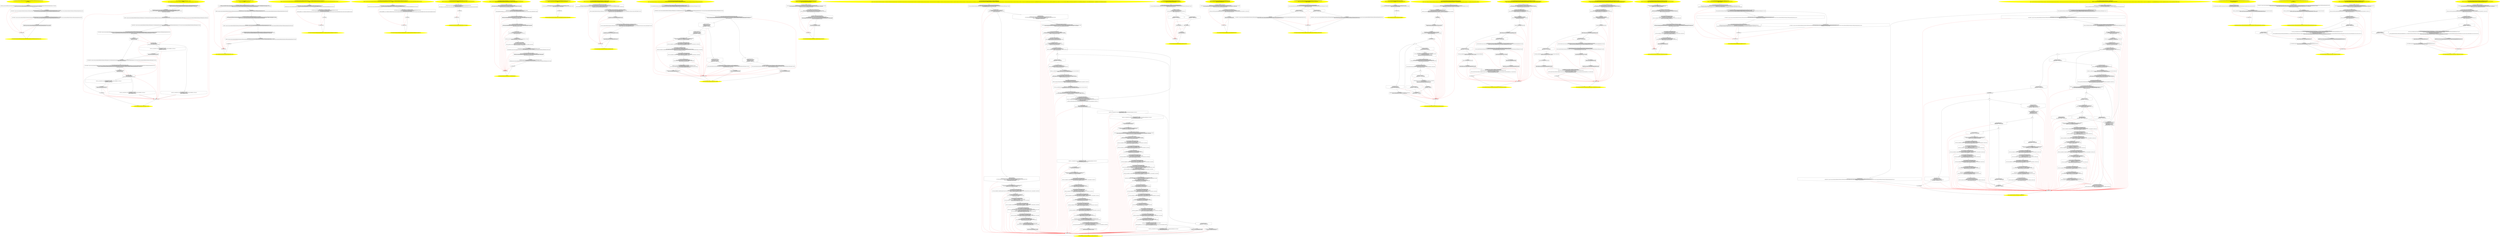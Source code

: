 /* @generated */
digraph cfg {
"org.junit.runners.parameterized.BlockJUnit4ClassRunnerWithParameters$InjectionType.$values():org.jun.1cb369968f6e36d613a40df768ec5c83_1" [label="1: Start BlockJUnit4ClassRunnerWithParameters$InjectionType[] BlockJUnit4ClassRunnerWithParameters$InjectionType.$values()\nFormals: \nLocals:  $irvar0:void \n  " color=yellow style=filled]
	

	 "org.junit.runners.parameterized.BlockJUnit4ClassRunnerWithParameters$InjectionType.$values():org.jun.1cb369968f6e36d613a40df768ec5c83_1" -> "org.junit.runners.parameterized.BlockJUnit4ClassRunnerWithParameters$InjectionType.$values():org.jun.1cb369968f6e36d613a40df768ec5c83_4" ;
"org.junit.runners.parameterized.BlockJUnit4ClassRunnerWithParameters$InjectionType.$values():org.jun.1cb369968f6e36d613a40df768ec5c83_2" [label="2: Exit BlockJUnit4ClassRunnerWithParameters$InjectionType[] BlockJUnit4ClassRunnerWithParameters$InjectionType.$values() \n  " color=yellow style=filled]
	

"org.junit.runners.parameterized.BlockJUnit4ClassRunnerWithParameters$InjectionType.$values():org.jun.1cb369968f6e36d613a40df768ec5c83_3" [label="3:  exceptions sink \n  " shape="box"]
	

	 "org.junit.runners.parameterized.BlockJUnit4ClassRunnerWithParameters$InjectionType.$values():org.jun.1cb369968f6e36d613a40df768ec5c83_3" -> "org.junit.runners.parameterized.BlockJUnit4ClassRunnerWithParameters$InjectionType.$values():org.jun.1cb369968f6e36d613a40df768ec5c83_2" ;
"org.junit.runners.parameterized.BlockJUnit4ClassRunnerWithParameters$InjectionType.$values():org.jun.1cb369968f6e36d613a40df768ec5c83_4" [label="4:  method_body \n   n$0=_fun___new_array(sizeof(t=org.junit.runners.parameterized.BlockJUnit4ClassRunnerWithParameters$InjectionType*[_*_];len=[2]):org.junit.runners.parameterized.BlockJUnit4ClassRunnerWithParameters$InjectionType*[_*_](*)) [line 25]\n  *&$irvar0:org.junit.runners.parameterized.BlockJUnit4ClassRunnerWithParameters$InjectionType*[_*_](*)=n$0 [line 25]\n " shape="box"]
	

	 "org.junit.runners.parameterized.BlockJUnit4ClassRunnerWithParameters$InjectionType.$values():org.jun.1cb369968f6e36d613a40df768ec5c83_4" -> "org.junit.runners.parameterized.BlockJUnit4ClassRunnerWithParameters$InjectionType.$values():org.jun.1cb369968f6e36d613a40df768ec5c83_5" ;
	 "org.junit.runners.parameterized.BlockJUnit4ClassRunnerWithParameters$InjectionType.$values():org.jun.1cb369968f6e36d613a40df768ec5c83_4" -> "org.junit.runners.parameterized.BlockJUnit4ClassRunnerWithParameters$InjectionType.$values():org.jun.1cb369968f6e36d613a40df768ec5c83_3" [color="red" ];
"org.junit.runners.parameterized.BlockJUnit4ClassRunnerWithParameters$InjectionType.$values():org.jun.1cb369968f6e36d613a40df768ec5c83_5" [label="5:  method_body \n   n$1=*&$irvar0:org.junit.runners.parameterized.BlockJUnit4ClassRunnerWithParameters$InjectionType*[_*_](*) [line 25]\n  n$2=*&#GB<>$org.junit.runners.parameterized.BlockJUnit4ClassRunnerWithParameters$InjectionType.CONSTRUCTOR:org.junit.runners.parameterized.BlockJUnit4ClassRunnerWithParameters$InjectionType*(root org.junit.runners.parameterized.BlockJUnit4ClassRunnerWithParameters$InjectionType) [line 25]\n  *n$1[0]:org.junit.runners.parameterized.BlockJUnit4ClassRunnerWithParameters$InjectionType*=n$2 [line 25]\n " shape="box"]
	

	 "org.junit.runners.parameterized.BlockJUnit4ClassRunnerWithParameters$InjectionType.$values():org.jun.1cb369968f6e36d613a40df768ec5c83_5" -> "org.junit.runners.parameterized.BlockJUnit4ClassRunnerWithParameters$InjectionType.$values():org.jun.1cb369968f6e36d613a40df768ec5c83_6" ;
	 "org.junit.runners.parameterized.BlockJUnit4ClassRunnerWithParameters$InjectionType.$values():org.jun.1cb369968f6e36d613a40df768ec5c83_5" -> "org.junit.runners.parameterized.BlockJUnit4ClassRunnerWithParameters$InjectionType.$values():org.jun.1cb369968f6e36d613a40df768ec5c83_3" [color="red" ];
"org.junit.runners.parameterized.BlockJUnit4ClassRunnerWithParameters$InjectionType.$values():org.jun.1cb369968f6e36d613a40df768ec5c83_6" [label="6:  method_body \n   n$3=*&$irvar0:org.junit.runners.parameterized.BlockJUnit4ClassRunnerWithParameters$InjectionType*[_*_](*) [line 25]\n  n$4=*&#GB<>$org.junit.runners.parameterized.BlockJUnit4ClassRunnerWithParameters$InjectionType.FIELD:org.junit.runners.parameterized.BlockJUnit4ClassRunnerWithParameters$InjectionType*(root org.junit.runners.parameterized.BlockJUnit4ClassRunnerWithParameters$InjectionType) [line 25]\n  *n$3[1]:org.junit.runners.parameterized.BlockJUnit4ClassRunnerWithParameters$InjectionType*=n$4 [line 25]\n " shape="box"]
	

	 "org.junit.runners.parameterized.BlockJUnit4ClassRunnerWithParameters$InjectionType.$values():org.jun.1cb369968f6e36d613a40df768ec5c83_6" -> "org.junit.runners.parameterized.BlockJUnit4ClassRunnerWithParameters$InjectionType.$values():org.jun.1cb369968f6e36d613a40df768ec5c83_7" ;
	 "org.junit.runners.parameterized.BlockJUnit4ClassRunnerWithParameters$InjectionType.$values():org.jun.1cb369968f6e36d613a40df768ec5c83_6" -> "org.junit.runners.parameterized.BlockJUnit4ClassRunnerWithParameters$InjectionType.$values():org.jun.1cb369968f6e36d613a40df768ec5c83_3" [color="red" ];
"org.junit.runners.parameterized.BlockJUnit4ClassRunnerWithParameters$InjectionType.$values():org.jun.1cb369968f6e36d613a40df768ec5c83_7" [label="7:  method_body \n   n$5=*&$irvar0:org.junit.runners.parameterized.BlockJUnit4ClassRunnerWithParameters$InjectionType*[_*_](*) [line 25]\n  *&return:org.junit.runners.parameterized.BlockJUnit4ClassRunnerWithParameters$InjectionType*[_*_](*)=n$5 [line 25]\n " shape="box"]
	

	 "org.junit.runners.parameterized.BlockJUnit4ClassRunnerWithParameters$InjectionType.$values():org.jun.1cb369968f6e36d613a40df768ec5c83_7" -> "org.junit.runners.parameterized.BlockJUnit4ClassRunnerWithParameters$InjectionType.$values():org.jun.1cb369968f6e36d613a40df768ec5c83_2" ;
	 "org.junit.runners.parameterized.BlockJUnit4ClassRunnerWithParameters$InjectionType.$values():org.jun.1cb369968f6e36d613a40df768ec5c83_7" -> "org.junit.runners.parameterized.BlockJUnit4ClassRunnerWithParameters$InjectionType.$values():org.jun.1cb369968f6e36d613a40df768ec5c83_3" [color="red" ];
"org.junit.runners.parameterized.BlockJUnit4ClassRunnerWithParameters$1.<clinit>():void.61760bcb074d783f0fa76a1879095b87_1" [label="1: Start void BlockJUnit4ClassRunnerWithParameters$1.<clinit>()\nFormals: \nLocals:  CatchVar38:void $irvar5:void $irvar4:void $bcvar0:void CatchVar23:void $irvar3:void $irvar2:void $irvar1:void $irvar0:void \n  " color=yellow style=filled]
	

	 "org.junit.runners.parameterized.BlockJUnit4ClassRunnerWithParameters$1.<clinit>():void.61760bcb074d783f0fa76a1879095b87_1" -> "org.junit.runners.parameterized.BlockJUnit4ClassRunnerWithParameters$1.<clinit>():void.61760bcb074d783f0fa76a1879095b87_4" ;
"org.junit.runners.parameterized.BlockJUnit4ClassRunnerWithParameters$1.<clinit>():void.61760bcb074d783f0fa76a1879095b87_2" [label="2: Exit void BlockJUnit4ClassRunnerWithParameters$1.<clinit>() \n  " color=yellow style=filled]
	

"org.junit.runners.parameterized.BlockJUnit4ClassRunnerWithParameters$1.<clinit>():void.61760bcb074d783f0fa76a1879095b87_3" [label="3:  exceptions sink \n  " shape="box"]
	

	 "org.junit.runners.parameterized.BlockJUnit4ClassRunnerWithParameters$1.<clinit>():void.61760bcb074d783f0fa76a1879095b87_3" -> "org.junit.runners.parameterized.BlockJUnit4ClassRunnerWithParameters$1.<clinit>():void.61760bcb074d783f0fa76a1879095b87_2" ;
"org.junit.runners.parameterized.BlockJUnit4ClassRunnerWithParameters$1.<clinit>():void.61760bcb074d783f0fa76a1879095b87_4" [label="4:  Call BlockJUnit4ClassRunnerWithParameters$InjectionType[] BlockJUnit4ClassRunnerWithParameters$InjectionType.values() \n   n$0=_fun_BlockJUnit4ClassRunnerWithParameters$InjectionType[] BlockJUnit4ClassRunnerWithParameters$InjectionType.values()() [line 44]\n  *&$irvar0:org.junit.runners.parameterized.BlockJUnit4ClassRunnerWithParameters$InjectionType*[_*_](*)=n$0 [line 44]\n " shape="box"]
	

	 "org.junit.runners.parameterized.BlockJUnit4ClassRunnerWithParameters$1.<clinit>():void.61760bcb074d783f0fa76a1879095b87_4" -> "org.junit.runners.parameterized.BlockJUnit4ClassRunnerWithParameters$1.<clinit>():void.61760bcb074d783f0fa76a1879095b87_5" ;
	 "org.junit.runners.parameterized.BlockJUnit4ClassRunnerWithParameters$1.<clinit>():void.61760bcb074d783f0fa76a1879095b87_4" -> "org.junit.runners.parameterized.BlockJUnit4ClassRunnerWithParameters$1.<clinit>():void.61760bcb074d783f0fa76a1879095b87_3" [color="red" ];
"org.junit.runners.parameterized.BlockJUnit4ClassRunnerWithParameters$1.<clinit>():void.61760bcb074d783f0fa76a1879095b87_5" [label="5:  method_body \n   n$1=*&$irvar0:org.junit.runners.parameterized.BlockJUnit4ClassRunnerWithParameters$InjectionType*[_*_](*) [line 44]\n  _=*n$1:int(root org.junit.runners.parameterized.BlockJUnit4ClassRunnerWithParameters$InjectionType*[_*_]) [line 44]\n  n$3=_fun___get_array_length(n$1:org.junit.runners.parameterized.BlockJUnit4ClassRunnerWithParameters$InjectionType*[_*_](*)) [line 44]\n  n$4=_fun___new_array(sizeof(t=int[_*_];len=[n$3]):int[_*_](*)) [line 44]\n  *&$irvar1:int[_*_](*)=n$4 [line 44]\n " shape="box"]
	

	 "org.junit.runners.parameterized.BlockJUnit4ClassRunnerWithParameters$1.<clinit>():void.61760bcb074d783f0fa76a1879095b87_5" -> "org.junit.runners.parameterized.BlockJUnit4ClassRunnerWithParameters$1.<clinit>():void.61760bcb074d783f0fa76a1879095b87_6" ;
	 "org.junit.runners.parameterized.BlockJUnit4ClassRunnerWithParameters$1.<clinit>():void.61760bcb074d783f0fa76a1879095b87_5" -> "org.junit.runners.parameterized.BlockJUnit4ClassRunnerWithParameters$1.<clinit>():void.61760bcb074d783f0fa76a1879095b87_3" [color="red" ];
"org.junit.runners.parameterized.BlockJUnit4ClassRunnerWithParameters$1.<clinit>():void.61760bcb074d783f0fa76a1879095b87_6" [label="6:  method_body \n   n$5=*&$irvar1:int[_*_](*) [line 44]\n  *&#GB<>$org.junit.runners.parameterized.BlockJUnit4ClassRunnerWithParameters$1.$SwitchMap$org$junit$runners$parameterized$BlockJUnit4ClassRunnerWithParameters$InjectionType:org.junit.runners.parameterized.BlockJUnit4ClassRunnerWithParameters$1(root org.junit.runners.parameterized.BlockJUnit4ClassRunnerWithParameters$1)=n$5 [line 44]\n " shape="box"]
	

	 "org.junit.runners.parameterized.BlockJUnit4ClassRunnerWithParameters$1.<clinit>():void.61760bcb074d783f0fa76a1879095b87_6" -> "org.junit.runners.parameterized.BlockJUnit4ClassRunnerWithParameters$1.<clinit>():void.61760bcb074d783f0fa76a1879095b87_7" ;
	 "org.junit.runners.parameterized.BlockJUnit4ClassRunnerWithParameters$1.<clinit>():void.61760bcb074d783f0fa76a1879095b87_6" -> "org.junit.runners.parameterized.BlockJUnit4ClassRunnerWithParameters$1.<clinit>():void.61760bcb074d783f0fa76a1879095b87_3" [color="red" ];
"org.junit.runners.parameterized.BlockJUnit4ClassRunnerWithParameters$1.<clinit>():void.61760bcb074d783f0fa76a1879095b87_7" [label="7:  method_body \n   n$6=*&#GB<>$org.junit.runners.parameterized.BlockJUnit4ClassRunnerWithParameters$1.$SwitchMap$org$junit$runners$parameterized$BlockJUnit4ClassRunnerWithParameters$InjectionType:int[_*_](*)(root org.junit.runners.parameterized.BlockJUnit4ClassRunnerWithParameters$1) [line 44]\n  *&$irvar2:int[_*_](*)=n$6 [line 44]\n " shape="box"]
	

	 "org.junit.runners.parameterized.BlockJUnit4ClassRunnerWithParameters$1.<clinit>():void.61760bcb074d783f0fa76a1879095b87_7" -> "org.junit.runners.parameterized.BlockJUnit4ClassRunnerWithParameters$1.<clinit>():void.61760bcb074d783f0fa76a1879095b87_8" ;
	 "org.junit.runners.parameterized.BlockJUnit4ClassRunnerWithParameters$1.<clinit>():void.61760bcb074d783f0fa76a1879095b87_7" -> "org.junit.runners.parameterized.BlockJUnit4ClassRunnerWithParameters$1.<clinit>():void.61760bcb074d783f0fa76a1879095b87_21" [color="red" ];
"org.junit.runners.parameterized.BlockJUnit4ClassRunnerWithParameters$1.<clinit>():void.61760bcb074d783f0fa76a1879095b87_8" [label="8:  Call int BlockJUnit4ClassRunnerWithParameters$InjectionType.ordinal() \n   n$7=*&#GB<>$org.junit.runners.parameterized.BlockJUnit4ClassRunnerWithParameters$InjectionType.CONSTRUCTOR:org.junit.runners.parameterized.BlockJUnit4ClassRunnerWithParameters$InjectionType*(root org.junit.runners.parameterized.BlockJUnit4ClassRunnerWithParameters$InjectionType) [line 44]\n  _=*n$7:org.junit.runners.parameterized.BlockJUnit4ClassRunnerWithParameters$InjectionType*(root org.junit.runners.parameterized.BlockJUnit4ClassRunnerWithParameters$InjectionType) [line 44]\n  n$9=_fun_int BlockJUnit4ClassRunnerWithParameters$InjectionType.ordinal()(n$7:org.junit.runners.parameterized.BlockJUnit4ClassRunnerWithParameters$InjectionType*) virtual [line 44]\n  *&$irvar3:int=n$9 [line 44]\n " shape="box"]
	

	 "org.junit.runners.parameterized.BlockJUnit4ClassRunnerWithParameters$1.<clinit>():void.61760bcb074d783f0fa76a1879095b87_8" -> "org.junit.runners.parameterized.BlockJUnit4ClassRunnerWithParameters$1.<clinit>():void.61760bcb074d783f0fa76a1879095b87_9" ;
	 "org.junit.runners.parameterized.BlockJUnit4ClassRunnerWithParameters$1.<clinit>():void.61760bcb074d783f0fa76a1879095b87_8" -> "org.junit.runners.parameterized.BlockJUnit4ClassRunnerWithParameters$1.<clinit>():void.61760bcb074d783f0fa76a1879095b87_21" [color="red" ];
"org.junit.runners.parameterized.BlockJUnit4ClassRunnerWithParameters$1.<clinit>():void.61760bcb074d783f0fa76a1879095b87_9" [label="9:  method_body \n   n$10=*&$irvar2:int[_*_](*) [line 44]\n  n$11=*&$irvar3:int [line 44]\n  *n$10[n$11]:int=1 [line 44]\n " shape="box"]
	

	 "org.junit.runners.parameterized.BlockJUnit4ClassRunnerWithParameters$1.<clinit>():void.61760bcb074d783f0fa76a1879095b87_9" -> "org.junit.runners.parameterized.BlockJUnit4ClassRunnerWithParameters$1.<clinit>():void.61760bcb074d783f0fa76a1879095b87_11" ;
	 "org.junit.runners.parameterized.BlockJUnit4ClassRunnerWithParameters$1.<clinit>():void.61760bcb074d783f0fa76a1879095b87_9" -> "org.junit.runners.parameterized.BlockJUnit4ClassRunnerWithParameters$1.<clinit>():void.61760bcb074d783f0fa76a1879095b87_21" [color="red" ];
"org.junit.runners.parameterized.BlockJUnit4ClassRunnerWithParameters$1.<clinit>():void.61760bcb074d783f0fa76a1879095b87_10" [label="10:  method_body \n   n$12=*&CatchVar23:java.lang.Object* [line 44]\n  *&$bcvar0:java.lang.Object*=n$12 [line 44]\n " shape="box"]
	

	 "org.junit.runners.parameterized.BlockJUnit4ClassRunnerWithParameters$1.<clinit>():void.61760bcb074d783f0fa76a1879095b87_10" -> "org.junit.runners.parameterized.BlockJUnit4ClassRunnerWithParameters$1.<clinit>():void.61760bcb074d783f0fa76a1879095b87_11" ;
	 "org.junit.runners.parameterized.BlockJUnit4ClassRunnerWithParameters$1.<clinit>():void.61760bcb074d783f0fa76a1879095b87_10" -> "org.junit.runners.parameterized.BlockJUnit4ClassRunnerWithParameters$1.<clinit>():void.61760bcb074d783f0fa76a1879095b87_3" [color="red" ];
"org.junit.runners.parameterized.BlockJUnit4ClassRunnerWithParameters$1.<clinit>():void.61760bcb074d783f0fa76a1879095b87_11" [label="11:  method_body \n   n$13=*&#GB<>$org.junit.runners.parameterized.BlockJUnit4ClassRunnerWithParameters$1.$SwitchMap$org$junit$runners$parameterized$BlockJUnit4ClassRunnerWithParameters$InjectionType:int[_*_](*)(root org.junit.runners.parameterized.BlockJUnit4ClassRunnerWithParameters$1) [line 44]\n  *&$irvar4:int[_*_](*)=n$13 [line 44]\n " shape="box"]
	

	 "org.junit.runners.parameterized.BlockJUnit4ClassRunnerWithParameters$1.<clinit>():void.61760bcb074d783f0fa76a1879095b87_11" -> "org.junit.runners.parameterized.BlockJUnit4ClassRunnerWithParameters$1.<clinit>():void.61760bcb074d783f0fa76a1879095b87_12" ;
	 "org.junit.runners.parameterized.BlockJUnit4ClassRunnerWithParameters$1.<clinit>():void.61760bcb074d783f0fa76a1879095b87_11" -> "org.junit.runners.parameterized.BlockJUnit4ClassRunnerWithParameters$1.<clinit>():void.61760bcb074d783f0fa76a1879095b87_18" [color="red" ];
"org.junit.runners.parameterized.BlockJUnit4ClassRunnerWithParameters$1.<clinit>():void.61760bcb074d783f0fa76a1879095b87_12" [label="12:  Call int BlockJUnit4ClassRunnerWithParameters$InjectionType.ordinal() \n   n$14=*&#GB<>$org.junit.runners.parameterized.BlockJUnit4ClassRunnerWithParameters$InjectionType.FIELD:org.junit.runners.parameterized.BlockJUnit4ClassRunnerWithParameters$InjectionType*(root org.junit.runners.parameterized.BlockJUnit4ClassRunnerWithParameters$InjectionType) [line 44]\n  _=*n$14:org.junit.runners.parameterized.BlockJUnit4ClassRunnerWithParameters$InjectionType*(root org.junit.runners.parameterized.BlockJUnit4ClassRunnerWithParameters$InjectionType) [line 44]\n  n$16=_fun_int BlockJUnit4ClassRunnerWithParameters$InjectionType.ordinal()(n$14:org.junit.runners.parameterized.BlockJUnit4ClassRunnerWithParameters$InjectionType*) virtual [line 44]\n  *&$irvar5:int=n$16 [line 44]\n " shape="box"]
	

	 "org.junit.runners.parameterized.BlockJUnit4ClassRunnerWithParameters$1.<clinit>():void.61760bcb074d783f0fa76a1879095b87_12" -> "org.junit.runners.parameterized.BlockJUnit4ClassRunnerWithParameters$1.<clinit>():void.61760bcb074d783f0fa76a1879095b87_13" ;
	 "org.junit.runners.parameterized.BlockJUnit4ClassRunnerWithParameters$1.<clinit>():void.61760bcb074d783f0fa76a1879095b87_12" -> "org.junit.runners.parameterized.BlockJUnit4ClassRunnerWithParameters$1.<clinit>():void.61760bcb074d783f0fa76a1879095b87_18" [color="red" ];
"org.junit.runners.parameterized.BlockJUnit4ClassRunnerWithParameters$1.<clinit>():void.61760bcb074d783f0fa76a1879095b87_13" [label="13:  method_body \n   n$17=*&$irvar4:int[_*_](*) [line 44]\n  n$18=*&$irvar5:int [line 44]\n  *n$17[n$18]:int=2 [line 44]\n " shape="box"]
	

	 "org.junit.runners.parameterized.BlockJUnit4ClassRunnerWithParameters$1.<clinit>():void.61760bcb074d783f0fa76a1879095b87_13" -> "org.junit.runners.parameterized.BlockJUnit4ClassRunnerWithParameters$1.<clinit>():void.61760bcb074d783f0fa76a1879095b87_15" ;
	 "org.junit.runners.parameterized.BlockJUnit4ClassRunnerWithParameters$1.<clinit>():void.61760bcb074d783f0fa76a1879095b87_13" -> "org.junit.runners.parameterized.BlockJUnit4ClassRunnerWithParameters$1.<clinit>():void.61760bcb074d783f0fa76a1879095b87_18" [color="red" ];
"org.junit.runners.parameterized.BlockJUnit4ClassRunnerWithParameters$1.<clinit>():void.61760bcb074d783f0fa76a1879095b87_14" [label="14:  method_body \n   n$19=*&CatchVar38:java.lang.Object* [line 44]\n  *&$bcvar0:java.lang.Object*=n$19 [line 44]\n " shape="box"]
	

	 "org.junit.runners.parameterized.BlockJUnit4ClassRunnerWithParameters$1.<clinit>():void.61760bcb074d783f0fa76a1879095b87_14" -> "org.junit.runners.parameterized.BlockJUnit4ClassRunnerWithParameters$1.<clinit>():void.61760bcb074d783f0fa76a1879095b87_15" ;
	 "org.junit.runners.parameterized.BlockJUnit4ClassRunnerWithParameters$1.<clinit>():void.61760bcb074d783f0fa76a1879095b87_14" -> "org.junit.runners.parameterized.BlockJUnit4ClassRunnerWithParameters$1.<clinit>():void.61760bcb074d783f0fa76a1879095b87_3" [color="red" ];
"org.junit.runners.parameterized.BlockJUnit4ClassRunnerWithParameters$1.<clinit>():void.61760bcb074d783f0fa76a1879095b87_15" [label="15:  method_body \n  " shape="box"]
	

	 "org.junit.runners.parameterized.BlockJUnit4ClassRunnerWithParameters$1.<clinit>():void.61760bcb074d783f0fa76a1879095b87_15" -> "org.junit.runners.parameterized.BlockJUnit4ClassRunnerWithParameters$1.<clinit>():void.61760bcb074d783f0fa76a1879095b87_2" ;
	 "org.junit.runners.parameterized.BlockJUnit4ClassRunnerWithParameters$1.<clinit>():void.61760bcb074d783f0fa76a1879095b87_15" -> "org.junit.runners.parameterized.BlockJUnit4ClassRunnerWithParameters$1.<clinit>():void.61760bcb074d783f0fa76a1879095b87_3" [color="red" ];
"org.junit.runners.parameterized.BlockJUnit4ClassRunnerWithParameters$1.<clinit>():void.61760bcb074d783f0fa76a1879095b87_16" [label="16: Prune (true branch, switch) \n   n$22=_fun___instanceof(n$21:java.lang.NoSuchFieldError*,sizeof(t=java.lang.NoSuchFieldError):void) [line 44]\n  PRUNE(n$22, true); [line 44]\n  *&CatchVar38:void=n$21 [line 44]\n " shape="invhouse"]
	

	 "org.junit.runners.parameterized.BlockJUnit4ClassRunnerWithParameters$1.<clinit>():void.61760bcb074d783f0fa76a1879095b87_16" -> "org.junit.runners.parameterized.BlockJUnit4ClassRunnerWithParameters$1.<clinit>():void.61760bcb074d783f0fa76a1879095b87_14" ;
	 "org.junit.runners.parameterized.BlockJUnit4ClassRunnerWithParameters$1.<clinit>():void.61760bcb074d783f0fa76a1879095b87_16" -> "org.junit.runners.parameterized.BlockJUnit4ClassRunnerWithParameters$1.<clinit>():void.61760bcb074d783f0fa76a1879095b87_3" [color="red" ];
"org.junit.runners.parameterized.BlockJUnit4ClassRunnerWithParameters$1.<clinit>():void.61760bcb074d783f0fa76a1879095b87_17" [label="17: Prune (false branch, switch) \n   n$22=_fun___instanceof(n$21:java.lang.NoSuchFieldError*,sizeof(t=java.lang.NoSuchFieldError):void) [line 44]\n  PRUNE(!n$22, false); [line 44]\n  *&return:void=EXN n$21 [line 44]\n " shape="invhouse"]
	

	 "org.junit.runners.parameterized.BlockJUnit4ClassRunnerWithParameters$1.<clinit>():void.61760bcb074d783f0fa76a1879095b87_17" -> "org.junit.runners.parameterized.BlockJUnit4ClassRunnerWithParameters$1.<clinit>():void.61760bcb074d783f0fa76a1879095b87_3" ;
	 "org.junit.runners.parameterized.BlockJUnit4ClassRunnerWithParameters$1.<clinit>():void.61760bcb074d783f0fa76a1879095b87_17" -> "org.junit.runners.parameterized.BlockJUnit4ClassRunnerWithParameters$1.<clinit>():void.61760bcb074d783f0fa76a1879095b87_3" [color="red" ];
"org.junit.runners.parameterized.BlockJUnit4ClassRunnerWithParameters$1.<clinit>():void.61760bcb074d783f0fa76a1879095b87_18" [label="18:  exception handler \n   n$20=*&return:void [line 44]\n  *&return:void=null [line 44]\n  n$21=_fun___unwrap_exception(n$20:void) [line 44]\n " shape="box"]
	

	 "org.junit.runners.parameterized.BlockJUnit4ClassRunnerWithParameters$1.<clinit>():void.61760bcb074d783f0fa76a1879095b87_18" -> "org.junit.runners.parameterized.BlockJUnit4ClassRunnerWithParameters$1.<clinit>():void.61760bcb074d783f0fa76a1879095b87_16" ;
	 "org.junit.runners.parameterized.BlockJUnit4ClassRunnerWithParameters$1.<clinit>():void.61760bcb074d783f0fa76a1879095b87_18" -> "org.junit.runners.parameterized.BlockJUnit4ClassRunnerWithParameters$1.<clinit>():void.61760bcb074d783f0fa76a1879095b87_17" ;
	 "org.junit.runners.parameterized.BlockJUnit4ClassRunnerWithParameters$1.<clinit>():void.61760bcb074d783f0fa76a1879095b87_18" -> "org.junit.runners.parameterized.BlockJUnit4ClassRunnerWithParameters$1.<clinit>():void.61760bcb074d783f0fa76a1879095b87_3" [color="red" ];
"org.junit.runners.parameterized.BlockJUnit4ClassRunnerWithParameters$1.<clinit>():void.61760bcb074d783f0fa76a1879095b87_19" [label="19: Prune (true branch, switch) \n   n$23=_fun___instanceof(n$21:java.lang.NoSuchFieldError*,sizeof(t=java.lang.NoSuchFieldError):void) [line 44]\n  PRUNE(n$23, true); [line 44]\n  *&CatchVar23:void=n$21 [line 44]\n " shape="invhouse"]
	

	 "org.junit.runners.parameterized.BlockJUnit4ClassRunnerWithParameters$1.<clinit>():void.61760bcb074d783f0fa76a1879095b87_19" -> "org.junit.runners.parameterized.BlockJUnit4ClassRunnerWithParameters$1.<clinit>():void.61760bcb074d783f0fa76a1879095b87_10" ;
	 "org.junit.runners.parameterized.BlockJUnit4ClassRunnerWithParameters$1.<clinit>():void.61760bcb074d783f0fa76a1879095b87_19" -> "org.junit.runners.parameterized.BlockJUnit4ClassRunnerWithParameters$1.<clinit>():void.61760bcb074d783f0fa76a1879095b87_3" [color="red" ];
"org.junit.runners.parameterized.BlockJUnit4ClassRunnerWithParameters$1.<clinit>():void.61760bcb074d783f0fa76a1879095b87_20" [label="20: Prune (false branch, switch) \n   n$23=_fun___instanceof(n$21:java.lang.NoSuchFieldError*,sizeof(t=java.lang.NoSuchFieldError):void) [line 44]\n  PRUNE(!n$23, false); [line 44]\n  *&return:void=EXN n$21 [line 44]\n " shape="invhouse"]
	

	 "org.junit.runners.parameterized.BlockJUnit4ClassRunnerWithParameters$1.<clinit>():void.61760bcb074d783f0fa76a1879095b87_20" -> "org.junit.runners.parameterized.BlockJUnit4ClassRunnerWithParameters$1.<clinit>():void.61760bcb074d783f0fa76a1879095b87_3" ;
	 "org.junit.runners.parameterized.BlockJUnit4ClassRunnerWithParameters$1.<clinit>():void.61760bcb074d783f0fa76a1879095b87_20" -> "org.junit.runners.parameterized.BlockJUnit4ClassRunnerWithParameters$1.<clinit>():void.61760bcb074d783f0fa76a1879095b87_3" [color="red" ];
"org.junit.runners.parameterized.BlockJUnit4ClassRunnerWithParameters$1.<clinit>():void.61760bcb074d783f0fa76a1879095b87_21" [label="21:  exception handler \n   n$20=*&return:void [line 44]\n  *&return:void=null [line 44]\n  n$21=_fun___unwrap_exception(n$20:void) [line 44]\n " shape="box"]
	

	 "org.junit.runners.parameterized.BlockJUnit4ClassRunnerWithParameters$1.<clinit>():void.61760bcb074d783f0fa76a1879095b87_21" -> "org.junit.runners.parameterized.BlockJUnit4ClassRunnerWithParameters$1.<clinit>():void.61760bcb074d783f0fa76a1879095b87_19" ;
	 "org.junit.runners.parameterized.BlockJUnit4ClassRunnerWithParameters$1.<clinit>():void.61760bcb074d783f0fa76a1879095b87_21" -> "org.junit.runners.parameterized.BlockJUnit4ClassRunnerWithParameters$1.<clinit>():void.61760bcb074d783f0fa76a1879095b87_20" ;
	 "org.junit.runners.parameterized.BlockJUnit4ClassRunnerWithParameters$1.<clinit>():void.61760bcb074d783f0fa76a1879095b87_21" -> "org.junit.runners.parameterized.BlockJUnit4ClassRunnerWithParameters$1.<clinit>():void.61760bcb074d783f0fa76a1879095b87_3" [color="red" ];
"org.junit.runners.parameterized.BlockJUnit4ClassRunnerWithParameters$InjectionType.<clinit>():void.14e2e035bb911c939c3778639dd7384a_1" [label="1: Start void BlockJUnit4ClassRunnerWithParameters$InjectionType.<clinit>()\nFormals: \nLocals:  $irvar2:void $irvar1:void $irvar0:void \n  " color=yellow style=filled]
	

	 "org.junit.runners.parameterized.BlockJUnit4ClassRunnerWithParameters$InjectionType.<clinit>():void.14e2e035bb911c939c3778639dd7384a_1" -> "org.junit.runners.parameterized.BlockJUnit4ClassRunnerWithParameters$InjectionType.<clinit>():void.14e2e035bb911c939c3778639dd7384a_4" ;
"org.junit.runners.parameterized.BlockJUnit4ClassRunnerWithParameters$InjectionType.<clinit>():void.14e2e035bb911c939c3778639dd7384a_2" [label="2: Exit void BlockJUnit4ClassRunnerWithParameters$InjectionType.<clinit>() \n  " color=yellow style=filled]
	

"org.junit.runners.parameterized.BlockJUnit4ClassRunnerWithParameters$InjectionType.<clinit>():void.14e2e035bb911c939c3778639dd7384a_3" [label="3:  exceptions sink \n  " shape="box"]
	

	 "org.junit.runners.parameterized.BlockJUnit4ClassRunnerWithParameters$InjectionType.<clinit>():void.14e2e035bb911c939c3778639dd7384a_3" -> "org.junit.runners.parameterized.BlockJUnit4ClassRunnerWithParameters$InjectionType.<clinit>():void.14e2e035bb911c939c3778639dd7384a_2" ;
"org.junit.runners.parameterized.BlockJUnit4ClassRunnerWithParameters$InjectionType.<clinit>():void.14e2e035bb911c939c3778639dd7384a_4" [label="4:  Call BlockJUnit4ClassRunnerWithParameters$InjectionType.<init>(String,int) \n   n$0=_fun___new(sizeof(t=org.junit.runners.parameterized.BlockJUnit4ClassRunnerWithParameters$InjectionType):org.junit.runners.parameterized.BlockJUnit4ClassRunnerWithParameters$InjectionType*) [line 26]\n  n$1=_fun_BlockJUnit4ClassRunnerWithParameters$InjectionType.<init>(String,int)(n$0:org.junit.runners.parameterized.BlockJUnit4ClassRunnerWithParameters$InjectionType*,\"CONSTRUCTOR\":java.lang.Object*,0:int) [line 26]\n  *&$irvar0:org.junit.runners.parameterized.BlockJUnit4ClassRunnerWithParameters$InjectionType*=n$0 [line 26]\n " shape="box"]
	

	 "org.junit.runners.parameterized.BlockJUnit4ClassRunnerWithParameters$InjectionType.<clinit>():void.14e2e035bb911c939c3778639dd7384a_4" -> "org.junit.runners.parameterized.BlockJUnit4ClassRunnerWithParameters$InjectionType.<clinit>():void.14e2e035bb911c939c3778639dd7384a_5" ;
	 "org.junit.runners.parameterized.BlockJUnit4ClassRunnerWithParameters$InjectionType.<clinit>():void.14e2e035bb911c939c3778639dd7384a_4" -> "org.junit.runners.parameterized.BlockJUnit4ClassRunnerWithParameters$InjectionType.<clinit>():void.14e2e035bb911c939c3778639dd7384a_3" [color="red" ];
"org.junit.runners.parameterized.BlockJUnit4ClassRunnerWithParameters$InjectionType.<clinit>():void.14e2e035bb911c939c3778639dd7384a_5" [label="5:  method_body \n   n$2=*&$irvar0:org.junit.runners.parameterized.BlockJUnit4ClassRunnerWithParameters$InjectionType* [line 26]\n  *&#GB<>$org.junit.runners.parameterized.BlockJUnit4ClassRunnerWithParameters$InjectionType.CONSTRUCTOR:org.junit.runners.parameterized.BlockJUnit4ClassRunnerWithParameters$InjectionType(root org.junit.runners.parameterized.BlockJUnit4ClassRunnerWithParameters$InjectionType)=n$2 [line 26]\n " shape="box"]
	

	 "org.junit.runners.parameterized.BlockJUnit4ClassRunnerWithParameters$InjectionType.<clinit>():void.14e2e035bb911c939c3778639dd7384a_5" -> "org.junit.runners.parameterized.BlockJUnit4ClassRunnerWithParameters$InjectionType.<clinit>():void.14e2e035bb911c939c3778639dd7384a_6" ;
	 "org.junit.runners.parameterized.BlockJUnit4ClassRunnerWithParameters$InjectionType.<clinit>():void.14e2e035bb911c939c3778639dd7384a_5" -> "org.junit.runners.parameterized.BlockJUnit4ClassRunnerWithParameters$InjectionType.<clinit>():void.14e2e035bb911c939c3778639dd7384a_3" [color="red" ];
"org.junit.runners.parameterized.BlockJUnit4ClassRunnerWithParameters$InjectionType.<clinit>():void.14e2e035bb911c939c3778639dd7384a_6" [label="6:  Call BlockJUnit4ClassRunnerWithParameters$InjectionType.<init>(String,int) \n   n$3=_fun___new(sizeof(t=org.junit.runners.parameterized.BlockJUnit4ClassRunnerWithParameters$InjectionType):org.junit.runners.parameterized.BlockJUnit4ClassRunnerWithParameters$InjectionType*) [line 26]\n  n$4=_fun_BlockJUnit4ClassRunnerWithParameters$InjectionType.<init>(String,int)(n$3:org.junit.runners.parameterized.BlockJUnit4ClassRunnerWithParameters$InjectionType*,\"FIELD\":java.lang.Object*,1:int) [line 26]\n  *&$irvar1:org.junit.runners.parameterized.BlockJUnit4ClassRunnerWithParameters$InjectionType*=n$3 [line 26]\n " shape="box"]
	

	 "org.junit.runners.parameterized.BlockJUnit4ClassRunnerWithParameters$InjectionType.<clinit>():void.14e2e035bb911c939c3778639dd7384a_6" -> "org.junit.runners.parameterized.BlockJUnit4ClassRunnerWithParameters$InjectionType.<clinit>():void.14e2e035bb911c939c3778639dd7384a_7" ;
	 "org.junit.runners.parameterized.BlockJUnit4ClassRunnerWithParameters$InjectionType.<clinit>():void.14e2e035bb911c939c3778639dd7384a_6" -> "org.junit.runners.parameterized.BlockJUnit4ClassRunnerWithParameters$InjectionType.<clinit>():void.14e2e035bb911c939c3778639dd7384a_3" [color="red" ];
"org.junit.runners.parameterized.BlockJUnit4ClassRunnerWithParameters$InjectionType.<clinit>():void.14e2e035bb911c939c3778639dd7384a_7" [label="7:  method_body \n   n$5=*&$irvar1:org.junit.runners.parameterized.BlockJUnit4ClassRunnerWithParameters$InjectionType* [line 26]\n  *&#GB<>$org.junit.runners.parameterized.BlockJUnit4ClassRunnerWithParameters$InjectionType.FIELD:org.junit.runners.parameterized.BlockJUnit4ClassRunnerWithParameters$InjectionType(root org.junit.runners.parameterized.BlockJUnit4ClassRunnerWithParameters$InjectionType)=n$5 [line 26]\n " shape="box"]
	

	 "org.junit.runners.parameterized.BlockJUnit4ClassRunnerWithParameters$InjectionType.<clinit>():void.14e2e035bb911c939c3778639dd7384a_7" -> "org.junit.runners.parameterized.BlockJUnit4ClassRunnerWithParameters$InjectionType.<clinit>():void.14e2e035bb911c939c3778639dd7384a_8" ;
	 "org.junit.runners.parameterized.BlockJUnit4ClassRunnerWithParameters$InjectionType.<clinit>():void.14e2e035bb911c939c3778639dd7384a_7" -> "org.junit.runners.parameterized.BlockJUnit4ClassRunnerWithParameters$InjectionType.<clinit>():void.14e2e035bb911c939c3778639dd7384a_3" [color="red" ];
"org.junit.runners.parameterized.BlockJUnit4ClassRunnerWithParameters$InjectionType.<clinit>():void.14e2e035bb911c939c3778639dd7384a_8" [label="8:  Call BlockJUnit4ClassRunnerWithParameters$InjectionType[] BlockJUnit4ClassRunnerWithParameters$InjectionType.$values() \n   n$6=_fun_BlockJUnit4ClassRunnerWithParameters$InjectionType[] BlockJUnit4ClassRunnerWithParameters$InjectionType.$values()() [line 25]\n  *&$irvar2:org.junit.runners.parameterized.BlockJUnit4ClassRunnerWithParameters$InjectionType*[_*_](*)=n$6 [line 25]\n " shape="box"]
	

	 "org.junit.runners.parameterized.BlockJUnit4ClassRunnerWithParameters$InjectionType.<clinit>():void.14e2e035bb911c939c3778639dd7384a_8" -> "org.junit.runners.parameterized.BlockJUnit4ClassRunnerWithParameters$InjectionType.<clinit>():void.14e2e035bb911c939c3778639dd7384a_9" ;
	 "org.junit.runners.parameterized.BlockJUnit4ClassRunnerWithParameters$InjectionType.<clinit>():void.14e2e035bb911c939c3778639dd7384a_8" -> "org.junit.runners.parameterized.BlockJUnit4ClassRunnerWithParameters$InjectionType.<clinit>():void.14e2e035bb911c939c3778639dd7384a_3" [color="red" ];
"org.junit.runners.parameterized.BlockJUnit4ClassRunnerWithParameters$InjectionType.<clinit>():void.14e2e035bb911c939c3778639dd7384a_9" [label="9:  method_body \n   n$7=*&$irvar2:org.junit.runners.parameterized.BlockJUnit4ClassRunnerWithParameters$InjectionType*[_*_](*) [line 25]\n  *&#GB<>$org.junit.runners.parameterized.BlockJUnit4ClassRunnerWithParameters$InjectionType.$VALUES:org.junit.runners.parameterized.BlockJUnit4ClassRunnerWithParameters$InjectionType(root org.junit.runners.parameterized.BlockJUnit4ClassRunnerWithParameters$InjectionType)=n$7 [line 25]\n " shape="box"]
	

	 "org.junit.runners.parameterized.BlockJUnit4ClassRunnerWithParameters$InjectionType.<clinit>():void.14e2e035bb911c939c3778639dd7384a_9" -> "org.junit.runners.parameterized.BlockJUnit4ClassRunnerWithParameters$InjectionType.<clinit>():void.14e2e035bb911c939c3778639dd7384a_10" ;
	 "org.junit.runners.parameterized.BlockJUnit4ClassRunnerWithParameters$InjectionType.<clinit>():void.14e2e035bb911c939c3778639dd7384a_9" -> "org.junit.runners.parameterized.BlockJUnit4ClassRunnerWithParameters$InjectionType.<clinit>():void.14e2e035bb911c939c3778639dd7384a_3" [color="red" ];
"org.junit.runners.parameterized.BlockJUnit4ClassRunnerWithParameters$InjectionType.<clinit>():void.14e2e035bb911c939c3778639dd7384a_10" [label="10:  method_body \n  " shape="box"]
	

	 "org.junit.runners.parameterized.BlockJUnit4ClassRunnerWithParameters$InjectionType.<clinit>():void.14e2e035bb911c939c3778639dd7384a_10" -> "org.junit.runners.parameterized.BlockJUnit4ClassRunnerWithParameters$InjectionType.<clinit>():void.14e2e035bb911c939c3778639dd7384a_2" ;
	 "org.junit.runners.parameterized.BlockJUnit4ClassRunnerWithParameters$InjectionType.<clinit>():void.14e2e035bb911c939c3778639dd7384a_10" -> "org.junit.runners.parameterized.BlockJUnit4ClassRunnerWithParameters$InjectionType.<clinit>():void.14e2e035bb911c939c3778639dd7384a_3" [color="red" ];
"org.junit.runners.parameterized.BlockJUnit4ClassRunnerWithParameters$RunAfterParams.<init>(org.junit.fc12b185b1c38b1c41e5d8888213e1b4_1" [label="1: Start BlockJUnit4ClassRunnerWithParameters$RunAfterParams.<init>(BlockJUnit4ClassRunnerWithParameters,Statement,List)\nFormals:  this:org.junit.runners.parameterized.BlockJUnit4ClassRunnerWithParameters$RunAfterParams* $bcvar1:org.junit.runners.parameterized.BlockJUnit4ClassRunnerWithParameters* next:org.junit.runners.model.Statement* afters:java.util.List*\nLocals:  \n  " color=yellow style=filled]
	

	 "org.junit.runners.parameterized.BlockJUnit4ClassRunnerWithParameters$RunAfterParams.<init>(org.junit.fc12b185b1c38b1c41e5d8888213e1b4_1" -> "org.junit.runners.parameterized.BlockJUnit4ClassRunnerWithParameters$RunAfterParams.<init>(org.junit.fc12b185b1c38b1c41e5d8888213e1b4_4" ;
"org.junit.runners.parameterized.BlockJUnit4ClassRunnerWithParameters$RunAfterParams.<init>(org.junit.fc12b185b1c38b1c41e5d8888213e1b4_2" [label="2: Exit BlockJUnit4ClassRunnerWithParameters$RunAfterParams.<init>(BlockJUnit4ClassRunnerWithParameters,Statement,List) \n  " color=yellow style=filled]
	

"org.junit.runners.parameterized.BlockJUnit4ClassRunnerWithParameters$RunAfterParams.<init>(org.junit.fc12b185b1c38b1c41e5d8888213e1b4_3" [label="3:  exceptions sink \n  " shape="box"]
	

	 "org.junit.runners.parameterized.BlockJUnit4ClassRunnerWithParameters$RunAfterParams.<init>(org.junit.fc12b185b1c38b1c41e5d8888213e1b4_3" -> "org.junit.runners.parameterized.BlockJUnit4ClassRunnerWithParameters$RunAfterParams.<init>(org.junit.fc12b185b1c38b1c41e5d8888213e1b4_2" ;
"org.junit.runners.parameterized.BlockJUnit4ClassRunnerWithParameters$RunAfterParams.<init>(org.junit.fc12b185b1c38b1c41e5d8888213e1b4_4" [label="4:  method_body \n   n$0=*&this:org.junit.runners.parameterized.BlockJUnit4ClassRunnerWithParameters$RunAfterParams* [line 179]\n  n$1=*&$bcvar1:org.junit.runners.parameterized.BlockJUnit4ClassRunnerWithParameters* [line 179]\n  *n$0.this$0:org.junit.runners.parameterized.BlockJUnit4ClassRunnerWithParameters$RunAfterParams(root org.junit.runners.parameterized.BlockJUnit4ClassRunnerWithParameters$RunAfterParams)=n$1 [line 179]\n " shape="box"]
	

	 "org.junit.runners.parameterized.BlockJUnit4ClassRunnerWithParameters$RunAfterParams.<init>(org.junit.fc12b185b1c38b1c41e5d8888213e1b4_4" -> "org.junit.runners.parameterized.BlockJUnit4ClassRunnerWithParameters$RunAfterParams.<init>(org.junit.fc12b185b1c38b1c41e5d8888213e1b4_5" ;
	 "org.junit.runners.parameterized.BlockJUnit4ClassRunnerWithParameters$RunAfterParams.<init>(org.junit.fc12b185b1c38b1c41e5d8888213e1b4_4" -> "org.junit.runners.parameterized.BlockJUnit4ClassRunnerWithParameters$RunAfterParams.<init>(org.junit.fc12b185b1c38b1c41e5d8888213e1b4_3" [color="red" ];
"org.junit.runners.parameterized.BlockJUnit4ClassRunnerWithParameters$RunAfterParams.<init>(org.junit.fc12b185b1c38b1c41e5d8888213e1b4_5" [label="5:  Call RunAfters.<init>(Statement,List,Object) \n   n$2=*&this:org.junit.runners.parameterized.BlockJUnit4ClassRunnerWithParameters$RunAfterParams* [line 180]\n  n$3=*&next:org.junit.runners.model.Statement* [line 180]\n  n$4=*&afters:java.util.List* [line 180]\n  n$5=_fun_RunAfters.<init>(Statement,List,Object)(n$2:org.junit.runners.parameterized.BlockJUnit4ClassRunnerWithParameters$RunAfterParams*,n$3:org.junit.runners.model.Statement*,n$4:java.util.List*,null:java.lang.Object*) [line 180]\n " shape="box"]
	

	 "org.junit.runners.parameterized.BlockJUnit4ClassRunnerWithParameters$RunAfterParams.<init>(org.junit.fc12b185b1c38b1c41e5d8888213e1b4_5" -> "org.junit.runners.parameterized.BlockJUnit4ClassRunnerWithParameters$RunAfterParams.<init>(org.junit.fc12b185b1c38b1c41e5d8888213e1b4_6" ;
	 "org.junit.runners.parameterized.BlockJUnit4ClassRunnerWithParameters$RunAfterParams.<init>(org.junit.fc12b185b1c38b1c41e5d8888213e1b4_5" -> "org.junit.runners.parameterized.BlockJUnit4ClassRunnerWithParameters$RunAfterParams.<init>(org.junit.fc12b185b1c38b1c41e5d8888213e1b4_3" [color="red" ];
"org.junit.runners.parameterized.BlockJUnit4ClassRunnerWithParameters$RunAfterParams.<init>(org.junit.fc12b185b1c38b1c41e5d8888213e1b4_6" [label="6:  method_body \n  " shape="box"]
	

	 "org.junit.runners.parameterized.BlockJUnit4ClassRunnerWithParameters$RunAfterParams.<init>(org.junit.fc12b185b1c38b1c41e5d8888213e1b4_6" -> "org.junit.runners.parameterized.BlockJUnit4ClassRunnerWithParameters$RunAfterParams.<init>(org.junit.fc12b185b1c38b1c41e5d8888213e1b4_2" ;
	 "org.junit.runners.parameterized.BlockJUnit4ClassRunnerWithParameters$RunAfterParams.<init>(org.junit.fc12b185b1c38b1c41e5d8888213e1b4_6" -> "org.junit.runners.parameterized.BlockJUnit4ClassRunnerWithParameters$RunAfterParams.<init>(org.junit.fc12b185b1c38b1c41e5d8888213e1b4_3" [color="red" ];
"org.junit.runners.parameterized.BlockJUnit4ClassRunnerWithParameters$RunBeforeParams.<init>(org.juni.51ec5708e99b83c0f9fa5091ebf24873_1" [label="1: Start BlockJUnit4ClassRunnerWithParameters$RunBeforeParams.<init>(BlockJUnit4ClassRunnerWithParameters,Statement,List)\nFormals:  this:org.junit.runners.parameterized.BlockJUnit4ClassRunnerWithParameters$RunBeforeParams* $bcvar1:org.junit.runners.parameterized.BlockJUnit4ClassRunnerWithParameters* next:org.junit.runners.model.Statement* befores:java.util.List*\nLocals:  \n  " color=yellow style=filled]
	

	 "org.junit.runners.parameterized.BlockJUnit4ClassRunnerWithParameters$RunBeforeParams.<init>(org.juni.51ec5708e99b83c0f9fa5091ebf24873_1" -> "org.junit.runners.parameterized.BlockJUnit4ClassRunnerWithParameters$RunBeforeParams.<init>(org.juni.51ec5708e99b83c0f9fa5091ebf24873_4" ;
"org.junit.runners.parameterized.BlockJUnit4ClassRunnerWithParameters$RunBeforeParams.<init>(org.juni.51ec5708e99b83c0f9fa5091ebf24873_2" [label="2: Exit BlockJUnit4ClassRunnerWithParameters$RunBeforeParams.<init>(BlockJUnit4ClassRunnerWithParameters,Statement,List) \n  " color=yellow style=filled]
	

"org.junit.runners.parameterized.BlockJUnit4ClassRunnerWithParameters$RunBeforeParams.<init>(org.juni.51ec5708e99b83c0f9fa5091ebf24873_3" [label="3:  exceptions sink \n  " shape="box"]
	

	 "org.junit.runners.parameterized.BlockJUnit4ClassRunnerWithParameters$RunBeforeParams.<init>(org.juni.51ec5708e99b83c0f9fa5091ebf24873_3" -> "org.junit.runners.parameterized.BlockJUnit4ClassRunnerWithParameters$RunBeforeParams.<init>(org.juni.51ec5708e99b83c0f9fa5091ebf24873_2" ;
"org.junit.runners.parameterized.BlockJUnit4ClassRunnerWithParameters$RunBeforeParams.<init>(org.juni.51ec5708e99b83c0f9fa5091ebf24873_4" [label="4:  method_body \n   n$0=*&this:org.junit.runners.parameterized.BlockJUnit4ClassRunnerWithParameters$RunBeforeParams* [line 161]\n  n$1=*&$bcvar1:org.junit.runners.parameterized.BlockJUnit4ClassRunnerWithParameters* [line 161]\n  *n$0.this$0:org.junit.runners.parameterized.BlockJUnit4ClassRunnerWithParameters$RunBeforeParams(root org.junit.runners.parameterized.BlockJUnit4ClassRunnerWithParameters$RunBeforeParams)=n$1 [line 161]\n " shape="box"]
	

	 "org.junit.runners.parameterized.BlockJUnit4ClassRunnerWithParameters$RunBeforeParams.<init>(org.juni.51ec5708e99b83c0f9fa5091ebf24873_4" -> "org.junit.runners.parameterized.BlockJUnit4ClassRunnerWithParameters$RunBeforeParams.<init>(org.juni.51ec5708e99b83c0f9fa5091ebf24873_5" ;
	 "org.junit.runners.parameterized.BlockJUnit4ClassRunnerWithParameters$RunBeforeParams.<init>(org.juni.51ec5708e99b83c0f9fa5091ebf24873_4" -> "org.junit.runners.parameterized.BlockJUnit4ClassRunnerWithParameters$RunBeforeParams.<init>(org.juni.51ec5708e99b83c0f9fa5091ebf24873_3" [color="red" ];
"org.junit.runners.parameterized.BlockJUnit4ClassRunnerWithParameters$RunBeforeParams.<init>(org.juni.51ec5708e99b83c0f9fa5091ebf24873_5" [label="5:  Call RunBefores.<init>(Statement,List,Object) \n   n$2=*&this:org.junit.runners.parameterized.BlockJUnit4ClassRunnerWithParameters$RunBeforeParams* [line 162]\n  n$3=*&next:org.junit.runners.model.Statement* [line 162]\n  n$4=*&befores:java.util.List* [line 162]\n  n$5=_fun_RunBefores.<init>(Statement,List,Object)(n$2:org.junit.runners.parameterized.BlockJUnit4ClassRunnerWithParameters$RunBeforeParams*,n$3:org.junit.runners.model.Statement*,n$4:java.util.List*,null:java.lang.Object*) [line 162]\n " shape="box"]
	

	 "org.junit.runners.parameterized.BlockJUnit4ClassRunnerWithParameters$RunBeforeParams.<init>(org.juni.51ec5708e99b83c0f9fa5091ebf24873_5" -> "org.junit.runners.parameterized.BlockJUnit4ClassRunnerWithParameters$RunBeforeParams.<init>(org.juni.51ec5708e99b83c0f9fa5091ebf24873_6" ;
	 "org.junit.runners.parameterized.BlockJUnit4ClassRunnerWithParameters$RunBeforeParams.<init>(org.juni.51ec5708e99b83c0f9fa5091ebf24873_5" -> "org.junit.runners.parameterized.BlockJUnit4ClassRunnerWithParameters$RunBeforeParams.<init>(org.juni.51ec5708e99b83c0f9fa5091ebf24873_3" [color="red" ];
"org.junit.runners.parameterized.BlockJUnit4ClassRunnerWithParameters$RunBeforeParams.<init>(org.juni.51ec5708e99b83c0f9fa5091ebf24873_6" [label="6:  method_body \n  " shape="box"]
	

	 "org.junit.runners.parameterized.BlockJUnit4ClassRunnerWithParameters$RunBeforeParams.<init>(org.juni.51ec5708e99b83c0f9fa5091ebf24873_6" -> "org.junit.runners.parameterized.BlockJUnit4ClassRunnerWithParameters$RunBeforeParams.<init>(org.juni.51ec5708e99b83c0f9fa5091ebf24873_2" ;
	 "org.junit.runners.parameterized.BlockJUnit4ClassRunnerWithParameters$RunBeforeParams.<init>(org.juni.51ec5708e99b83c0f9fa5091ebf24873_6" -> "org.junit.runners.parameterized.BlockJUnit4ClassRunnerWithParameters$RunBeforeParams.<init>(org.juni.51ec5708e99b83c0f9fa5091ebf24873_3" [color="red" ];
"org.junit.runners.parameterized.BlockJUnit4ClassRunnerWithParameters$InjectionType.<init>(java.lang..9f27358ff969d6ff25beaee6957d1205_1" [label="1: Start BlockJUnit4ClassRunnerWithParameters$InjectionType.<init>(String,int)\nFormals:  this:org.junit.runners.parameterized.BlockJUnit4ClassRunnerWithParameters$InjectionType* $bcvar1:java.lang.String* $bcvar2:int\nLocals:  \n  " color=yellow style=filled]
	

	 "org.junit.runners.parameterized.BlockJUnit4ClassRunnerWithParameters$InjectionType.<init>(java.lang..9f27358ff969d6ff25beaee6957d1205_1" -> "org.junit.runners.parameterized.BlockJUnit4ClassRunnerWithParameters$InjectionType.<init>(java.lang..9f27358ff969d6ff25beaee6957d1205_4" ;
"org.junit.runners.parameterized.BlockJUnit4ClassRunnerWithParameters$InjectionType.<init>(java.lang..9f27358ff969d6ff25beaee6957d1205_2" [label="2: Exit BlockJUnit4ClassRunnerWithParameters$InjectionType.<init>(String,int) \n  " color=yellow style=filled]
	

"org.junit.runners.parameterized.BlockJUnit4ClassRunnerWithParameters$InjectionType.<init>(java.lang..9f27358ff969d6ff25beaee6957d1205_3" [label="3:  exceptions sink \n  " shape="box"]
	

	 "org.junit.runners.parameterized.BlockJUnit4ClassRunnerWithParameters$InjectionType.<init>(java.lang..9f27358ff969d6ff25beaee6957d1205_3" -> "org.junit.runners.parameterized.BlockJUnit4ClassRunnerWithParameters$InjectionType.<init>(java.lang..9f27358ff969d6ff25beaee6957d1205_2" ;
"org.junit.runners.parameterized.BlockJUnit4ClassRunnerWithParameters$InjectionType.<init>(java.lang..9f27358ff969d6ff25beaee6957d1205_4" [label="4:  Call Enum.<init>(String,int) \n   n$0=*&this:org.junit.runners.parameterized.BlockJUnit4ClassRunnerWithParameters$InjectionType* [line 25]\n  n$1=*&$bcvar1:java.lang.String* [line 25]\n  n$2=*&$bcvar2:int [line 25]\n  n$3=_fun_Enum.<init>(String,int)(n$0:org.junit.runners.parameterized.BlockJUnit4ClassRunnerWithParameters$InjectionType*,n$1:java.lang.String*,n$2:int) [line 25]\n " shape="box"]
	

	 "org.junit.runners.parameterized.BlockJUnit4ClassRunnerWithParameters$InjectionType.<init>(java.lang..9f27358ff969d6ff25beaee6957d1205_4" -> "org.junit.runners.parameterized.BlockJUnit4ClassRunnerWithParameters$InjectionType.<init>(java.lang..9f27358ff969d6ff25beaee6957d1205_5" ;
	 "org.junit.runners.parameterized.BlockJUnit4ClassRunnerWithParameters$InjectionType.<init>(java.lang..9f27358ff969d6ff25beaee6957d1205_4" -> "org.junit.runners.parameterized.BlockJUnit4ClassRunnerWithParameters$InjectionType.<init>(java.lang..9f27358ff969d6ff25beaee6957d1205_3" [color="red" ];
"org.junit.runners.parameterized.BlockJUnit4ClassRunnerWithParameters$InjectionType.<init>(java.lang..9f27358ff969d6ff25beaee6957d1205_5" [label="5:  method_body \n  " shape="box"]
	

	 "org.junit.runners.parameterized.BlockJUnit4ClassRunnerWithParameters$InjectionType.<init>(java.lang..9f27358ff969d6ff25beaee6957d1205_5" -> "org.junit.runners.parameterized.BlockJUnit4ClassRunnerWithParameters$InjectionType.<init>(java.lang..9f27358ff969d6ff25beaee6957d1205_2" ;
	 "org.junit.runners.parameterized.BlockJUnit4ClassRunnerWithParameters$InjectionType.<init>(java.lang..9f27358ff969d6ff25beaee6957d1205_5" -> "org.junit.runners.parameterized.BlockJUnit4ClassRunnerWithParameters$InjectionType.<init>(java.lang..9f27358ff969d6ff25beaee6957d1205_3" [color="red" ];
"org.junit.runners.parameterized.BlockJUnit4ClassRunnerWithParameters.<init>(org.junit.runners.parame.ff911582fcf20301f37c772518f216c1_1" [label="1: Start BlockJUnit4ClassRunnerWithParameters.<init>(TestWithParameters)\nFormals:  this:org.junit.runners.parameterized.BlockJUnit4ClassRunnerWithParameters* test:org.junit.runners.parameterized.TestWithParameters*\nLocals:  $irvar6:void $irvar5:void $irvar4:void $irvar3:void $irvar2:void $irvar1:void $irvar0:void \n  " color=yellow style=filled]
	

	 "org.junit.runners.parameterized.BlockJUnit4ClassRunnerWithParameters.<init>(org.junit.runners.parame.ff911582fcf20301f37c772518f216c1_1" -> "org.junit.runners.parameterized.BlockJUnit4ClassRunnerWithParameters.<init>(org.junit.runners.parame.ff911582fcf20301f37c772518f216c1_4" ;
"org.junit.runners.parameterized.BlockJUnit4ClassRunnerWithParameters.<init>(org.junit.runners.parame.ff911582fcf20301f37c772518f216c1_2" [label="2: Exit BlockJUnit4ClassRunnerWithParameters.<init>(TestWithParameters) \n  " color=yellow style=filled]
	

"org.junit.runners.parameterized.BlockJUnit4ClassRunnerWithParameters.<init>(org.junit.runners.parame.ff911582fcf20301f37c772518f216c1_3" [label="3:  exceptions sink \n  " shape="box"]
	

	 "org.junit.runners.parameterized.BlockJUnit4ClassRunnerWithParameters.<init>(org.junit.runners.parame.ff911582fcf20301f37c772518f216c1_3" -> "org.junit.runners.parameterized.BlockJUnit4ClassRunnerWithParameters.<init>(org.junit.runners.parame.ff911582fcf20301f37c772518f216c1_2" ;
"org.junit.runners.parameterized.BlockJUnit4ClassRunnerWithParameters.<init>(org.junit.runners.parame.ff911582fcf20301f37c772518f216c1_4" [label="4:  Call TestClass TestWithParameters.getTestClass() \n   n$0=*&test:org.junit.runners.parameterized.TestWithParameters* [line 35]\n  _=*n$0:org.junit.runners.parameterized.TestWithParameters*(root org.junit.runners.parameterized.TestWithParameters) [line 35]\n  n$2=_fun_TestClass TestWithParameters.getTestClass()(n$0:org.junit.runners.parameterized.TestWithParameters*) virtual [line 35]\n  *&$irvar0:org.junit.runners.model.TestClass*=n$2 [line 35]\n " shape="box"]
	

	 "org.junit.runners.parameterized.BlockJUnit4ClassRunnerWithParameters.<init>(org.junit.runners.parame.ff911582fcf20301f37c772518f216c1_4" -> "org.junit.runners.parameterized.BlockJUnit4ClassRunnerWithParameters.<init>(org.junit.runners.parame.ff911582fcf20301f37c772518f216c1_5" ;
	 "org.junit.runners.parameterized.BlockJUnit4ClassRunnerWithParameters.<init>(org.junit.runners.parame.ff911582fcf20301f37c772518f216c1_4" -> "org.junit.runners.parameterized.BlockJUnit4ClassRunnerWithParameters.<init>(org.junit.runners.parame.ff911582fcf20301f37c772518f216c1_3" [color="red" ];
"org.junit.runners.parameterized.BlockJUnit4ClassRunnerWithParameters.<init>(org.junit.runners.parame.ff911582fcf20301f37c772518f216c1_5" [label="5:  Call BlockJUnit4ClassRunner.<init>(TestClass) \n   n$3=*&this:org.junit.runners.parameterized.BlockJUnit4ClassRunnerWithParameters* [line 35]\n  n$4=*&$irvar0:org.junit.runners.model.TestClass* [line 35]\n  n$5=_fun_BlockJUnit4ClassRunner.<init>(TestClass)(n$3:org.junit.runners.parameterized.BlockJUnit4ClassRunnerWithParameters*,n$4:org.junit.runners.model.TestClass*) [line 35]\n " shape="box"]
	

	 "org.junit.runners.parameterized.BlockJUnit4ClassRunnerWithParameters.<init>(org.junit.runners.parame.ff911582fcf20301f37c772518f216c1_5" -> "org.junit.runners.parameterized.BlockJUnit4ClassRunnerWithParameters.<init>(org.junit.runners.parame.ff911582fcf20301f37c772518f216c1_6" ;
	 "org.junit.runners.parameterized.BlockJUnit4ClassRunnerWithParameters.<init>(org.junit.runners.parame.ff911582fcf20301f37c772518f216c1_5" -> "org.junit.runners.parameterized.BlockJUnit4ClassRunnerWithParameters.<init>(org.junit.runners.parame.ff911582fcf20301f37c772518f216c1_3" [color="red" ];
"org.junit.runners.parameterized.BlockJUnit4ClassRunnerWithParameters.<init>(org.junit.runners.parame.ff911582fcf20301f37c772518f216c1_6" [label="6:  Call List TestWithParameters.getParameters() \n   n$6=*&test:org.junit.runners.parameterized.TestWithParameters* [line 36]\n  _=*n$6:org.junit.runners.parameterized.TestWithParameters*(root org.junit.runners.parameterized.TestWithParameters) [line 36]\n  n$8=_fun_List TestWithParameters.getParameters()(n$6:org.junit.runners.parameterized.TestWithParameters*) virtual [line 36]\n  *&$irvar1:java.util.List*=n$8 [line 36]\n " shape="box"]
	

	 "org.junit.runners.parameterized.BlockJUnit4ClassRunnerWithParameters.<init>(org.junit.runners.parame.ff911582fcf20301f37c772518f216c1_6" -> "org.junit.runners.parameterized.BlockJUnit4ClassRunnerWithParameters.<init>(org.junit.runners.parame.ff911582fcf20301f37c772518f216c1_7" ;
	 "org.junit.runners.parameterized.BlockJUnit4ClassRunnerWithParameters.<init>(org.junit.runners.parame.ff911582fcf20301f37c772518f216c1_6" -> "org.junit.runners.parameterized.BlockJUnit4ClassRunnerWithParameters.<init>(org.junit.runners.parame.ff911582fcf20301f37c772518f216c1_3" [color="red" ];
"org.junit.runners.parameterized.BlockJUnit4ClassRunnerWithParameters.<init>(org.junit.runners.parame.ff911582fcf20301f37c772518f216c1_7" [label="7:  Call List TestWithParameters.getParameters() \n   n$9=*&test:org.junit.runners.parameterized.TestWithParameters* [line 37]\n  _=*n$9:org.junit.runners.parameterized.TestWithParameters*(root org.junit.runners.parameterized.TestWithParameters) [line 37]\n  n$11=_fun_List TestWithParameters.getParameters()(n$9:org.junit.runners.parameterized.TestWithParameters*) virtual [line 37]\n  *&$irvar2:java.util.List*=n$11 [line 37]\n " shape="box"]
	

	 "org.junit.runners.parameterized.BlockJUnit4ClassRunnerWithParameters.<init>(org.junit.runners.parame.ff911582fcf20301f37c772518f216c1_7" -> "org.junit.runners.parameterized.BlockJUnit4ClassRunnerWithParameters.<init>(org.junit.runners.parame.ff911582fcf20301f37c772518f216c1_8" ;
	 "org.junit.runners.parameterized.BlockJUnit4ClassRunnerWithParameters.<init>(org.junit.runners.parame.ff911582fcf20301f37c772518f216c1_7" -> "org.junit.runners.parameterized.BlockJUnit4ClassRunnerWithParameters.<init>(org.junit.runners.parame.ff911582fcf20301f37c772518f216c1_3" [color="red" ];
"org.junit.runners.parameterized.BlockJUnit4ClassRunnerWithParameters.<init>(org.junit.runners.parame.ff911582fcf20301f37c772518f216c1_8" [label="8:  Call int List.size() \n   n$12=*&$irvar2:java.util.List* [line 37]\n  _=*n$12:java.util.List*(root java.util.List) [line 37]\n  n$14=_fun_int List.size()(n$12:java.util.List*) interface virtual [line 37]\n  *&$irvar3:int=n$14 [line 37]\n " shape="box"]
	

	 "org.junit.runners.parameterized.BlockJUnit4ClassRunnerWithParameters.<init>(org.junit.runners.parame.ff911582fcf20301f37c772518f216c1_8" -> "org.junit.runners.parameterized.BlockJUnit4ClassRunnerWithParameters.<init>(org.junit.runners.parame.ff911582fcf20301f37c772518f216c1_9" ;
	 "org.junit.runners.parameterized.BlockJUnit4ClassRunnerWithParameters.<init>(org.junit.runners.parame.ff911582fcf20301f37c772518f216c1_8" -> "org.junit.runners.parameterized.BlockJUnit4ClassRunnerWithParameters.<init>(org.junit.runners.parame.ff911582fcf20301f37c772518f216c1_3" [color="red" ];
"org.junit.runners.parameterized.BlockJUnit4ClassRunnerWithParameters.<init>(org.junit.runners.parame.ff911582fcf20301f37c772518f216c1_9" [label="9:  method_body \n   n$15=*&$irvar3:int [line 37]\n  n$16=_fun___new_array(sizeof(t=java.lang.Object*[_*_];len=[n$15]):java.lang.Object*[_*_](*)) [line 37]\n  *&$irvar4:java.lang.Object*[_*_](*)=n$16 [line 37]\n " shape="box"]
	

	 "org.junit.runners.parameterized.BlockJUnit4ClassRunnerWithParameters.<init>(org.junit.runners.parame.ff911582fcf20301f37c772518f216c1_9" -> "org.junit.runners.parameterized.BlockJUnit4ClassRunnerWithParameters.<init>(org.junit.runners.parame.ff911582fcf20301f37c772518f216c1_10" ;
	 "org.junit.runners.parameterized.BlockJUnit4ClassRunnerWithParameters.<init>(org.junit.runners.parame.ff911582fcf20301f37c772518f216c1_9" -> "org.junit.runners.parameterized.BlockJUnit4ClassRunnerWithParameters.<init>(org.junit.runners.parame.ff911582fcf20301f37c772518f216c1_3" [color="red" ];
"org.junit.runners.parameterized.BlockJUnit4ClassRunnerWithParameters.<init>(org.junit.runners.parame.ff911582fcf20301f37c772518f216c1_10" [label="10:  Call Object[] List.toArray(Object[]) \n   n$17=*&$irvar1:java.util.List* [line 36]\n  _=*n$17:java.util.List*(root java.util.List) [line 36]\n  n$19=*&$irvar4:java.lang.Object*[_*_](*) [line 36]\n  n$20=_fun_Object[] List.toArray(Object[])(n$17:java.util.List*,n$19:java.lang.Object*[_*_](*)) interface virtual [line 36]\n  *&$irvar5:java.lang.Object*[_*_](*)=n$20 [line 36]\n " shape="box"]
	

	 "org.junit.runners.parameterized.BlockJUnit4ClassRunnerWithParameters.<init>(org.junit.runners.parame.ff911582fcf20301f37c772518f216c1_10" -> "org.junit.runners.parameterized.BlockJUnit4ClassRunnerWithParameters.<init>(org.junit.runners.parame.ff911582fcf20301f37c772518f216c1_11" ;
	 "org.junit.runners.parameterized.BlockJUnit4ClassRunnerWithParameters.<init>(org.junit.runners.parame.ff911582fcf20301f37c772518f216c1_10" -> "org.junit.runners.parameterized.BlockJUnit4ClassRunnerWithParameters.<init>(org.junit.runners.parame.ff911582fcf20301f37c772518f216c1_3" [color="red" ];
"org.junit.runners.parameterized.BlockJUnit4ClassRunnerWithParameters.<init>(org.junit.runners.parame.ff911582fcf20301f37c772518f216c1_11" [label="11:  method_body \n   n$21=*&this:org.junit.runners.parameterized.BlockJUnit4ClassRunnerWithParameters* [line 36]\n  n$22=*&$irvar5:java.lang.Object*[_*_](*) [line 36]\n  *n$21.parameters:org.junit.runners.parameterized.BlockJUnit4ClassRunnerWithParameters(root org.junit.runners.parameterized.BlockJUnit4ClassRunnerWithParameters)=n$22 [line 36]\n " shape="box"]
	

	 "org.junit.runners.parameterized.BlockJUnit4ClassRunnerWithParameters.<init>(org.junit.runners.parame.ff911582fcf20301f37c772518f216c1_11" -> "org.junit.runners.parameterized.BlockJUnit4ClassRunnerWithParameters.<init>(org.junit.runners.parame.ff911582fcf20301f37c772518f216c1_12" ;
	 "org.junit.runners.parameterized.BlockJUnit4ClassRunnerWithParameters.<init>(org.junit.runners.parame.ff911582fcf20301f37c772518f216c1_11" -> "org.junit.runners.parameterized.BlockJUnit4ClassRunnerWithParameters.<init>(org.junit.runners.parame.ff911582fcf20301f37c772518f216c1_3" [color="red" ];
"org.junit.runners.parameterized.BlockJUnit4ClassRunnerWithParameters.<init>(org.junit.runners.parame.ff911582fcf20301f37c772518f216c1_12" [label="12:  Call String TestWithParameters.getName() \n   n$23=*&test:org.junit.runners.parameterized.TestWithParameters* [line 38]\n  _=*n$23:org.junit.runners.parameterized.TestWithParameters*(root org.junit.runners.parameterized.TestWithParameters) [line 38]\n  n$25=_fun_String TestWithParameters.getName()(n$23:org.junit.runners.parameterized.TestWithParameters*) virtual [line 38]\n  *&$irvar6:java.lang.String*=n$25 [line 38]\n " shape="box"]
	

	 "org.junit.runners.parameterized.BlockJUnit4ClassRunnerWithParameters.<init>(org.junit.runners.parame.ff911582fcf20301f37c772518f216c1_12" -> "org.junit.runners.parameterized.BlockJUnit4ClassRunnerWithParameters.<init>(org.junit.runners.parame.ff911582fcf20301f37c772518f216c1_13" ;
	 "org.junit.runners.parameterized.BlockJUnit4ClassRunnerWithParameters.<init>(org.junit.runners.parame.ff911582fcf20301f37c772518f216c1_12" -> "org.junit.runners.parameterized.BlockJUnit4ClassRunnerWithParameters.<init>(org.junit.runners.parame.ff911582fcf20301f37c772518f216c1_3" [color="red" ];
"org.junit.runners.parameterized.BlockJUnit4ClassRunnerWithParameters.<init>(org.junit.runners.parame.ff911582fcf20301f37c772518f216c1_13" [label="13:  method_body \n   n$26=*&this:org.junit.runners.parameterized.BlockJUnit4ClassRunnerWithParameters* [line 38]\n  n$27=*&$irvar6:java.lang.String* [line 38]\n  *n$26.name:org.junit.runners.parameterized.BlockJUnit4ClassRunnerWithParameters(root org.junit.runners.parameterized.BlockJUnit4ClassRunnerWithParameters)=n$27 [line 38]\n " shape="box"]
	

	 "org.junit.runners.parameterized.BlockJUnit4ClassRunnerWithParameters.<init>(org.junit.runners.parame.ff911582fcf20301f37c772518f216c1_13" -> "org.junit.runners.parameterized.BlockJUnit4ClassRunnerWithParameters.<init>(org.junit.runners.parame.ff911582fcf20301f37c772518f216c1_14" ;
	 "org.junit.runners.parameterized.BlockJUnit4ClassRunnerWithParameters.<init>(org.junit.runners.parame.ff911582fcf20301f37c772518f216c1_13" -> "org.junit.runners.parameterized.BlockJUnit4ClassRunnerWithParameters.<init>(org.junit.runners.parame.ff911582fcf20301f37c772518f216c1_3" [color="red" ];
"org.junit.runners.parameterized.BlockJUnit4ClassRunnerWithParameters.<init>(org.junit.runners.parame.ff911582fcf20301f37c772518f216c1_14" [label="14:  method_body \n  " shape="box"]
	

	 "org.junit.runners.parameterized.BlockJUnit4ClassRunnerWithParameters.<init>(org.junit.runners.parame.ff911582fcf20301f37c772518f216c1_14" -> "org.junit.runners.parameterized.BlockJUnit4ClassRunnerWithParameters.<init>(org.junit.runners.parame.ff911582fcf20301f37c772518f216c1_2" ;
	 "org.junit.runners.parameterized.BlockJUnit4ClassRunnerWithParameters.<init>(org.junit.runners.parame.ff911582fcf20301f37c772518f216c1_14" -> "org.junit.runners.parameterized.BlockJUnit4ClassRunnerWithParameters.<init>(org.junit.runners.parame.ff911582fcf20301f37c772518f216c1_3" [color="red" ];
"org.junit.runners.parameterized.BlockJUnit4ClassRunnerWithParameters.access$000(org.junit.runners.pa.c632430c16e82d7420821976ac162cb4_1" [label="1: Start Object[] BlockJUnit4ClassRunnerWithParameters.access$000(BlockJUnit4ClassRunnerWithParameters)\nFormals:  x0:org.junit.runners.parameterized.BlockJUnit4ClassRunnerWithParameters*\nLocals:  \n  " color=yellow style=filled]
	

	 "org.junit.runners.parameterized.BlockJUnit4ClassRunnerWithParameters.access$000(org.junit.runners.pa.c632430c16e82d7420821976ac162cb4_1" -> "org.junit.runners.parameterized.BlockJUnit4ClassRunnerWithParameters.access$000(org.junit.runners.pa.c632430c16e82d7420821976ac162cb4_4" ;
"org.junit.runners.parameterized.BlockJUnit4ClassRunnerWithParameters.access$000(org.junit.runners.pa.c632430c16e82d7420821976ac162cb4_2" [label="2: Exit Object[] BlockJUnit4ClassRunnerWithParameters.access$000(BlockJUnit4ClassRunnerWithParameters) \n  " color=yellow style=filled]
	

"org.junit.runners.parameterized.BlockJUnit4ClassRunnerWithParameters.access$000(org.junit.runners.pa.c632430c16e82d7420821976ac162cb4_3" [label="3:  exceptions sink \n  " shape="box"]
	

	 "org.junit.runners.parameterized.BlockJUnit4ClassRunnerWithParameters.access$000(org.junit.runners.pa.c632430c16e82d7420821976ac162cb4_3" -> "org.junit.runners.parameterized.BlockJUnit4ClassRunnerWithParameters.access$000(org.junit.runners.pa.c632430c16e82d7420821976ac162cb4_2" ;
"org.junit.runners.parameterized.BlockJUnit4ClassRunnerWithParameters.access$000(org.junit.runners.pa.c632430c16e82d7420821976ac162cb4_4" [label="4:  method_body \n   n$0=*&x0:org.junit.runners.parameterized.BlockJUnit4ClassRunnerWithParameters* [line 23]\n  n$1=*n$0.parameters:java.lang.Object*[_*_](*)(root org.junit.runners.parameterized.BlockJUnit4ClassRunnerWithParameters) [line 23]\n  *&return:java.lang.Object*[_*_](*)=n$1 [line 23]\n " shape="box"]
	

	 "org.junit.runners.parameterized.BlockJUnit4ClassRunnerWithParameters.access$000(org.junit.runners.pa.c632430c16e82d7420821976ac162cb4_4" -> "org.junit.runners.parameterized.BlockJUnit4ClassRunnerWithParameters.access$000(org.junit.runners.pa.c632430c16e82d7420821976ac162cb4_2" ;
	 "org.junit.runners.parameterized.BlockJUnit4ClassRunnerWithParameters.access$000(org.junit.runners.pa.c632430c16e82d7420821976ac162cb4_4" -> "org.junit.runners.parameterized.BlockJUnit4ClassRunnerWithParameters.access$000(org.junit.runners.pa.c632430c16e82d7420821976ac162cb4_3" [color="red" ];
"org.junit.runners.parameterized.BlockJUnit4ClassRunnerWithParameters.classBlock(org.junit.runner.not.a36ff06cd1a9c35d83a9f3d88f097758_1" [label="1: Start Statement BlockJUnit4ClassRunnerWithParameters.classBlock(RunNotifier)\nFormals:  this:org.junit.runners.parameterized.BlockJUnit4ClassRunnerWithParameters* notifier:org.junit.runner.notification.RunNotifier*\nLocals:  $irvar1:void $irvar0:void statement:org.junit.runners.model.Statement* \n  " color=yellow style=filled]
	

	 "org.junit.runners.parameterized.BlockJUnit4ClassRunnerWithParameters.classBlock(org.junit.runner.not.a36ff06cd1a9c35d83a9f3d88f097758_1" -> "org.junit.runners.parameterized.BlockJUnit4ClassRunnerWithParameters.classBlock(org.junit.runner.not.a36ff06cd1a9c35d83a9f3d88f097758_4" ;
"org.junit.runners.parameterized.BlockJUnit4ClassRunnerWithParameters.classBlock(org.junit.runner.not.a36ff06cd1a9c35d83a9f3d88f097758_2" [label="2: Exit Statement BlockJUnit4ClassRunnerWithParameters.classBlock(RunNotifier) \n  " color=yellow style=filled]
	

"org.junit.runners.parameterized.BlockJUnit4ClassRunnerWithParameters.classBlock(org.junit.runner.not.a36ff06cd1a9c35d83a9f3d88f097758_3" [label="3:  exceptions sink \n  " shape="box"]
	

	 "org.junit.runners.parameterized.BlockJUnit4ClassRunnerWithParameters.classBlock(org.junit.runner.not.a36ff06cd1a9c35d83a9f3d88f097758_3" -> "org.junit.runners.parameterized.BlockJUnit4ClassRunnerWithParameters.classBlock(org.junit.runner.not.a36ff06cd1a9c35d83a9f3d88f097758_2" ;
"org.junit.runners.parameterized.BlockJUnit4ClassRunnerWithParameters.classBlock(org.junit.runner.not.a36ff06cd1a9c35d83a9f3d88f097758_4" [label="4:  Call Statement ParentRunner.childrenInvoker(RunNotifier) \n   n$0=*&this:org.junit.runners.parameterized.BlockJUnit4ClassRunnerWithParameters* [line 148]\n  _=*n$0:org.junit.runners.parameterized.BlockJUnit4ClassRunnerWithParameters*(root org.junit.runners.parameterized.BlockJUnit4ClassRunnerWithParameters) [line 148]\n  n$2=*&notifier:org.junit.runner.notification.RunNotifier* [line 148]\n  n$3=_fun_Statement ParentRunner.childrenInvoker(RunNotifier)(n$0:org.junit.runners.parameterized.BlockJUnit4ClassRunnerWithParameters*,n$2:org.junit.runner.notification.RunNotifier*) virtual [line 148]\n  *&statement:org.junit.runners.model.Statement*=n$3 [line 148]\n " shape="box"]
	

	 "org.junit.runners.parameterized.BlockJUnit4ClassRunnerWithParameters.classBlock(org.junit.runner.not.a36ff06cd1a9c35d83a9f3d88f097758_4" -> "org.junit.runners.parameterized.BlockJUnit4ClassRunnerWithParameters.classBlock(org.junit.runner.not.a36ff06cd1a9c35d83a9f3d88f097758_5" ;
	 "org.junit.runners.parameterized.BlockJUnit4ClassRunnerWithParameters.classBlock(org.junit.runner.not.a36ff06cd1a9c35d83a9f3d88f097758_4" -> "org.junit.runners.parameterized.BlockJUnit4ClassRunnerWithParameters.classBlock(org.junit.runner.not.a36ff06cd1a9c35d83a9f3d88f097758_3" [color="red" ];
"org.junit.runners.parameterized.BlockJUnit4ClassRunnerWithParameters.classBlock(org.junit.runner.not.a36ff06cd1a9c35d83a9f3d88f097758_5" [label="5:  Call Statement BlockJUnit4ClassRunnerWithParameters.withBeforeParams(Statement) \n   n$4=*&this:org.junit.runners.parameterized.BlockJUnit4ClassRunnerWithParameters* [line 149]\n  n$5=*&statement:org.junit.runners.model.Statement* [line 149]\n  n$6=_fun_Statement BlockJUnit4ClassRunnerWithParameters.withBeforeParams(Statement)(n$4:org.junit.runners.parameterized.BlockJUnit4ClassRunnerWithParameters*,n$5:org.junit.runners.model.Statement*) [line 149]\n  *&$irvar0:org.junit.runners.model.Statement*=n$6 [line 149]\n " shape="box"]
	

	 "org.junit.runners.parameterized.BlockJUnit4ClassRunnerWithParameters.classBlock(org.junit.runner.not.a36ff06cd1a9c35d83a9f3d88f097758_5" -> "org.junit.runners.parameterized.BlockJUnit4ClassRunnerWithParameters.classBlock(org.junit.runner.not.a36ff06cd1a9c35d83a9f3d88f097758_6" ;
	 "org.junit.runners.parameterized.BlockJUnit4ClassRunnerWithParameters.classBlock(org.junit.runner.not.a36ff06cd1a9c35d83a9f3d88f097758_5" -> "org.junit.runners.parameterized.BlockJUnit4ClassRunnerWithParameters.classBlock(org.junit.runner.not.a36ff06cd1a9c35d83a9f3d88f097758_3" [color="red" ];
"org.junit.runners.parameterized.BlockJUnit4ClassRunnerWithParameters.classBlock(org.junit.runner.not.a36ff06cd1a9c35d83a9f3d88f097758_6" [label="6:  method_body \n   n$7=*&$irvar0:org.junit.runners.model.Statement* [line 149]\n  *&statement:org.junit.runners.model.Statement*=n$7 [line 149]\n " shape="box"]
	

	 "org.junit.runners.parameterized.BlockJUnit4ClassRunnerWithParameters.classBlock(org.junit.runner.not.a36ff06cd1a9c35d83a9f3d88f097758_6" -> "org.junit.runners.parameterized.BlockJUnit4ClassRunnerWithParameters.classBlock(org.junit.runner.not.a36ff06cd1a9c35d83a9f3d88f097758_7" ;
	 "org.junit.runners.parameterized.BlockJUnit4ClassRunnerWithParameters.classBlock(org.junit.runner.not.a36ff06cd1a9c35d83a9f3d88f097758_6" -> "org.junit.runners.parameterized.BlockJUnit4ClassRunnerWithParameters.classBlock(org.junit.runner.not.a36ff06cd1a9c35d83a9f3d88f097758_3" [color="red" ];
"org.junit.runners.parameterized.BlockJUnit4ClassRunnerWithParameters.classBlock(org.junit.runner.not.a36ff06cd1a9c35d83a9f3d88f097758_7" [label="7:  Call Statement BlockJUnit4ClassRunnerWithParameters.withAfterParams(Statement) \n   n$8=*&this:org.junit.runners.parameterized.BlockJUnit4ClassRunnerWithParameters* [line 150]\n  n$9=*&statement:org.junit.runners.model.Statement* [line 150]\n  n$10=_fun_Statement BlockJUnit4ClassRunnerWithParameters.withAfterParams(Statement)(n$8:org.junit.runners.parameterized.BlockJUnit4ClassRunnerWithParameters*,n$9:org.junit.runners.model.Statement*) [line 150]\n  *&$irvar1:org.junit.runners.model.Statement*=n$10 [line 150]\n " shape="box"]
	

	 "org.junit.runners.parameterized.BlockJUnit4ClassRunnerWithParameters.classBlock(org.junit.runner.not.a36ff06cd1a9c35d83a9f3d88f097758_7" -> "org.junit.runners.parameterized.BlockJUnit4ClassRunnerWithParameters.classBlock(org.junit.runner.not.a36ff06cd1a9c35d83a9f3d88f097758_8" ;
	 "org.junit.runners.parameterized.BlockJUnit4ClassRunnerWithParameters.classBlock(org.junit.runner.not.a36ff06cd1a9c35d83a9f3d88f097758_7" -> "org.junit.runners.parameterized.BlockJUnit4ClassRunnerWithParameters.classBlock(org.junit.runner.not.a36ff06cd1a9c35d83a9f3d88f097758_3" [color="red" ];
"org.junit.runners.parameterized.BlockJUnit4ClassRunnerWithParameters.classBlock(org.junit.runner.not.a36ff06cd1a9c35d83a9f3d88f097758_8" [label="8:  method_body \n   n$11=*&$irvar1:org.junit.runners.model.Statement* [line 150]\n  *&statement:org.junit.runners.model.Statement*=n$11 [line 150]\n " shape="box"]
	

	 "org.junit.runners.parameterized.BlockJUnit4ClassRunnerWithParameters.classBlock(org.junit.runner.not.a36ff06cd1a9c35d83a9f3d88f097758_8" -> "org.junit.runners.parameterized.BlockJUnit4ClassRunnerWithParameters.classBlock(org.junit.runner.not.a36ff06cd1a9c35d83a9f3d88f097758_9" ;
	 "org.junit.runners.parameterized.BlockJUnit4ClassRunnerWithParameters.classBlock(org.junit.runner.not.a36ff06cd1a9c35d83a9f3d88f097758_8" -> "org.junit.runners.parameterized.BlockJUnit4ClassRunnerWithParameters.classBlock(org.junit.runner.not.a36ff06cd1a9c35d83a9f3d88f097758_3" [color="red" ];
"org.junit.runners.parameterized.BlockJUnit4ClassRunnerWithParameters.classBlock(org.junit.runner.not.a36ff06cd1a9c35d83a9f3d88f097758_9" [label="9:  method_body \n   n$12=*&statement:org.junit.runners.model.Statement* [line 151]\n  *&return:org.junit.runners.model.Statement*=n$12 [line 151]\n " shape="box"]
	

	 "org.junit.runners.parameterized.BlockJUnit4ClassRunnerWithParameters.classBlock(org.junit.runner.not.a36ff06cd1a9c35d83a9f3d88f097758_9" -> "org.junit.runners.parameterized.BlockJUnit4ClassRunnerWithParameters.classBlock(org.junit.runner.not.a36ff06cd1a9c35d83a9f3d88f097758_2" ;
	 "org.junit.runners.parameterized.BlockJUnit4ClassRunnerWithParameters.classBlock(org.junit.runner.not.a36ff06cd1a9c35d83a9f3d88f097758_9" -> "org.junit.runners.parameterized.BlockJUnit4ClassRunnerWithParameters.classBlock(org.junit.runner.not.a36ff06cd1a9c35d83a9f3d88f097758_3" [color="red" ];
"org.junit.runners.parameterized.BlockJUnit4ClassRunnerWithParameters.createTest():java.lang.Object.5b1f3be688268e1281606cfaff6af730_1" [label="1: Start Object BlockJUnit4ClassRunnerWithParameters.createTest()\nFormals:  this:org.junit.runners.parameterized.BlockJUnit4ClassRunnerWithParameters*\nLocals:  $irvar9:void $irvar8:void $irvar7:void $irvar6:void $irvar5:void $irvar4:void $irvar3:void $irvar2:void $irvar1:void $irvar0:void injectionType:org.junit.runners.parameterized.BlockJUnit4ClassRunnerWithParameters$InjectionType* \n  " color=yellow style=filled]
	

	 "org.junit.runners.parameterized.BlockJUnit4ClassRunnerWithParameters.createTest():java.lang.Object.5b1f3be688268e1281606cfaff6af730_1" -> "org.junit.runners.parameterized.BlockJUnit4ClassRunnerWithParameters.createTest():java.lang.Object.5b1f3be688268e1281606cfaff6af730_4" ;
"org.junit.runners.parameterized.BlockJUnit4ClassRunnerWithParameters.createTest():java.lang.Object.5b1f3be688268e1281606cfaff6af730_2" [label="2: Exit Object BlockJUnit4ClassRunnerWithParameters.createTest() \n  " color=yellow style=filled]
	

"org.junit.runners.parameterized.BlockJUnit4ClassRunnerWithParameters.createTest():java.lang.Object.5b1f3be688268e1281606cfaff6af730_3" [label="3:  exceptions sink \n  " shape="box"]
	

	 "org.junit.runners.parameterized.BlockJUnit4ClassRunnerWithParameters.createTest():java.lang.Object.5b1f3be688268e1281606cfaff6af730_3" -> "org.junit.runners.parameterized.BlockJUnit4ClassRunnerWithParameters.createTest():java.lang.Object.5b1f3be688268e1281606cfaff6af730_2" ;
"org.junit.runners.parameterized.BlockJUnit4ClassRunnerWithParameters.createTest():java.lang.Object.5b1f3be688268e1281606cfaff6af730_4" [label="4:  Call BlockJUnit4ClassRunnerWithParameters$InjectionType BlockJUnit4ClassRunnerWithParameters.getInjectionType() \n   n$0=*&this:org.junit.runners.parameterized.BlockJUnit4ClassRunnerWithParameters* [line 43]\n  n$1=_fun_BlockJUnit4ClassRunnerWithParameters$InjectionType BlockJUnit4ClassRunnerWithParameters.getInjectionType()(n$0:org.junit.runners.parameterized.BlockJUnit4ClassRunnerWithParameters*) [line 43]\n  *&injectionType:org.junit.runners.parameterized.BlockJUnit4ClassRunnerWithParameters$InjectionType*=n$1 [line 43]\n " shape="box"]
	

	 "org.junit.runners.parameterized.BlockJUnit4ClassRunnerWithParameters.createTest():java.lang.Object.5b1f3be688268e1281606cfaff6af730_4" -> "org.junit.runners.parameterized.BlockJUnit4ClassRunnerWithParameters.createTest():java.lang.Object.5b1f3be688268e1281606cfaff6af730_5" ;
	 "org.junit.runners.parameterized.BlockJUnit4ClassRunnerWithParameters.createTest():java.lang.Object.5b1f3be688268e1281606cfaff6af730_4" -> "org.junit.runners.parameterized.BlockJUnit4ClassRunnerWithParameters.createTest():java.lang.Object.5b1f3be688268e1281606cfaff6af730_3" [color="red" ];
"org.junit.runners.parameterized.BlockJUnit4ClassRunnerWithParameters.createTest():java.lang.Object.5b1f3be688268e1281606cfaff6af730_5" [label="5:  method_body \n   n$2=*&#GB<>$org.junit.runners.parameterized.BlockJUnit4ClassRunnerWithParameters$1.$SwitchMap$org$junit$runners$parameterized$BlockJUnit4ClassRunnerWithParameters$InjectionType:int[_*_](*)(root org.junit.runners.parameterized.BlockJUnit4ClassRunnerWithParameters$1) [line 44]\n  *&$irvar1:int[_*_](*)=n$2 [line 44]\n " shape="box"]
	

	 "org.junit.runners.parameterized.BlockJUnit4ClassRunnerWithParameters.createTest():java.lang.Object.5b1f3be688268e1281606cfaff6af730_5" -> "org.junit.runners.parameterized.BlockJUnit4ClassRunnerWithParameters.createTest():java.lang.Object.5b1f3be688268e1281606cfaff6af730_6" ;
	 "org.junit.runners.parameterized.BlockJUnit4ClassRunnerWithParameters.createTest():java.lang.Object.5b1f3be688268e1281606cfaff6af730_5" -> "org.junit.runners.parameterized.BlockJUnit4ClassRunnerWithParameters.createTest():java.lang.Object.5b1f3be688268e1281606cfaff6af730_3" [color="red" ];
"org.junit.runners.parameterized.BlockJUnit4ClassRunnerWithParameters.createTest():java.lang.Object.5b1f3be688268e1281606cfaff6af730_6" [label="6:  Call int BlockJUnit4ClassRunnerWithParameters$InjectionType.ordinal() \n   n$3=*&injectionType:org.junit.runners.parameterized.BlockJUnit4ClassRunnerWithParameters$InjectionType* [line 44]\n  _=*n$3:org.junit.runners.parameterized.BlockJUnit4ClassRunnerWithParameters$InjectionType*(root org.junit.runners.parameterized.BlockJUnit4ClassRunnerWithParameters$InjectionType) [line 44]\n  n$5=_fun_int BlockJUnit4ClassRunnerWithParameters$InjectionType.ordinal()(n$3:org.junit.runners.parameterized.BlockJUnit4ClassRunnerWithParameters$InjectionType*) virtual [line 44]\n  *&$irvar0:int=n$5 [line 44]\n " shape="box"]
	

	 "org.junit.runners.parameterized.BlockJUnit4ClassRunnerWithParameters.createTest():java.lang.Object.5b1f3be688268e1281606cfaff6af730_6" -> "org.junit.runners.parameterized.BlockJUnit4ClassRunnerWithParameters.createTest():java.lang.Object.5b1f3be688268e1281606cfaff6af730_7" ;
	 "org.junit.runners.parameterized.BlockJUnit4ClassRunnerWithParameters.createTest():java.lang.Object.5b1f3be688268e1281606cfaff6af730_6" -> "org.junit.runners.parameterized.BlockJUnit4ClassRunnerWithParameters.createTest():java.lang.Object.5b1f3be688268e1281606cfaff6af730_8" ;
	 "org.junit.runners.parameterized.BlockJUnit4ClassRunnerWithParameters.createTest():java.lang.Object.5b1f3be688268e1281606cfaff6af730_6" -> "org.junit.runners.parameterized.BlockJUnit4ClassRunnerWithParameters.createTest():java.lang.Object.5b1f3be688268e1281606cfaff6af730_3" [color="red" ];
"org.junit.runners.parameterized.BlockJUnit4ClassRunnerWithParameters.createTest():java.lang.Object.5b1f3be688268e1281606cfaff6af730_7" [label="7: Prune (true branch, if) \n   n$6=*&$irvar1:int[_*_](*) [line 44]\n  _=*n$6:int(root int[_*_]) [line 44]\n  n$7=*&$irvar0:int [line 44]\n  n$9=*n$6[n$7]:int [line 44]\n  PRUNE(!(n$9 == 1), true); [line 44]\n " shape="invhouse"]
	

	 "org.junit.runners.parameterized.BlockJUnit4ClassRunnerWithParameters.createTest():java.lang.Object.5b1f3be688268e1281606cfaff6af730_7" -> "org.junit.runners.parameterized.BlockJUnit4ClassRunnerWithParameters.createTest():java.lang.Object.5b1f3be688268e1281606cfaff6af730_9" ;
	 "org.junit.runners.parameterized.BlockJUnit4ClassRunnerWithParameters.createTest():java.lang.Object.5b1f3be688268e1281606cfaff6af730_7" -> "org.junit.runners.parameterized.BlockJUnit4ClassRunnerWithParameters.createTest():java.lang.Object.5b1f3be688268e1281606cfaff6af730_10" ;
	 "org.junit.runners.parameterized.BlockJUnit4ClassRunnerWithParameters.createTest():java.lang.Object.5b1f3be688268e1281606cfaff6af730_7" -> "org.junit.runners.parameterized.BlockJUnit4ClassRunnerWithParameters.createTest():java.lang.Object.5b1f3be688268e1281606cfaff6af730_3" [color="red" ];
"org.junit.runners.parameterized.BlockJUnit4ClassRunnerWithParameters.createTest():java.lang.Object.5b1f3be688268e1281606cfaff6af730_8" [label="8: Prune (false branch, if) \n   n$6=*&$irvar1:int[_*_](*) [line 44]\n  _=*n$6:int(root int[_*_]) [line 44]\n  n$7=*&$irvar0:int [line 44]\n  n$9=*n$6[n$7]:int [line 44]\n  PRUNE((n$9 == 1), false); [line 44]\n " shape="invhouse"]
	

	 "org.junit.runners.parameterized.BlockJUnit4ClassRunnerWithParameters.createTest():java.lang.Object.5b1f3be688268e1281606cfaff6af730_8" -> "org.junit.runners.parameterized.BlockJUnit4ClassRunnerWithParameters.createTest():java.lang.Object.5b1f3be688268e1281606cfaff6af730_11" ;
	 "org.junit.runners.parameterized.BlockJUnit4ClassRunnerWithParameters.createTest():java.lang.Object.5b1f3be688268e1281606cfaff6af730_8" -> "org.junit.runners.parameterized.BlockJUnit4ClassRunnerWithParameters.createTest():java.lang.Object.5b1f3be688268e1281606cfaff6af730_3" [color="red" ];
"org.junit.runners.parameterized.BlockJUnit4ClassRunnerWithParameters.createTest():java.lang.Object.5b1f3be688268e1281606cfaff6af730_9" [label="9: Prune (true branch, if) \n   n$10=*&$irvar1:int[_*_](*) [line 44]\n  _=*n$10:int(root int[_*_]) [line 44]\n  n$11=*&$irvar0:int [line 44]\n  n$13=*n$10[n$11]:int [line 44]\n  PRUNE(!(n$13 == 2), true); [line 44]\n " shape="invhouse"]
	

	 "org.junit.runners.parameterized.BlockJUnit4ClassRunnerWithParameters.createTest():java.lang.Object.5b1f3be688268e1281606cfaff6af730_9" -> "org.junit.runners.parameterized.BlockJUnit4ClassRunnerWithParameters.createTest():java.lang.Object.5b1f3be688268e1281606cfaff6af730_15" ;
	 "org.junit.runners.parameterized.BlockJUnit4ClassRunnerWithParameters.createTest():java.lang.Object.5b1f3be688268e1281606cfaff6af730_9" -> "org.junit.runners.parameterized.BlockJUnit4ClassRunnerWithParameters.createTest():java.lang.Object.5b1f3be688268e1281606cfaff6af730_3" [color="red" ];
"org.junit.runners.parameterized.BlockJUnit4ClassRunnerWithParameters.createTest():java.lang.Object.5b1f3be688268e1281606cfaff6af730_10" [label="10: Prune (false branch, if) \n   n$10=*&$irvar1:int[_*_](*) [line 44]\n  _=*n$10:int(root int[_*_]) [line 44]\n  n$11=*&$irvar0:int [line 44]\n  n$13=*n$10[n$11]:int [line 44]\n  PRUNE((n$13 == 2), false); [line 44]\n " shape="invhouse"]
	

	 "org.junit.runners.parameterized.BlockJUnit4ClassRunnerWithParameters.createTest():java.lang.Object.5b1f3be688268e1281606cfaff6af730_10" -> "org.junit.runners.parameterized.BlockJUnit4ClassRunnerWithParameters.createTest():java.lang.Object.5b1f3be688268e1281606cfaff6af730_13" ;
	 "org.junit.runners.parameterized.BlockJUnit4ClassRunnerWithParameters.createTest():java.lang.Object.5b1f3be688268e1281606cfaff6af730_10" -> "org.junit.runners.parameterized.BlockJUnit4ClassRunnerWithParameters.createTest():java.lang.Object.5b1f3be688268e1281606cfaff6af730_3" [color="red" ];
"org.junit.runners.parameterized.BlockJUnit4ClassRunnerWithParameters.createTest():java.lang.Object.5b1f3be688268e1281606cfaff6af730_11" [label="11:  Call Object BlockJUnit4ClassRunnerWithParameters.createTestUsingConstructorInjection() \n   n$14=*&this:org.junit.runners.parameterized.BlockJUnit4ClassRunnerWithParameters* [line 46]\n  n$15=_fun_Object BlockJUnit4ClassRunnerWithParameters.createTestUsingConstructorInjection()(n$14:org.junit.runners.parameterized.BlockJUnit4ClassRunnerWithParameters*) [line 46]\n  *&$irvar2:java.lang.Object*=n$15 [line 46]\n " shape="box"]
	

	 "org.junit.runners.parameterized.BlockJUnit4ClassRunnerWithParameters.createTest():java.lang.Object.5b1f3be688268e1281606cfaff6af730_11" -> "org.junit.runners.parameterized.BlockJUnit4ClassRunnerWithParameters.createTest():java.lang.Object.5b1f3be688268e1281606cfaff6af730_12" ;
	 "org.junit.runners.parameterized.BlockJUnit4ClassRunnerWithParameters.createTest():java.lang.Object.5b1f3be688268e1281606cfaff6af730_11" -> "org.junit.runners.parameterized.BlockJUnit4ClassRunnerWithParameters.createTest():java.lang.Object.5b1f3be688268e1281606cfaff6af730_3" [color="red" ];
"org.junit.runners.parameterized.BlockJUnit4ClassRunnerWithParameters.createTest():java.lang.Object.5b1f3be688268e1281606cfaff6af730_12" [label="12:  method_body \n   n$16=*&$irvar2:java.lang.Object* [line 46]\n  *&return:java.lang.Object*=n$16 [line 46]\n " shape="box"]
	

	 "org.junit.runners.parameterized.BlockJUnit4ClassRunnerWithParameters.createTest():java.lang.Object.5b1f3be688268e1281606cfaff6af730_12" -> "org.junit.runners.parameterized.BlockJUnit4ClassRunnerWithParameters.createTest():java.lang.Object.5b1f3be688268e1281606cfaff6af730_2" ;
	 "org.junit.runners.parameterized.BlockJUnit4ClassRunnerWithParameters.createTest():java.lang.Object.5b1f3be688268e1281606cfaff6af730_12" -> "org.junit.runners.parameterized.BlockJUnit4ClassRunnerWithParameters.createTest():java.lang.Object.5b1f3be688268e1281606cfaff6af730_3" [color="red" ];
"org.junit.runners.parameterized.BlockJUnit4ClassRunnerWithParameters.createTest():java.lang.Object.5b1f3be688268e1281606cfaff6af730_13" [label="13:  Call Object BlockJUnit4ClassRunnerWithParameters.createTestUsingFieldInjection() \n   n$17=*&this:org.junit.runners.parameterized.BlockJUnit4ClassRunnerWithParameters* [line 48]\n  n$18=_fun_Object BlockJUnit4ClassRunnerWithParameters.createTestUsingFieldInjection()(n$17:org.junit.runners.parameterized.BlockJUnit4ClassRunnerWithParameters*) [line 48]\n  *&$irvar3:java.lang.Object*=n$18 [line 48]\n " shape="box"]
	

	 "org.junit.runners.parameterized.BlockJUnit4ClassRunnerWithParameters.createTest():java.lang.Object.5b1f3be688268e1281606cfaff6af730_13" -> "org.junit.runners.parameterized.BlockJUnit4ClassRunnerWithParameters.createTest():java.lang.Object.5b1f3be688268e1281606cfaff6af730_14" ;
	 "org.junit.runners.parameterized.BlockJUnit4ClassRunnerWithParameters.createTest():java.lang.Object.5b1f3be688268e1281606cfaff6af730_13" -> "org.junit.runners.parameterized.BlockJUnit4ClassRunnerWithParameters.createTest():java.lang.Object.5b1f3be688268e1281606cfaff6af730_3" [color="red" ];
"org.junit.runners.parameterized.BlockJUnit4ClassRunnerWithParameters.createTest():java.lang.Object.5b1f3be688268e1281606cfaff6af730_14" [label="14:  method_body \n   n$19=*&$irvar3:java.lang.Object* [line 48]\n  *&return:java.lang.Object*=n$19 [line 48]\n " shape="box"]
	

	 "org.junit.runners.parameterized.BlockJUnit4ClassRunnerWithParameters.createTest():java.lang.Object.5b1f3be688268e1281606cfaff6af730_14" -> "org.junit.runners.parameterized.BlockJUnit4ClassRunnerWithParameters.createTest():java.lang.Object.5b1f3be688268e1281606cfaff6af730_2" ;
	 "org.junit.runners.parameterized.BlockJUnit4ClassRunnerWithParameters.createTest():java.lang.Object.5b1f3be688268e1281606cfaff6af730_14" -> "org.junit.runners.parameterized.BlockJUnit4ClassRunnerWithParameters.createTest():java.lang.Object.5b1f3be688268e1281606cfaff6af730_3" [color="red" ];
"org.junit.runners.parameterized.BlockJUnit4ClassRunnerWithParameters.createTest():java.lang.Object.5b1f3be688268e1281606cfaff6af730_15" [label="15:  Call StringBuilder.<init>() \n   n$20=_fun___new(sizeof(t=java.lang.StringBuilder):java.lang.StringBuilder*) [line 50]\n  n$21=_fun_StringBuilder.<init>()(n$20:java.lang.StringBuilder*) [line 50]\n  *&$irvar4:java.lang.StringBuilder*=n$20 [line 50]\n " shape="box"]
	

	 "org.junit.runners.parameterized.BlockJUnit4ClassRunnerWithParameters.createTest():java.lang.Object.5b1f3be688268e1281606cfaff6af730_15" -> "org.junit.runners.parameterized.BlockJUnit4ClassRunnerWithParameters.createTest():java.lang.Object.5b1f3be688268e1281606cfaff6af730_16" ;
	 "org.junit.runners.parameterized.BlockJUnit4ClassRunnerWithParameters.createTest():java.lang.Object.5b1f3be688268e1281606cfaff6af730_15" -> "org.junit.runners.parameterized.BlockJUnit4ClassRunnerWithParameters.createTest():java.lang.Object.5b1f3be688268e1281606cfaff6af730_3" [color="red" ];
"org.junit.runners.parameterized.BlockJUnit4ClassRunnerWithParameters.createTest():java.lang.Object.5b1f3be688268e1281606cfaff6af730_16" [label="16:  Call StringBuilder StringBuilder.append(String) \n   n$22=*&$irvar4:java.lang.StringBuilder* [line 50]\n  _=*n$22:java.lang.StringBuilder*(root java.lang.StringBuilder) [line 50]\n  n$24=_fun_StringBuilder StringBuilder.append(String)(n$22:java.lang.StringBuilder*,\"The injection type \":java.lang.Object*) virtual [line 50]\n  *&$irvar5:java.lang.StringBuilder*=n$24 [line 50]\n " shape="box"]
	

	 "org.junit.runners.parameterized.BlockJUnit4ClassRunnerWithParameters.createTest():java.lang.Object.5b1f3be688268e1281606cfaff6af730_16" -> "org.junit.runners.parameterized.BlockJUnit4ClassRunnerWithParameters.createTest():java.lang.Object.5b1f3be688268e1281606cfaff6af730_17" ;
	 "org.junit.runners.parameterized.BlockJUnit4ClassRunnerWithParameters.createTest():java.lang.Object.5b1f3be688268e1281606cfaff6af730_16" -> "org.junit.runners.parameterized.BlockJUnit4ClassRunnerWithParameters.createTest():java.lang.Object.5b1f3be688268e1281606cfaff6af730_3" [color="red" ];
"org.junit.runners.parameterized.BlockJUnit4ClassRunnerWithParameters.createTest():java.lang.Object.5b1f3be688268e1281606cfaff6af730_17" [label="17:  Call StringBuilder StringBuilder.append(Object) \n   n$25=*&$irvar5:java.lang.StringBuilder* [line 50]\n  _=*n$25:java.lang.StringBuilder*(root java.lang.StringBuilder) [line 50]\n  n$27=*&injectionType:org.junit.runners.parameterized.BlockJUnit4ClassRunnerWithParameters$InjectionType* [line 50]\n  n$28=_fun_StringBuilder StringBuilder.append(Object)(n$25:java.lang.StringBuilder*,n$27:org.junit.runners.parameterized.BlockJUnit4ClassRunnerWithParameters$InjectionType*) virtual [line 50]\n  *&$irvar6:java.lang.StringBuilder*=n$28 [line 50]\n " shape="box"]
	

	 "org.junit.runners.parameterized.BlockJUnit4ClassRunnerWithParameters.createTest():java.lang.Object.5b1f3be688268e1281606cfaff6af730_17" -> "org.junit.runners.parameterized.BlockJUnit4ClassRunnerWithParameters.createTest():java.lang.Object.5b1f3be688268e1281606cfaff6af730_18" ;
	 "org.junit.runners.parameterized.BlockJUnit4ClassRunnerWithParameters.createTest():java.lang.Object.5b1f3be688268e1281606cfaff6af730_17" -> "org.junit.runners.parameterized.BlockJUnit4ClassRunnerWithParameters.createTest():java.lang.Object.5b1f3be688268e1281606cfaff6af730_3" [color="red" ];
"org.junit.runners.parameterized.BlockJUnit4ClassRunnerWithParameters.createTest():java.lang.Object.5b1f3be688268e1281606cfaff6af730_18" [label="18:  Call StringBuilder StringBuilder.append(String) \n   n$29=*&$irvar6:java.lang.StringBuilder* [line 50]\n  _=*n$29:java.lang.StringBuilder*(root java.lang.StringBuilder) [line 50]\n  n$31=_fun_StringBuilder StringBuilder.append(String)(n$29:java.lang.StringBuilder*,\" is not supported.\":java.lang.Object*) virtual [line 50]\n  *&$irvar7:java.lang.StringBuilder*=n$31 [line 50]\n " shape="box"]
	

	 "org.junit.runners.parameterized.BlockJUnit4ClassRunnerWithParameters.createTest():java.lang.Object.5b1f3be688268e1281606cfaff6af730_18" -> "org.junit.runners.parameterized.BlockJUnit4ClassRunnerWithParameters.createTest():java.lang.Object.5b1f3be688268e1281606cfaff6af730_19" ;
	 "org.junit.runners.parameterized.BlockJUnit4ClassRunnerWithParameters.createTest():java.lang.Object.5b1f3be688268e1281606cfaff6af730_18" -> "org.junit.runners.parameterized.BlockJUnit4ClassRunnerWithParameters.createTest():java.lang.Object.5b1f3be688268e1281606cfaff6af730_3" [color="red" ];
"org.junit.runners.parameterized.BlockJUnit4ClassRunnerWithParameters.createTest():java.lang.Object.5b1f3be688268e1281606cfaff6af730_19" [label="19:  Call String StringBuilder.toString() \n   n$32=*&$irvar7:java.lang.StringBuilder* [line 50]\n  _=*n$32:java.lang.StringBuilder*(root java.lang.StringBuilder) [line 50]\n  n$34=_fun_String StringBuilder.toString()(n$32:java.lang.StringBuilder*) virtual [line 50]\n  *&$irvar8:java.lang.String*=n$34 [line 50]\n " shape="box"]
	

	 "org.junit.runners.parameterized.BlockJUnit4ClassRunnerWithParameters.createTest():java.lang.Object.5b1f3be688268e1281606cfaff6af730_19" -> "org.junit.runners.parameterized.BlockJUnit4ClassRunnerWithParameters.createTest():java.lang.Object.5b1f3be688268e1281606cfaff6af730_20" ;
	 "org.junit.runners.parameterized.BlockJUnit4ClassRunnerWithParameters.createTest():java.lang.Object.5b1f3be688268e1281606cfaff6af730_19" -> "org.junit.runners.parameterized.BlockJUnit4ClassRunnerWithParameters.createTest():java.lang.Object.5b1f3be688268e1281606cfaff6af730_3" [color="red" ];
"org.junit.runners.parameterized.BlockJUnit4ClassRunnerWithParameters.createTest():java.lang.Object.5b1f3be688268e1281606cfaff6af730_20" [label="20:  Call IllegalStateException.<init>(String) \n   n$35=_fun___new(sizeof(t=java.lang.IllegalStateException):java.lang.IllegalStateException*) [line 50]\n  n$36=*&$irvar8:java.lang.String* [line 50]\n  n$37=_fun_IllegalStateException.<init>(String)(n$35:java.lang.IllegalStateException*,n$36:java.lang.String*) [line 50]\n  *&$irvar9:java.lang.IllegalStateException*=n$35 [line 50]\n " shape="box"]
	

	 "org.junit.runners.parameterized.BlockJUnit4ClassRunnerWithParameters.createTest():java.lang.Object.5b1f3be688268e1281606cfaff6af730_20" -> "org.junit.runners.parameterized.BlockJUnit4ClassRunnerWithParameters.createTest():java.lang.Object.5b1f3be688268e1281606cfaff6af730_21" ;
	 "org.junit.runners.parameterized.BlockJUnit4ClassRunnerWithParameters.createTest():java.lang.Object.5b1f3be688268e1281606cfaff6af730_20" -> "org.junit.runners.parameterized.BlockJUnit4ClassRunnerWithParameters.createTest():java.lang.Object.5b1f3be688268e1281606cfaff6af730_3" [color="red" ];
"org.junit.runners.parameterized.BlockJUnit4ClassRunnerWithParameters.createTest():java.lang.Object.5b1f3be688268e1281606cfaff6af730_21" [label="21:  throw \n   n$38=*&$irvar9:java.lang.IllegalStateException* [line 50]\n  *&return:java.lang.Object*=EXN n$38 [line 50]\n " shape="box"]
	

	 "org.junit.runners.parameterized.BlockJUnit4ClassRunnerWithParameters.createTest():java.lang.Object.5b1f3be688268e1281606cfaff6af730_21" -> "org.junit.runners.parameterized.BlockJUnit4ClassRunnerWithParameters.createTest():java.lang.Object.5b1f3be688268e1281606cfaff6af730_2" ;
	 "org.junit.runners.parameterized.BlockJUnit4ClassRunnerWithParameters.createTest():java.lang.Object.5b1f3be688268e1281606cfaff6af730_21" -> "org.junit.runners.parameterized.BlockJUnit4ClassRunnerWithParameters.createTest():java.lang.Object.5b1f3be688268e1281606cfaff6af730_3" [color="red" ];
"org.junit.runners.parameterized.BlockJUnit4ClassRunnerWithParameters.createTestUsingConstructorInjec.d99c4c9784a7396da4a35080a7d8d348_1" [label="1: Start Object BlockJUnit4ClassRunnerWithParameters.createTestUsingConstructorInjection()\nFormals:  this:org.junit.runners.parameterized.BlockJUnit4ClassRunnerWithParameters*\nLocals:  $irvar2:void $irvar1:void $irvar0:void \n  " color=yellow style=filled]
	

	 "org.junit.runners.parameterized.BlockJUnit4ClassRunnerWithParameters.createTestUsingConstructorInjec.d99c4c9784a7396da4a35080a7d8d348_1" -> "org.junit.runners.parameterized.BlockJUnit4ClassRunnerWithParameters.createTestUsingConstructorInjec.d99c4c9784a7396da4a35080a7d8d348_4" ;
"org.junit.runners.parameterized.BlockJUnit4ClassRunnerWithParameters.createTestUsingConstructorInjec.d99c4c9784a7396da4a35080a7d8d348_2" [label="2: Exit Object BlockJUnit4ClassRunnerWithParameters.createTestUsingConstructorInjection() \n  " color=yellow style=filled]
	

"org.junit.runners.parameterized.BlockJUnit4ClassRunnerWithParameters.createTestUsingConstructorInjec.d99c4c9784a7396da4a35080a7d8d348_3" [label="3:  exceptions sink \n  " shape="box"]
	

	 "org.junit.runners.parameterized.BlockJUnit4ClassRunnerWithParameters.createTestUsingConstructorInjec.d99c4c9784a7396da4a35080a7d8d348_3" -> "org.junit.runners.parameterized.BlockJUnit4ClassRunnerWithParameters.createTestUsingConstructorInjec.d99c4c9784a7396da4a35080a7d8d348_2" ;
"org.junit.runners.parameterized.BlockJUnit4ClassRunnerWithParameters.createTestUsingConstructorInjec.d99c4c9784a7396da4a35080a7d8d348_4" [label="4:  Call TestClass ParentRunner.getTestClass() \n   n$0=*&this:org.junit.runners.parameterized.BlockJUnit4ClassRunnerWithParameters* [line 56]\n  _=*n$0:org.junit.runners.parameterized.BlockJUnit4ClassRunnerWithParameters*(root org.junit.runners.parameterized.BlockJUnit4ClassRunnerWithParameters) [line 56]\n  n$2=_fun_TestClass ParentRunner.getTestClass()(n$0:org.junit.runners.parameterized.BlockJUnit4ClassRunnerWithParameters*) virtual [line 56]\n  *&$irvar0:org.junit.runners.model.TestClass*=n$2 [line 56]\n " shape="box"]
	

	 "org.junit.runners.parameterized.BlockJUnit4ClassRunnerWithParameters.createTestUsingConstructorInjec.d99c4c9784a7396da4a35080a7d8d348_4" -> "org.junit.runners.parameterized.BlockJUnit4ClassRunnerWithParameters.createTestUsingConstructorInjec.d99c4c9784a7396da4a35080a7d8d348_5" ;
	 "org.junit.runners.parameterized.BlockJUnit4ClassRunnerWithParameters.createTestUsingConstructorInjec.d99c4c9784a7396da4a35080a7d8d348_4" -> "org.junit.runners.parameterized.BlockJUnit4ClassRunnerWithParameters.createTestUsingConstructorInjec.d99c4c9784a7396da4a35080a7d8d348_3" [color="red" ];
"org.junit.runners.parameterized.BlockJUnit4ClassRunnerWithParameters.createTestUsingConstructorInjec.d99c4c9784a7396da4a35080a7d8d348_5" [label="5:  Call Constructor TestClass.getOnlyConstructor() \n   n$3=*&$irvar0:org.junit.runners.model.TestClass* [line 56]\n  _=*n$3:org.junit.runners.model.TestClass*(root org.junit.runners.model.TestClass) [line 56]\n  n$5=_fun_Constructor TestClass.getOnlyConstructor()(n$3:org.junit.runners.model.TestClass*) virtual [line 56]\n  *&$irvar1:java.lang.reflect.Constructor*=n$5 [line 56]\n " shape="box"]
	

	 "org.junit.runners.parameterized.BlockJUnit4ClassRunnerWithParameters.createTestUsingConstructorInjec.d99c4c9784a7396da4a35080a7d8d348_5" -> "org.junit.runners.parameterized.BlockJUnit4ClassRunnerWithParameters.createTestUsingConstructorInjec.d99c4c9784a7396da4a35080a7d8d348_6" ;
	 "org.junit.runners.parameterized.BlockJUnit4ClassRunnerWithParameters.createTestUsingConstructorInjec.d99c4c9784a7396da4a35080a7d8d348_5" -> "org.junit.runners.parameterized.BlockJUnit4ClassRunnerWithParameters.createTestUsingConstructorInjec.d99c4c9784a7396da4a35080a7d8d348_3" [color="red" ];
"org.junit.runners.parameterized.BlockJUnit4ClassRunnerWithParameters.createTestUsingConstructorInjec.d99c4c9784a7396da4a35080a7d8d348_6" [label="6:  Call Object Constructor.newInstance(Object[]) \n   n$6=*&$irvar1:java.lang.reflect.Constructor* [line 56]\n  _=*n$6:java.lang.reflect.Constructor*(root java.lang.reflect.Constructor) [line 56]\n  n$8=*&this:org.junit.runners.parameterized.BlockJUnit4ClassRunnerWithParameters* [line 56]\n  n$9=*n$8.parameters:java.lang.Object*[_*_](*)(root org.junit.runners.parameterized.BlockJUnit4ClassRunnerWithParameters) [line 56]\n  n$10=_fun_Object Constructor.newInstance(Object[])(n$6:java.lang.reflect.Constructor*,n$9:java.lang.Object*[_*_](*)) virtual [line 56]\n  *&$irvar2:java.lang.Object*=n$10 [line 56]\n " shape="box"]
	

	 "org.junit.runners.parameterized.BlockJUnit4ClassRunnerWithParameters.createTestUsingConstructorInjec.d99c4c9784a7396da4a35080a7d8d348_6" -> "org.junit.runners.parameterized.BlockJUnit4ClassRunnerWithParameters.createTestUsingConstructorInjec.d99c4c9784a7396da4a35080a7d8d348_7" ;
	 "org.junit.runners.parameterized.BlockJUnit4ClassRunnerWithParameters.createTestUsingConstructorInjec.d99c4c9784a7396da4a35080a7d8d348_6" -> "org.junit.runners.parameterized.BlockJUnit4ClassRunnerWithParameters.createTestUsingConstructorInjec.d99c4c9784a7396da4a35080a7d8d348_3" [color="red" ];
"org.junit.runners.parameterized.BlockJUnit4ClassRunnerWithParameters.createTestUsingConstructorInjec.d99c4c9784a7396da4a35080a7d8d348_7" [label="7:  method_body \n   n$11=*&$irvar2:java.lang.Object* [line 56]\n  *&return:java.lang.Object*=n$11 [line 56]\n " shape="box"]
	

	 "org.junit.runners.parameterized.BlockJUnit4ClassRunnerWithParameters.createTestUsingConstructorInjec.d99c4c9784a7396da4a35080a7d8d348_7" -> "org.junit.runners.parameterized.BlockJUnit4ClassRunnerWithParameters.createTestUsingConstructorInjec.d99c4c9784a7396da4a35080a7d8d348_2" ;
	 "org.junit.runners.parameterized.BlockJUnit4ClassRunnerWithParameters.createTestUsingConstructorInjec.d99c4c9784a7396da4a35080a7d8d348_7" -> "org.junit.runners.parameterized.BlockJUnit4ClassRunnerWithParameters.createTestUsingConstructorInjec.d99c4c9784a7396da4a35080a7d8d348_3" [color="red" ];
"org.junit.runners.parameterized.BlockJUnit4ClassRunnerWithParameters.createTestUsingFieldInjection().16e9a20b76323b4b2d2c3cb76907a8d4_1" [label="1: Start Object BlockJUnit4ClassRunnerWithParameters.createTestUsingFieldInjection()\nFormals:  this:org.junit.runners.parameterized.BlockJUnit4ClassRunnerWithParameters*\nLocals:  $irvar44:void $irvar43:void $irvar42:void $irvar41:void $irvar40:void $irvar39:void $irvar38:void $irvar37:void $irvar36:void $irvar35:void $irvar34:void $irvar33:void $irvar32:void $irvar31:void $irvar30:void $irvar29:void $irvar28:void $irvar27:void $irvar26:void $irvar25:void CatchVar214:void $irvar24:void $irvar23:void $irvar22:void $irvar21:void $irvar20:void $irvar19:void $irvar18:void $irvar17:void $irvar16:void $irvar15:void CatchVar151:void $irvar14:void $irvar13:void $irvar12:void $bcvar3:void $irvar11:void $irvar10:void $irvar9:void $irvar8:void $irvar7:void $irvar6:void $irvar5:void $irvar4:void $irvar3:void $irvar2:void $irvar1:void $irvar0:void testClassInstance:java.lang.Object* annotatedFieldsByParameter:java.util.List* each:org.junit.runners.model.FrameworkField* index:int annotation:org.junit.runners.Parameterized$Parameter* field:java.lang.reflect.Field* iare:java.lang.IllegalArgumentException* e:java.lang.IllegalAccessException* wrappedException:java.lang.IllegalAccessException* \n  " color=yellow style=filled]
	

	 "org.junit.runners.parameterized.BlockJUnit4ClassRunnerWithParameters.createTestUsingFieldInjection().16e9a20b76323b4b2d2c3cb76907a8d4_1" -> "org.junit.runners.parameterized.BlockJUnit4ClassRunnerWithParameters.createTestUsingFieldInjection().16e9a20b76323b4b2d2c3cb76907a8d4_4" ;
"org.junit.runners.parameterized.BlockJUnit4ClassRunnerWithParameters.createTestUsingFieldInjection().16e9a20b76323b4b2d2c3cb76907a8d4_2" [label="2: Exit Object BlockJUnit4ClassRunnerWithParameters.createTestUsingFieldInjection() \n  " color=yellow style=filled]
	

"org.junit.runners.parameterized.BlockJUnit4ClassRunnerWithParameters.createTestUsingFieldInjection().16e9a20b76323b4b2d2c3cb76907a8d4_3" [label="3:  exceptions sink \n  " shape="box"]
	

	 "org.junit.runners.parameterized.BlockJUnit4ClassRunnerWithParameters.createTestUsingFieldInjection().16e9a20b76323b4b2d2c3cb76907a8d4_3" -> "org.junit.runners.parameterized.BlockJUnit4ClassRunnerWithParameters.createTestUsingFieldInjection().16e9a20b76323b4b2d2c3cb76907a8d4_2" ;
"org.junit.runners.parameterized.BlockJUnit4ClassRunnerWithParameters.createTestUsingFieldInjection().16e9a20b76323b4b2d2c3cb76907a8d4_4" [label="4:  Call List BlockJUnit4ClassRunnerWithParameters.getAnnotatedFieldsByParameter() \n   n$0=*&this:org.junit.runners.parameterized.BlockJUnit4ClassRunnerWithParameters* [line 60]\n  n$1=_fun_List BlockJUnit4ClassRunnerWithParameters.getAnnotatedFieldsByParameter()(n$0:org.junit.runners.parameterized.BlockJUnit4ClassRunnerWithParameters*) [line 60]\n  *&annotatedFieldsByParameter:java.util.List*=n$1 [line 60]\n " shape="box"]
	

	 "org.junit.runners.parameterized.BlockJUnit4ClassRunnerWithParameters.createTestUsingFieldInjection().16e9a20b76323b4b2d2c3cb76907a8d4_4" -> "org.junit.runners.parameterized.BlockJUnit4ClassRunnerWithParameters.createTestUsingFieldInjection().16e9a20b76323b4b2d2c3cb76907a8d4_5" ;
	 "org.junit.runners.parameterized.BlockJUnit4ClassRunnerWithParameters.createTestUsingFieldInjection().16e9a20b76323b4b2d2c3cb76907a8d4_4" -> "org.junit.runners.parameterized.BlockJUnit4ClassRunnerWithParameters.createTestUsingFieldInjection().16e9a20b76323b4b2d2c3cb76907a8d4_3" [color="red" ];
"org.junit.runners.parameterized.BlockJUnit4ClassRunnerWithParameters.createTestUsingFieldInjection().16e9a20b76323b4b2d2c3cb76907a8d4_5" [label="5:  Call int List.size() \n   n$2=*&annotatedFieldsByParameter:java.util.List* [line 61]\n  _=*n$2:java.util.List*(root java.util.List) [line 61]\n  n$4=_fun_int List.size()(n$2:java.util.List*) interface virtual [line 61]\n  *&$irvar0:int=n$4 [line 61]\n " shape="box"]
	

	 "org.junit.runners.parameterized.BlockJUnit4ClassRunnerWithParameters.createTestUsingFieldInjection().16e9a20b76323b4b2d2c3cb76907a8d4_5" -> "org.junit.runners.parameterized.BlockJUnit4ClassRunnerWithParameters.createTestUsingFieldInjection().16e9a20b76323b4b2d2c3cb76907a8d4_6" ;
	 "org.junit.runners.parameterized.BlockJUnit4ClassRunnerWithParameters.createTestUsingFieldInjection().16e9a20b76323b4b2d2c3cb76907a8d4_5" -> "org.junit.runners.parameterized.BlockJUnit4ClassRunnerWithParameters.createTestUsingFieldInjection().16e9a20b76323b4b2d2c3cb76907a8d4_7" ;
	 "org.junit.runners.parameterized.BlockJUnit4ClassRunnerWithParameters.createTestUsingFieldInjection().16e9a20b76323b4b2d2c3cb76907a8d4_5" -> "org.junit.runners.parameterized.BlockJUnit4ClassRunnerWithParameters.createTestUsingFieldInjection().16e9a20b76323b4b2d2c3cb76907a8d4_3" [color="red" ];
"org.junit.runners.parameterized.BlockJUnit4ClassRunnerWithParameters.createTestUsingFieldInjection().16e9a20b76323b4b2d2c3cb76907a8d4_6" [label="6: Prune (true branch, if) \n   n$5=*&$irvar0:int [line 61]\n  n$6=*&this:org.junit.runners.parameterized.BlockJUnit4ClassRunnerWithParameters* [line 61]\n  n$7=*n$6.parameters:java.lang.Object*[_*_](*)(root org.junit.runners.parameterized.BlockJUnit4ClassRunnerWithParameters) [line 61]\n  _=*n$7:int(root java.lang.Object*[_*_]) [line 61]\n  n$9=_fun___get_array_length(n$7:java.lang.Object*[_*_](*)) [line 61]\n  PRUNE(!(n$5 == n$9), true); [line 61]\n " shape="invhouse"]
	

	 "org.junit.runners.parameterized.BlockJUnit4ClassRunnerWithParameters.createTestUsingFieldInjection().16e9a20b76323b4b2d2c3cb76907a8d4_6" -> "org.junit.runners.parameterized.BlockJUnit4ClassRunnerWithParameters.createTestUsingFieldInjection().16e9a20b76323b4b2d2c3cb76907a8d4_8" ;
	 "org.junit.runners.parameterized.BlockJUnit4ClassRunnerWithParameters.createTestUsingFieldInjection().16e9a20b76323b4b2d2c3cb76907a8d4_6" -> "org.junit.runners.parameterized.BlockJUnit4ClassRunnerWithParameters.createTestUsingFieldInjection().16e9a20b76323b4b2d2c3cb76907a8d4_3" [color="red" ];
"org.junit.runners.parameterized.BlockJUnit4ClassRunnerWithParameters.createTestUsingFieldInjection().16e9a20b76323b4b2d2c3cb76907a8d4_7" [label="7: Prune (false branch, if) \n   n$5=*&$irvar0:int [line 61]\n  n$6=*&this:org.junit.runners.parameterized.BlockJUnit4ClassRunnerWithParameters* [line 61]\n  n$7=*n$6.parameters:java.lang.Object*[_*_](*)(root org.junit.runners.parameterized.BlockJUnit4ClassRunnerWithParameters) [line 61]\n  _=*n$7:int(root java.lang.Object*[_*_]) [line 61]\n  n$9=_fun___get_array_length(n$7:java.lang.Object*[_*_](*)) [line 61]\n  PRUNE((n$5 == n$9), false); [line 61]\n " shape="invhouse"]
	

	 "org.junit.runners.parameterized.BlockJUnit4ClassRunnerWithParameters.createTestUsingFieldInjection().16e9a20b76323b4b2d2c3cb76907a8d4_7" -> "org.junit.runners.parameterized.BlockJUnit4ClassRunnerWithParameters.createTestUsingFieldInjection().16e9a20b76323b4b2d2c3cb76907a8d4_18" ;
	 "org.junit.runners.parameterized.BlockJUnit4ClassRunnerWithParameters.createTestUsingFieldInjection().16e9a20b76323b4b2d2c3cb76907a8d4_7" -> "org.junit.runners.parameterized.BlockJUnit4ClassRunnerWithParameters.createTestUsingFieldInjection().16e9a20b76323b4b2d2c3cb76907a8d4_3" [color="red" ];
"org.junit.runners.parameterized.BlockJUnit4ClassRunnerWithParameters.createTestUsingFieldInjection().16e9a20b76323b4b2d2c3cb76907a8d4_8" [label="8:  Call StringBuilder.<init>() \n   n$10=_fun___new(sizeof(t=java.lang.StringBuilder):java.lang.StringBuilder*) [line 62]\n  n$11=_fun_StringBuilder.<init>()(n$10:java.lang.StringBuilder*) [line 62]\n  *&$irvar1:java.lang.StringBuilder*=n$10 [line 62]\n " shape="box"]
	

	 "org.junit.runners.parameterized.BlockJUnit4ClassRunnerWithParameters.createTestUsingFieldInjection().16e9a20b76323b4b2d2c3cb76907a8d4_8" -> "org.junit.runners.parameterized.BlockJUnit4ClassRunnerWithParameters.createTestUsingFieldInjection().16e9a20b76323b4b2d2c3cb76907a8d4_9" ;
	 "org.junit.runners.parameterized.BlockJUnit4ClassRunnerWithParameters.createTestUsingFieldInjection().16e9a20b76323b4b2d2c3cb76907a8d4_8" -> "org.junit.runners.parameterized.BlockJUnit4ClassRunnerWithParameters.createTestUsingFieldInjection().16e9a20b76323b4b2d2c3cb76907a8d4_3" [color="red" ];
"org.junit.runners.parameterized.BlockJUnit4ClassRunnerWithParameters.createTestUsingFieldInjection().16e9a20b76323b4b2d2c3cb76907a8d4_9" [label="9:  Call StringBuilder StringBuilder.append(String) \n   n$12=*&$irvar1:java.lang.StringBuilder* [line 62]\n  _=*n$12:java.lang.StringBuilder*(root java.lang.StringBuilder) [line 62]\n  n$14=_fun_StringBuilder StringBuilder.append(String)(n$12:java.lang.StringBuilder*,\"Wrong number of parameters and @Parameter fields. @Parameter fields counted: \":java.lang.Object*) virtual [line 62]\n  *&$irvar2:java.lang.StringBuilder*=n$14 [line 62]\n " shape="box"]
	

	 "org.junit.runners.parameterized.BlockJUnit4ClassRunnerWithParameters.createTestUsingFieldInjection().16e9a20b76323b4b2d2c3cb76907a8d4_9" -> "org.junit.runners.parameterized.BlockJUnit4ClassRunnerWithParameters.createTestUsingFieldInjection().16e9a20b76323b4b2d2c3cb76907a8d4_10" ;
	 "org.junit.runners.parameterized.BlockJUnit4ClassRunnerWithParameters.createTestUsingFieldInjection().16e9a20b76323b4b2d2c3cb76907a8d4_9" -> "org.junit.runners.parameterized.BlockJUnit4ClassRunnerWithParameters.createTestUsingFieldInjection().16e9a20b76323b4b2d2c3cb76907a8d4_3" [color="red" ];
"org.junit.runners.parameterized.BlockJUnit4ClassRunnerWithParameters.createTestUsingFieldInjection().16e9a20b76323b4b2d2c3cb76907a8d4_10" [label="10:  Call int List.size() \n   n$15=*&annotatedFieldsByParameter:java.util.List* [line 65]\n  _=*n$15:java.util.List*(root java.util.List) [line 65]\n  n$17=_fun_int List.size()(n$15:java.util.List*) interface virtual [line 65]\n  *&$irvar3:int=n$17 [line 65]\n " shape="box"]
	

	 "org.junit.runners.parameterized.BlockJUnit4ClassRunnerWithParameters.createTestUsingFieldInjection().16e9a20b76323b4b2d2c3cb76907a8d4_10" -> "org.junit.runners.parameterized.BlockJUnit4ClassRunnerWithParameters.createTestUsingFieldInjection().16e9a20b76323b4b2d2c3cb76907a8d4_11" ;
	 "org.junit.runners.parameterized.BlockJUnit4ClassRunnerWithParameters.createTestUsingFieldInjection().16e9a20b76323b4b2d2c3cb76907a8d4_10" -> "org.junit.runners.parameterized.BlockJUnit4ClassRunnerWithParameters.createTestUsingFieldInjection().16e9a20b76323b4b2d2c3cb76907a8d4_3" [color="red" ];
"org.junit.runners.parameterized.BlockJUnit4ClassRunnerWithParameters.createTestUsingFieldInjection().16e9a20b76323b4b2d2c3cb76907a8d4_11" [label="11:  Call StringBuilder StringBuilder.append(int) \n   n$18=*&$irvar2:java.lang.StringBuilder* [line 65]\n  _=*n$18:java.lang.StringBuilder*(root java.lang.StringBuilder) [line 65]\n  n$20=*&$irvar3:int [line 65]\n  n$21=_fun_StringBuilder StringBuilder.append(int)(n$18:java.lang.StringBuilder*,n$20:int) virtual [line 65]\n  *&$irvar4:java.lang.StringBuilder*=n$21 [line 65]\n " shape="box"]
	

	 "org.junit.runners.parameterized.BlockJUnit4ClassRunnerWithParameters.createTestUsingFieldInjection().16e9a20b76323b4b2d2c3cb76907a8d4_11" -> "org.junit.runners.parameterized.BlockJUnit4ClassRunnerWithParameters.createTestUsingFieldInjection().16e9a20b76323b4b2d2c3cb76907a8d4_12" ;
	 "org.junit.runners.parameterized.BlockJUnit4ClassRunnerWithParameters.createTestUsingFieldInjection().16e9a20b76323b4b2d2c3cb76907a8d4_11" -> "org.junit.runners.parameterized.BlockJUnit4ClassRunnerWithParameters.createTestUsingFieldInjection().16e9a20b76323b4b2d2c3cb76907a8d4_3" [color="red" ];
"org.junit.runners.parameterized.BlockJUnit4ClassRunnerWithParameters.createTestUsingFieldInjection().16e9a20b76323b4b2d2c3cb76907a8d4_12" [label="12:  Call StringBuilder StringBuilder.append(String) \n   n$22=*&$irvar4:java.lang.StringBuilder* [line 65]\n  _=*n$22:java.lang.StringBuilder*(root java.lang.StringBuilder) [line 65]\n  n$24=_fun_StringBuilder StringBuilder.append(String)(n$22:java.lang.StringBuilder*,\", available parameters: \":java.lang.Object*) virtual [line 65]\n  *&$irvar5:java.lang.StringBuilder*=n$24 [line 65]\n " shape="box"]
	

	 "org.junit.runners.parameterized.BlockJUnit4ClassRunnerWithParameters.createTestUsingFieldInjection().16e9a20b76323b4b2d2c3cb76907a8d4_12" -> "org.junit.runners.parameterized.BlockJUnit4ClassRunnerWithParameters.createTestUsingFieldInjection().16e9a20b76323b4b2d2c3cb76907a8d4_13" ;
	 "org.junit.runners.parameterized.BlockJUnit4ClassRunnerWithParameters.createTestUsingFieldInjection().16e9a20b76323b4b2d2c3cb76907a8d4_12" -> "org.junit.runners.parameterized.BlockJUnit4ClassRunnerWithParameters.createTestUsingFieldInjection().16e9a20b76323b4b2d2c3cb76907a8d4_3" [color="red" ];
"org.junit.runners.parameterized.BlockJUnit4ClassRunnerWithParameters.createTestUsingFieldInjection().16e9a20b76323b4b2d2c3cb76907a8d4_13" [label="13:  Call StringBuilder StringBuilder.append(int) \n   n$25=*&$irvar5:java.lang.StringBuilder* [line 65]\n  _=*n$25:java.lang.StringBuilder*(root java.lang.StringBuilder) [line 65]\n  n$27=*&this:org.junit.runners.parameterized.BlockJUnit4ClassRunnerWithParameters* [line 65]\n  n$28=*n$27.parameters:java.lang.Object*[_*_](*)(root org.junit.runners.parameterized.BlockJUnit4ClassRunnerWithParameters) [line 65]\n  _=*n$28:int(root java.lang.Object*[_*_]) [line 65]\n  n$30=_fun___get_array_length(n$28:java.lang.Object*[_*_](*)) [line 65]\n  n$31=_fun_StringBuilder StringBuilder.append(int)(n$25:java.lang.StringBuilder*,n$30:int) virtual [line 65]\n  *&$irvar6:java.lang.StringBuilder*=n$31 [line 65]\n " shape="box"]
	

	 "org.junit.runners.parameterized.BlockJUnit4ClassRunnerWithParameters.createTestUsingFieldInjection().16e9a20b76323b4b2d2c3cb76907a8d4_13" -> "org.junit.runners.parameterized.BlockJUnit4ClassRunnerWithParameters.createTestUsingFieldInjection().16e9a20b76323b4b2d2c3cb76907a8d4_14" ;
	 "org.junit.runners.parameterized.BlockJUnit4ClassRunnerWithParameters.createTestUsingFieldInjection().16e9a20b76323b4b2d2c3cb76907a8d4_13" -> "org.junit.runners.parameterized.BlockJUnit4ClassRunnerWithParameters.createTestUsingFieldInjection().16e9a20b76323b4b2d2c3cb76907a8d4_3" [color="red" ];
"org.junit.runners.parameterized.BlockJUnit4ClassRunnerWithParameters.createTestUsingFieldInjection().16e9a20b76323b4b2d2c3cb76907a8d4_14" [label="14:  Call StringBuilder StringBuilder.append(String) \n   n$32=*&$irvar6:java.lang.StringBuilder* [line 65]\n  _=*n$32:java.lang.StringBuilder*(root java.lang.StringBuilder) [line 65]\n  n$34=_fun_StringBuilder StringBuilder.append(String)(n$32:java.lang.StringBuilder*,\".\":java.lang.Object*) virtual [line 65]\n  *&$irvar7:java.lang.StringBuilder*=n$34 [line 65]\n " shape="box"]
	

	 "org.junit.runners.parameterized.BlockJUnit4ClassRunnerWithParameters.createTestUsingFieldInjection().16e9a20b76323b4b2d2c3cb76907a8d4_14" -> "org.junit.runners.parameterized.BlockJUnit4ClassRunnerWithParameters.createTestUsingFieldInjection().16e9a20b76323b4b2d2c3cb76907a8d4_15" ;
	 "org.junit.runners.parameterized.BlockJUnit4ClassRunnerWithParameters.createTestUsingFieldInjection().16e9a20b76323b4b2d2c3cb76907a8d4_14" -> "org.junit.runners.parameterized.BlockJUnit4ClassRunnerWithParameters.createTestUsingFieldInjection().16e9a20b76323b4b2d2c3cb76907a8d4_3" [color="red" ];
"org.junit.runners.parameterized.BlockJUnit4ClassRunnerWithParameters.createTestUsingFieldInjection().16e9a20b76323b4b2d2c3cb76907a8d4_15" [label="15:  Call String StringBuilder.toString() \n   n$35=*&$irvar7:java.lang.StringBuilder* [line 65]\n  _=*n$35:java.lang.StringBuilder*(root java.lang.StringBuilder) [line 65]\n  n$37=_fun_String StringBuilder.toString()(n$35:java.lang.StringBuilder*) virtual [line 65]\n  *&$irvar8:java.lang.String*=n$37 [line 65]\n " shape="box"]
	

	 "org.junit.runners.parameterized.BlockJUnit4ClassRunnerWithParameters.createTestUsingFieldInjection().16e9a20b76323b4b2d2c3cb76907a8d4_15" -> "org.junit.runners.parameterized.BlockJUnit4ClassRunnerWithParameters.createTestUsingFieldInjection().16e9a20b76323b4b2d2c3cb76907a8d4_16" ;
	 "org.junit.runners.parameterized.BlockJUnit4ClassRunnerWithParameters.createTestUsingFieldInjection().16e9a20b76323b4b2d2c3cb76907a8d4_15" -> "org.junit.runners.parameterized.BlockJUnit4ClassRunnerWithParameters.createTestUsingFieldInjection().16e9a20b76323b4b2d2c3cb76907a8d4_3" [color="red" ];
"org.junit.runners.parameterized.BlockJUnit4ClassRunnerWithParameters.createTestUsingFieldInjection().16e9a20b76323b4b2d2c3cb76907a8d4_16" [label="16:  Call Exception.<init>(String) \n   n$38=_fun___new(sizeof(t=java.lang.Exception):java.lang.Exception*) [line 65]\n  n$39=*&$irvar8:java.lang.String* [line 65]\n  n$40=_fun_Exception.<init>(String)(n$38:java.lang.Exception*,n$39:java.lang.String*) [line 65]\n  *&$irvar9:java.lang.Exception*=n$38 [line 65]\n " shape="box"]
	

	 "org.junit.runners.parameterized.BlockJUnit4ClassRunnerWithParameters.createTestUsingFieldInjection().16e9a20b76323b4b2d2c3cb76907a8d4_16" -> "org.junit.runners.parameterized.BlockJUnit4ClassRunnerWithParameters.createTestUsingFieldInjection().16e9a20b76323b4b2d2c3cb76907a8d4_17" ;
	 "org.junit.runners.parameterized.BlockJUnit4ClassRunnerWithParameters.createTestUsingFieldInjection().16e9a20b76323b4b2d2c3cb76907a8d4_16" -> "org.junit.runners.parameterized.BlockJUnit4ClassRunnerWithParameters.createTestUsingFieldInjection().16e9a20b76323b4b2d2c3cb76907a8d4_3" [color="red" ];
"org.junit.runners.parameterized.BlockJUnit4ClassRunnerWithParameters.createTestUsingFieldInjection().16e9a20b76323b4b2d2c3cb76907a8d4_17" [label="17:  throw \n   n$41=*&$irvar9:java.lang.Exception* [line 65]\n  *&return:java.lang.Object*=EXN n$41 [line 65]\n " shape="box"]
	

	 "org.junit.runners.parameterized.BlockJUnit4ClassRunnerWithParameters.createTestUsingFieldInjection().16e9a20b76323b4b2d2c3cb76907a8d4_17" -> "org.junit.runners.parameterized.BlockJUnit4ClassRunnerWithParameters.createTestUsingFieldInjection().16e9a20b76323b4b2d2c3cb76907a8d4_2" ;
	 "org.junit.runners.parameterized.BlockJUnit4ClassRunnerWithParameters.createTestUsingFieldInjection().16e9a20b76323b4b2d2c3cb76907a8d4_17" -> "org.junit.runners.parameterized.BlockJUnit4ClassRunnerWithParameters.createTestUsingFieldInjection().16e9a20b76323b4b2d2c3cb76907a8d4_3" [color="red" ];
"org.junit.runners.parameterized.BlockJUnit4ClassRunnerWithParameters.createTestUsingFieldInjection().16e9a20b76323b4b2d2c3cb76907a8d4_18" [label="18:  Call TestClass ParentRunner.getTestClass() \n   n$42=*&this:org.junit.runners.parameterized.BlockJUnit4ClassRunnerWithParameters* [line 69]\n  _=*n$42:org.junit.runners.parameterized.BlockJUnit4ClassRunnerWithParameters*(root org.junit.runners.parameterized.BlockJUnit4ClassRunnerWithParameters) [line 69]\n  n$44=_fun_TestClass ParentRunner.getTestClass()(n$42:org.junit.runners.parameterized.BlockJUnit4ClassRunnerWithParameters*) virtual [line 69]\n  *&$irvar10:org.junit.runners.model.TestClass*=n$44 [line 69]\n " shape="box"]
	

	 "org.junit.runners.parameterized.BlockJUnit4ClassRunnerWithParameters.createTestUsingFieldInjection().16e9a20b76323b4b2d2c3cb76907a8d4_18" -> "org.junit.runners.parameterized.BlockJUnit4ClassRunnerWithParameters.createTestUsingFieldInjection().16e9a20b76323b4b2d2c3cb76907a8d4_19" ;
	 "org.junit.runners.parameterized.BlockJUnit4ClassRunnerWithParameters.createTestUsingFieldInjection().16e9a20b76323b4b2d2c3cb76907a8d4_18" -> "org.junit.runners.parameterized.BlockJUnit4ClassRunnerWithParameters.createTestUsingFieldInjection().16e9a20b76323b4b2d2c3cb76907a8d4_3" [color="red" ];
"org.junit.runners.parameterized.BlockJUnit4ClassRunnerWithParameters.createTestUsingFieldInjection().16e9a20b76323b4b2d2c3cb76907a8d4_19" [label="19:  Call Class TestClass.getJavaClass() \n   n$45=*&$irvar10:org.junit.runners.model.TestClass* [line 69]\n  _=*n$45:org.junit.runners.model.TestClass*(root org.junit.runners.model.TestClass) [line 69]\n  n$47=_fun_Class TestClass.getJavaClass()(n$45:org.junit.runners.model.TestClass*) virtual [line 69]\n  *&$irvar11:java.lang.Class*=n$47 [line 69]\n " shape="box"]
	

	 "org.junit.runners.parameterized.BlockJUnit4ClassRunnerWithParameters.createTestUsingFieldInjection().16e9a20b76323b4b2d2c3cb76907a8d4_19" -> "org.junit.runners.parameterized.BlockJUnit4ClassRunnerWithParameters.createTestUsingFieldInjection().16e9a20b76323b4b2d2c3cb76907a8d4_20" ;
	 "org.junit.runners.parameterized.BlockJUnit4ClassRunnerWithParameters.createTestUsingFieldInjection().16e9a20b76323b4b2d2c3cb76907a8d4_19" -> "org.junit.runners.parameterized.BlockJUnit4ClassRunnerWithParameters.createTestUsingFieldInjection().16e9a20b76323b4b2d2c3cb76907a8d4_3" [color="red" ];
"org.junit.runners.parameterized.BlockJUnit4ClassRunnerWithParameters.createTestUsingFieldInjection().16e9a20b76323b4b2d2c3cb76907a8d4_20" [label="20:  Call Object Class.newInstance() \n   n$48=*&$irvar11:java.lang.Class* [line 69]\n  _=*n$48:java.lang.Class*(root java.lang.Class) [line 69]\n  n$50=_fun_Object Class.newInstance()(n$48:java.lang.Class*) virtual [line 69]\n  *&testClassInstance:java.lang.Object*=n$50 [line 69]\n " shape="box"]
	

	 "org.junit.runners.parameterized.BlockJUnit4ClassRunnerWithParameters.createTestUsingFieldInjection().16e9a20b76323b4b2d2c3cb76907a8d4_20" -> "org.junit.runners.parameterized.BlockJUnit4ClassRunnerWithParameters.createTestUsingFieldInjection().16e9a20b76323b4b2d2c3cb76907a8d4_21" ;
	 "org.junit.runners.parameterized.BlockJUnit4ClassRunnerWithParameters.createTestUsingFieldInjection().16e9a20b76323b4b2d2c3cb76907a8d4_20" -> "org.junit.runners.parameterized.BlockJUnit4ClassRunnerWithParameters.createTestUsingFieldInjection().16e9a20b76323b4b2d2c3cb76907a8d4_3" [color="red" ];
"org.junit.runners.parameterized.BlockJUnit4ClassRunnerWithParameters.createTestUsingFieldInjection().16e9a20b76323b4b2d2c3cb76907a8d4_21" [label="21:  Call Iterator List.iterator() \n   n$51=*&annotatedFieldsByParameter:java.util.List* [line 70]\n  _=*n$51:java.util.List*(root java.util.List) [line 70]\n  n$53=_fun_Iterator List.iterator()(n$51:java.util.List*) interface virtual [line 70]\n  *&$bcvar3:java.util.Iterator*=n$53 [line 70]\n " shape="box"]
	

	 "org.junit.runners.parameterized.BlockJUnit4ClassRunnerWithParameters.createTestUsingFieldInjection().16e9a20b76323b4b2d2c3cb76907a8d4_21" -> "org.junit.runners.parameterized.BlockJUnit4ClassRunnerWithParameters.createTestUsingFieldInjection().16e9a20b76323b4b2d2c3cb76907a8d4_22" ;
	 "org.junit.runners.parameterized.BlockJUnit4ClassRunnerWithParameters.createTestUsingFieldInjection().16e9a20b76323b4b2d2c3cb76907a8d4_21" -> "org.junit.runners.parameterized.BlockJUnit4ClassRunnerWithParameters.createTestUsingFieldInjection().16e9a20b76323b4b2d2c3cb76907a8d4_3" [color="red" ];
"org.junit.runners.parameterized.BlockJUnit4ClassRunnerWithParameters.createTestUsingFieldInjection().16e9a20b76323b4b2d2c3cb76907a8d4_22" [label="22:  Call boolean Iterator.hasNext() \n   n$54=*&$bcvar3:java.util.Iterator* [line 70]\n  _=*n$54:java.util.Iterator*(root java.util.Iterator) [line 70]\n  n$56=_fun_boolean Iterator.hasNext()(n$54:java.util.Iterator*) interface virtual [line 70]\n  *&$irvar12:_Bool=n$56 [line 70]\n " shape="box"]
	

	 "org.junit.runners.parameterized.BlockJUnit4ClassRunnerWithParameters.createTestUsingFieldInjection().16e9a20b76323b4b2d2c3cb76907a8d4_22" -> "org.junit.runners.parameterized.BlockJUnit4ClassRunnerWithParameters.createTestUsingFieldInjection().16e9a20b76323b4b2d2c3cb76907a8d4_25" ;
	 "org.junit.runners.parameterized.BlockJUnit4ClassRunnerWithParameters.createTestUsingFieldInjection().16e9a20b76323b4b2d2c3cb76907a8d4_22" -> "org.junit.runners.parameterized.BlockJUnit4ClassRunnerWithParameters.createTestUsingFieldInjection().16e9a20b76323b4b2d2c3cb76907a8d4_3" [color="red" ];
"org.junit.runners.parameterized.BlockJUnit4ClassRunnerWithParameters.createTestUsingFieldInjection().16e9a20b76323b4b2d2c3cb76907a8d4_23" [label="23: Prune (true branch, if) \n   n$57=*&$irvar12:_Bool [line 70]\n  PRUNE(!(n$57 == 0), true); [line 70]\n " shape="invhouse"]
	

	 "org.junit.runners.parameterized.BlockJUnit4ClassRunnerWithParameters.createTestUsingFieldInjection().16e9a20b76323b4b2d2c3cb76907a8d4_23" -> "org.junit.runners.parameterized.BlockJUnit4ClassRunnerWithParameters.createTestUsingFieldInjection().16e9a20b76323b4b2d2c3cb76907a8d4_26" ;
	 "org.junit.runners.parameterized.BlockJUnit4ClassRunnerWithParameters.createTestUsingFieldInjection().16e9a20b76323b4b2d2c3cb76907a8d4_23" -> "org.junit.runners.parameterized.BlockJUnit4ClassRunnerWithParameters.createTestUsingFieldInjection().16e9a20b76323b4b2d2c3cb76907a8d4_3" [color="red" ];
"org.junit.runners.parameterized.BlockJUnit4ClassRunnerWithParameters.createTestUsingFieldInjection().16e9a20b76323b4b2d2c3cb76907a8d4_24" [label="24: Prune (false branch, if) \n   n$57=*&$irvar12:_Bool [line 70]\n  PRUNE((n$57 == 0), false); [line 70]\n " shape="invhouse"]
	

	 "org.junit.runners.parameterized.BlockJUnit4ClassRunnerWithParameters.createTestUsingFieldInjection().16e9a20b76323b4b2d2c3cb76907a8d4_24" -> "org.junit.runners.parameterized.BlockJUnit4ClassRunnerWithParameters.createTestUsingFieldInjection().16e9a20b76323b4b2d2c3cb76907a8d4_68" ;
	 "org.junit.runners.parameterized.BlockJUnit4ClassRunnerWithParameters.createTestUsingFieldInjection().16e9a20b76323b4b2d2c3cb76907a8d4_24" -> "org.junit.runners.parameterized.BlockJUnit4ClassRunnerWithParameters.createTestUsingFieldInjection().16e9a20b76323b4b2d2c3cb76907a8d4_3" [color="red" ];
"org.junit.runners.parameterized.BlockJUnit4ClassRunnerWithParameters.createTestUsingFieldInjection().16e9a20b76323b4b2d2c3cb76907a8d4_25" [label="25: + \n  " ]
	

	 "org.junit.runners.parameterized.BlockJUnit4ClassRunnerWithParameters.createTestUsingFieldInjection().16e9a20b76323b4b2d2c3cb76907a8d4_25" -> "org.junit.runners.parameterized.BlockJUnit4ClassRunnerWithParameters.createTestUsingFieldInjection().16e9a20b76323b4b2d2c3cb76907a8d4_23" ;
	 "org.junit.runners.parameterized.BlockJUnit4ClassRunnerWithParameters.createTestUsingFieldInjection().16e9a20b76323b4b2d2c3cb76907a8d4_25" -> "org.junit.runners.parameterized.BlockJUnit4ClassRunnerWithParameters.createTestUsingFieldInjection().16e9a20b76323b4b2d2c3cb76907a8d4_24" ;
"org.junit.runners.parameterized.BlockJUnit4ClassRunnerWithParameters.createTestUsingFieldInjection().16e9a20b76323b4b2d2c3cb76907a8d4_26" [label="26:  Call Object Iterator.next() \n   n$58=*&$bcvar3:java.util.Iterator* [line 70]\n  _=*n$58:java.util.Iterator*(root java.util.Iterator) [line 70]\n  n$60=_fun_Object Iterator.next()(n$58:java.util.Iterator*) interface virtual [line 70]\n  *&$irvar13:java.lang.Object*=n$60 [line 70]\n " shape="box"]
	

	 "org.junit.runners.parameterized.BlockJUnit4ClassRunnerWithParameters.createTestUsingFieldInjection().16e9a20b76323b4b2d2c3cb76907a8d4_26" -> "org.junit.runners.parameterized.BlockJUnit4ClassRunnerWithParameters.createTestUsingFieldInjection().16e9a20b76323b4b2d2c3cb76907a8d4_27" ;
	 "org.junit.runners.parameterized.BlockJUnit4ClassRunnerWithParameters.createTestUsingFieldInjection().16e9a20b76323b4b2d2c3cb76907a8d4_26" -> "org.junit.runners.parameterized.BlockJUnit4ClassRunnerWithParameters.createTestUsingFieldInjection().16e9a20b76323b4b2d2c3cb76907a8d4_3" [color="red" ];
"org.junit.runners.parameterized.BlockJUnit4ClassRunnerWithParameters.createTestUsingFieldInjection().16e9a20b76323b4b2d2c3cb76907a8d4_27" [label="27:  method_body \n   n$61=*&$irvar13:java.lang.Object* [line 70]\n  n$62=_fun___cast(n$61:java.lang.Object*,sizeof(t=org.junit.runners.model.FrameworkField;sub_t=( sub )(cast)):void) [line 70]\n  *&each:org.junit.runners.model.FrameworkField*=n$62 [line 70]\n " shape="box"]
	

	 "org.junit.runners.parameterized.BlockJUnit4ClassRunnerWithParameters.createTestUsingFieldInjection().16e9a20b76323b4b2d2c3cb76907a8d4_27" -> "org.junit.runners.parameterized.BlockJUnit4ClassRunnerWithParameters.createTestUsingFieldInjection().16e9a20b76323b4b2d2c3cb76907a8d4_28" ;
	 "org.junit.runners.parameterized.BlockJUnit4ClassRunnerWithParameters.createTestUsingFieldInjection().16e9a20b76323b4b2d2c3cb76907a8d4_27" -> "org.junit.runners.parameterized.BlockJUnit4ClassRunnerWithParameters.createTestUsingFieldInjection().16e9a20b76323b4b2d2c3cb76907a8d4_3" [color="red" ];
"org.junit.runners.parameterized.BlockJUnit4ClassRunnerWithParameters.createTestUsingFieldInjection().16e9a20b76323b4b2d2c3cb76907a8d4_28" [label="28:  Call Field FrameworkField.getField() \n   n$63=*&each:org.junit.runners.model.FrameworkField* [line 71]\n  _=*n$63:org.junit.runners.model.FrameworkField*(root org.junit.runners.model.FrameworkField) [line 71]\n  n$65=_fun_Field FrameworkField.getField()(n$63:org.junit.runners.model.FrameworkField*) virtual [line 71]\n  *&field:java.lang.reflect.Field*=n$65 [line 71]\n " shape="box"]
	

	 "org.junit.runners.parameterized.BlockJUnit4ClassRunnerWithParameters.createTestUsingFieldInjection().16e9a20b76323b4b2d2c3cb76907a8d4_28" -> "org.junit.runners.parameterized.BlockJUnit4ClassRunnerWithParameters.createTestUsingFieldInjection().16e9a20b76323b4b2d2c3cb76907a8d4_29" ;
	 "org.junit.runners.parameterized.BlockJUnit4ClassRunnerWithParameters.createTestUsingFieldInjection().16e9a20b76323b4b2d2c3cb76907a8d4_28" -> "org.junit.runners.parameterized.BlockJUnit4ClassRunnerWithParameters.createTestUsingFieldInjection().16e9a20b76323b4b2d2c3cb76907a8d4_3" [color="red" ];
"org.junit.runners.parameterized.BlockJUnit4ClassRunnerWithParameters.createTestUsingFieldInjection().16e9a20b76323b4b2d2c3cb76907a8d4_29" [label="29:  Call Annotation Field.getAnnotation(Class) \n   n$66=*&field:java.lang.reflect.Field* [line 72]\n  _=*n$66:java.lang.reflect.Field*(root java.lang.reflect.Field) [line 72]\n  n$68=_fun_Annotation Field.getAnnotation(Class)(n$66:java.lang.reflect.Field*,org.junit.runners.Parameterized$Parameter:java.lang.Object*) virtual [line 72]\n  *&$irvar14:java.lang.annotation.Annotation*=n$68 [line 72]\n " shape="box"]
	

	 "org.junit.runners.parameterized.BlockJUnit4ClassRunnerWithParameters.createTestUsingFieldInjection().16e9a20b76323b4b2d2c3cb76907a8d4_29" -> "org.junit.runners.parameterized.BlockJUnit4ClassRunnerWithParameters.createTestUsingFieldInjection().16e9a20b76323b4b2d2c3cb76907a8d4_30" ;
	 "org.junit.runners.parameterized.BlockJUnit4ClassRunnerWithParameters.createTestUsingFieldInjection().16e9a20b76323b4b2d2c3cb76907a8d4_29" -> "org.junit.runners.parameterized.BlockJUnit4ClassRunnerWithParameters.createTestUsingFieldInjection().16e9a20b76323b4b2d2c3cb76907a8d4_3" [color="red" ];
"org.junit.runners.parameterized.BlockJUnit4ClassRunnerWithParameters.createTestUsingFieldInjection().16e9a20b76323b4b2d2c3cb76907a8d4_30" [label="30:  method_body \n   n$69=*&$irvar14:java.lang.annotation.Annotation* [line 72]\n  n$70=_fun___cast(n$69:java.lang.annotation.Annotation*,sizeof(t=org.junit.runners.Parameterized$Parameter;sub_t=( sub )(cast)):void) [line 72]\n  *&annotation:org.junit.runners.Parameterized$Parameter*=n$70 [line 72]\n " shape="box"]
	

	 "org.junit.runners.parameterized.BlockJUnit4ClassRunnerWithParameters.createTestUsingFieldInjection().16e9a20b76323b4b2d2c3cb76907a8d4_30" -> "org.junit.runners.parameterized.BlockJUnit4ClassRunnerWithParameters.createTestUsingFieldInjection().16e9a20b76323b4b2d2c3cb76907a8d4_31" ;
	 "org.junit.runners.parameterized.BlockJUnit4ClassRunnerWithParameters.createTestUsingFieldInjection().16e9a20b76323b4b2d2c3cb76907a8d4_30" -> "org.junit.runners.parameterized.BlockJUnit4ClassRunnerWithParameters.createTestUsingFieldInjection().16e9a20b76323b4b2d2c3cb76907a8d4_3" [color="red" ];
"org.junit.runners.parameterized.BlockJUnit4ClassRunnerWithParameters.createTestUsingFieldInjection().16e9a20b76323b4b2d2c3cb76907a8d4_31" [label="31:  Call int Parameterized$Parameter.value() \n   n$71=*&annotation:org.junit.runners.Parameterized$Parameter* [line 73]\n  _=*n$71:org.junit.runners.Parameterized$Parameter*(root org.junit.runners.Parameterized$Parameter) [line 73]\n  n$73=_fun_int Parameterized$Parameter.value()(n$71:org.junit.runners.Parameterized$Parameter*) interface virtual [line 73]\n  *&index:int=n$73 [line 73]\n " shape="box"]
	

	 "org.junit.runners.parameterized.BlockJUnit4ClassRunnerWithParameters.createTestUsingFieldInjection().16e9a20b76323b4b2d2c3cb76907a8d4_31" -> "org.junit.runners.parameterized.BlockJUnit4ClassRunnerWithParameters.createTestUsingFieldInjection().16e9a20b76323b4b2d2c3cb76907a8d4_32" ;
	 "org.junit.runners.parameterized.BlockJUnit4ClassRunnerWithParameters.createTestUsingFieldInjection().16e9a20b76323b4b2d2c3cb76907a8d4_31" -> "org.junit.runners.parameterized.BlockJUnit4ClassRunnerWithParameters.createTestUsingFieldInjection().16e9a20b76323b4b2d2c3cb76907a8d4_3" [color="red" ];
"org.junit.runners.parameterized.BlockJUnit4ClassRunnerWithParameters.createTestUsingFieldInjection().16e9a20b76323b4b2d2c3cb76907a8d4_32" [label="32:  Call void Field.set(Object,Object) \n   n$74=*&field:java.lang.reflect.Field* [line 75]\n  _=*n$74:java.lang.reflect.Field*(root java.lang.reflect.Field) [line 75]\n  n$76=*&testClassInstance:java.lang.Object* [line 75]\n  n$77=*&this:org.junit.runners.parameterized.BlockJUnit4ClassRunnerWithParameters* [line 75]\n  n$78=*n$77.parameters:java.lang.Object*[_*_](*)(root org.junit.runners.parameterized.BlockJUnit4ClassRunnerWithParameters) [line 75]\n  _=*n$78:java.lang.Object*(root java.lang.Object*[_*_]) [line 75]\n  n$79=*&index:int [line 75]\n  n$81=*n$78[n$79]:java.lang.Object* [line 75]\n  n$82=_fun_void Field.set(Object,Object)(n$74:java.lang.reflect.Field*,n$76:java.lang.Object*,n$81:java.lang.Object*) virtual [line 75]\n " shape="box"]
	

	 "org.junit.runners.parameterized.BlockJUnit4ClassRunnerWithParameters.createTestUsingFieldInjection().16e9a20b76323b4b2d2c3cb76907a8d4_32" -> "org.junit.runners.parameterized.BlockJUnit4ClassRunnerWithParameters.createTestUsingFieldInjection().16e9a20b76323b4b2d2c3cb76907a8d4_22" ;
	 "org.junit.runners.parameterized.BlockJUnit4ClassRunnerWithParameters.createTestUsingFieldInjection().16e9a20b76323b4b2d2c3cb76907a8d4_32" -> "org.junit.runners.parameterized.BlockJUnit4ClassRunnerWithParameters.createTestUsingFieldInjection().16e9a20b76323b4b2d2c3cb76907a8d4_73" [color="red" ];
"org.junit.runners.parameterized.BlockJUnit4ClassRunnerWithParameters.createTestUsingFieldInjection().16e9a20b76323b4b2d2c3cb76907a8d4_33" [label="33:  method_body \n   n$83=*&CatchVar151:java.lang.Object* [line 76]\n  *&e:java.lang.Object*=n$83 [line 76]\n " shape="box"]
	

	 "org.junit.runners.parameterized.BlockJUnit4ClassRunnerWithParameters.createTestUsingFieldInjection().16e9a20b76323b4b2d2c3cb76907a8d4_33" -> "org.junit.runners.parameterized.BlockJUnit4ClassRunnerWithParameters.createTestUsingFieldInjection().16e9a20b76323b4b2d2c3cb76907a8d4_34" ;
	 "org.junit.runners.parameterized.BlockJUnit4ClassRunnerWithParameters.createTestUsingFieldInjection().16e9a20b76323b4b2d2c3cb76907a8d4_33" -> "org.junit.runners.parameterized.BlockJUnit4ClassRunnerWithParameters.createTestUsingFieldInjection().16e9a20b76323b4b2d2c3cb76907a8d4_3" [color="red" ];
"org.junit.runners.parameterized.BlockJUnit4ClassRunnerWithParameters.createTestUsingFieldInjection().16e9a20b76323b4b2d2c3cb76907a8d4_34" [label="34:  Call StringBuilder.<init>() \n   n$84=_fun___new(sizeof(t=java.lang.StringBuilder):java.lang.StringBuilder*) [line 77]\n  n$85=_fun_StringBuilder.<init>()(n$84:java.lang.StringBuilder*) [line 77]\n  *&$irvar15:java.lang.StringBuilder*=n$84 [line 77]\n " shape="box"]
	

	 "org.junit.runners.parameterized.BlockJUnit4ClassRunnerWithParameters.createTestUsingFieldInjection().16e9a20b76323b4b2d2c3cb76907a8d4_34" -> "org.junit.runners.parameterized.BlockJUnit4ClassRunnerWithParameters.createTestUsingFieldInjection().16e9a20b76323b4b2d2c3cb76907a8d4_35" ;
	 "org.junit.runners.parameterized.BlockJUnit4ClassRunnerWithParameters.createTestUsingFieldInjection().16e9a20b76323b4b2d2c3cb76907a8d4_34" -> "org.junit.runners.parameterized.BlockJUnit4ClassRunnerWithParameters.createTestUsingFieldInjection().16e9a20b76323b4b2d2c3cb76907a8d4_3" [color="red" ];
"org.junit.runners.parameterized.BlockJUnit4ClassRunnerWithParameters.createTestUsingFieldInjection().16e9a20b76323b4b2d2c3cb76907a8d4_35" [label="35:  Call StringBuilder StringBuilder.append(String) \n   n$86=*&$irvar15:java.lang.StringBuilder* [line 77]\n  _=*n$86:java.lang.StringBuilder*(root java.lang.StringBuilder) [line 77]\n  n$88=_fun_StringBuilder StringBuilder.append(String)(n$86:java.lang.StringBuilder*,\"Cannot set parameter '\":java.lang.Object*) virtual [line 77]\n  *&$irvar16:java.lang.StringBuilder*=n$88 [line 77]\n " shape="box"]
	

	 "org.junit.runners.parameterized.BlockJUnit4ClassRunnerWithParameters.createTestUsingFieldInjection().16e9a20b76323b4b2d2c3cb76907a8d4_35" -> "org.junit.runners.parameterized.BlockJUnit4ClassRunnerWithParameters.createTestUsingFieldInjection().16e9a20b76323b4b2d2c3cb76907a8d4_36" ;
	 "org.junit.runners.parameterized.BlockJUnit4ClassRunnerWithParameters.createTestUsingFieldInjection().16e9a20b76323b4b2d2c3cb76907a8d4_35" -> "org.junit.runners.parameterized.BlockJUnit4ClassRunnerWithParameters.createTestUsingFieldInjection().16e9a20b76323b4b2d2c3cb76907a8d4_3" [color="red" ];
"org.junit.runners.parameterized.BlockJUnit4ClassRunnerWithParameters.createTestUsingFieldInjection().16e9a20b76323b4b2d2c3cb76907a8d4_36" [label="36:  Call String Field.getName() \n   n$89=*&field:java.lang.reflect.Field* [line 78]\n  _=*n$89:java.lang.reflect.Field*(root java.lang.reflect.Field) [line 78]\n  n$91=_fun_String Field.getName()(n$89:java.lang.reflect.Field*) virtual [line 78]\n  *&$irvar17:java.lang.String*=n$91 [line 78]\n " shape="box"]
	

	 "org.junit.runners.parameterized.BlockJUnit4ClassRunnerWithParameters.createTestUsingFieldInjection().16e9a20b76323b4b2d2c3cb76907a8d4_36" -> "org.junit.runners.parameterized.BlockJUnit4ClassRunnerWithParameters.createTestUsingFieldInjection().16e9a20b76323b4b2d2c3cb76907a8d4_37" ;
	 "org.junit.runners.parameterized.BlockJUnit4ClassRunnerWithParameters.createTestUsingFieldInjection().16e9a20b76323b4b2d2c3cb76907a8d4_36" -> "org.junit.runners.parameterized.BlockJUnit4ClassRunnerWithParameters.createTestUsingFieldInjection().16e9a20b76323b4b2d2c3cb76907a8d4_3" [color="red" ];
"org.junit.runners.parameterized.BlockJUnit4ClassRunnerWithParameters.createTestUsingFieldInjection().16e9a20b76323b4b2d2c3cb76907a8d4_37" [label="37:  Call StringBuilder StringBuilder.append(String) \n   n$92=*&$irvar16:java.lang.StringBuilder* [line 78]\n  _=*n$92:java.lang.StringBuilder*(root java.lang.StringBuilder) [line 78]\n  n$94=*&$irvar17:java.lang.String* [line 78]\n  n$95=_fun_StringBuilder StringBuilder.append(String)(n$92:java.lang.StringBuilder*,n$94:java.lang.String*) virtual [line 78]\n  *&$irvar18:java.lang.StringBuilder*=n$95 [line 78]\n " shape="box"]
	

	 "org.junit.runners.parameterized.BlockJUnit4ClassRunnerWithParameters.createTestUsingFieldInjection().16e9a20b76323b4b2d2c3cb76907a8d4_37" -> "org.junit.runners.parameterized.BlockJUnit4ClassRunnerWithParameters.createTestUsingFieldInjection().16e9a20b76323b4b2d2c3cb76907a8d4_38" ;
	 "org.junit.runners.parameterized.BlockJUnit4ClassRunnerWithParameters.createTestUsingFieldInjection().16e9a20b76323b4b2d2c3cb76907a8d4_37" -> "org.junit.runners.parameterized.BlockJUnit4ClassRunnerWithParameters.createTestUsingFieldInjection().16e9a20b76323b4b2d2c3cb76907a8d4_3" [color="red" ];
"org.junit.runners.parameterized.BlockJUnit4ClassRunnerWithParameters.createTestUsingFieldInjection().16e9a20b76323b4b2d2c3cb76907a8d4_38" [label="38:  Call StringBuilder StringBuilder.append(String) \n   n$96=*&$irvar18:java.lang.StringBuilder* [line 78]\n  _=*n$96:java.lang.StringBuilder*(root java.lang.StringBuilder) [line 78]\n  n$98=_fun_StringBuilder StringBuilder.append(String)(n$96:java.lang.StringBuilder*,\"'. Ensure that the field '\":java.lang.Object*) virtual [line 78]\n  *&$irvar19:java.lang.StringBuilder*=n$98 [line 78]\n " shape="box"]
	

	 "org.junit.runners.parameterized.BlockJUnit4ClassRunnerWithParameters.createTestUsingFieldInjection().16e9a20b76323b4b2d2c3cb76907a8d4_38" -> "org.junit.runners.parameterized.BlockJUnit4ClassRunnerWithParameters.createTestUsingFieldInjection().16e9a20b76323b4b2d2c3cb76907a8d4_39" ;
	 "org.junit.runners.parameterized.BlockJUnit4ClassRunnerWithParameters.createTestUsingFieldInjection().16e9a20b76323b4b2d2c3cb76907a8d4_38" -> "org.junit.runners.parameterized.BlockJUnit4ClassRunnerWithParameters.createTestUsingFieldInjection().16e9a20b76323b4b2d2c3cb76907a8d4_3" [color="red" ];
"org.junit.runners.parameterized.BlockJUnit4ClassRunnerWithParameters.createTestUsingFieldInjection().16e9a20b76323b4b2d2c3cb76907a8d4_39" [label="39:  Call String Field.getName() \n   n$99=*&field:java.lang.reflect.Field* [line 79]\n  _=*n$99:java.lang.reflect.Field*(root java.lang.reflect.Field) [line 79]\n  n$101=_fun_String Field.getName()(n$99:java.lang.reflect.Field*) virtual [line 79]\n  *&$irvar20:java.lang.String*=n$101 [line 79]\n " shape="box"]
	

	 "org.junit.runners.parameterized.BlockJUnit4ClassRunnerWithParameters.createTestUsingFieldInjection().16e9a20b76323b4b2d2c3cb76907a8d4_39" -> "org.junit.runners.parameterized.BlockJUnit4ClassRunnerWithParameters.createTestUsingFieldInjection().16e9a20b76323b4b2d2c3cb76907a8d4_40" ;
	 "org.junit.runners.parameterized.BlockJUnit4ClassRunnerWithParameters.createTestUsingFieldInjection().16e9a20b76323b4b2d2c3cb76907a8d4_39" -> "org.junit.runners.parameterized.BlockJUnit4ClassRunnerWithParameters.createTestUsingFieldInjection().16e9a20b76323b4b2d2c3cb76907a8d4_3" [color="red" ];
"org.junit.runners.parameterized.BlockJUnit4ClassRunnerWithParameters.createTestUsingFieldInjection().16e9a20b76323b4b2d2c3cb76907a8d4_40" [label="40:  Call StringBuilder StringBuilder.append(String) \n   n$102=*&$irvar19:java.lang.StringBuilder* [line 79]\n  _=*n$102:java.lang.StringBuilder*(root java.lang.StringBuilder) [line 79]\n  n$104=*&$irvar20:java.lang.String* [line 79]\n  n$105=_fun_StringBuilder StringBuilder.append(String)(n$102:java.lang.StringBuilder*,n$104:java.lang.String*) virtual [line 79]\n  *&$irvar21:java.lang.StringBuilder*=n$105 [line 79]\n " shape="box"]
	

	 "org.junit.runners.parameterized.BlockJUnit4ClassRunnerWithParameters.createTestUsingFieldInjection().16e9a20b76323b4b2d2c3cb76907a8d4_40" -> "org.junit.runners.parameterized.BlockJUnit4ClassRunnerWithParameters.createTestUsingFieldInjection().16e9a20b76323b4b2d2c3cb76907a8d4_41" ;
	 "org.junit.runners.parameterized.BlockJUnit4ClassRunnerWithParameters.createTestUsingFieldInjection().16e9a20b76323b4b2d2c3cb76907a8d4_40" -> "org.junit.runners.parameterized.BlockJUnit4ClassRunnerWithParameters.createTestUsingFieldInjection().16e9a20b76323b4b2d2c3cb76907a8d4_3" [color="red" ];
"org.junit.runners.parameterized.BlockJUnit4ClassRunnerWithParameters.createTestUsingFieldInjection().16e9a20b76323b4b2d2c3cb76907a8d4_41" [label="41:  Call StringBuilder StringBuilder.append(String) \n   n$106=*&$irvar21:java.lang.StringBuilder* [line 79]\n  _=*n$106:java.lang.StringBuilder*(root java.lang.StringBuilder) [line 79]\n  n$108=_fun_StringBuilder StringBuilder.append(String)(n$106:java.lang.StringBuilder*,\"' is public.\":java.lang.Object*) virtual [line 79]\n  *&$irvar22:java.lang.StringBuilder*=n$108 [line 79]\n " shape="box"]
	

	 "org.junit.runners.parameterized.BlockJUnit4ClassRunnerWithParameters.createTestUsingFieldInjection().16e9a20b76323b4b2d2c3cb76907a8d4_41" -> "org.junit.runners.parameterized.BlockJUnit4ClassRunnerWithParameters.createTestUsingFieldInjection().16e9a20b76323b4b2d2c3cb76907a8d4_42" ;
	 "org.junit.runners.parameterized.BlockJUnit4ClassRunnerWithParameters.createTestUsingFieldInjection().16e9a20b76323b4b2d2c3cb76907a8d4_41" -> "org.junit.runners.parameterized.BlockJUnit4ClassRunnerWithParameters.createTestUsingFieldInjection().16e9a20b76323b4b2d2c3cb76907a8d4_3" [color="red" ];
"org.junit.runners.parameterized.BlockJUnit4ClassRunnerWithParameters.createTestUsingFieldInjection().16e9a20b76323b4b2d2c3cb76907a8d4_42" [label="42:  Call String StringBuilder.toString() \n   n$109=*&$irvar22:java.lang.StringBuilder* [line 79]\n  _=*n$109:java.lang.StringBuilder*(root java.lang.StringBuilder) [line 79]\n  n$111=_fun_String StringBuilder.toString()(n$109:java.lang.StringBuilder*) virtual [line 79]\n  *&$irvar23:java.lang.String*=n$111 [line 79]\n " shape="box"]
	

	 "org.junit.runners.parameterized.BlockJUnit4ClassRunnerWithParameters.createTestUsingFieldInjection().16e9a20b76323b4b2d2c3cb76907a8d4_42" -> "org.junit.runners.parameterized.BlockJUnit4ClassRunnerWithParameters.createTestUsingFieldInjection().16e9a20b76323b4b2d2c3cb76907a8d4_43" ;
	 "org.junit.runners.parameterized.BlockJUnit4ClassRunnerWithParameters.createTestUsingFieldInjection().16e9a20b76323b4b2d2c3cb76907a8d4_42" -> "org.junit.runners.parameterized.BlockJUnit4ClassRunnerWithParameters.createTestUsingFieldInjection().16e9a20b76323b4b2d2c3cb76907a8d4_3" [color="red" ];
"org.junit.runners.parameterized.BlockJUnit4ClassRunnerWithParameters.createTestUsingFieldInjection().16e9a20b76323b4b2d2c3cb76907a8d4_43" [label="43:  Call IllegalAccessException.<init>(String) \n   n$112=_fun___new(sizeof(t=java.lang.IllegalAccessException):java.lang.IllegalAccessException*) [line 79]\n  n$113=*&$irvar23:java.lang.String* [line 79]\n  n$114=_fun_IllegalAccessException.<init>(String)(n$112:java.lang.IllegalAccessException*,n$113:java.lang.String*) [line 79]\n  *&wrappedException:java.lang.IllegalAccessException*=n$112 [line 79]\n " shape="box"]
	

	 "org.junit.runners.parameterized.BlockJUnit4ClassRunnerWithParameters.createTestUsingFieldInjection().16e9a20b76323b4b2d2c3cb76907a8d4_43" -> "org.junit.runners.parameterized.BlockJUnit4ClassRunnerWithParameters.createTestUsingFieldInjection().16e9a20b76323b4b2d2c3cb76907a8d4_44" ;
	 "org.junit.runners.parameterized.BlockJUnit4ClassRunnerWithParameters.createTestUsingFieldInjection().16e9a20b76323b4b2d2c3cb76907a8d4_43" -> "org.junit.runners.parameterized.BlockJUnit4ClassRunnerWithParameters.createTestUsingFieldInjection().16e9a20b76323b4b2d2c3cb76907a8d4_3" [color="red" ];
"org.junit.runners.parameterized.BlockJUnit4ClassRunnerWithParameters.createTestUsingFieldInjection().16e9a20b76323b4b2d2c3cb76907a8d4_44" [label="44:  Call Throwable IllegalAccessException.initCause(Throwable) \n   n$115=*&wrappedException:java.lang.IllegalAccessException* [line 81]\n  _=*n$115:java.lang.IllegalAccessException*(root java.lang.IllegalAccessException) [line 81]\n  n$117=*&e:java.lang.Object* [line 81]\n  n$118=_fun_Throwable IllegalAccessException.initCause(Throwable)(n$115:java.lang.IllegalAccessException*,n$117:java.lang.Object*) virtual [line 81]\n  *&$irvar24:java.lang.Throwable*=n$118 [line 81]\n " shape="box"]
	

	 "org.junit.runners.parameterized.BlockJUnit4ClassRunnerWithParameters.createTestUsingFieldInjection().16e9a20b76323b4b2d2c3cb76907a8d4_44" -> "org.junit.runners.parameterized.BlockJUnit4ClassRunnerWithParameters.createTestUsingFieldInjection().16e9a20b76323b4b2d2c3cb76907a8d4_45" ;
	 "org.junit.runners.parameterized.BlockJUnit4ClassRunnerWithParameters.createTestUsingFieldInjection().16e9a20b76323b4b2d2c3cb76907a8d4_44" -> "org.junit.runners.parameterized.BlockJUnit4ClassRunnerWithParameters.createTestUsingFieldInjection().16e9a20b76323b4b2d2c3cb76907a8d4_3" [color="red" ];
"org.junit.runners.parameterized.BlockJUnit4ClassRunnerWithParameters.createTestUsingFieldInjection().16e9a20b76323b4b2d2c3cb76907a8d4_45" [label="45:  throw \n   n$119=*&wrappedException:java.lang.IllegalAccessException* [line 82]\n  *&return:java.lang.Object*=EXN n$119 [line 82]\n " shape="box"]
	

	 "org.junit.runners.parameterized.BlockJUnit4ClassRunnerWithParameters.createTestUsingFieldInjection().16e9a20b76323b4b2d2c3cb76907a8d4_45" -> "org.junit.runners.parameterized.BlockJUnit4ClassRunnerWithParameters.createTestUsingFieldInjection().16e9a20b76323b4b2d2c3cb76907a8d4_2" ;
	 "org.junit.runners.parameterized.BlockJUnit4ClassRunnerWithParameters.createTestUsingFieldInjection().16e9a20b76323b4b2d2c3cb76907a8d4_45" -> "org.junit.runners.parameterized.BlockJUnit4ClassRunnerWithParameters.createTestUsingFieldInjection().16e9a20b76323b4b2d2c3cb76907a8d4_3" [color="red" ];
"org.junit.runners.parameterized.BlockJUnit4ClassRunnerWithParameters.createTestUsingFieldInjection().16e9a20b76323b4b2d2c3cb76907a8d4_46" [label="46:  method_body \n   n$120=*&CatchVar214:java.lang.Object* [line 83]\n  *&iare:java.lang.Object*=n$120 [line 83]\n " shape="box"]
	

	 "org.junit.runners.parameterized.BlockJUnit4ClassRunnerWithParameters.createTestUsingFieldInjection().16e9a20b76323b4b2d2c3cb76907a8d4_46" -> "org.junit.runners.parameterized.BlockJUnit4ClassRunnerWithParameters.createTestUsingFieldInjection().16e9a20b76323b4b2d2c3cb76907a8d4_47" ;
	 "org.junit.runners.parameterized.BlockJUnit4ClassRunnerWithParameters.createTestUsingFieldInjection().16e9a20b76323b4b2d2c3cb76907a8d4_46" -> "org.junit.runners.parameterized.BlockJUnit4ClassRunnerWithParameters.createTestUsingFieldInjection().16e9a20b76323b4b2d2c3cb76907a8d4_3" [color="red" ];
"org.junit.runners.parameterized.BlockJUnit4ClassRunnerWithParameters.createTestUsingFieldInjection().16e9a20b76323b4b2d2c3cb76907a8d4_47" [label="47:  Call StringBuilder.<init>() \n   n$121=_fun___new(sizeof(t=java.lang.StringBuilder):java.lang.StringBuilder*) [line 84]\n  n$122=_fun_StringBuilder.<init>()(n$121:java.lang.StringBuilder*) [line 84]\n  *&$irvar25:java.lang.StringBuilder*=n$121 [line 84]\n " shape="box"]
	

	 "org.junit.runners.parameterized.BlockJUnit4ClassRunnerWithParameters.createTestUsingFieldInjection().16e9a20b76323b4b2d2c3cb76907a8d4_47" -> "org.junit.runners.parameterized.BlockJUnit4ClassRunnerWithParameters.createTestUsingFieldInjection().16e9a20b76323b4b2d2c3cb76907a8d4_48" ;
	 "org.junit.runners.parameterized.BlockJUnit4ClassRunnerWithParameters.createTestUsingFieldInjection().16e9a20b76323b4b2d2c3cb76907a8d4_47" -> "org.junit.runners.parameterized.BlockJUnit4ClassRunnerWithParameters.createTestUsingFieldInjection().16e9a20b76323b4b2d2c3cb76907a8d4_3" [color="red" ];
"org.junit.runners.parameterized.BlockJUnit4ClassRunnerWithParameters.createTestUsingFieldInjection().16e9a20b76323b4b2d2c3cb76907a8d4_48" [label="48:  Call TestClass ParentRunner.getTestClass() \n   n$123=*&this:org.junit.runners.parameterized.BlockJUnit4ClassRunnerWithParameters* [line 84]\n  _=*n$123:org.junit.runners.parameterized.BlockJUnit4ClassRunnerWithParameters*(root org.junit.runners.parameterized.BlockJUnit4ClassRunnerWithParameters) [line 84]\n  n$125=_fun_TestClass ParentRunner.getTestClass()(n$123:org.junit.runners.parameterized.BlockJUnit4ClassRunnerWithParameters*) virtual [line 84]\n  *&$irvar26:org.junit.runners.model.TestClass*=n$125 [line 84]\n " shape="box"]
	

	 "org.junit.runners.parameterized.BlockJUnit4ClassRunnerWithParameters.createTestUsingFieldInjection().16e9a20b76323b4b2d2c3cb76907a8d4_48" -> "org.junit.runners.parameterized.BlockJUnit4ClassRunnerWithParameters.createTestUsingFieldInjection().16e9a20b76323b4b2d2c3cb76907a8d4_49" ;
	 "org.junit.runners.parameterized.BlockJUnit4ClassRunnerWithParameters.createTestUsingFieldInjection().16e9a20b76323b4b2d2c3cb76907a8d4_48" -> "org.junit.runners.parameterized.BlockJUnit4ClassRunnerWithParameters.createTestUsingFieldInjection().16e9a20b76323b4b2d2c3cb76907a8d4_3" [color="red" ];
"org.junit.runners.parameterized.BlockJUnit4ClassRunnerWithParameters.createTestUsingFieldInjection().16e9a20b76323b4b2d2c3cb76907a8d4_49" [label="49:  Call String TestClass.getName() \n   n$126=*&$irvar26:org.junit.runners.model.TestClass* [line 84]\n  _=*n$126:org.junit.runners.model.TestClass*(root org.junit.runners.model.TestClass) [line 84]\n  n$128=_fun_String TestClass.getName()(n$126:org.junit.runners.model.TestClass*) virtual [line 84]\n  *&$irvar27:java.lang.String*=n$128 [line 84]\n " shape="box"]
	

	 "org.junit.runners.parameterized.BlockJUnit4ClassRunnerWithParameters.createTestUsingFieldInjection().16e9a20b76323b4b2d2c3cb76907a8d4_49" -> "org.junit.runners.parameterized.BlockJUnit4ClassRunnerWithParameters.createTestUsingFieldInjection().16e9a20b76323b4b2d2c3cb76907a8d4_50" ;
	 "org.junit.runners.parameterized.BlockJUnit4ClassRunnerWithParameters.createTestUsingFieldInjection().16e9a20b76323b4b2d2c3cb76907a8d4_49" -> "org.junit.runners.parameterized.BlockJUnit4ClassRunnerWithParameters.createTestUsingFieldInjection().16e9a20b76323b4b2d2c3cb76907a8d4_3" [color="red" ];
"org.junit.runners.parameterized.BlockJUnit4ClassRunnerWithParameters.createTestUsingFieldInjection().16e9a20b76323b4b2d2c3cb76907a8d4_50" [label="50:  Call StringBuilder StringBuilder.append(String) \n   n$129=*&$irvar25:java.lang.StringBuilder* [line 84]\n  _=*n$129:java.lang.StringBuilder*(root java.lang.StringBuilder) [line 84]\n  n$131=*&$irvar27:java.lang.String* [line 84]\n  n$132=_fun_StringBuilder StringBuilder.append(String)(n$129:java.lang.StringBuilder*,n$131:java.lang.String*) virtual [line 84]\n  *&$irvar28:java.lang.StringBuilder*=n$132 [line 84]\n " shape="box"]
	

	 "org.junit.runners.parameterized.BlockJUnit4ClassRunnerWithParameters.createTestUsingFieldInjection().16e9a20b76323b4b2d2c3cb76907a8d4_50" -> "org.junit.runners.parameterized.BlockJUnit4ClassRunnerWithParameters.createTestUsingFieldInjection().16e9a20b76323b4b2d2c3cb76907a8d4_51" ;
	 "org.junit.runners.parameterized.BlockJUnit4ClassRunnerWithParameters.createTestUsingFieldInjection().16e9a20b76323b4b2d2c3cb76907a8d4_50" -> "org.junit.runners.parameterized.BlockJUnit4ClassRunnerWithParameters.createTestUsingFieldInjection().16e9a20b76323b4b2d2c3cb76907a8d4_3" [color="red" ];
"org.junit.runners.parameterized.BlockJUnit4ClassRunnerWithParameters.createTestUsingFieldInjection().16e9a20b76323b4b2d2c3cb76907a8d4_51" [label="51:  Call StringBuilder StringBuilder.append(String) \n   n$133=*&$irvar28:java.lang.StringBuilder* [line 84]\n  _=*n$133:java.lang.StringBuilder*(root java.lang.StringBuilder) [line 84]\n  n$135=_fun_StringBuilder StringBuilder.append(String)(n$133:java.lang.StringBuilder*,\": Trying to set \":java.lang.Object*) virtual [line 84]\n  *&$irvar29:java.lang.StringBuilder*=n$135 [line 84]\n " shape="box"]
	

	 "org.junit.runners.parameterized.BlockJUnit4ClassRunnerWithParameters.createTestUsingFieldInjection().16e9a20b76323b4b2d2c3cb76907a8d4_51" -> "org.junit.runners.parameterized.BlockJUnit4ClassRunnerWithParameters.createTestUsingFieldInjection().16e9a20b76323b4b2d2c3cb76907a8d4_52" ;
	 "org.junit.runners.parameterized.BlockJUnit4ClassRunnerWithParameters.createTestUsingFieldInjection().16e9a20b76323b4b2d2c3cb76907a8d4_51" -> "org.junit.runners.parameterized.BlockJUnit4ClassRunnerWithParameters.createTestUsingFieldInjection().16e9a20b76323b4b2d2c3cb76907a8d4_3" [color="red" ];
"org.junit.runners.parameterized.BlockJUnit4ClassRunnerWithParameters.createTestUsingFieldInjection().16e9a20b76323b4b2d2c3cb76907a8d4_52" [label="52:  Call String Field.getName() \n   n$136=*&field:java.lang.reflect.Field* [line 85]\n  _=*n$136:java.lang.reflect.Field*(root java.lang.reflect.Field) [line 85]\n  n$138=_fun_String Field.getName()(n$136:java.lang.reflect.Field*) virtual [line 85]\n  *&$irvar30:java.lang.String*=n$138 [line 85]\n " shape="box"]
	

	 "org.junit.runners.parameterized.BlockJUnit4ClassRunnerWithParameters.createTestUsingFieldInjection().16e9a20b76323b4b2d2c3cb76907a8d4_52" -> "org.junit.runners.parameterized.BlockJUnit4ClassRunnerWithParameters.createTestUsingFieldInjection().16e9a20b76323b4b2d2c3cb76907a8d4_53" ;
	 "org.junit.runners.parameterized.BlockJUnit4ClassRunnerWithParameters.createTestUsingFieldInjection().16e9a20b76323b4b2d2c3cb76907a8d4_52" -> "org.junit.runners.parameterized.BlockJUnit4ClassRunnerWithParameters.createTestUsingFieldInjection().16e9a20b76323b4b2d2c3cb76907a8d4_3" [color="red" ];
"org.junit.runners.parameterized.BlockJUnit4ClassRunnerWithParameters.createTestUsingFieldInjection().16e9a20b76323b4b2d2c3cb76907a8d4_53" [label="53:  Call StringBuilder StringBuilder.append(String) \n   n$139=*&$irvar29:java.lang.StringBuilder* [line 85]\n  _=*n$139:java.lang.StringBuilder*(root java.lang.StringBuilder) [line 85]\n  n$141=*&$irvar30:java.lang.String* [line 85]\n  n$142=_fun_StringBuilder StringBuilder.append(String)(n$139:java.lang.StringBuilder*,n$141:java.lang.String*) virtual [line 85]\n  *&$irvar31:java.lang.StringBuilder*=n$142 [line 85]\n " shape="box"]
	

	 "org.junit.runners.parameterized.BlockJUnit4ClassRunnerWithParameters.createTestUsingFieldInjection().16e9a20b76323b4b2d2c3cb76907a8d4_53" -> "org.junit.runners.parameterized.BlockJUnit4ClassRunnerWithParameters.createTestUsingFieldInjection().16e9a20b76323b4b2d2c3cb76907a8d4_54" ;
	 "org.junit.runners.parameterized.BlockJUnit4ClassRunnerWithParameters.createTestUsingFieldInjection().16e9a20b76323b4b2d2c3cb76907a8d4_53" -> "org.junit.runners.parameterized.BlockJUnit4ClassRunnerWithParameters.createTestUsingFieldInjection().16e9a20b76323b4b2d2c3cb76907a8d4_3" [color="red" ];
"org.junit.runners.parameterized.BlockJUnit4ClassRunnerWithParameters.createTestUsingFieldInjection().16e9a20b76323b4b2d2c3cb76907a8d4_54" [label="54:  Call StringBuilder StringBuilder.append(String) \n   n$143=*&$irvar31:java.lang.StringBuilder* [line 85]\n  _=*n$143:java.lang.StringBuilder*(root java.lang.StringBuilder) [line 85]\n  n$145=_fun_StringBuilder StringBuilder.append(String)(n$143:java.lang.StringBuilder*,\" with the value \":java.lang.Object*) virtual [line 85]\n  *&$irvar32:java.lang.StringBuilder*=n$145 [line 85]\n " shape="box"]
	

	 "org.junit.runners.parameterized.BlockJUnit4ClassRunnerWithParameters.createTestUsingFieldInjection().16e9a20b76323b4b2d2c3cb76907a8d4_54" -> "org.junit.runners.parameterized.BlockJUnit4ClassRunnerWithParameters.createTestUsingFieldInjection().16e9a20b76323b4b2d2c3cb76907a8d4_55" ;
	 "org.junit.runners.parameterized.BlockJUnit4ClassRunnerWithParameters.createTestUsingFieldInjection().16e9a20b76323b4b2d2c3cb76907a8d4_54" -> "org.junit.runners.parameterized.BlockJUnit4ClassRunnerWithParameters.createTestUsingFieldInjection().16e9a20b76323b4b2d2c3cb76907a8d4_3" [color="red" ];
"org.junit.runners.parameterized.BlockJUnit4ClassRunnerWithParameters.createTestUsingFieldInjection().16e9a20b76323b4b2d2c3cb76907a8d4_55" [label="55:  Call StringBuilder StringBuilder.append(Object) \n   n$146=*&$irvar32:java.lang.StringBuilder* [line 85]\n  _=*n$146:java.lang.StringBuilder*(root java.lang.StringBuilder) [line 85]\n  n$148=*&this:org.junit.runners.parameterized.BlockJUnit4ClassRunnerWithParameters* [line 85]\n  n$149=*n$148.parameters:java.lang.Object*[_*_](*)(root org.junit.runners.parameterized.BlockJUnit4ClassRunnerWithParameters) [line 85]\n  _=*n$149:java.lang.Object*(root java.lang.Object*[_*_]) [line 85]\n  n$150=*&index:int [line 85]\n  n$152=*n$149[n$150]:java.lang.Object* [line 85]\n  n$153=_fun_StringBuilder StringBuilder.append(Object)(n$146:java.lang.StringBuilder*,n$152:java.lang.Object*) virtual [line 85]\n  *&$irvar33:java.lang.StringBuilder*=n$153 [line 85]\n " shape="box"]
	

	 "org.junit.runners.parameterized.BlockJUnit4ClassRunnerWithParameters.createTestUsingFieldInjection().16e9a20b76323b4b2d2c3cb76907a8d4_55" -> "org.junit.runners.parameterized.BlockJUnit4ClassRunnerWithParameters.createTestUsingFieldInjection().16e9a20b76323b4b2d2c3cb76907a8d4_56" ;
	 "org.junit.runners.parameterized.BlockJUnit4ClassRunnerWithParameters.createTestUsingFieldInjection().16e9a20b76323b4b2d2c3cb76907a8d4_55" -> "org.junit.runners.parameterized.BlockJUnit4ClassRunnerWithParameters.createTestUsingFieldInjection().16e9a20b76323b4b2d2c3cb76907a8d4_3" [color="red" ];
"org.junit.runners.parameterized.BlockJUnit4ClassRunnerWithParameters.createTestUsingFieldInjection().16e9a20b76323b4b2d2c3cb76907a8d4_56" [label="56:  Call StringBuilder StringBuilder.append(String) \n   n$154=*&$irvar33:java.lang.StringBuilder* [line 85]\n  _=*n$154:java.lang.StringBuilder*(root java.lang.StringBuilder) [line 85]\n  n$156=_fun_StringBuilder StringBuilder.append(String)(n$154:java.lang.StringBuilder*,\" that is not the right type (\":java.lang.Object*) virtual [line 85]\n  *&$irvar34:java.lang.StringBuilder*=n$156 [line 85]\n " shape="box"]
	

	 "org.junit.runners.parameterized.BlockJUnit4ClassRunnerWithParameters.createTestUsingFieldInjection().16e9a20b76323b4b2d2c3cb76907a8d4_56" -> "org.junit.runners.parameterized.BlockJUnit4ClassRunnerWithParameters.createTestUsingFieldInjection().16e9a20b76323b4b2d2c3cb76907a8d4_57" ;
	 "org.junit.runners.parameterized.BlockJUnit4ClassRunnerWithParameters.createTestUsingFieldInjection().16e9a20b76323b4b2d2c3cb76907a8d4_56" -> "org.junit.runners.parameterized.BlockJUnit4ClassRunnerWithParameters.createTestUsingFieldInjection().16e9a20b76323b4b2d2c3cb76907a8d4_3" [color="red" ];
"org.junit.runners.parameterized.BlockJUnit4ClassRunnerWithParameters.createTestUsingFieldInjection().16e9a20b76323b4b2d2c3cb76907a8d4_57" [label="57:  Call Class Object.getClass() \n   n$157=*&this:org.junit.runners.parameterized.BlockJUnit4ClassRunnerWithParameters* [line 88]\n  n$158=*n$157.parameters:java.lang.Object*[_*_](*)(root org.junit.runners.parameterized.BlockJUnit4ClassRunnerWithParameters) [line 88]\n  _=*n$158:java.lang.Object*(root java.lang.Object*[_*_]) [line 88]\n  n$159=*&index:int [line 88]\n  n$161=*n$158[n$159]:java.lang.Object* [line 88]\n  _=*n$161:java.lang.Object*(root java.lang.Object) [line 88]\n  n$163=_fun_Class Object.getClass()(n$161:java.lang.Object*) virtual [line 88]\n  *&$irvar35:java.lang.Class*=n$163 [line 88]\n " shape="box"]
	

	 "org.junit.runners.parameterized.BlockJUnit4ClassRunnerWithParameters.createTestUsingFieldInjection().16e9a20b76323b4b2d2c3cb76907a8d4_57" -> "org.junit.runners.parameterized.BlockJUnit4ClassRunnerWithParameters.createTestUsingFieldInjection().16e9a20b76323b4b2d2c3cb76907a8d4_58" ;
	 "org.junit.runners.parameterized.BlockJUnit4ClassRunnerWithParameters.createTestUsingFieldInjection().16e9a20b76323b4b2d2c3cb76907a8d4_57" -> "org.junit.runners.parameterized.BlockJUnit4ClassRunnerWithParameters.createTestUsingFieldInjection().16e9a20b76323b4b2d2c3cb76907a8d4_3" [color="red" ];
"org.junit.runners.parameterized.BlockJUnit4ClassRunnerWithParameters.createTestUsingFieldInjection().16e9a20b76323b4b2d2c3cb76907a8d4_58" [label="58:  Call String Class.getSimpleName() \n   n$164=*&$irvar35:java.lang.Class* [line 88]\n  _=*n$164:java.lang.Class*(root java.lang.Class) [line 88]\n  n$166=_fun_String Class.getSimpleName()(n$164:java.lang.Class*) virtual [line 88]\n  *&$irvar36:java.lang.String*=n$166 [line 88]\n " shape="box"]
	

	 "org.junit.runners.parameterized.BlockJUnit4ClassRunnerWithParameters.createTestUsingFieldInjection().16e9a20b76323b4b2d2c3cb76907a8d4_58" -> "org.junit.runners.parameterized.BlockJUnit4ClassRunnerWithParameters.createTestUsingFieldInjection().16e9a20b76323b4b2d2c3cb76907a8d4_59" ;
	 "org.junit.runners.parameterized.BlockJUnit4ClassRunnerWithParameters.createTestUsingFieldInjection().16e9a20b76323b4b2d2c3cb76907a8d4_58" -> "org.junit.runners.parameterized.BlockJUnit4ClassRunnerWithParameters.createTestUsingFieldInjection().16e9a20b76323b4b2d2c3cb76907a8d4_3" [color="red" ];
"org.junit.runners.parameterized.BlockJUnit4ClassRunnerWithParameters.createTestUsingFieldInjection().16e9a20b76323b4b2d2c3cb76907a8d4_59" [label="59:  Call StringBuilder StringBuilder.append(String) \n   n$167=*&$irvar34:java.lang.StringBuilder* [line 88]\n  _=*n$167:java.lang.StringBuilder*(root java.lang.StringBuilder) [line 88]\n  n$169=*&$irvar36:java.lang.String* [line 88]\n  n$170=_fun_StringBuilder StringBuilder.append(String)(n$167:java.lang.StringBuilder*,n$169:java.lang.String*) virtual [line 88]\n  *&$irvar37:java.lang.StringBuilder*=n$170 [line 88]\n " shape="box"]
	

	 "org.junit.runners.parameterized.BlockJUnit4ClassRunnerWithParameters.createTestUsingFieldInjection().16e9a20b76323b4b2d2c3cb76907a8d4_59" -> "org.junit.runners.parameterized.BlockJUnit4ClassRunnerWithParameters.createTestUsingFieldInjection().16e9a20b76323b4b2d2c3cb76907a8d4_60" ;
	 "org.junit.runners.parameterized.BlockJUnit4ClassRunnerWithParameters.createTestUsingFieldInjection().16e9a20b76323b4b2d2c3cb76907a8d4_59" -> "org.junit.runners.parameterized.BlockJUnit4ClassRunnerWithParameters.createTestUsingFieldInjection().16e9a20b76323b4b2d2c3cb76907a8d4_3" [color="red" ];
"org.junit.runners.parameterized.BlockJUnit4ClassRunnerWithParameters.createTestUsingFieldInjection().16e9a20b76323b4b2d2c3cb76907a8d4_60" [label="60:  Call StringBuilder StringBuilder.append(String) \n   n$171=*&$irvar37:java.lang.StringBuilder* [line 88]\n  _=*n$171:java.lang.StringBuilder*(root java.lang.StringBuilder) [line 88]\n  n$173=_fun_StringBuilder StringBuilder.append(String)(n$171:java.lang.StringBuilder*,\" instead of \":java.lang.Object*) virtual [line 88]\n  *&$irvar38:java.lang.StringBuilder*=n$173 [line 88]\n " shape="box"]
	

	 "org.junit.runners.parameterized.BlockJUnit4ClassRunnerWithParameters.createTestUsingFieldInjection().16e9a20b76323b4b2d2c3cb76907a8d4_60" -> "org.junit.runners.parameterized.BlockJUnit4ClassRunnerWithParameters.createTestUsingFieldInjection().16e9a20b76323b4b2d2c3cb76907a8d4_61" ;
	 "org.junit.runners.parameterized.BlockJUnit4ClassRunnerWithParameters.createTestUsingFieldInjection().16e9a20b76323b4b2d2c3cb76907a8d4_60" -> "org.junit.runners.parameterized.BlockJUnit4ClassRunnerWithParameters.createTestUsingFieldInjection().16e9a20b76323b4b2d2c3cb76907a8d4_3" [color="red" ];
"org.junit.runners.parameterized.BlockJUnit4ClassRunnerWithParameters.createTestUsingFieldInjection().16e9a20b76323b4b2d2c3cb76907a8d4_61" [label="61:  Call Class Field.getType() \n   n$174=*&field:java.lang.reflect.Field* [line 89]\n  _=*n$174:java.lang.reflect.Field*(root java.lang.reflect.Field) [line 89]\n  n$176=_fun_Class Field.getType()(n$174:java.lang.reflect.Field*) virtual [line 89]\n  *&$irvar39:java.lang.Class*=n$176 [line 89]\n " shape="box"]
	

	 "org.junit.runners.parameterized.BlockJUnit4ClassRunnerWithParameters.createTestUsingFieldInjection().16e9a20b76323b4b2d2c3cb76907a8d4_61" -> "org.junit.runners.parameterized.BlockJUnit4ClassRunnerWithParameters.createTestUsingFieldInjection().16e9a20b76323b4b2d2c3cb76907a8d4_62" ;
	 "org.junit.runners.parameterized.BlockJUnit4ClassRunnerWithParameters.createTestUsingFieldInjection().16e9a20b76323b4b2d2c3cb76907a8d4_61" -> "org.junit.runners.parameterized.BlockJUnit4ClassRunnerWithParameters.createTestUsingFieldInjection().16e9a20b76323b4b2d2c3cb76907a8d4_3" [color="red" ];
"org.junit.runners.parameterized.BlockJUnit4ClassRunnerWithParameters.createTestUsingFieldInjection().16e9a20b76323b4b2d2c3cb76907a8d4_62" [label="62:  Call String Class.getSimpleName() \n   n$177=*&$irvar39:java.lang.Class* [line 89]\n  _=*n$177:java.lang.Class*(root java.lang.Class) [line 89]\n  n$179=_fun_String Class.getSimpleName()(n$177:java.lang.Class*) virtual [line 89]\n  *&$irvar40:java.lang.String*=n$179 [line 89]\n " shape="box"]
	

	 "org.junit.runners.parameterized.BlockJUnit4ClassRunnerWithParameters.createTestUsingFieldInjection().16e9a20b76323b4b2d2c3cb76907a8d4_62" -> "org.junit.runners.parameterized.BlockJUnit4ClassRunnerWithParameters.createTestUsingFieldInjection().16e9a20b76323b4b2d2c3cb76907a8d4_63" ;
	 "org.junit.runners.parameterized.BlockJUnit4ClassRunnerWithParameters.createTestUsingFieldInjection().16e9a20b76323b4b2d2c3cb76907a8d4_62" -> "org.junit.runners.parameterized.BlockJUnit4ClassRunnerWithParameters.createTestUsingFieldInjection().16e9a20b76323b4b2d2c3cb76907a8d4_3" [color="red" ];
"org.junit.runners.parameterized.BlockJUnit4ClassRunnerWithParameters.createTestUsingFieldInjection().16e9a20b76323b4b2d2c3cb76907a8d4_63" [label="63:  Call StringBuilder StringBuilder.append(String) \n   n$180=*&$irvar38:java.lang.StringBuilder* [line 89]\n  _=*n$180:java.lang.StringBuilder*(root java.lang.StringBuilder) [line 89]\n  n$182=*&$irvar40:java.lang.String* [line 89]\n  n$183=_fun_StringBuilder StringBuilder.append(String)(n$180:java.lang.StringBuilder*,n$182:java.lang.String*) virtual [line 89]\n  *&$irvar41:java.lang.StringBuilder*=n$183 [line 89]\n " shape="box"]
	

	 "org.junit.runners.parameterized.BlockJUnit4ClassRunnerWithParameters.createTestUsingFieldInjection().16e9a20b76323b4b2d2c3cb76907a8d4_63" -> "org.junit.runners.parameterized.BlockJUnit4ClassRunnerWithParameters.createTestUsingFieldInjection().16e9a20b76323b4b2d2c3cb76907a8d4_64" ;
	 "org.junit.runners.parameterized.BlockJUnit4ClassRunnerWithParameters.createTestUsingFieldInjection().16e9a20b76323b4b2d2c3cb76907a8d4_63" -> "org.junit.runners.parameterized.BlockJUnit4ClassRunnerWithParameters.createTestUsingFieldInjection().16e9a20b76323b4b2d2c3cb76907a8d4_3" [color="red" ];
"org.junit.runners.parameterized.BlockJUnit4ClassRunnerWithParameters.createTestUsingFieldInjection().16e9a20b76323b4b2d2c3cb76907a8d4_64" [label="64:  Call StringBuilder StringBuilder.append(String) \n   n$184=*&$irvar41:java.lang.StringBuilder* [line 89]\n  _=*n$184:java.lang.StringBuilder*(root java.lang.StringBuilder) [line 89]\n  n$186=_fun_StringBuilder StringBuilder.append(String)(n$184:java.lang.StringBuilder*,\").\":java.lang.Object*) virtual [line 89]\n  *&$irvar42:java.lang.StringBuilder*=n$186 [line 89]\n " shape="box"]
	

	 "org.junit.runners.parameterized.BlockJUnit4ClassRunnerWithParameters.createTestUsingFieldInjection().16e9a20b76323b4b2d2c3cb76907a8d4_64" -> "org.junit.runners.parameterized.BlockJUnit4ClassRunnerWithParameters.createTestUsingFieldInjection().16e9a20b76323b4b2d2c3cb76907a8d4_65" ;
	 "org.junit.runners.parameterized.BlockJUnit4ClassRunnerWithParameters.createTestUsingFieldInjection().16e9a20b76323b4b2d2c3cb76907a8d4_64" -> "org.junit.runners.parameterized.BlockJUnit4ClassRunnerWithParameters.createTestUsingFieldInjection().16e9a20b76323b4b2d2c3cb76907a8d4_3" [color="red" ];
"org.junit.runners.parameterized.BlockJUnit4ClassRunnerWithParameters.createTestUsingFieldInjection().16e9a20b76323b4b2d2c3cb76907a8d4_65" [label="65:  Call String StringBuilder.toString() \n   n$187=*&$irvar42:java.lang.StringBuilder* [line 89]\n  _=*n$187:java.lang.StringBuilder*(root java.lang.StringBuilder) [line 89]\n  n$189=_fun_String StringBuilder.toString()(n$187:java.lang.StringBuilder*) virtual [line 89]\n  *&$irvar43:java.lang.String*=n$189 [line 89]\n " shape="box"]
	

	 "org.junit.runners.parameterized.BlockJUnit4ClassRunnerWithParameters.createTestUsingFieldInjection().16e9a20b76323b4b2d2c3cb76907a8d4_65" -> "org.junit.runners.parameterized.BlockJUnit4ClassRunnerWithParameters.createTestUsingFieldInjection().16e9a20b76323b4b2d2c3cb76907a8d4_66" ;
	 "org.junit.runners.parameterized.BlockJUnit4ClassRunnerWithParameters.createTestUsingFieldInjection().16e9a20b76323b4b2d2c3cb76907a8d4_65" -> "org.junit.runners.parameterized.BlockJUnit4ClassRunnerWithParameters.createTestUsingFieldInjection().16e9a20b76323b4b2d2c3cb76907a8d4_3" [color="red" ];
"org.junit.runners.parameterized.BlockJUnit4ClassRunnerWithParameters.createTestUsingFieldInjection().16e9a20b76323b4b2d2c3cb76907a8d4_66" [label="66:  Call Exception.<init>(String,Throwable) \n   n$190=_fun___new(sizeof(t=java.lang.Exception):java.lang.Exception*) [line 89]\n  n$191=*&$irvar43:java.lang.String* [line 89]\n  n$192=*&iare:java.lang.Object* [line 89]\n  n$193=_fun_Exception.<init>(String,Throwable)(n$190:java.lang.Exception*,n$191:java.lang.String*,n$192:java.lang.Object*) [line 89]\n  *&$irvar44:java.lang.Exception*=n$190 [line 89]\n " shape="box"]
	

	 "org.junit.runners.parameterized.BlockJUnit4ClassRunnerWithParameters.createTestUsingFieldInjection().16e9a20b76323b4b2d2c3cb76907a8d4_66" -> "org.junit.runners.parameterized.BlockJUnit4ClassRunnerWithParameters.createTestUsingFieldInjection().16e9a20b76323b4b2d2c3cb76907a8d4_67" ;
	 "org.junit.runners.parameterized.BlockJUnit4ClassRunnerWithParameters.createTestUsingFieldInjection().16e9a20b76323b4b2d2c3cb76907a8d4_66" -> "org.junit.runners.parameterized.BlockJUnit4ClassRunnerWithParameters.createTestUsingFieldInjection().16e9a20b76323b4b2d2c3cb76907a8d4_3" [color="red" ];
"org.junit.runners.parameterized.BlockJUnit4ClassRunnerWithParameters.createTestUsingFieldInjection().16e9a20b76323b4b2d2c3cb76907a8d4_67" [label="67:  throw \n   n$194=*&$irvar44:java.lang.Exception* [line 89]\n  *&return:java.lang.Object*=EXN n$194 [line 89]\n " shape="box"]
	

	 "org.junit.runners.parameterized.BlockJUnit4ClassRunnerWithParameters.createTestUsingFieldInjection().16e9a20b76323b4b2d2c3cb76907a8d4_67" -> "org.junit.runners.parameterized.BlockJUnit4ClassRunnerWithParameters.createTestUsingFieldInjection().16e9a20b76323b4b2d2c3cb76907a8d4_2" ;
	 "org.junit.runners.parameterized.BlockJUnit4ClassRunnerWithParameters.createTestUsingFieldInjection().16e9a20b76323b4b2d2c3cb76907a8d4_67" -> "org.junit.runners.parameterized.BlockJUnit4ClassRunnerWithParameters.createTestUsingFieldInjection().16e9a20b76323b4b2d2c3cb76907a8d4_3" [color="red" ];
"org.junit.runners.parameterized.BlockJUnit4ClassRunnerWithParameters.createTestUsingFieldInjection().16e9a20b76323b4b2d2c3cb76907a8d4_68" [label="68:  method_body \n   n$195=*&testClassInstance:java.lang.Object* [line 93]\n  *&return:java.lang.Object*=n$195 [line 93]\n " shape="box"]
	

	 "org.junit.runners.parameterized.BlockJUnit4ClassRunnerWithParameters.createTestUsingFieldInjection().16e9a20b76323b4b2d2c3cb76907a8d4_68" -> "org.junit.runners.parameterized.BlockJUnit4ClassRunnerWithParameters.createTestUsingFieldInjection().16e9a20b76323b4b2d2c3cb76907a8d4_2" ;
	 "org.junit.runners.parameterized.BlockJUnit4ClassRunnerWithParameters.createTestUsingFieldInjection().16e9a20b76323b4b2d2c3cb76907a8d4_68" -> "org.junit.runners.parameterized.BlockJUnit4ClassRunnerWithParameters.createTestUsingFieldInjection().16e9a20b76323b4b2d2c3cb76907a8d4_3" [color="red" ];
"org.junit.runners.parameterized.BlockJUnit4ClassRunnerWithParameters.createTestUsingFieldInjection().16e9a20b76323b4b2d2c3cb76907a8d4_69" [label="69: Prune (true branch, switch) \n   n$198=_fun___instanceof(n$197:java.lang.IllegalArgumentException*,sizeof(t=java.lang.IllegalArgumentException):void) [line 83]\n  PRUNE(n$198, true); [line 83]\n  *&CatchVar214:java.lang.Object*=n$197 [line 83]\n " shape="invhouse"]
	

	 "org.junit.runners.parameterized.BlockJUnit4ClassRunnerWithParameters.createTestUsingFieldInjection().16e9a20b76323b4b2d2c3cb76907a8d4_69" -> "org.junit.runners.parameterized.BlockJUnit4ClassRunnerWithParameters.createTestUsingFieldInjection().16e9a20b76323b4b2d2c3cb76907a8d4_46" ;
	 "org.junit.runners.parameterized.BlockJUnit4ClassRunnerWithParameters.createTestUsingFieldInjection().16e9a20b76323b4b2d2c3cb76907a8d4_69" -> "org.junit.runners.parameterized.BlockJUnit4ClassRunnerWithParameters.createTestUsingFieldInjection().16e9a20b76323b4b2d2c3cb76907a8d4_3" [color="red" ];
"org.junit.runners.parameterized.BlockJUnit4ClassRunnerWithParameters.createTestUsingFieldInjection().16e9a20b76323b4b2d2c3cb76907a8d4_70" [label="70: Prune (false branch, switch) \n   n$198=_fun___instanceof(n$197:java.lang.IllegalArgumentException*,sizeof(t=java.lang.IllegalArgumentException):void) [line 83]\n  PRUNE(!n$198, false); [line 83]\n  *&return:java.lang.Object*=EXN n$197 [line 83]\n " shape="invhouse"]
	

	 "org.junit.runners.parameterized.BlockJUnit4ClassRunnerWithParameters.createTestUsingFieldInjection().16e9a20b76323b4b2d2c3cb76907a8d4_70" -> "org.junit.runners.parameterized.BlockJUnit4ClassRunnerWithParameters.createTestUsingFieldInjection().16e9a20b76323b4b2d2c3cb76907a8d4_3" ;
	 "org.junit.runners.parameterized.BlockJUnit4ClassRunnerWithParameters.createTestUsingFieldInjection().16e9a20b76323b4b2d2c3cb76907a8d4_70" -> "org.junit.runners.parameterized.BlockJUnit4ClassRunnerWithParameters.createTestUsingFieldInjection().16e9a20b76323b4b2d2c3cb76907a8d4_3" [color="red" ];
"org.junit.runners.parameterized.BlockJUnit4ClassRunnerWithParameters.createTestUsingFieldInjection().16e9a20b76323b4b2d2c3cb76907a8d4_71" [label="71: Prune (true branch, switch) \n   n$199=_fun___instanceof(n$197:java.lang.IllegalAccessException*,sizeof(t=java.lang.IllegalAccessException):void) [line 76]\n  PRUNE(n$199, true); [line 76]\n  *&CatchVar151:java.lang.Object*=n$197 [line 76]\n " shape="invhouse"]
	

	 "org.junit.runners.parameterized.BlockJUnit4ClassRunnerWithParameters.createTestUsingFieldInjection().16e9a20b76323b4b2d2c3cb76907a8d4_71" -> "org.junit.runners.parameterized.BlockJUnit4ClassRunnerWithParameters.createTestUsingFieldInjection().16e9a20b76323b4b2d2c3cb76907a8d4_33" ;
	 "org.junit.runners.parameterized.BlockJUnit4ClassRunnerWithParameters.createTestUsingFieldInjection().16e9a20b76323b4b2d2c3cb76907a8d4_71" -> "org.junit.runners.parameterized.BlockJUnit4ClassRunnerWithParameters.createTestUsingFieldInjection().16e9a20b76323b4b2d2c3cb76907a8d4_3" [color="red" ];
"org.junit.runners.parameterized.BlockJUnit4ClassRunnerWithParameters.createTestUsingFieldInjection().16e9a20b76323b4b2d2c3cb76907a8d4_72" [label="72: Prune (false branch, switch) \n   n$199=_fun___instanceof(n$197:java.lang.IllegalAccessException*,sizeof(t=java.lang.IllegalAccessException):void) [line 76]\n  PRUNE(!n$199, false); [line 76]\n " shape="invhouse"]
	

	 "org.junit.runners.parameterized.BlockJUnit4ClassRunnerWithParameters.createTestUsingFieldInjection().16e9a20b76323b4b2d2c3cb76907a8d4_72" -> "org.junit.runners.parameterized.BlockJUnit4ClassRunnerWithParameters.createTestUsingFieldInjection().16e9a20b76323b4b2d2c3cb76907a8d4_69" ;
	 "org.junit.runners.parameterized.BlockJUnit4ClassRunnerWithParameters.createTestUsingFieldInjection().16e9a20b76323b4b2d2c3cb76907a8d4_72" -> "org.junit.runners.parameterized.BlockJUnit4ClassRunnerWithParameters.createTestUsingFieldInjection().16e9a20b76323b4b2d2c3cb76907a8d4_70" ;
	 "org.junit.runners.parameterized.BlockJUnit4ClassRunnerWithParameters.createTestUsingFieldInjection().16e9a20b76323b4b2d2c3cb76907a8d4_72" -> "org.junit.runners.parameterized.BlockJUnit4ClassRunnerWithParameters.createTestUsingFieldInjection().16e9a20b76323b4b2d2c3cb76907a8d4_3" [color="red" ];
"org.junit.runners.parameterized.BlockJUnit4ClassRunnerWithParameters.createTestUsingFieldInjection().16e9a20b76323b4b2d2c3cb76907a8d4_73" [label="73:  exception handler \n   n$196=*&return:java.lang.Object* [line 76]\n  *&return:java.lang.Object*=null [line 76]\n  n$197=_fun___unwrap_exception(n$196:java.lang.Object*) [line 76]\n " shape="box"]
	

	 "org.junit.runners.parameterized.BlockJUnit4ClassRunnerWithParameters.createTestUsingFieldInjection().16e9a20b76323b4b2d2c3cb76907a8d4_73" -> "org.junit.runners.parameterized.BlockJUnit4ClassRunnerWithParameters.createTestUsingFieldInjection().16e9a20b76323b4b2d2c3cb76907a8d4_71" ;
	 "org.junit.runners.parameterized.BlockJUnit4ClassRunnerWithParameters.createTestUsingFieldInjection().16e9a20b76323b4b2d2c3cb76907a8d4_73" -> "org.junit.runners.parameterized.BlockJUnit4ClassRunnerWithParameters.createTestUsingFieldInjection().16e9a20b76323b4b2d2c3cb76907a8d4_72" ;
	 "org.junit.runners.parameterized.BlockJUnit4ClassRunnerWithParameters.createTestUsingFieldInjection().16e9a20b76323b4b2d2c3cb76907a8d4_73" -> "org.junit.runners.parameterized.BlockJUnit4ClassRunnerWithParameters.createTestUsingFieldInjection().16e9a20b76323b4b2d2c3cb76907a8d4_3" [color="red" ];
"org.junit.runners.parameterized.BlockJUnit4ClassRunnerWithParameters.fieldsAreAnnotated():boolean.eee31beb977d8f323b51e27258704bc8_1" [label="1: Start boolean BlockJUnit4ClassRunnerWithParameters.fieldsAreAnnotated()\nFormals:  this:org.junit.runners.parameterized.BlockJUnit4ClassRunnerWithParameters*\nLocals:  $T0_17:void $irvar1:void $irvar0:void \n  " color=yellow style=filled]
	

	 "org.junit.runners.parameterized.BlockJUnit4ClassRunnerWithParameters.fieldsAreAnnotated():boolean.eee31beb977d8f323b51e27258704bc8_1" -> "org.junit.runners.parameterized.BlockJUnit4ClassRunnerWithParameters.fieldsAreAnnotated():boolean.eee31beb977d8f323b51e27258704bc8_4" ;
"org.junit.runners.parameterized.BlockJUnit4ClassRunnerWithParameters.fieldsAreAnnotated():boolean.eee31beb977d8f323b51e27258704bc8_2" [label="2: Exit boolean BlockJUnit4ClassRunnerWithParameters.fieldsAreAnnotated() \n  " color=yellow style=filled]
	

"org.junit.runners.parameterized.BlockJUnit4ClassRunnerWithParameters.fieldsAreAnnotated():boolean.eee31beb977d8f323b51e27258704bc8_3" [label="3:  exceptions sink \n  " shape="box"]
	

	 "org.junit.runners.parameterized.BlockJUnit4ClassRunnerWithParameters.fieldsAreAnnotated():boolean.eee31beb977d8f323b51e27258704bc8_3" -> "org.junit.runners.parameterized.BlockJUnit4ClassRunnerWithParameters.fieldsAreAnnotated():boolean.eee31beb977d8f323b51e27258704bc8_2" ;
"org.junit.runners.parameterized.BlockJUnit4ClassRunnerWithParameters.fieldsAreAnnotated():boolean.eee31beb977d8f323b51e27258704bc8_4" [label="4:  Call List BlockJUnit4ClassRunnerWithParameters.getAnnotatedFieldsByParameter() \n   n$0=*&this:org.junit.runners.parameterized.BlockJUnit4ClassRunnerWithParameters* [line 217]\n  n$1=_fun_List BlockJUnit4ClassRunnerWithParameters.getAnnotatedFieldsByParameter()(n$0:org.junit.runners.parameterized.BlockJUnit4ClassRunnerWithParameters*) [line 217]\n  *&$irvar0:java.util.List*=n$1 [line 217]\n " shape="box"]
	

	 "org.junit.runners.parameterized.BlockJUnit4ClassRunnerWithParameters.fieldsAreAnnotated():boolean.eee31beb977d8f323b51e27258704bc8_4" -> "org.junit.runners.parameterized.BlockJUnit4ClassRunnerWithParameters.fieldsAreAnnotated():boolean.eee31beb977d8f323b51e27258704bc8_5" ;
	 "org.junit.runners.parameterized.BlockJUnit4ClassRunnerWithParameters.fieldsAreAnnotated():boolean.eee31beb977d8f323b51e27258704bc8_4" -> "org.junit.runners.parameterized.BlockJUnit4ClassRunnerWithParameters.fieldsAreAnnotated():boolean.eee31beb977d8f323b51e27258704bc8_3" [color="red" ];
"org.junit.runners.parameterized.BlockJUnit4ClassRunnerWithParameters.fieldsAreAnnotated():boolean.eee31beb977d8f323b51e27258704bc8_5" [label="5:  Call boolean List.isEmpty() \n   n$2=*&$irvar0:java.util.List* [line 217]\n  _=*n$2:java.util.List*(root java.util.List) [line 217]\n  n$4=_fun_boolean List.isEmpty()(n$2:java.util.List*) interface virtual [line 217]\n  *&$irvar1:_Bool=n$4 [line 217]\n " shape="box"]
	

	 "org.junit.runners.parameterized.BlockJUnit4ClassRunnerWithParameters.fieldsAreAnnotated():boolean.eee31beb977d8f323b51e27258704bc8_5" -> "org.junit.runners.parameterized.BlockJUnit4ClassRunnerWithParameters.fieldsAreAnnotated():boolean.eee31beb977d8f323b51e27258704bc8_6" ;
	 "org.junit.runners.parameterized.BlockJUnit4ClassRunnerWithParameters.fieldsAreAnnotated():boolean.eee31beb977d8f323b51e27258704bc8_5" -> "org.junit.runners.parameterized.BlockJUnit4ClassRunnerWithParameters.fieldsAreAnnotated():boolean.eee31beb977d8f323b51e27258704bc8_7" ;
	 "org.junit.runners.parameterized.BlockJUnit4ClassRunnerWithParameters.fieldsAreAnnotated():boolean.eee31beb977d8f323b51e27258704bc8_5" -> "org.junit.runners.parameterized.BlockJUnit4ClassRunnerWithParameters.fieldsAreAnnotated():boolean.eee31beb977d8f323b51e27258704bc8_3" [color="red" ];
"org.junit.runners.parameterized.BlockJUnit4ClassRunnerWithParameters.fieldsAreAnnotated():boolean.eee31beb977d8f323b51e27258704bc8_6" [label="6: Prune (true branch, if) \n   n$5=*&$irvar1:_Bool [line 217]\n  PRUNE(!(n$5 != 0), true); [line 217]\n " shape="invhouse"]
	

	 "org.junit.runners.parameterized.BlockJUnit4ClassRunnerWithParameters.fieldsAreAnnotated():boolean.eee31beb977d8f323b51e27258704bc8_6" -> "org.junit.runners.parameterized.BlockJUnit4ClassRunnerWithParameters.fieldsAreAnnotated():boolean.eee31beb977d8f323b51e27258704bc8_8" ;
	 "org.junit.runners.parameterized.BlockJUnit4ClassRunnerWithParameters.fieldsAreAnnotated():boolean.eee31beb977d8f323b51e27258704bc8_6" -> "org.junit.runners.parameterized.BlockJUnit4ClassRunnerWithParameters.fieldsAreAnnotated():boolean.eee31beb977d8f323b51e27258704bc8_3" [color="red" ];
"org.junit.runners.parameterized.BlockJUnit4ClassRunnerWithParameters.fieldsAreAnnotated():boolean.eee31beb977d8f323b51e27258704bc8_7" [label="7: Prune (false branch, if) \n   n$5=*&$irvar1:_Bool [line 217]\n  PRUNE((n$5 != 0), false); [line 217]\n " shape="invhouse"]
	

	 "org.junit.runners.parameterized.BlockJUnit4ClassRunnerWithParameters.fieldsAreAnnotated():boolean.eee31beb977d8f323b51e27258704bc8_7" -> "org.junit.runners.parameterized.BlockJUnit4ClassRunnerWithParameters.fieldsAreAnnotated():boolean.eee31beb977d8f323b51e27258704bc8_9" ;
	 "org.junit.runners.parameterized.BlockJUnit4ClassRunnerWithParameters.fieldsAreAnnotated():boolean.eee31beb977d8f323b51e27258704bc8_7" -> "org.junit.runners.parameterized.BlockJUnit4ClassRunnerWithParameters.fieldsAreAnnotated():boolean.eee31beb977d8f323b51e27258704bc8_3" [color="red" ];
"org.junit.runners.parameterized.BlockJUnit4ClassRunnerWithParameters.fieldsAreAnnotated():boolean.eee31beb977d8f323b51e27258704bc8_8" [label="8:  method_body \n   *&$T0_17:int=1 [line 217]\n " shape="box"]
	

	 "org.junit.runners.parameterized.BlockJUnit4ClassRunnerWithParameters.fieldsAreAnnotated():boolean.eee31beb977d8f323b51e27258704bc8_8" -> "org.junit.runners.parameterized.BlockJUnit4ClassRunnerWithParameters.fieldsAreAnnotated():boolean.eee31beb977d8f323b51e27258704bc8_10" ;
	 "org.junit.runners.parameterized.BlockJUnit4ClassRunnerWithParameters.fieldsAreAnnotated():boolean.eee31beb977d8f323b51e27258704bc8_8" -> "org.junit.runners.parameterized.BlockJUnit4ClassRunnerWithParameters.fieldsAreAnnotated():boolean.eee31beb977d8f323b51e27258704bc8_3" [color="red" ];
"org.junit.runners.parameterized.BlockJUnit4ClassRunnerWithParameters.fieldsAreAnnotated():boolean.eee31beb977d8f323b51e27258704bc8_9" [label="9:  method_body \n   *&$T0_17:int=0 [line 217]\n " shape="box"]
	

	 "org.junit.runners.parameterized.BlockJUnit4ClassRunnerWithParameters.fieldsAreAnnotated():boolean.eee31beb977d8f323b51e27258704bc8_9" -> "org.junit.runners.parameterized.BlockJUnit4ClassRunnerWithParameters.fieldsAreAnnotated():boolean.eee31beb977d8f323b51e27258704bc8_10" ;
	 "org.junit.runners.parameterized.BlockJUnit4ClassRunnerWithParameters.fieldsAreAnnotated():boolean.eee31beb977d8f323b51e27258704bc8_9" -> "org.junit.runners.parameterized.BlockJUnit4ClassRunnerWithParameters.fieldsAreAnnotated():boolean.eee31beb977d8f323b51e27258704bc8_3" [color="red" ];
"org.junit.runners.parameterized.BlockJUnit4ClassRunnerWithParameters.fieldsAreAnnotated():boolean.eee31beb977d8f323b51e27258704bc8_10" [label="10:  method_body \n   n$6=*&$T0_17:int [line 217]\n  *&return:_Bool=n$6 [line 217]\n " shape="box"]
	

	 "org.junit.runners.parameterized.BlockJUnit4ClassRunnerWithParameters.fieldsAreAnnotated():boolean.eee31beb977d8f323b51e27258704bc8_10" -> "org.junit.runners.parameterized.BlockJUnit4ClassRunnerWithParameters.fieldsAreAnnotated():boolean.eee31beb977d8f323b51e27258704bc8_2" ;
	 "org.junit.runners.parameterized.BlockJUnit4ClassRunnerWithParameters.fieldsAreAnnotated():boolean.eee31beb977d8f323b51e27258704bc8_10" -> "org.junit.runners.parameterized.BlockJUnit4ClassRunnerWithParameters.fieldsAreAnnotated():boolean.eee31beb977d8f323b51e27258704bc8_3" [color="red" ];
"org.junit.runners.parameterized.BlockJUnit4ClassRunnerWithParameters.getAnnotatedFieldsByParameter().d147a320454e6a6a6b81bbac8e0f8e3e_1" [label="1: Start List BlockJUnit4ClassRunnerWithParameters.getAnnotatedFieldsByParameter()\nFormals:  this:org.junit.runners.parameterized.BlockJUnit4ClassRunnerWithParameters*\nLocals:  $irvar1:void $irvar0:void \n  " color=yellow style=filled]
	

	 "org.junit.runners.parameterized.BlockJUnit4ClassRunnerWithParameters.getAnnotatedFieldsByParameter().d147a320454e6a6a6b81bbac8e0f8e3e_1" -> "org.junit.runners.parameterized.BlockJUnit4ClassRunnerWithParameters.getAnnotatedFieldsByParameter().d147a320454e6a6a6b81bbac8e0f8e3e_4" ;
"org.junit.runners.parameterized.BlockJUnit4ClassRunnerWithParameters.getAnnotatedFieldsByParameter().d147a320454e6a6a6b81bbac8e0f8e3e_2" [label="2: Exit List BlockJUnit4ClassRunnerWithParameters.getAnnotatedFieldsByParameter() \n  " color=yellow style=filled]
	

"org.junit.runners.parameterized.BlockJUnit4ClassRunnerWithParameters.getAnnotatedFieldsByParameter().d147a320454e6a6a6b81bbac8e0f8e3e_3" [label="3:  exceptions sink \n  " shape="box"]
	

	 "org.junit.runners.parameterized.BlockJUnit4ClassRunnerWithParameters.getAnnotatedFieldsByParameter().d147a320454e6a6a6b81bbac8e0f8e3e_3" -> "org.junit.runners.parameterized.BlockJUnit4ClassRunnerWithParameters.getAnnotatedFieldsByParameter().d147a320454e6a6a6b81bbac8e0f8e3e_2" ;
"org.junit.runners.parameterized.BlockJUnit4ClassRunnerWithParameters.getAnnotatedFieldsByParameter().d147a320454e6a6a6b81bbac8e0f8e3e_4" [label="4:  Call TestClass ParentRunner.getTestClass() \n   n$0=*&this:org.junit.runners.parameterized.BlockJUnit4ClassRunnerWithParameters* [line 205]\n  _=*n$0:org.junit.runners.parameterized.BlockJUnit4ClassRunnerWithParameters*(root org.junit.runners.parameterized.BlockJUnit4ClassRunnerWithParameters) [line 205]\n  n$2=_fun_TestClass ParentRunner.getTestClass()(n$0:org.junit.runners.parameterized.BlockJUnit4ClassRunnerWithParameters*) virtual [line 205]\n  *&$irvar0:org.junit.runners.model.TestClass*=n$2 [line 205]\n " shape="box"]
	

	 "org.junit.runners.parameterized.BlockJUnit4ClassRunnerWithParameters.getAnnotatedFieldsByParameter().d147a320454e6a6a6b81bbac8e0f8e3e_4" -> "org.junit.runners.parameterized.BlockJUnit4ClassRunnerWithParameters.getAnnotatedFieldsByParameter().d147a320454e6a6a6b81bbac8e0f8e3e_5" ;
	 "org.junit.runners.parameterized.BlockJUnit4ClassRunnerWithParameters.getAnnotatedFieldsByParameter().d147a320454e6a6a6b81bbac8e0f8e3e_4" -> "org.junit.runners.parameterized.BlockJUnit4ClassRunnerWithParameters.getAnnotatedFieldsByParameter().d147a320454e6a6a6b81bbac8e0f8e3e_3" [color="red" ];
"org.junit.runners.parameterized.BlockJUnit4ClassRunnerWithParameters.getAnnotatedFieldsByParameter().d147a320454e6a6a6b81bbac8e0f8e3e_5" [label="5:  Call List TestClass.getAnnotatedFields(Class) \n   n$3=*&$irvar0:org.junit.runners.model.TestClass* [line 205]\n  _=*n$3:org.junit.runners.model.TestClass*(root org.junit.runners.model.TestClass) [line 205]\n  n$5=_fun_List TestClass.getAnnotatedFields(Class)(n$3:org.junit.runners.model.TestClass*,org.junit.runners.Parameterized$Parameter:java.lang.Object*) virtual [line 205]\n  *&$irvar1:java.util.List*=n$5 [line 205]\n " shape="box"]
	

	 "org.junit.runners.parameterized.BlockJUnit4ClassRunnerWithParameters.getAnnotatedFieldsByParameter().d147a320454e6a6a6b81bbac8e0f8e3e_5" -> "org.junit.runners.parameterized.BlockJUnit4ClassRunnerWithParameters.getAnnotatedFieldsByParameter().d147a320454e6a6a6b81bbac8e0f8e3e_6" ;
	 "org.junit.runners.parameterized.BlockJUnit4ClassRunnerWithParameters.getAnnotatedFieldsByParameter().d147a320454e6a6a6b81bbac8e0f8e3e_5" -> "org.junit.runners.parameterized.BlockJUnit4ClassRunnerWithParameters.getAnnotatedFieldsByParameter().d147a320454e6a6a6b81bbac8e0f8e3e_3" [color="red" ];
"org.junit.runners.parameterized.BlockJUnit4ClassRunnerWithParameters.getAnnotatedFieldsByParameter().d147a320454e6a6a6b81bbac8e0f8e3e_6" [label="6:  method_body \n   n$6=*&$irvar1:java.util.List* [line 205]\n  *&return:java.util.List*=n$6 [line 205]\n " shape="box"]
	

	 "org.junit.runners.parameterized.BlockJUnit4ClassRunnerWithParameters.getAnnotatedFieldsByParameter().d147a320454e6a6a6b81bbac8e0f8e3e_6" -> "org.junit.runners.parameterized.BlockJUnit4ClassRunnerWithParameters.getAnnotatedFieldsByParameter().d147a320454e6a6a6b81bbac8e0f8e3e_2" ;
	 "org.junit.runners.parameterized.BlockJUnit4ClassRunnerWithParameters.getAnnotatedFieldsByParameter().d147a320454e6a6a6b81bbac8e0f8e3e_6" -> "org.junit.runners.parameterized.BlockJUnit4ClassRunnerWithParameters.getAnnotatedFieldsByParameter().d147a320454e6a6a6b81bbac8e0f8e3e_3" [color="red" ];
"org.junit.runners.parameterized.BlockJUnit4ClassRunnerWithParameters.getInjectionType():org.junit.ru.617bce95d7b0f475f4f656e50cc49bf8_1" [label="1: Start BlockJUnit4ClassRunnerWithParameters$InjectionType BlockJUnit4ClassRunnerWithParameters.getInjectionType()\nFormals:  this:org.junit.runners.parameterized.BlockJUnit4ClassRunnerWithParameters*\nLocals:  $irvar0:void \n  " color=yellow style=filled]
	

	 "org.junit.runners.parameterized.BlockJUnit4ClassRunnerWithParameters.getInjectionType():org.junit.ru.617bce95d7b0f475f4f656e50cc49bf8_1" -> "org.junit.runners.parameterized.BlockJUnit4ClassRunnerWithParameters.getInjectionType():org.junit.ru.617bce95d7b0f475f4f656e50cc49bf8_4" ;
"org.junit.runners.parameterized.BlockJUnit4ClassRunnerWithParameters.getInjectionType():org.junit.ru.617bce95d7b0f475f4f656e50cc49bf8_2" [label="2: Exit BlockJUnit4ClassRunnerWithParameters$InjectionType BlockJUnit4ClassRunnerWithParameters.getInjectionType() \n  " color=yellow style=filled]
	

"org.junit.runners.parameterized.BlockJUnit4ClassRunnerWithParameters.getInjectionType():org.junit.ru.617bce95d7b0f475f4f656e50cc49bf8_3" [label="3:  exceptions sink \n  " shape="box"]
	

	 "org.junit.runners.parameterized.BlockJUnit4ClassRunnerWithParameters.getInjectionType():org.junit.ru.617bce95d7b0f475f4f656e50cc49bf8_3" -> "org.junit.runners.parameterized.BlockJUnit4ClassRunnerWithParameters.getInjectionType():org.junit.ru.617bce95d7b0f475f4f656e50cc49bf8_2" ;
"org.junit.runners.parameterized.BlockJUnit4ClassRunnerWithParameters.getInjectionType():org.junit.ru.617bce95d7b0f475f4f656e50cc49bf8_4" [label="4:  Call boolean BlockJUnit4ClassRunnerWithParameters.fieldsAreAnnotated() \n   n$0=*&this:org.junit.runners.parameterized.BlockJUnit4ClassRunnerWithParameters* [line 209]\n  n$1=_fun_boolean BlockJUnit4ClassRunnerWithParameters.fieldsAreAnnotated()(n$0:org.junit.runners.parameterized.BlockJUnit4ClassRunnerWithParameters*) [line 209]\n  *&$irvar0:_Bool=n$1 [line 209]\n " shape="box"]
	

	 "org.junit.runners.parameterized.BlockJUnit4ClassRunnerWithParameters.getInjectionType():org.junit.ru.617bce95d7b0f475f4f656e50cc49bf8_4" -> "org.junit.runners.parameterized.BlockJUnit4ClassRunnerWithParameters.getInjectionType():org.junit.ru.617bce95d7b0f475f4f656e50cc49bf8_5" ;
	 "org.junit.runners.parameterized.BlockJUnit4ClassRunnerWithParameters.getInjectionType():org.junit.ru.617bce95d7b0f475f4f656e50cc49bf8_4" -> "org.junit.runners.parameterized.BlockJUnit4ClassRunnerWithParameters.getInjectionType():org.junit.ru.617bce95d7b0f475f4f656e50cc49bf8_6" ;
	 "org.junit.runners.parameterized.BlockJUnit4ClassRunnerWithParameters.getInjectionType():org.junit.ru.617bce95d7b0f475f4f656e50cc49bf8_4" -> "org.junit.runners.parameterized.BlockJUnit4ClassRunnerWithParameters.getInjectionType():org.junit.ru.617bce95d7b0f475f4f656e50cc49bf8_3" [color="red" ];
"org.junit.runners.parameterized.BlockJUnit4ClassRunnerWithParameters.getInjectionType():org.junit.ru.617bce95d7b0f475f4f656e50cc49bf8_5" [label="5: Prune (true branch, if) \n   n$2=*&$irvar0:_Bool [line 209]\n  PRUNE(!(n$2 == 0), true); [line 209]\n " shape="invhouse"]
	

	 "org.junit.runners.parameterized.BlockJUnit4ClassRunnerWithParameters.getInjectionType():org.junit.ru.617bce95d7b0f475f4f656e50cc49bf8_5" -> "org.junit.runners.parameterized.BlockJUnit4ClassRunnerWithParameters.getInjectionType():org.junit.ru.617bce95d7b0f475f4f656e50cc49bf8_7" ;
	 "org.junit.runners.parameterized.BlockJUnit4ClassRunnerWithParameters.getInjectionType():org.junit.ru.617bce95d7b0f475f4f656e50cc49bf8_5" -> "org.junit.runners.parameterized.BlockJUnit4ClassRunnerWithParameters.getInjectionType():org.junit.ru.617bce95d7b0f475f4f656e50cc49bf8_3" [color="red" ];
"org.junit.runners.parameterized.BlockJUnit4ClassRunnerWithParameters.getInjectionType():org.junit.ru.617bce95d7b0f475f4f656e50cc49bf8_6" [label="6: Prune (false branch, if) \n   n$2=*&$irvar0:_Bool [line 209]\n  PRUNE((n$2 == 0), false); [line 209]\n " shape="invhouse"]
	

	 "org.junit.runners.parameterized.BlockJUnit4ClassRunnerWithParameters.getInjectionType():org.junit.ru.617bce95d7b0f475f4f656e50cc49bf8_6" -> "org.junit.runners.parameterized.BlockJUnit4ClassRunnerWithParameters.getInjectionType():org.junit.ru.617bce95d7b0f475f4f656e50cc49bf8_8" ;
	 "org.junit.runners.parameterized.BlockJUnit4ClassRunnerWithParameters.getInjectionType():org.junit.ru.617bce95d7b0f475f4f656e50cc49bf8_6" -> "org.junit.runners.parameterized.BlockJUnit4ClassRunnerWithParameters.getInjectionType():org.junit.ru.617bce95d7b0f475f4f656e50cc49bf8_3" [color="red" ];
"org.junit.runners.parameterized.BlockJUnit4ClassRunnerWithParameters.getInjectionType():org.junit.ru.617bce95d7b0f475f4f656e50cc49bf8_7" [label="7:  method_body \n   n$3=*&#GB<>$org.junit.runners.parameterized.BlockJUnit4ClassRunnerWithParameters$InjectionType.FIELD:org.junit.runners.parameterized.BlockJUnit4ClassRunnerWithParameters$InjectionType*(root org.junit.runners.parameterized.BlockJUnit4ClassRunnerWithParameters$InjectionType) [line 210]\n  *&return:org.junit.runners.parameterized.BlockJUnit4ClassRunnerWithParameters$InjectionType*=n$3 [line 210]\n " shape="box"]
	

	 "org.junit.runners.parameterized.BlockJUnit4ClassRunnerWithParameters.getInjectionType():org.junit.ru.617bce95d7b0f475f4f656e50cc49bf8_7" -> "org.junit.runners.parameterized.BlockJUnit4ClassRunnerWithParameters.getInjectionType():org.junit.ru.617bce95d7b0f475f4f656e50cc49bf8_2" ;
	 "org.junit.runners.parameterized.BlockJUnit4ClassRunnerWithParameters.getInjectionType():org.junit.ru.617bce95d7b0f475f4f656e50cc49bf8_7" -> "org.junit.runners.parameterized.BlockJUnit4ClassRunnerWithParameters.getInjectionType():org.junit.ru.617bce95d7b0f475f4f656e50cc49bf8_3" [color="red" ];
"org.junit.runners.parameterized.BlockJUnit4ClassRunnerWithParameters.getInjectionType():org.junit.ru.617bce95d7b0f475f4f656e50cc49bf8_8" [label="8:  method_body \n   n$4=*&#GB<>$org.junit.runners.parameterized.BlockJUnit4ClassRunnerWithParameters$InjectionType.CONSTRUCTOR:org.junit.runners.parameterized.BlockJUnit4ClassRunnerWithParameters$InjectionType*(root org.junit.runners.parameterized.BlockJUnit4ClassRunnerWithParameters$InjectionType) [line 212]\n  *&return:org.junit.runners.parameterized.BlockJUnit4ClassRunnerWithParameters$InjectionType*=n$4 [line 212]\n " shape="box"]
	

	 "org.junit.runners.parameterized.BlockJUnit4ClassRunnerWithParameters.getInjectionType():org.junit.ru.617bce95d7b0f475f4f656e50cc49bf8_8" -> "org.junit.runners.parameterized.BlockJUnit4ClassRunnerWithParameters.getInjectionType():org.junit.ru.617bce95d7b0f475f4f656e50cc49bf8_2" ;
	 "org.junit.runners.parameterized.BlockJUnit4ClassRunnerWithParameters.getInjectionType():org.junit.ru.617bce95d7b0f475f4f656e50cc49bf8_8" -> "org.junit.runners.parameterized.BlockJUnit4ClassRunnerWithParameters.getInjectionType():org.junit.ru.617bce95d7b0f475f4f656e50cc49bf8_3" [color="red" ];
"org.junit.runners.parameterized.BlockJUnit4ClassRunnerWithParameters.getName():java.lang.String.62ddaf11ba41b0c89ecc61bb9de70729_1" [label="1: Start String BlockJUnit4ClassRunnerWithParameters.getName()\nFormals:  this:org.junit.runners.parameterized.BlockJUnit4ClassRunnerWithParameters*\nLocals:  \n  " color=yellow style=filled]
	

	 "org.junit.runners.parameterized.BlockJUnit4ClassRunnerWithParameters.getName():java.lang.String.62ddaf11ba41b0c89ecc61bb9de70729_1" -> "org.junit.runners.parameterized.BlockJUnit4ClassRunnerWithParameters.getName():java.lang.String.62ddaf11ba41b0c89ecc61bb9de70729_4" ;
"org.junit.runners.parameterized.BlockJUnit4ClassRunnerWithParameters.getName():java.lang.String.62ddaf11ba41b0c89ecc61bb9de70729_2" [label="2: Exit String BlockJUnit4ClassRunnerWithParameters.getName() \n  " color=yellow style=filled]
	

"org.junit.runners.parameterized.BlockJUnit4ClassRunnerWithParameters.getName():java.lang.String.62ddaf11ba41b0c89ecc61bb9de70729_3" [label="3:  exceptions sink \n  " shape="box"]
	

	 "org.junit.runners.parameterized.BlockJUnit4ClassRunnerWithParameters.getName():java.lang.String.62ddaf11ba41b0c89ecc61bb9de70729_3" -> "org.junit.runners.parameterized.BlockJUnit4ClassRunnerWithParameters.getName():java.lang.String.62ddaf11ba41b0c89ecc61bb9de70729_2" ;
"org.junit.runners.parameterized.BlockJUnit4ClassRunnerWithParameters.getName():java.lang.String.62ddaf11ba41b0c89ecc61bb9de70729_4" [label="4:  method_body \n   n$0=*&this:org.junit.runners.parameterized.BlockJUnit4ClassRunnerWithParameters* [line 98]\n  n$1=*n$0.name:java.lang.String*(root org.junit.runners.parameterized.BlockJUnit4ClassRunnerWithParameters) [line 98]\n  *&return:java.lang.String*=n$1 [line 98]\n " shape="box"]
	

	 "org.junit.runners.parameterized.BlockJUnit4ClassRunnerWithParameters.getName():java.lang.String.62ddaf11ba41b0c89ecc61bb9de70729_4" -> "org.junit.runners.parameterized.BlockJUnit4ClassRunnerWithParameters.getName():java.lang.String.62ddaf11ba41b0c89ecc61bb9de70729_2" ;
	 "org.junit.runners.parameterized.BlockJUnit4ClassRunnerWithParameters.getName():java.lang.String.62ddaf11ba41b0c89ecc61bb9de70729_4" -> "org.junit.runners.parameterized.BlockJUnit4ClassRunnerWithParameters.getName():java.lang.String.62ddaf11ba41b0c89ecc61bb9de70729_3" [color="red" ];
"org.junit.runners.parameterized.BlockJUnit4ClassRunnerWithParameters.getRunnerAnnotations():java.lan.7271fe0f561925866cfa37f9eec71f9b_1" [label="1: Start Annotation[] BlockJUnit4ClassRunnerWithParameters.getRunnerAnnotations()\nFormals:  this:org.junit.runners.parameterized.BlockJUnit4ClassRunnerWithParameters*\nLocals:  $irvar1:void $irvar0:void $bcvar6:void $bcvar5:void $bcvar4:void i:int annotationsWithoutRunWith:java.lang.annotation.Annotation*[_*_](*) allAnnotations:java.lang.annotation.Annotation*[_*_](*) annotation:java.lang.annotation.Annotation* \n  " color=yellow style=filled]
	

	 "org.junit.runners.parameterized.BlockJUnit4ClassRunnerWithParameters.getRunnerAnnotations():java.lan.7271fe0f561925866cfa37f9eec71f9b_1" -> "org.junit.runners.parameterized.BlockJUnit4ClassRunnerWithParameters.getRunnerAnnotations():java.lan.7271fe0f561925866cfa37f9eec71f9b_4" ;
"org.junit.runners.parameterized.BlockJUnit4ClassRunnerWithParameters.getRunnerAnnotations():java.lan.7271fe0f561925866cfa37f9eec71f9b_2" [label="2: Exit Annotation[] BlockJUnit4ClassRunnerWithParameters.getRunnerAnnotations() \n  " color=yellow style=filled]
	

"org.junit.runners.parameterized.BlockJUnit4ClassRunnerWithParameters.getRunnerAnnotations():java.lan.7271fe0f561925866cfa37f9eec71f9b_3" [label="3:  exceptions sink \n  " shape="box"]
	

	 "org.junit.runners.parameterized.BlockJUnit4ClassRunnerWithParameters.getRunnerAnnotations():java.lan.7271fe0f561925866cfa37f9eec71f9b_3" -> "org.junit.runners.parameterized.BlockJUnit4ClassRunnerWithParameters.getRunnerAnnotations():java.lan.7271fe0f561925866cfa37f9eec71f9b_2" ;
"org.junit.runners.parameterized.BlockJUnit4ClassRunnerWithParameters.getRunnerAnnotations():java.lan.7271fe0f561925866cfa37f9eec71f9b_4" [label="4:  Call Annotation[] ParentRunner.getRunnerAnnotations() \n   n$0=*&this:org.junit.runners.parameterized.BlockJUnit4ClassRunnerWithParameters* [line 192]\n  n$1=_fun_Annotation[] ParentRunner.getRunnerAnnotations()(n$0:org.junit.runners.parameterized.BlockJUnit4ClassRunnerWithParameters*) [line 192]\n  *&allAnnotations:java.lang.annotation.Annotation*[_*_](*)=n$1 [line 192]\n " shape="box"]
	

	 "org.junit.runners.parameterized.BlockJUnit4ClassRunnerWithParameters.getRunnerAnnotations():java.lan.7271fe0f561925866cfa37f9eec71f9b_4" -> "org.junit.runners.parameterized.BlockJUnit4ClassRunnerWithParameters.getRunnerAnnotations():java.lan.7271fe0f561925866cfa37f9eec71f9b_5" ;
	 "org.junit.runners.parameterized.BlockJUnit4ClassRunnerWithParameters.getRunnerAnnotations():java.lan.7271fe0f561925866cfa37f9eec71f9b_4" -> "org.junit.runners.parameterized.BlockJUnit4ClassRunnerWithParameters.getRunnerAnnotations():java.lan.7271fe0f561925866cfa37f9eec71f9b_3" [color="red" ];
"org.junit.runners.parameterized.BlockJUnit4ClassRunnerWithParameters.getRunnerAnnotations():java.lan.7271fe0f561925866cfa37f9eec71f9b_5" [label="5:  method_body \n   n$2=*&allAnnotations:java.lang.annotation.Annotation*[_*_](*) [line 193]\n  _=*n$2:int(root java.lang.annotation.Annotation*[_*_]) [line 193]\n  n$4=_fun___get_array_length(n$2:java.lang.annotation.Annotation*[_*_](*)) [line 193]\n  n$5=_fun___new_array(sizeof(t=java.lang.annotation.Annotation*[_*_];len=[(n$4 - 1)]):java.lang.annotation.Annotation*[_*_](*)) [line 193]\n  *&annotationsWithoutRunWith:java.lang.annotation.Annotation*[_*_](*)=n$5 [line 193]\n " shape="box"]
	

	 "org.junit.runners.parameterized.BlockJUnit4ClassRunnerWithParameters.getRunnerAnnotations():java.lan.7271fe0f561925866cfa37f9eec71f9b_5" -> "org.junit.runners.parameterized.BlockJUnit4ClassRunnerWithParameters.getRunnerAnnotations():java.lan.7271fe0f561925866cfa37f9eec71f9b_6" ;
	 "org.junit.runners.parameterized.BlockJUnit4ClassRunnerWithParameters.getRunnerAnnotations():java.lan.7271fe0f561925866cfa37f9eec71f9b_5" -> "org.junit.runners.parameterized.BlockJUnit4ClassRunnerWithParameters.getRunnerAnnotations():java.lan.7271fe0f561925866cfa37f9eec71f9b_3" [color="red" ];
"org.junit.runners.parameterized.BlockJUnit4ClassRunnerWithParameters.getRunnerAnnotations():java.lan.7271fe0f561925866cfa37f9eec71f9b_6" [label="6:  method_body \n   *&i:int=0 [line 194]\n " shape="box"]
	

	 "org.junit.runners.parameterized.BlockJUnit4ClassRunnerWithParameters.getRunnerAnnotations():java.lan.7271fe0f561925866cfa37f9eec71f9b_6" -> "org.junit.runners.parameterized.BlockJUnit4ClassRunnerWithParameters.getRunnerAnnotations():java.lan.7271fe0f561925866cfa37f9eec71f9b_7" ;
	 "org.junit.runners.parameterized.BlockJUnit4ClassRunnerWithParameters.getRunnerAnnotations():java.lan.7271fe0f561925866cfa37f9eec71f9b_6" -> "org.junit.runners.parameterized.BlockJUnit4ClassRunnerWithParameters.getRunnerAnnotations():java.lan.7271fe0f561925866cfa37f9eec71f9b_3" [color="red" ];
"org.junit.runners.parameterized.BlockJUnit4ClassRunnerWithParameters.getRunnerAnnotations():java.lan.7271fe0f561925866cfa37f9eec71f9b_7" [label="7:  method_body \n   n$6=*&allAnnotations:java.lang.annotation.Annotation*[_*_](*) [line 195]\n  *&$bcvar4:java.lang.annotation.Annotation*[_*_](*)=n$6 [line 195]\n " shape="box"]
	

	 "org.junit.runners.parameterized.BlockJUnit4ClassRunnerWithParameters.getRunnerAnnotations():java.lan.7271fe0f561925866cfa37f9eec71f9b_7" -> "org.junit.runners.parameterized.BlockJUnit4ClassRunnerWithParameters.getRunnerAnnotations():java.lan.7271fe0f561925866cfa37f9eec71f9b_8" ;
	 "org.junit.runners.parameterized.BlockJUnit4ClassRunnerWithParameters.getRunnerAnnotations():java.lan.7271fe0f561925866cfa37f9eec71f9b_7" -> "org.junit.runners.parameterized.BlockJUnit4ClassRunnerWithParameters.getRunnerAnnotations():java.lan.7271fe0f561925866cfa37f9eec71f9b_3" [color="red" ];
"org.junit.runners.parameterized.BlockJUnit4ClassRunnerWithParameters.getRunnerAnnotations():java.lan.7271fe0f561925866cfa37f9eec71f9b_8" [label="8:  method_body \n   n$7=*&$bcvar4:java.lang.annotation.Annotation*[_*_](*) [line 195]\n  _=*n$7:int(root java.lang.annotation.Annotation*[_*_]) [line 195]\n  n$9=_fun___get_array_length(n$7:java.lang.annotation.Annotation*[_*_](*)) [line 195]\n  *&$bcvar5:int=n$9 [line 195]\n " shape="box"]
	

	 "org.junit.runners.parameterized.BlockJUnit4ClassRunnerWithParameters.getRunnerAnnotations():java.lan.7271fe0f561925866cfa37f9eec71f9b_8" -> "org.junit.runners.parameterized.BlockJUnit4ClassRunnerWithParameters.getRunnerAnnotations():java.lan.7271fe0f561925866cfa37f9eec71f9b_9" ;
	 "org.junit.runners.parameterized.BlockJUnit4ClassRunnerWithParameters.getRunnerAnnotations():java.lan.7271fe0f561925866cfa37f9eec71f9b_8" -> "org.junit.runners.parameterized.BlockJUnit4ClassRunnerWithParameters.getRunnerAnnotations():java.lan.7271fe0f561925866cfa37f9eec71f9b_3" [color="red" ];
"org.junit.runners.parameterized.BlockJUnit4ClassRunnerWithParameters.getRunnerAnnotations():java.lan.7271fe0f561925866cfa37f9eec71f9b_9" [label="9:  method_body \n   *&$bcvar6:int=0 [line 195]\n " shape="box"]
	

	 "org.junit.runners.parameterized.BlockJUnit4ClassRunnerWithParameters.getRunnerAnnotations():java.lan.7271fe0f561925866cfa37f9eec71f9b_9" -> "org.junit.runners.parameterized.BlockJUnit4ClassRunnerWithParameters.getRunnerAnnotations():java.lan.7271fe0f561925866cfa37f9eec71f9b_12" ;
	 "org.junit.runners.parameterized.BlockJUnit4ClassRunnerWithParameters.getRunnerAnnotations():java.lan.7271fe0f561925866cfa37f9eec71f9b_9" -> "org.junit.runners.parameterized.BlockJUnit4ClassRunnerWithParameters.getRunnerAnnotations():java.lan.7271fe0f561925866cfa37f9eec71f9b_3" [color="red" ];
"org.junit.runners.parameterized.BlockJUnit4ClassRunnerWithParameters.getRunnerAnnotations():java.lan.7271fe0f561925866cfa37f9eec71f9b_10" [label="10: Prune (true branch, if) \n   n$10=*&$bcvar6:int [line 195]\n  n$11=*&$bcvar5:int [line 195]\n  PRUNE(!(n$10 >= n$11), true); [line 195]\n " shape="invhouse"]
	

	 "org.junit.runners.parameterized.BlockJUnit4ClassRunnerWithParameters.getRunnerAnnotations():java.lan.7271fe0f561925866cfa37f9eec71f9b_10" -> "org.junit.runners.parameterized.BlockJUnit4ClassRunnerWithParameters.getRunnerAnnotations():java.lan.7271fe0f561925866cfa37f9eec71f9b_13" ;
	 "org.junit.runners.parameterized.BlockJUnit4ClassRunnerWithParameters.getRunnerAnnotations():java.lan.7271fe0f561925866cfa37f9eec71f9b_10" -> "org.junit.runners.parameterized.BlockJUnit4ClassRunnerWithParameters.getRunnerAnnotations():java.lan.7271fe0f561925866cfa37f9eec71f9b_3" [color="red" ];
"org.junit.runners.parameterized.BlockJUnit4ClassRunnerWithParameters.getRunnerAnnotations():java.lan.7271fe0f561925866cfa37f9eec71f9b_11" [label="11: Prune (false branch, if) \n   n$10=*&$bcvar6:int [line 195]\n  n$11=*&$bcvar5:int [line 195]\n  PRUNE((n$10 >= n$11), false); [line 195]\n " shape="invhouse"]
	

	 "org.junit.runners.parameterized.BlockJUnit4ClassRunnerWithParameters.getRunnerAnnotations():java.lan.7271fe0f561925866cfa37f9eec71f9b_11" -> "org.junit.runners.parameterized.BlockJUnit4ClassRunnerWithParameters.getRunnerAnnotations():java.lan.7271fe0f561925866cfa37f9eec71f9b_22" ;
	 "org.junit.runners.parameterized.BlockJUnit4ClassRunnerWithParameters.getRunnerAnnotations():java.lan.7271fe0f561925866cfa37f9eec71f9b_11" -> "org.junit.runners.parameterized.BlockJUnit4ClassRunnerWithParameters.getRunnerAnnotations():java.lan.7271fe0f561925866cfa37f9eec71f9b_3" [color="red" ];
"org.junit.runners.parameterized.BlockJUnit4ClassRunnerWithParameters.getRunnerAnnotations():java.lan.7271fe0f561925866cfa37f9eec71f9b_12" [label="12: + \n  " ]
	

	 "org.junit.runners.parameterized.BlockJUnit4ClassRunnerWithParameters.getRunnerAnnotations():java.lan.7271fe0f561925866cfa37f9eec71f9b_12" -> "org.junit.runners.parameterized.BlockJUnit4ClassRunnerWithParameters.getRunnerAnnotations():java.lan.7271fe0f561925866cfa37f9eec71f9b_10" ;
	 "org.junit.runners.parameterized.BlockJUnit4ClassRunnerWithParameters.getRunnerAnnotations():java.lan.7271fe0f561925866cfa37f9eec71f9b_12" -> "org.junit.runners.parameterized.BlockJUnit4ClassRunnerWithParameters.getRunnerAnnotations():java.lan.7271fe0f561925866cfa37f9eec71f9b_11" ;
"org.junit.runners.parameterized.BlockJUnit4ClassRunnerWithParameters.getRunnerAnnotations():java.lan.7271fe0f561925866cfa37f9eec71f9b_13" [label="13:  method_body \n   n$12=*&$bcvar4:java.lang.annotation.Annotation*[_*_](*) [line 195]\n  _=*n$12:java.lang.annotation.Annotation*(root java.lang.annotation.Annotation*[_*_]) [line 195]\n  n$13=*&$bcvar6:int [line 195]\n  n$15=*n$12[n$13]:java.lang.annotation.Annotation* [line 195]\n  *&annotation:java.lang.annotation.Annotation*=n$15 [line 195]\n " shape="box"]
	

	 "org.junit.runners.parameterized.BlockJUnit4ClassRunnerWithParameters.getRunnerAnnotations():java.lan.7271fe0f561925866cfa37f9eec71f9b_13" -> "org.junit.runners.parameterized.BlockJUnit4ClassRunnerWithParameters.getRunnerAnnotations():java.lan.7271fe0f561925866cfa37f9eec71f9b_14" ;
	 "org.junit.runners.parameterized.BlockJUnit4ClassRunnerWithParameters.getRunnerAnnotations():java.lan.7271fe0f561925866cfa37f9eec71f9b_13" -> "org.junit.runners.parameterized.BlockJUnit4ClassRunnerWithParameters.getRunnerAnnotations():java.lan.7271fe0f561925866cfa37f9eec71f9b_3" [color="red" ];
"org.junit.runners.parameterized.BlockJUnit4ClassRunnerWithParameters.getRunnerAnnotations():java.lan.7271fe0f561925866cfa37f9eec71f9b_14" [label="14:  Call Class Annotation.annotationType() \n   n$16=*&annotation:java.lang.annotation.Annotation* [line 196]\n  _=*n$16:java.lang.annotation.Annotation*(root java.lang.annotation.Annotation) [line 196]\n  n$18=_fun_Class Annotation.annotationType()(n$16:java.lang.annotation.Annotation*) interface virtual [line 196]\n  *&$irvar0:java.lang.Class*=n$18 [line 196]\n " shape="box"]
	

	 "org.junit.runners.parameterized.BlockJUnit4ClassRunnerWithParameters.getRunnerAnnotations():java.lan.7271fe0f561925866cfa37f9eec71f9b_14" -> "org.junit.runners.parameterized.BlockJUnit4ClassRunnerWithParameters.getRunnerAnnotations():java.lan.7271fe0f561925866cfa37f9eec71f9b_15" ;
	 "org.junit.runners.parameterized.BlockJUnit4ClassRunnerWithParameters.getRunnerAnnotations():java.lan.7271fe0f561925866cfa37f9eec71f9b_14" -> "org.junit.runners.parameterized.BlockJUnit4ClassRunnerWithParameters.getRunnerAnnotations():java.lan.7271fe0f561925866cfa37f9eec71f9b_3" [color="red" ];
"org.junit.runners.parameterized.BlockJUnit4ClassRunnerWithParameters.getRunnerAnnotations():java.lan.7271fe0f561925866cfa37f9eec71f9b_15" [label="15:  Call boolean Object.equals(Object) \n   n$19=*&$irvar0:java.lang.Class* [line 196]\n  _=*n$19:java.lang.Class*(root java.lang.Class) [line 196]\n  n$21=_fun_boolean Object.equals(Object)(n$19:java.lang.Class*,org.junit.runner.RunWith:java.lang.Object*) virtual [line 196]\n  *&$irvar1:_Bool=n$21 [line 196]\n " shape="box"]
	

	 "org.junit.runners.parameterized.BlockJUnit4ClassRunnerWithParameters.getRunnerAnnotations():java.lan.7271fe0f561925866cfa37f9eec71f9b_15" -> "org.junit.runners.parameterized.BlockJUnit4ClassRunnerWithParameters.getRunnerAnnotations():java.lan.7271fe0f561925866cfa37f9eec71f9b_18" ;
	 "org.junit.runners.parameterized.BlockJUnit4ClassRunnerWithParameters.getRunnerAnnotations():java.lan.7271fe0f561925866cfa37f9eec71f9b_15" -> "org.junit.runners.parameterized.BlockJUnit4ClassRunnerWithParameters.getRunnerAnnotations():java.lan.7271fe0f561925866cfa37f9eec71f9b_3" [color="red" ];
"org.junit.runners.parameterized.BlockJUnit4ClassRunnerWithParameters.getRunnerAnnotations():java.lan.7271fe0f561925866cfa37f9eec71f9b_16" [label="16: Prune (true branch, if) \n   n$22=*&$irvar1:_Bool [line 196]\n  PRUNE(!(n$22 != 0), true); [line 196]\n " shape="invhouse"]
	

	 "org.junit.runners.parameterized.BlockJUnit4ClassRunnerWithParameters.getRunnerAnnotations():java.lan.7271fe0f561925866cfa37f9eec71f9b_16" -> "org.junit.runners.parameterized.BlockJUnit4ClassRunnerWithParameters.getRunnerAnnotations():java.lan.7271fe0f561925866cfa37f9eec71f9b_19" ;
	 "org.junit.runners.parameterized.BlockJUnit4ClassRunnerWithParameters.getRunnerAnnotations():java.lan.7271fe0f561925866cfa37f9eec71f9b_16" -> "org.junit.runners.parameterized.BlockJUnit4ClassRunnerWithParameters.getRunnerAnnotations():java.lan.7271fe0f561925866cfa37f9eec71f9b_3" [color="red" ];
"org.junit.runners.parameterized.BlockJUnit4ClassRunnerWithParameters.getRunnerAnnotations():java.lan.7271fe0f561925866cfa37f9eec71f9b_17" [label="17: Prune (false branch, if) \n   n$22=*&$irvar1:_Bool [line 196]\n  PRUNE((n$22 != 0), false); [line 196]\n " shape="invhouse"]
	

	 "org.junit.runners.parameterized.BlockJUnit4ClassRunnerWithParameters.getRunnerAnnotations():java.lan.7271fe0f561925866cfa37f9eec71f9b_17" -> "org.junit.runners.parameterized.BlockJUnit4ClassRunnerWithParameters.getRunnerAnnotations():java.lan.7271fe0f561925866cfa37f9eec71f9b_21" ;
	 "org.junit.runners.parameterized.BlockJUnit4ClassRunnerWithParameters.getRunnerAnnotations():java.lan.7271fe0f561925866cfa37f9eec71f9b_17" -> "org.junit.runners.parameterized.BlockJUnit4ClassRunnerWithParameters.getRunnerAnnotations():java.lan.7271fe0f561925866cfa37f9eec71f9b_3" [color="red" ];
"org.junit.runners.parameterized.BlockJUnit4ClassRunnerWithParameters.getRunnerAnnotations():java.lan.7271fe0f561925866cfa37f9eec71f9b_18" [label="18: + \n  " ]
	

	 "org.junit.runners.parameterized.BlockJUnit4ClassRunnerWithParameters.getRunnerAnnotations():java.lan.7271fe0f561925866cfa37f9eec71f9b_18" -> "org.junit.runners.parameterized.BlockJUnit4ClassRunnerWithParameters.getRunnerAnnotations():java.lan.7271fe0f561925866cfa37f9eec71f9b_16" ;
	 "org.junit.runners.parameterized.BlockJUnit4ClassRunnerWithParameters.getRunnerAnnotations():java.lan.7271fe0f561925866cfa37f9eec71f9b_18" -> "org.junit.runners.parameterized.BlockJUnit4ClassRunnerWithParameters.getRunnerAnnotations():java.lan.7271fe0f561925866cfa37f9eec71f9b_17" ;
"org.junit.runners.parameterized.BlockJUnit4ClassRunnerWithParameters.getRunnerAnnotations():java.lan.7271fe0f561925866cfa37f9eec71f9b_19" [label="19:  method_body \n   n$23=*&annotationsWithoutRunWith:java.lang.annotation.Annotation*[_*_](*) [line 197]\n  n$24=*&i:int [line 197]\n  n$25=*&annotation:java.lang.annotation.Annotation* [line 197]\n  *n$23[n$24]:java.lang.annotation.Annotation*=n$25 [line 197]\n " shape="box"]
	

	 "org.junit.runners.parameterized.BlockJUnit4ClassRunnerWithParameters.getRunnerAnnotations():java.lan.7271fe0f561925866cfa37f9eec71f9b_19" -> "org.junit.runners.parameterized.BlockJUnit4ClassRunnerWithParameters.getRunnerAnnotations():java.lan.7271fe0f561925866cfa37f9eec71f9b_20" ;
	 "org.junit.runners.parameterized.BlockJUnit4ClassRunnerWithParameters.getRunnerAnnotations():java.lan.7271fe0f561925866cfa37f9eec71f9b_19" -> "org.junit.runners.parameterized.BlockJUnit4ClassRunnerWithParameters.getRunnerAnnotations():java.lan.7271fe0f561925866cfa37f9eec71f9b_3" [color="red" ];
"org.junit.runners.parameterized.BlockJUnit4ClassRunnerWithParameters.getRunnerAnnotations():java.lan.7271fe0f561925866cfa37f9eec71f9b_20" [label="20:  method_body \n   n$26=*&i:int [line 198]\n  *&i:int=(n$26 + 1) [line 198]\n " shape="box"]
	

	 "org.junit.runners.parameterized.BlockJUnit4ClassRunnerWithParameters.getRunnerAnnotations():java.lan.7271fe0f561925866cfa37f9eec71f9b_20" -> "org.junit.runners.parameterized.BlockJUnit4ClassRunnerWithParameters.getRunnerAnnotations():java.lan.7271fe0f561925866cfa37f9eec71f9b_21" ;
	 "org.junit.runners.parameterized.BlockJUnit4ClassRunnerWithParameters.getRunnerAnnotations():java.lan.7271fe0f561925866cfa37f9eec71f9b_20" -> "org.junit.runners.parameterized.BlockJUnit4ClassRunnerWithParameters.getRunnerAnnotations():java.lan.7271fe0f561925866cfa37f9eec71f9b_3" [color="red" ];
"org.junit.runners.parameterized.BlockJUnit4ClassRunnerWithParameters.getRunnerAnnotations():java.lan.7271fe0f561925866cfa37f9eec71f9b_21" [label="21:  method_body \n   n$27=*&$bcvar6:int [line 195]\n  *&$bcvar6:int=(n$27 + 1) [line 195]\n " shape="box"]
	

	 "org.junit.runners.parameterized.BlockJUnit4ClassRunnerWithParameters.getRunnerAnnotations():java.lan.7271fe0f561925866cfa37f9eec71f9b_21" -> "org.junit.runners.parameterized.BlockJUnit4ClassRunnerWithParameters.getRunnerAnnotations():java.lan.7271fe0f561925866cfa37f9eec71f9b_12" ;
	 "org.junit.runners.parameterized.BlockJUnit4ClassRunnerWithParameters.getRunnerAnnotations():java.lan.7271fe0f561925866cfa37f9eec71f9b_21" -> "org.junit.runners.parameterized.BlockJUnit4ClassRunnerWithParameters.getRunnerAnnotations():java.lan.7271fe0f561925866cfa37f9eec71f9b_3" [color="red" ];
"org.junit.runners.parameterized.BlockJUnit4ClassRunnerWithParameters.getRunnerAnnotations():java.lan.7271fe0f561925866cfa37f9eec71f9b_22" [label="22:  method_body \n   n$28=*&annotationsWithoutRunWith:java.lang.annotation.Annotation*[_*_](*) [line 201]\n  *&return:java.lang.annotation.Annotation*[_*_](*)=n$28 [line 201]\n " shape="box"]
	

	 "org.junit.runners.parameterized.BlockJUnit4ClassRunnerWithParameters.getRunnerAnnotations():java.lan.7271fe0f561925866cfa37f9eec71f9b_22" -> "org.junit.runners.parameterized.BlockJUnit4ClassRunnerWithParameters.getRunnerAnnotations():java.lan.7271fe0f561925866cfa37f9eec71f9b_2" ;
	 "org.junit.runners.parameterized.BlockJUnit4ClassRunnerWithParameters.getRunnerAnnotations():java.lan.7271fe0f561925866cfa37f9eec71f9b_22" -> "org.junit.runners.parameterized.BlockJUnit4ClassRunnerWithParameters.getRunnerAnnotations():java.lan.7271fe0f561925866cfa37f9eec71f9b_3" [color="red" ];
"org.junit.runners.parameterized.BlockJUnit4ClassRunnerWithParameters$RunAfterParams.invokeMethod(org.341809d06f167f61f9c9b71182a7b941_1" [label="1: Start void BlockJUnit4ClassRunnerWithParameters$RunAfterParams.invokeMethod(FrameworkMethod)\nFormals:  this:org.junit.runners.parameterized.BlockJUnit4ClassRunnerWithParameters$RunAfterParams* method:org.junit.runners.model.FrameworkMethod*\nLocals:  $irvar4:void $irvar3:void $irvar2:void $T2_29:void $T1_29:void $T0_29:void $T1_22:void $T0_22:void $irvar1:void $irvar0:void paramCount:int \n  " color=yellow style=filled]
	

	 "org.junit.runners.parameterized.BlockJUnit4ClassRunnerWithParameters$RunAfterParams.invokeMethod(org.341809d06f167f61f9c9b71182a7b941_1" -> "org.junit.runners.parameterized.BlockJUnit4ClassRunnerWithParameters$RunAfterParams.invokeMethod(org.341809d06f167f61f9c9b71182a7b941_4" ;
"org.junit.runners.parameterized.BlockJUnit4ClassRunnerWithParameters$RunAfterParams.invokeMethod(org.341809d06f167f61f9c9b71182a7b941_2" [label="2: Exit void BlockJUnit4ClassRunnerWithParameters$RunAfterParams.invokeMethod(FrameworkMethod) \n  " color=yellow style=filled]
	

"org.junit.runners.parameterized.BlockJUnit4ClassRunnerWithParameters$RunAfterParams.invokeMethod(org.341809d06f167f61f9c9b71182a7b941_3" [label="3:  exceptions sink \n  " shape="box"]
	

	 "org.junit.runners.parameterized.BlockJUnit4ClassRunnerWithParameters$RunAfterParams.invokeMethod(org.341809d06f167f61f9c9b71182a7b941_3" -> "org.junit.runners.parameterized.BlockJUnit4ClassRunnerWithParameters$RunAfterParams.invokeMethod(org.341809d06f167f61f9c9b71182a7b941_2" ;
"org.junit.runners.parameterized.BlockJUnit4ClassRunnerWithParameters$RunAfterParams.invokeMethod(org.341809d06f167f61f9c9b71182a7b941_4" [label="4:  Call Method FrameworkMethod.getMethod() \n   n$0=*&method:org.junit.runners.model.FrameworkMethod* [line 185]\n  _=*n$0:org.junit.runners.model.FrameworkMethod*(root org.junit.runners.model.FrameworkMethod) [line 185]\n  n$2=_fun_Method FrameworkMethod.getMethod()(n$0:org.junit.runners.model.FrameworkMethod*) virtual [line 185]\n  *&$irvar0:java.lang.reflect.Method*=n$2 [line 185]\n " shape="box"]
	

	 "org.junit.runners.parameterized.BlockJUnit4ClassRunnerWithParameters$RunAfterParams.invokeMethod(org.341809d06f167f61f9c9b71182a7b941_4" -> "org.junit.runners.parameterized.BlockJUnit4ClassRunnerWithParameters$RunAfterParams.invokeMethod(org.341809d06f167f61f9c9b71182a7b941_5" ;
	 "org.junit.runners.parameterized.BlockJUnit4ClassRunnerWithParameters$RunAfterParams.invokeMethod(org.341809d06f167f61f9c9b71182a7b941_4" -> "org.junit.runners.parameterized.BlockJUnit4ClassRunnerWithParameters$RunAfterParams.invokeMethod(org.341809d06f167f61f9c9b71182a7b941_3" [color="red" ];
"org.junit.runners.parameterized.BlockJUnit4ClassRunnerWithParameters$RunAfterParams.invokeMethod(org.341809d06f167f61f9c9b71182a7b941_5" [label="5:  Call Class[] Method.getParameterTypes() \n   n$3=*&$irvar0:java.lang.reflect.Method* [line 185]\n  _=*n$3:java.lang.reflect.Method*(root java.lang.reflect.Method) [line 185]\n  n$5=_fun_Class[] Method.getParameterTypes()(n$3:java.lang.reflect.Method*) virtual [line 185]\n  *&$irvar1:java.lang.Class*[_*_](*)=n$5 [line 185]\n " shape="box"]
	

	 "org.junit.runners.parameterized.BlockJUnit4ClassRunnerWithParameters$RunAfterParams.invokeMethod(org.341809d06f167f61f9c9b71182a7b941_5" -> "org.junit.runners.parameterized.BlockJUnit4ClassRunnerWithParameters$RunAfterParams.invokeMethod(org.341809d06f167f61f9c9b71182a7b941_6" ;
	 "org.junit.runners.parameterized.BlockJUnit4ClassRunnerWithParameters$RunAfterParams.invokeMethod(org.341809d06f167f61f9c9b71182a7b941_5" -> "org.junit.runners.parameterized.BlockJUnit4ClassRunnerWithParameters$RunAfterParams.invokeMethod(org.341809d06f167f61f9c9b71182a7b941_3" [color="red" ];
"org.junit.runners.parameterized.BlockJUnit4ClassRunnerWithParameters$RunAfterParams.invokeMethod(org.341809d06f167f61f9c9b71182a7b941_6" [label="6:  method_body \n   n$6=*&$irvar1:java.lang.Class*[_*_](*) [line 185]\n  _=*n$6:int(root java.lang.Class*[_*_]) [line 185]\n  n$8=_fun___get_array_length(n$6:java.lang.Class*[_*_](*)) [line 185]\n  *&paramCount:int=n$8 [line 185]\n " shape="box"]
	

	 "org.junit.runners.parameterized.BlockJUnit4ClassRunnerWithParameters$RunAfterParams.invokeMethod(org.341809d06f167f61f9c9b71182a7b941_6" -> "org.junit.runners.parameterized.BlockJUnit4ClassRunnerWithParameters$RunAfterParams.invokeMethod(org.341809d06f167f61f9c9b71182a7b941_7" ;
	 "org.junit.runners.parameterized.BlockJUnit4ClassRunnerWithParameters$RunAfterParams.invokeMethod(org.341809d06f167f61f9c9b71182a7b941_6" -> "org.junit.runners.parameterized.BlockJUnit4ClassRunnerWithParameters$RunAfterParams.invokeMethod(org.341809d06f167f61f9c9b71182a7b941_3" [color="red" ];
"org.junit.runners.parameterized.BlockJUnit4ClassRunnerWithParameters$RunAfterParams.invokeMethod(org.341809d06f167f61f9c9b71182a7b941_7" [label="7:  method_body \n   *&$T0_22:java.lang.Object*=null [line 186]\n " shape="box"]
	

	 "org.junit.runners.parameterized.BlockJUnit4ClassRunnerWithParameters$RunAfterParams.invokeMethod(org.341809d06f167f61f9c9b71182a7b941_7" -> "org.junit.runners.parameterized.BlockJUnit4ClassRunnerWithParameters$RunAfterParams.invokeMethod(org.341809d06f167f61f9c9b71182a7b941_8" ;
	 "org.junit.runners.parameterized.BlockJUnit4ClassRunnerWithParameters$RunAfterParams.invokeMethod(org.341809d06f167f61f9c9b71182a7b941_7" -> "org.junit.runners.parameterized.BlockJUnit4ClassRunnerWithParameters$RunAfterParams.invokeMethod(org.341809d06f167f61f9c9b71182a7b941_3" [color="red" ];
"org.junit.runners.parameterized.BlockJUnit4ClassRunnerWithParameters$RunAfterParams.invokeMethod(org.341809d06f167f61f9c9b71182a7b941_8" [label="8:  method_body \n   n$9=*&method:org.junit.runners.model.FrameworkMethod* [line 186]\n  *&$T1_22:org.junit.runners.model.FrameworkMethod*=n$9 [line 186]\n " shape="box"]
	

	 "org.junit.runners.parameterized.BlockJUnit4ClassRunnerWithParameters$RunAfterParams.invokeMethod(org.341809d06f167f61f9c9b71182a7b941_8" -> "org.junit.runners.parameterized.BlockJUnit4ClassRunnerWithParameters$RunAfterParams.invokeMethod(org.341809d06f167f61f9c9b71182a7b941_9" ;
	 "org.junit.runners.parameterized.BlockJUnit4ClassRunnerWithParameters$RunAfterParams.invokeMethod(org.341809d06f167f61f9c9b71182a7b941_8" -> "org.junit.runners.parameterized.BlockJUnit4ClassRunnerWithParameters$RunAfterParams.invokeMethod(org.341809d06f167f61f9c9b71182a7b941_10" ;
	 "org.junit.runners.parameterized.BlockJUnit4ClassRunnerWithParameters$RunAfterParams.invokeMethod(org.341809d06f167f61f9c9b71182a7b941_8" -> "org.junit.runners.parameterized.BlockJUnit4ClassRunnerWithParameters$RunAfterParams.invokeMethod(org.341809d06f167f61f9c9b71182a7b941_3" [color="red" ];
"org.junit.runners.parameterized.BlockJUnit4ClassRunnerWithParameters$RunAfterParams.invokeMethod(org.341809d06f167f61f9c9b71182a7b941_9" [label="9: Prune (true branch, if) \n   n$10=*&paramCount:int [line 186]\n  PRUNE(!(n$10 != 0), true); [line 186]\n " shape="invhouse"]
	

	 "org.junit.runners.parameterized.BlockJUnit4ClassRunnerWithParameters$RunAfterParams.invokeMethod(org.341809d06f167f61f9c9b71182a7b941_9" -> "org.junit.runners.parameterized.BlockJUnit4ClassRunnerWithParameters$RunAfterParams.invokeMethod(org.341809d06f167f61f9c9b71182a7b941_11" ;
	 "org.junit.runners.parameterized.BlockJUnit4ClassRunnerWithParameters$RunAfterParams.invokeMethod(org.341809d06f167f61f9c9b71182a7b941_9" -> "org.junit.runners.parameterized.BlockJUnit4ClassRunnerWithParameters$RunAfterParams.invokeMethod(org.341809d06f167f61f9c9b71182a7b941_3" [color="red" ];
"org.junit.runners.parameterized.BlockJUnit4ClassRunnerWithParameters$RunAfterParams.invokeMethod(org.341809d06f167f61f9c9b71182a7b941_10" [label="10: Prune (false branch, if) \n   n$10=*&paramCount:int [line 186]\n  PRUNE((n$10 != 0), false); [line 186]\n " shape="invhouse"]
	

	 "org.junit.runners.parameterized.BlockJUnit4ClassRunnerWithParameters$RunAfterParams.invokeMethod(org.341809d06f167f61f9c9b71182a7b941_10" -> "org.junit.runners.parameterized.BlockJUnit4ClassRunnerWithParameters$RunAfterParams.invokeMethod(org.341809d06f167f61f9c9b71182a7b941_14" ;
	 "org.junit.runners.parameterized.BlockJUnit4ClassRunnerWithParameters$RunAfterParams.invokeMethod(org.341809d06f167f61f9c9b71182a7b941_10" -> "org.junit.runners.parameterized.BlockJUnit4ClassRunnerWithParameters$RunAfterParams.invokeMethod(org.341809d06f167f61f9c9b71182a7b941_3" [color="red" ];
"org.junit.runners.parameterized.BlockJUnit4ClassRunnerWithParameters$RunAfterParams.invokeMethod(org.341809d06f167f61f9c9b71182a7b941_11" [label="11:  method_body \n   n$11=_fun___cast(null:java.lang.Object*,sizeof(t=java.lang.Object*[_*_];sub_t=( sub )(cast)):void) [line 186]\n  *&$T0_29:java.lang.Object*[_*_](*)=n$11 [line 186]\n " shape="box"]
	

	 "org.junit.runners.parameterized.BlockJUnit4ClassRunnerWithParameters$RunAfterParams.invokeMethod(org.341809d06f167f61f9c9b71182a7b941_11" -> "org.junit.runners.parameterized.BlockJUnit4ClassRunnerWithParameters$RunAfterParams.invokeMethod(org.341809d06f167f61f9c9b71182a7b941_12" ;
	 "org.junit.runners.parameterized.BlockJUnit4ClassRunnerWithParameters$RunAfterParams.invokeMethod(org.341809d06f167f61f9c9b71182a7b941_11" -> "org.junit.runners.parameterized.BlockJUnit4ClassRunnerWithParameters$RunAfterParams.invokeMethod(org.341809d06f167f61f9c9b71182a7b941_3" [color="red" ];
"org.junit.runners.parameterized.BlockJUnit4ClassRunnerWithParameters$RunAfterParams.invokeMethod(org.341809d06f167f61f9c9b71182a7b941_12" [label="12:  method_body \n   *&$T1_29:java.lang.Object*=null [line 186]\n " shape="box"]
	

	 "org.junit.runners.parameterized.BlockJUnit4ClassRunnerWithParameters$RunAfterParams.invokeMethod(org.341809d06f167f61f9c9b71182a7b941_12" -> "org.junit.runners.parameterized.BlockJUnit4ClassRunnerWithParameters$RunAfterParams.invokeMethod(org.341809d06f167f61f9c9b71182a7b941_13" ;
	 "org.junit.runners.parameterized.BlockJUnit4ClassRunnerWithParameters$RunAfterParams.invokeMethod(org.341809d06f167f61f9c9b71182a7b941_12" -> "org.junit.runners.parameterized.BlockJUnit4ClassRunnerWithParameters$RunAfterParams.invokeMethod(org.341809d06f167f61f9c9b71182a7b941_3" [color="red" ];
"org.junit.runners.parameterized.BlockJUnit4ClassRunnerWithParameters$RunAfterParams.invokeMethod(org.341809d06f167f61f9c9b71182a7b941_13" [label="13:  method_body \n   n$12=*&method:org.junit.runners.model.FrameworkMethod* [line 186]\n  *&$T2_29:org.junit.runners.model.FrameworkMethod*=n$12 [line 186]\n " shape="box"]
	

	 "org.junit.runners.parameterized.BlockJUnit4ClassRunnerWithParameters$RunAfterParams.invokeMethod(org.341809d06f167f61f9c9b71182a7b941_13" -> "org.junit.runners.parameterized.BlockJUnit4ClassRunnerWithParameters$RunAfterParams.invokeMethod(org.341809d06f167f61f9c9b71182a7b941_19" ;
	 "org.junit.runners.parameterized.BlockJUnit4ClassRunnerWithParameters$RunAfterParams.invokeMethod(org.341809d06f167f61f9c9b71182a7b941_13" -> "org.junit.runners.parameterized.BlockJUnit4ClassRunnerWithParameters$RunAfterParams.invokeMethod(org.341809d06f167f61f9c9b71182a7b941_3" [color="red" ];
"org.junit.runners.parameterized.BlockJUnit4ClassRunnerWithParameters$RunAfterParams.invokeMethod(org.341809d06f167f61f9c9b71182a7b941_14" [label="14:  method_body \n   n$13=*&this:org.junit.runners.parameterized.BlockJUnit4ClassRunnerWithParameters$RunAfterParams* [line 186]\n  n$14=*n$13.this$0:org.junit.runners.parameterized.BlockJUnit4ClassRunnerWithParameters*(root org.junit.runners.parameterized.BlockJUnit4ClassRunnerWithParameters$RunAfterParams) [line 186]\n  *&$irvar2:org.junit.runners.parameterized.BlockJUnit4ClassRunnerWithParameters*=n$14 [line 186]\n " shape="box"]
	

	 "org.junit.runners.parameterized.BlockJUnit4ClassRunnerWithParameters$RunAfterParams.invokeMethod(org.341809d06f167f61f9c9b71182a7b941_14" -> "org.junit.runners.parameterized.BlockJUnit4ClassRunnerWithParameters$RunAfterParams.invokeMethod(org.341809d06f167f61f9c9b71182a7b941_15" ;
	 "org.junit.runners.parameterized.BlockJUnit4ClassRunnerWithParameters$RunAfterParams.invokeMethod(org.341809d06f167f61f9c9b71182a7b941_14" -> "org.junit.runners.parameterized.BlockJUnit4ClassRunnerWithParameters$RunAfterParams.invokeMethod(org.341809d06f167f61f9c9b71182a7b941_3" [color="red" ];
"org.junit.runners.parameterized.BlockJUnit4ClassRunnerWithParameters$RunAfterParams.invokeMethod(org.341809d06f167f61f9c9b71182a7b941_15" [label="15:  Call Object[] BlockJUnit4ClassRunnerWithParameters.access$000(BlockJUnit4ClassRunnerWithParameters) \n   n$15=*&$irvar2:org.junit.runners.parameterized.BlockJUnit4ClassRunnerWithParameters* [line 186]\n  n$16=_fun_Object[] BlockJUnit4ClassRunnerWithParameters.access$000(BlockJUnit4ClassRunnerWithParameters)(n$15:org.junit.runners.parameterized.BlockJUnit4ClassRunnerWithParameters*) [line 186]\n  *&$irvar3:java.lang.Object*[_*_](*)=n$16 [line 186]\n " shape="box"]
	

	 "org.junit.runners.parameterized.BlockJUnit4ClassRunnerWithParameters$RunAfterParams.invokeMethod(org.341809d06f167f61f9c9b71182a7b941_15" -> "org.junit.runners.parameterized.BlockJUnit4ClassRunnerWithParameters$RunAfterParams.invokeMethod(org.341809d06f167f61f9c9b71182a7b941_16" ;
	 "org.junit.runners.parameterized.BlockJUnit4ClassRunnerWithParameters$RunAfterParams.invokeMethod(org.341809d06f167f61f9c9b71182a7b941_15" -> "org.junit.runners.parameterized.BlockJUnit4ClassRunnerWithParameters$RunAfterParams.invokeMethod(org.341809d06f167f61f9c9b71182a7b941_3" [color="red" ];
"org.junit.runners.parameterized.BlockJUnit4ClassRunnerWithParameters$RunAfterParams.invokeMethod(org.341809d06f167f61f9c9b71182a7b941_16" [label="16:  method_body \n   n$17=*&$irvar3:java.lang.Object*[_*_](*) [line 186]\n  *&$T0_29:java.lang.Object*[_*_](*)=n$17 [line 186]\n " shape="box"]
	

	 "org.junit.runners.parameterized.BlockJUnit4ClassRunnerWithParameters$RunAfterParams.invokeMethod(org.341809d06f167f61f9c9b71182a7b941_16" -> "org.junit.runners.parameterized.BlockJUnit4ClassRunnerWithParameters$RunAfterParams.invokeMethod(org.341809d06f167f61f9c9b71182a7b941_17" ;
	 "org.junit.runners.parameterized.BlockJUnit4ClassRunnerWithParameters$RunAfterParams.invokeMethod(org.341809d06f167f61f9c9b71182a7b941_16" -> "org.junit.runners.parameterized.BlockJUnit4ClassRunnerWithParameters$RunAfterParams.invokeMethod(org.341809d06f167f61f9c9b71182a7b941_3" [color="red" ];
"org.junit.runners.parameterized.BlockJUnit4ClassRunnerWithParameters$RunAfterParams.invokeMethod(org.341809d06f167f61f9c9b71182a7b941_17" [label="17:  method_body \n   n$18=*&$T0_22:java.lang.Object* [line 186]\n  *&$T1_29:java.lang.Object*=n$18 [line 186]\n " shape="box"]
	

	 "org.junit.runners.parameterized.BlockJUnit4ClassRunnerWithParameters$RunAfterParams.invokeMethod(org.341809d06f167f61f9c9b71182a7b941_17" -> "org.junit.runners.parameterized.BlockJUnit4ClassRunnerWithParameters$RunAfterParams.invokeMethod(org.341809d06f167f61f9c9b71182a7b941_18" ;
	 "org.junit.runners.parameterized.BlockJUnit4ClassRunnerWithParameters$RunAfterParams.invokeMethod(org.341809d06f167f61f9c9b71182a7b941_17" -> "org.junit.runners.parameterized.BlockJUnit4ClassRunnerWithParameters$RunAfterParams.invokeMethod(org.341809d06f167f61f9c9b71182a7b941_3" [color="red" ];
"org.junit.runners.parameterized.BlockJUnit4ClassRunnerWithParameters$RunAfterParams.invokeMethod(org.341809d06f167f61f9c9b71182a7b941_18" [label="18:  method_body \n   n$19=*&$T1_22:org.junit.runners.model.FrameworkMethod* [line 186]\n  *&$T2_29:org.junit.runners.model.FrameworkMethod*=n$19 [line 186]\n " shape="box"]
	

	 "org.junit.runners.parameterized.BlockJUnit4ClassRunnerWithParameters$RunAfterParams.invokeMethod(org.341809d06f167f61f9c9b71182a7b941_18" -> "org.junit.runners.parameterized.BlockJUnit4ClassRunnerWithParameters$RunAfterParams.invokeMethod(org.341809d06f167f61f9c9b71182a7b941_19" ;
	 "org.junit.runners.parameterized.BlockJUnit4ClassRunnerWithParameters$RunAfterParams.invokeMethod(org.341809d06f167f61f9c9b71182a7b941_18" -> "org.junit.runners.parameterized.BlockJUnit4ClassRunnerWithParameters$RunAfterParams.invokeMethod(org.341809d06f167f61f9c9b71182a7b941_3" [color="red" ];
"org.junit.runners.parameterized.BlockJUnit4ClassRunnerWithParameters$RunAfterParams.invokeMethod(org.341809d06f167f61f9c9b71182a7b941_19" [label="19:  Call Object FrameworkMethod.invokeExplosively(Object,Object[]) \n   n$20=*&$T2_29:org.junit.runners.model.FrameworkMethod* [line 186]\n  _=*n$20:org.junit.runners.model.FrameworkMethod*(root org.junit.runners.model.FrameworkMethod) [line 186]\n  n$22=*&$T1_29:java.lang.Object* [line 186]\n  n$23=*&$T0_29:java.lang.Object*[_*_](*) [line 186]\n  n$24=_fun_Object FrameworkMethod.invokeExplosively(Object,Object[])(n$20:org.junit.runners.model.FrameworkMethod*,n$22:java.lang.Object*,n$23:java.lang.Object*[_*_](*)) virtual [line 186]\n  *&$irvar4:java.lang.Object*=n$24 [line 186]\n " shape="box"]
	

	 "org.junit.runners.parameterized.BlockJUnit4ClassRunnerWithParameters$RunAfterParams.invokeMethod(org.341809d06f167f61f9c9b71182a7b941_19" -> "org.junit.runners.parameterized.BlockJUnit4ClassRunnerWithParameters$RunAfterParams.invokeMethod(org.341809d06f167f61f9c9b71182a7b941_20" ;
	 "org.junit.runners.parameterized.BlockJUnit4ClassRunnerWithParameters$RunAfterParams.invokeMethod(org.341809d06f167f61f9c9b71182a7b941_19" -> "org.junit.runners.parameterized.BlockJUnit4ClassRunnerWithParameters$RunAfterParams.invokeMethod(org.341809d06f167f61f9c9b71182a7b941_3" [color="red" ];
"org.junit.runners.parameterized.BlockJUnit4ClassRunnerWithParameters$RunAfterParams.invokeMethod(org.341809d06f167f61f9c9b71182a7b941_20" [label="20:  method_body \n  " shape="box"]
	

	 "org.junit.runners.parameterized.BlockJUnit4ClassRunnerWithParameters$RunAfterParams.invokeMethod(org.341809d06f167f61f9c9b71182a7b941_20" -> "org.junit.runners.parameterized.BlockJUnit4ClassRunnerWithParameters$RunAfterParams.invokeMethod(org.341809d06f167f61f9c9b71182a7b941_2" ;
	 "org.junit.runners.parameterized.BlockJUnit4ClassRunnerWithParameters$RunAfterParams.invokeMethod(org.341809d06f167f61f9c9b71182a7b941_20" -> "org.junit.runners.parameterized.BlockJUnit4ClassRunnerWithParameters$RunAfterParams.invokeMethod(org.341809d06f167f61f9c9b71182a7b941_3" [color="red" ];
"org.junit.runners.parameterized.BlockJUnit4ClassRunnerWithParameters$RunBeforeParams.invokeMethod(or.000363272a5eee4a734011193464443b_1" [label="1: Start void BlockJUnit4ClassRunnerWithParameters$RunBeforeParams.invokeMethod(FrameworkMethod)\nFormals:  this:org.junit.runners.parameterized.BlockJUnit4ClassRunnerWithParameters$RunBeforeParams* method:org.junit.runners.model.FrameworkMethod*\nLocals:  $irvar4:void $irvar3:void $irvar2:void $T2_29:void $T1_29:void $T0_29:void $T1_22:void $T0_22:void $irvar1:void $irvar0:void paramCount:int \n  " color=yellow style=filled]
	

	 "org.junit.runners.parameterized.BlockJUnit4ClassRunnerWithParameters$RunBeforeParams.invokeMethod(or.000363272a5eee4a734011193464443b_1" -> "org.junit.runners.parameterized.BlockJUnit4ClassRunnerWithParameters$RunBeforeParams.invokeMethod(or.000363272a5eee4a734011193464443b_4" ;
"org.junit.runners.parameterized.BlockJUnit4ClassRunnerWithParameters$RunBeforeParams.invokeMethod(or.000363272a5eee4a734011193464443b_2" [label="2: Exit void BlockJUnit4ClassRunnerWithParameters$RunBeforeParams.invokeMethod(FrameworkMethod) \n  " color=yellow style=filled]
	

"org.junit.runners.parameterized.BlockJUnit4ClassRunnerWithParameters$RunBeforeParams.invokeMethod(or.000363272a5eee4a734011193464443b_3" [label="3:  exceptions sink \n  " shape="box"]
	

	 "org.junit.runners.parameterized.BlockJUnit4ClassRunnerWithParameters$RunBeforeParams.invokeMethod(or.000363272a5eee4a734011193464443b_3" -> "org.junit.runners.parameterized.BlockJUnit4ClassRunnerWithParameters$RunBeforeParams.invokeMethod(or.000363272a5eee4a734011193464443b_2" ;
"org.junit.runners.parameterized.BlockJUnit4ClassRunnerWithParameters$RunBeforeParams.invokeMethod(or.000363272a5eee4a734011193464443b_4" [label="4:  Call Method FrameworkMethod.getMethod() \n   n$0=*&method:org.junit.runners.model.FrameworkMethod* [line 167]\n  _=*n$0:org.junit.runners.model.FrameworkMethod*(root org.junit.runners.model.FrameworkMethod) [line 167]\n  n$2=_fun_Method FrameworkMethod.getMethod()(n$0:org.junit.runners.model.FrameworkMethod*) virtual [line 167]\n  *&$irvar0:java.lang.reflect.Method*=n$2 [line 167]\n " shape="box"]
	

	 "org.junit.runners.parameterized.BlockJUnit4ClassRunnerWithParameters$RunBeforeParams.invokeMethod(or.000363272a5eee4a734011193464443b_4" -> "org.junit.runners.parameterized.BlockJUnit4ClassRunnerWithParameters$RunBeforeParams.invokeMethod(or.000363272a5eee4a734011193464443b_5" ;
	 "org.junit.runners.parameterized.BlockJUnit4ClassRunnerWithParameters$RunBeforeParams.invokeMethod(or.000363272a5eee4a734011193464443b_4" -> "org.junit.runners.parameterized.BlockJUnit4ClassRunnerWithParameters$RunBeforeParams.invokeMethod(or.000363272a5eee4a734011193464443b_3" [color="red" ];
"org.junit.runners.parameterized.BlockJUnit4ClassRunnerWithParameters$RunBeforeParams.invokeMethod(or.000363272a5eee4a734011193464443b_5" [label="5:  Call Class[] Method.getParameterTypes() \n   n$3=*&$irvar0:java.lang.reflect.Method* [line 167]\n  _=*n$3:java.lang.reflect.Method*(root java.lang.reflect.Method) [line 167]\n  n$5=_fun_Class[] Method.getParameterTypes()(n$3:java.lang.reflect.Method*) virtual [line 167]\n  *&$irvar1:java.lang.Class*[_*_](*)=n$5 [line 167]\n " shape="box"]
	

	 "org.junit.runners.parameterized.BlockJUnit4ClassRunnerWithParameters$RunBeforeParams.invokeMethod(or.000363272a5eee4a734011193464443b_5" -> "org.junit.runners.parameterized.BlockJUnit4ClassRunnerWithParameters$RunBeforeParams.invokeMethod(or.000363272a5eee4a734011193464443b_6" ;
	 "org.junit.runners.parameterized.BlockJUnit4ClassRunnerWithParameters$RunBeforeParams.invokeMethod(or.000363272a5eee4a734011193464443b_5" -> "org.junit.runners.parameterized.BlockJUnit4ClassRunnerWithParameters$RunBeforeParams.invokeMethod(or.000363272a5eee4a734011193464443b_3" [color="red" ];
"org.junit.runners.parameterized.BlockJUnit4ClassRunnerWithParameters$RunBeforeParams.invokeMethod(or.000363272a5eee4a734011193464443b_6" [label="6:  method_body \n   n$6=*&$irvar1:java.lang.Class*[_*_](*) [line 167]\n  _=*n$6:int(root java.lang.Class*[_*_]) [line 167]\n  n$8=_fun___get_array_length(n$6:java.lang.Class*[_*_](*)) [line 167]\n  *&paramCount:int=n$8 [line 167]\n " shape="box"]
	

	 "org.junit.runners.parameterized.BlockJUnit4ClassRunnerWithParameters$RunBeforeParams.invokeMethod(or.000363272a5eee4a734011193464443b_6" -> "org.junit.runners.parameterized.BlockJUnit4ClassRunnerWithParameters$RunBeforeParams.invokeMethod(or.000363272a5eee4a734011193464443b_7" ;
	 "org.junit.runners.parameterized.BlockJUnit4ClassRunnerWithParameters$RunBeforeParams.invokeMethod(or.000363272a5eee4a734011193464443b_6" -> "org.junit.runners.parameterized.BlockJUnit4ClassRunnerWithParameters$RunBeforeParams.invokeMethod(or.000363272a5eee4a734011193464443b_3" [color="red" ];
"org.junit.runners.parameterized.BlockJUnit4ClassRunnerWithParameters$RunBeforeParams.invokeMethod(or.000363272a5eee4a734011193464443b_7" [label="7:  method_body \n   *&$T0_22:java.lang.Object*=null [line 168]\n " shape="box"]
	

	 "org.junit.runners.parameterized.BlockJUnit4ClassRunnerWithParameters$RunBeforeParams.invokeMethod(or.000363272a5eee4a734011193464443b_7" -> "org.junit.runners.parameterized.BlockJUnit4ClassRunnerWithParameters$RunBeforeParams.invokeMethod(or.000363272a5eee4a734011193464443b_8" ;
	 "org.junit.runners.parameterized.BlockJUnit4ClassRunnerWithParameters$RunBeforeParams.invokeMethod(or.000363272a5eee4a734011193464443b_7" -> "org.junit.runners.parameterized.BlockJUnit4ClassRunnerWithParameters$RunBeforeParams.invokeMethod(or.000363272a5eee4a734011193464443b_3" [color="red" ];
"org.junit.runners.parameterized.BlockJUnit4ClassRunnerWithParameters$RunBeforeParams.invokeMethod(or.000363272a5eee4a734011193464443b_8" [label="8:  method_body \n   n$9=*&method:org.junit.runners.model.FrameworkMethod* [line 168]\n  *&$T1_22:org.junit.runners.model.FrameworkMethod*=n$9 [line 168]\n " shape="box"]
	

	 "org.junit.runners.parameterized.BlockJUnit4ClassRunnerWithParameters$RunBeforeParams.invokeMethod(or.000363272a5eee4a734011193464443b_8" -> "org.junit.runners.parameterized.BlockJUnit4ClassRunnerWithParameters$RunBeforeParams.invokeMethod(or.000363272a5eee4a734011193464443b_9" ;
	 "org.junit.runners.parameterized.BlockJUnit4ClassRunnerWithParameters$RunBeforeParams.invokeMethod(or.000363272a5eee4a734011193464443b_8" -> "org.junit.runners.parameterized.BlockJUnit4ClassRunnerWithParameters$RunBeforeParams.invokeMethod(or.000363272a5eee4a734011193464443b_10" ;
	 "org.junit.runners.parameterized.BlockJUnit4ClassRunnerWithParameters$RunBeforeParams.invokeMethod(or.000363272a5eee4a734011193464443b_8" -> "org.junit.runners.parameterized.BlockJUnit4ClassRunnerWithParameters$RunBeforeParams.invokeMethod(or.000363272a5eee4a734011193464443b_3" [color="red" ];
"org.junit.runners.parameterized.BlockJUnit4ClassRunnerWithParameters$RunBeforeParams.invokeMethod(or.000363272a5eee4a734011193464443b_9" [label="9: Prune (true branch, if) \n   n$10=*&paramCount:int [line 168]\n  PRUNE(!(n$10 != 0), true); [line 168]\n " shape="invhouse"]
	

	 "org.junit.runners.parameterized.BlockJUnit4ClassRunnerWithParameters$RunBeforeParams.invokeMethod(or.000363272a5eee4a734011193464443b_9" -> "org.junit.runners.parameterized.BlockJUnit4ClassRunnerWithParameters$RunBeforeParams.invokeMethod(or.000363272a5eee4a734011193464443b_11" ;
	 "org.junit.runners.parameterized.BlockJUnit4ClassRunnerWithParameters$RunBeforeParams.invokeMethod(or.000363272a5eee4a734011193464443b_9" -> "org.junit.runners.parameterized.BlockJUnit4ClassRunnerWithParameters$RunBeforeParams.invokeMethod(or.000363272a5eee4a734011193464443b_3" [color="red" ];
"org.junit.runners.parameterized.BlockJUnit4ClassRunnerWithParameters$RunBeforeParams.invokeMethod(or.000363272a5eee4a734011193464443b_10" [label="10: Prune (false branch, if) \n   n$10=*&paramCount:int [line 168]\n  PRUNE((n$10 != 0), false); [line 168]\n " shape="invhouse"]
	

	 "org.junit.runners.parameterized.BlockJUnit4ClassRunnerWithParameters$RunBeforeParams.invokeMethod(or.000363272a5eee4a734011193464443b_10" -> "org.junit.runners.parameterized.BlockJUnit4ClassRunnerWithParameters$RunBeforeParams.invokeMethod(or.000363272a5eee4a734011193464443b_14" ;
	 "org.junit.runners.parameterized.BlockJUnit4ClassRunnerWithParameters$RunBeforeParams.invokeMethod(or.000363272a5eee4a734011193464443b_10" -> "org.junit.runners.parameterized.BlockJUnit4ClassRunnerWithParameters$RunBeforeParams.invokeMethod(or.000363272a5eee4a734011193464443b_3" [color="red" ];
"org.junit.runners.parameterized.BlockJUnit4ClassRunnerWithParameters$RunBeforeParams.invokeMethod(or.000363272a5eee4a734011193464443b_11" [label="11:  method_body \n   n$11=_fun___cast(null:java.lang.Object*,sizeof(t=java.lang.Object*[_*_];sub_t=( sub )(cast)):void) [line 168]\n  *&$T0_29:java.lang.Object*[_*_](*)=n$11 [line 168]\n " shape="box"]
	

	 "org.junit.runners.parameterized.BlockJUnit4ClassRunnerWithParameters$RunBeforeParams.invokeMethod(or.000363272a5eee4a734011193464443b_11" -> "org.junit.runners.parameterized.BlockJUnit4ClassRunnerWithParameters$RunBeforeParams.invokeMethod(or.000363272a5eee4a734011193464443b_12" ;
	 "org.junit.runners.parameterized.BlockJUnit4ClassRunnerWithParameters$RunBeforeParams.invokeMethod(or.000363272a5eee4a734011193464443b_11" -> "org.junit.runners.parameterized.BlockJUnit4ClassRunnerWithParameters$RunBeforeParams.invokeMethod(or.000363272a5eee4a734011193464443b_3" [color="red" ];
"org.junit.runners.parameterized.BlockJUnit4ClassRunnerWithParameters$RunBeforeParams.invokeMethod(or.000363272a5eee4a734011193464443b_12" [label="12:  method_body \n   *&$T1_29:java.lang.Object*=null [line 168]\n " shape="box"]
	

	 "org.junit.runners.parameterized.BlockJUnit4ClassRunnerWithParameters$RunBeforeParams.invokeMethod(or.000363272a5eee4a734011193464443b_12" -> "org.junit.runners.parameterized.BlockJUnit4ClassRunnerWithParameters$RunBeforeParams.invokeMethod(or.000363272a5eee4a734011193464443b_13" ;
	 "org.junit.runners.parameterized.BlockJUnit4ClassRunnerWithParameters$RunBeforeParams.invokeMethod(or.000363272a5eee4a734011193464443b_12" -> "org.junit.runners.parameterized.BlockJUnit4ClassRunnerWithParameters$RunBeforeParams.invokeMethod(or.000363272a5eee4a734011193464443b_3" [color="red" ];
"org.junit.runners.parameterized.BlockJUnit4ClassRunnerWithParameters$RunBeforeParams.invokeMethod(or.000363272a5eee4a734011193464443b_13" [label="13:  method_body \n   n$12=*&method:org.junit.runners.model.FrameworkMethod* [line 168]\n  *&$T2_29:org.junit.runners.model.FrameworkMethod*=n$12 [line 168]\n " shape="box"]
	

	 "org.junit.runners.parameterized.BlockJUnit4ClassRunnerWithParameters$RunBeforeParams.invokeMethod(or.000363272a5eee4a734011193464443b_13" -> "org.junit.runners.parameterized.BlockJUnit4ClassRunnerWithParameters$RunBeforeParams.invokeMethod(or.000363272a5eee4a734011193464443b_19" ;
	 "org.junit.runners.parameterized.BlockJUnit4ClassRunnerWithParameters$RunBeforeParams.invokeMethod(or.000363272a5eee4a734011193464443b_13" -> "org.junit.runners.parameterized.BlockJUnit4ClassRunnerWithParameters$RunBeforeParams.invokeMethod(or.000363272a5eee4a734011193464443b_3" [color="red" ];
"org.junit.runners.parameterized.BlockJUnit4ClassRunnerWithParameters$RunBeforeParams.invokeMethod(or.000363272a5eee4a734011193464443b_14" [label="14:  method_body \n   n$13=*&this:org.junit.runners.parameterized.BlockJUnit4ClassRunnerWithParameters$RunBeforeParams* [line 168]\n  n$14=*n$13.this$0:org.junit.runners.parameterized.BlockJUnit4ClassRunnerWithParameters*(root org.junit.runners.parameterized.BlockJUnit4ClassRunnerWithParameters$RunBeforeParams) [line 168]\n  *&$irvar2:org.junit.runners.parameterized.BlockJUnit4ClassRunnerWithParameters*=n$14 [line 168]\n " shape="box"]
	

	 "org.junit.runners.parameterized.BlockJUnit4ClassRunnerWithParameters$RunBeforeParams.invokeMethod(or.000363272a5eee4a734011193464443b_14" -> "org.junit.runners.parameterized.BlockJUnit4ClassRunnerWithParameters$RunBeforeParams.invokeMethod(or.000363272a5eee4a734011193464443b_15" ;
	 "org.junit.runners.parameterized.BlockJUnit4ClassRunnerWithParameters$RunBeforeParams.invokeMethod(or.000363272a5eee4a734011193464443b_14" -> "org.junit.runners.parameterized.BlockJUnit4ClassRunnerWithParameters$RunBeforeParams.invokeMethod(or.000363272a5eee4a734011193464443b_3" [color="red" ];
"org.junit.runners.parameterized.BlockJUnit4ClassRunnerWithParameters$RunBeforeParams.invokeMethod(or.000363272a5eee4a734011193464443b_15" [label="15:  Call Object[] BlockJUnit4ClassRunnerWithParameters.access$000(BlockJUnit4ClassRunnerWithParameters) \n   n$15=*&$irvar2:org.junit.runners.parameterized.BlockJUnit4ClassRunnerWithParameters* [line 168]\n  n$16=_fun_Object[] BlockJUnit4ClassRunnerWithParameters.access$000(BlockJUnit4ClassRunnerWithParameters)(n$15:org.junit.runners.parameterized.BlockJUnit4ClassRunnerWithParameters*) [line 168]\n  *&$irvar3:java.lang.Object*[_*_](*)=n$16 [line 168]\n " shape="box"]
	

	 "org.junit.runners.parameterized.BlockJUnit4ClassRunnerWithParameters$RunBeforeParams.invokeMethod(or.000363272a5eee4a734011193464443b_15" -> "org.junit.runners.parameterized.BlockJUnit4ClassRunnerWithParameters$RunBeforeParams.invokeMethod(or.000363272a5eee4a734011193464443b_16" ;
	 "org.junit.runners.parameterized.BlockJUnit4ClassRunnerWithParameters$RunBeforeParams.invokeMethod(or.000363272a5eee4a734011193464443b_15" -> "org.junit.runners.parameterized.BlockJUnit4ClassRunnerWithParameters$RunBeforeParams.invokeMethod(or.000363272a5eee4a734011193464443b_3" [color="red" ];
"org.junit.runners.parameterized.BlockJUnit4ClassRunnerWithParameters$RunBeforeParams.invokeMethod(or.000363272a5eee4a734011193464443b_16" [label="16:  method_body \n   n$17=*&$irvar3:java.lang.Object*[_*_](*) [line 168]\n  *&$T0_29:java.lang.Object*[_*_](*)=n$17 [line 168]\n " shape="box"]
	

	 "org.junit.runners.parameterized.BlockJUnit4ClassRunnerWithParameters$RunBeforeParams.invokeMethod(or.000363272a5eee4a734011193464443b_16" -> "org.junit.runners.parameterized.BlockJUnit4ClassRunnerWithParameters$RunBeforeParams.invokeMethod(or.000363272a5eee4a734011193464443b_17" ;
	 "org.junit.runners.parameterized.BlockJUnit4ClassRunnerWithParameters$RunBeforeParams.invokeMethod(or.000363272a5eee4a734011193464443b_16" -> "org.junit.runners.parameterized.BlockJUnit4ClassRunnerWithParameters$RunBeforeParams.invokeMethod(or.000363272a5eee4a734011193464443b_3" [color="red" ];
"org.junit.runners.parameterized.BlockJUnit4ClassRunnerWithParameters$RunBeforeParams.invokeMethod(or.000363272a5eee4a734011193464443b_17" [label="17:  method_body \n   n$18=*&$T0_22:java.lang.Object* [line 168]\n  *&$T1_29:java.lang.Object*=n$18 [line 168]\n " shape="box"]
	

	 "org.junit.runners.parameterized.BlockJUnit4ClassRunnerWithParameters$RunBeforeParams.invokeMethod(or.000363272a5eee4a734011193464443b_17" -> "org.junit.runners.parameterized.BlockJUnit4ClassRunnerWithParameters$RunBeforeParams.invokeMethod(or.000363272a5eee4a734011193464443b_18" ;
	 "org.junit.runners.parameterized.BlockJUnit4ClassRunnerWithParameters$RunBeforeParams.invokeMethod(or.000363272a5eee4a734011193464443b_17" -> "org.junit.runners.parameterized.BlockJUnit4ClassRunnerWithParameters$RunBeforeParams.invokeMethod(or.000363272a5eee4a734011193464443b_3" [color="red" ];
"org.junit.runners.parameterized.BlockJUnit4ClassRunnerWithParameters$RunBeforeParams.invokeMethod(or.000363272a5eee4a734011193464443b_18" [label="18:  method_body \n   n$19=*&$T1_22:org.junit.runners.model.FrameworkMethod* [line 168]\n  *&$T2_29:org.junit.runners.model.FrameworkMethod*=n$19 [line 168]\n " shape="box"]
	

	 "org.junit.runners.parameterized.BlockJUnit4ClassRunnerWithParameters$RunBeforeParams.invokeMethod(or.000363272a5eee4a734011193464443b_18" -> "org.junit.runners.parameterized.BlockJUnit4ClassRunnerWithParameters$RunBeforeParams.invokeMethod(or.000363272a5eee4a734011193464443b_19" ;
	 "org.junit.runners.parameterized.BlockJUnit4ClassRunnerWithParameters$RunBeforeParams.invokeMethod(or.000363272a5eee4a734011193464443b_18" -> "org.junit.runners.parameterized.BlockJUnit4ClassRunnerWithParameters$RunBeforeParams.invokeMethod(or.000363272a5eee4a734011193464443b_3" [color="red" ];
"org.junit.runners.parameterized.BlockJUnit4ClassRunnerWithParameters$RunBeforeParams.invokeMethod(or.000363272a5eee4a734011193464443b_19" [label="19:  Call Object FrameworkMethod.invokeExplosively(Object,Object[]) \n   n$20=*&$T2_29:org.junit.runners.model.FrameworkMethod* [line 168]\n  _=*n$20:org.junit.runners.model.FrameworkMethod*(root org.junit.runners.model.FrameworkMethod) [line 168]\n  n$22=*&$T1_29:java.lang.Object* [line 168]\n  n$23=*&$T0_29:java.lang.Object*[_*_](*) [line 168]\n  n$24=_fun_Object FrameworkMethod.invokeExplosively(Object,Object[])(n$20:org.junit.runners.model.FrameworkMethod*,n$22:java.lang.Object*,n$23:java.lang.Object*[_*_](*)) virtual [line 168]\n  *&$irvar4:java.lang.Object*=n$24 [line 168]\n " shape="box"]
	

	 "org.junit.runners.parameterized.BlockJUnit4ClassRunnerWithParameters$RunBeforeParams.invokeMethod(or.000363272a5eee4a734011193464443b_19" -> "org.junit.runners.parameterized.BlockJUnit4ClassRunnerWithParameters$RunBeforeParams.invokeMethod(or.000363272a5eee4a734011193464443b_20" ;
	 "org.junit.runners.parameterized.BlockJUnit4ClassRunnerWithParameters$RunBeforeParams.invokeMethod(or.000363272a5eee4a734011193464443b_19" -> "org.junit.runners.parameterized.BlockJUnit4ClassRunnerWithParameters$RunBeforeParams.invokeMethod(or.000363272a5eee4a734011193464443b_3" [color="red" ];
"org.junit.runners.parameterized.BlockJUnit4ClassRunnerWithParameters$RunBeforeParams.invokeMethod(or.000363272a5eee4a734011193464443b_20" [label="20:  method_body \n  " shape="box"]
	

	 "org.junit.runners.parameterized.BlockJUnit4ClassRunnerWithParameters$RunBeforeParams.invokeMethod(or.000363272a5eee4a734011193464443b_20" -> "org.junit.runners.parameterized.BlockJUnit4ClassRunnerWithParameters$RunBeforeParams.invokeMethod(or.000363272a5eee4a734011193464443b_2" ;
	 "org.junit.runners.parameterized.BlockJUnit4ClassRunnerWithParameters$RunBeforeParams.invokeMethod(or.000363272a5eee4a734011193464443b_20" -> "org.junit.runners.parameterized.BlockJUnit4ClassRunnerWithParameters$RunBeforeParams.invokeMethod(or.000363272a5eee4a734011193464443b_3" [color="red" ];
"org.junit.runners.parameterized.BlockJUnit4ClassRunnerWithParameters.testName(org.junit.runners.mode.14d2ce08d9a1ca334c547798fba967cb_1" [label="1: Start String BlockJUnit4ClassRunnerWithParameters.testName(FrameworkMethod)\nFormals:  this:org.junit.runners.parameterized.BlockJUnit4ClassRunnerWithParameters* method:org.junit.runners.model.FrameworkMethod*\nLocals:  $irvar5:void $irvar4:void $irvar3:void $irvar2:void $irvar1:void $irvar0:void \n  " color=yellow style=filled]
	

	 "org.junit.runners.parameterized.BlockJUnit4ClassRunnerWithParameters.testName(org.junit.runners.mode.14d2ce08d9a1ca334c547798fba967cb_1" -> "org.junit.runners.parameterized.BlockJUnit4ClassRunnerWithParameters.testName(org.junit.runners.mode.14d2ce08d9a1ca334c547798fba967cb_4" ;
"org.junit.runners.parameterized.BlockJUnit4ClassRunnerWithParameters.testName(org.junit.runners.mode.14d2ce08d9a1ca334c547798fba967cb_2" [label="2: Exit String BlockJUnit4ClassRunnerWithParameters.testName(FrameworkMethod) \n  " color=yellow style=filled]
	

"org.junit.runners.parameterized.BlockJUnit4ClassRunnerWithParameters.testName(org.junit.runners.mode.14d2ce08d9a1ca334c547798fba967cb_3" [label="3:  exceptions sink \n  " shape="box"]
	

	 "org.junit.runners.parameterized.BlockJUnit4ClassRunnerWithParameters.testName(org.junit.runners.mode.14d2ce08d9a1ca334c547798fba967cb_3" -> "org.junit.runners.parameterized.BlockJUnit4ClassRunnerWithParameters.testName(org.junit.runners.mode.14d2ce08d9a1ca334c547798fba967cb_2" ;
"org.junit.runners.parameterized.BlockJUnit4ClassRunnerWithParameters.testName(org.junit.runners.mode.14d2ce08d9a1ca334c547798fba967cb_4" [label="4:  Call StringBuilder.<init>() \n   n$0=_fun___new(sizeof(t=java.lang.StringBuilder):java.lang.StringBuilder*) [line 103]\n  n$1=_fun_StringBuilder.<init>()(n$0:java.lang.StringBuilder*) [line 103]\n  *&$irvar0:java.lang.StringBuilder*=n$0 [line 103]\n " shape="box"]
	

	 "org.junit.runners.parameterized.BlockJUnit4ClassRunnerWithParameters.testName(org.junit.runners.mode.14d2ce08d9a1ca334c547798fba967cb_4" -> "org.junit.runners.parameterized.BlockJUnit4ClassRunnerWithParameters.testName(org.junit.runners.mode.14d2ce08d9a1ca334c547798fba967cb_5" ;
	 "org.junit.runners.parameterized.BlockJUnit4ClassRunnerWithParameters.testName(org.junit.runners.mode.14d2ce08d9a1ca334c547798fba967cb_4" -> "org.junit.runners.parameterized.BlockJUnit4ClassRunnerWithParameters.testName(org.junit.runners.mode.14d2ce08d9a1ca334c547798fba967cb_3" [color="red" ];
"org.junit.runners.parameterized.BlockJUnit4ClassRunnerWithParameters.testName(org.junit.runners.mode.14d2ce08d9a1ca334c547798fba967cb_5" [label="5:  Call String FrameworkMethod.getName() \n   n$2=*&method:org.junit.runners.model.FrameworkMethod* [line 103]\n  _=*n$2:org.junit.runners.model.FrameworkMethod*(root org.junit.runners.model.FrameworkMethod) [line 103]\n  n$4=_fun_String FrameworkMethod.getName()(n$2:org.junit.runners.model.FrameworkMethod*) virtual [line 103]\n  *&$irvar1:java.lang.String*=n$4 [line 103]\n " shape="box"]
	

	 "org.junit.runners.parameterized.BlockJUnit4ClassRunnerWithParameters.testName(org.junit.runners.mode.14d2ce08d9a1ca334c547798fba967cb_5" -> "org.junit.runners.parameterized.BlockJUnit4ClassRunnerWithParameters.testName(org.junit.runners.mode.14d2ce08d9a1ca334c547798fba967cb_6" ;
	 "org.junit.runners.parameterized.BlockJUnit4ClassRunnerWithParameters.testName(org.junit.runners.mode.14d2ce08d9a1ca334c547798fba967cb_5" -> "org.junit.runners.parameterized.BlockJUnit4ClassRunnerWithParameters.testName(org.junit.runners.mode.14d2ce08d9a1ca334c547798fba967cb_3" [color="red" ];
"org.junit.runners.parameterized.BlockJUnit4ClassRunnerWithParameters.testName(org.junit.runners.mode.14d2ce08d9a1ca334c547798fba967cb_6" [label="6:  Call StringBuilder StringBuilder.append(String) \n   n$5=*&$irvar0:java.lang.StringBuilder* [line 103]\n  _=*n$5:java.lang.StringBuilder*(root java.lang.StringBuilder) [line 103]\n  n$7=*&$irvar1:java.lang.String* [line 103]\n  n$8=_fun_StringBuilder StringBuilder.append(String)(n$5:java.lang.StringBuilder*,n$7:java.lang.String*) virtual [line 103]\n  *&$irvar2:java.lang.StringBuilder*=n$8 [line 103]\n " shape="box"]
	

	 "org.junit.runners.parameterized.BlockJUnit4ClassRunnerWithParameters.testName(org.junit.runners.mode.14d2ce08d9a1ca334c547798fba967cb_6" -> "org.junit.runners.parameterized.BlockJUnit4ClassRunnerWithParameters.testName(org.junit.runners.mode.14d2ce08d9a1ca334c547798fba967cb_7" ;
	 "org.junit.runners.parameterized.BlockJUnit4ClassRunnerWithParameters.testName(org.junit.runners.mode.14d2ce08d9a1ca334c547798fba967cb_6" -> "org.junit.runners.parameterized.BlockJUnit4ClassRunnerWithParameters.testName(org.junit.runners.mode.14d2ce08d9a1ca334c547798fba967cb_3" [color="red" ];
"org.junit.runners.parameterized.BlockJUnit4ClassRunnerWithParameters.testName(org.junit.runners.mode.14d2ce08d9a1ca334c547798fba967cb_7" [label="7:  Call String BlockJUnit4ClassRunnerWithParameters.getName() \n   n$9=*&this:org.junit.runners.parameterized.BlockJUnit4ClassRunnerWithParameters* [line 103]\n  _=*n$9:org.junit.runners.parameterized.BlockJUnit4ClassRunnerWithParameters*(root org.junit.runners.parameterized.BlockJUnit4ClassRunnerWithParameters) [line 103]\n  n$11=_fun_String BlockJUnit4ClassRunnerWithParameters.getName()(n$9:org.junit.runners.parameterized.BlockJUnit4ClassRunnerWithParameters*) virtual [line 103]\n  *&$irvar3:java.lang.String*=n$11 [line 103]\n " shape="box"]
	

	 "org.junit.runners.parameterized.BlockJUnit4ClassRunnerWithParameters.testName(org.junit.runners.mode.14d2ce08d9a1ca334c547798fba967cb_7" -> "org.junit.runners.parameterized.BlockJUnit4ClassRunnerWithParameters.testName(org.junit.runners.mode.14d2ce08d9a1ca334c547798fba967cb_8" ;
	 "org.junit.runners.parameterized.BlockJUnit4ClassRunnerWithParameters.testName(org.junit.runners.mode.14d2ce08d9a1ca334c547798fba967cb_7" -> "org.junit.runners.parameterized.BlockJUnit4ClassRunnerWithParameters.testName(org.junit.runners.mode.14d2ce08d9a1ca334c547798fba967cb_3" [color="red" ];
"org.junit.runners.parameterized.BlockJUnit4ClassRunnerWithParameters.testName(org.junit.runners.mode.14d2ce08d9a1ca334c547798fba967cb_8" [label="8:  Call StringBuilder StringBuilder.append(String) \n   n$12=*&$irvar2:java.lang.StringBuilder* [line 103]\n  _=*n$12:java.lang.StringBuilder*(root java.lang.StringBuilder) [line 103]\n  n$14=*&$irvar3:java.lang.String* [line 103]\n  n$15=_fun_StringBuilder StringBuilder.append(String)(n$12:java.lang.StringBuilder*,n$14:java.lang.String*) virtual [line 103]\n  *&$irvar4:java.lang.StringBuilder*=n$15 [line 103]\n " shape="box"]
	

	 "org.junit.runners.parameterized.BlockJUnit4ClassRunnerWithParameters.testName(org.junit.runners.mode.14d2ce08d9a1ca334c547798fba967cb_8" -> "org.junit.runners.parameterized.BlockJUnit4ClassRunnerWithParameters.testName(org.junit.runners.mode.14d2ce08d9a1ca334c547798fba967cb_9" ;
	 "org.junit.runners.parameterized.BlockJUnit4ClassRunnerWithParameters.testName(org.junit.runners.mode.14d2ce08d9a1ca334c547798fba967cb_8" -> "org.junit.runners.parameterized.BlockJUnit4ClassRunnerWithParameters.testName(org.junit.runners.mode.14d2ce08d9a1ca334c547798fba967cb_3" [color="red" ];
"org.junit.runners.parameterized.BlockJUnit4ClassRunnerWithParameters.testName(org.junit.runners.mode.14d2ce08d9a1ca334c547798fba967cb_9" [label="9:  Call String StringBuilder.toString() \n   n$16=*&$irvar4:java.lang.StringBuilder* [line 103]\n  _=*n$16:java.lang.StringBuilder*(root java.lang.StringBuilder) [line 103]\n  n$18=_fun_String StringBuilder.toString()(n$16:java.lang.StringBuilder*) virtual [line 103]\n  *&$irvar5:java.lang.String*=n$18 [line 103]\n " shape="box"]
	

	 "org.junit.runners.parameterized.BlockJUnit4ClassRunnerWithParameters.testName(org.junit.runners.mode.14d2ce08d9a1ca334c547798fba967cb_9" -> "org.junit.runners.parameterized.BlockJUnit4ClassRunnerWithParameters.testName(org.junit.runners.mode.14d2ce08d9a1ca334c547798fba967cb_10" ;
	 "org.junit.runners.parameterized.BlockJUnit4ClassRunnerWithParameters.testName(org.junit.runners.mode.14d2ce08d9a1ca334c547798fba967cb_9" -> "org.junit.runners.parameterized.BlockJUnit4ClassRunnerWithParameters.testName(org.junit.runners.mode.14d2ce08d9a1ca334c547798fba967cb_3" [color="red" ];
"org.junit.runners.parameterized.BlockJUnit4ClassRunnerWithParameters.testName(org.junit.runners.mode.14d2ce08d9a1ca334c547798fba967cb_10" [label="10:  method_body \n   n$19=*&$irvar5:java.lang.String* [line 103]\n  *&return:java.lang.String*=n$19 [line 103]\n " shape="box"]
	

	 "org.junit.runners.parameterized.BlockJUnit4ClassRunnerWithParameters.testName(org.junit.runners.mode.14d2ce08d9a1ca334c547798fba967cb_10" -> "org.junit.runners.parameterized.BlockJUnit4ClassRunnerWithParameters.testName(org.junit.runners.mode.14d2ce08d9a1ca334c547798fba967cb_2" ;
	 "org.junit.runners.parameterized.BlockJUnit4ClassRunnerWithParameters.testName(org.junit.runners.mode.14d2ce08d9a1ca334c547798fba967cb_10" -> "org.junit.runners.parameterized.BlockJUnit4ClassRunnerWithParameters.testName(org.junit.runners.mode.14d2ce08d9a1ca334c547798fba967cb_3" [color="red" ];
"org.junit.runners.parameterized.BlockJUnit4ClassRunnerWithParameters.validateConstructor(java.util.L.25fa754d343e250572c43c4e18f1115b_1" [label="1: Start void BlockJUnit4ClassRunnerWithParameters.validateConstructor(List)\nFormals:  this:org.junit.runners.parameterized.BlockJUnit4ClassRunnerWithParameters* errors:java.util.List*\nLocals:  $irvar0:void \n  " color=yellow style=filled]
	

	 "org.junit.runners.parameterized.BlockJUnit4ClassRunnerWithParameters.validateConstructor(java.util.L.25fa754d343e250572c43c4e18f1115b_1" -> "org.junit.runners.parameterized.BlockJUnit4ClassRunnerWithParameters.validateConstructor(java.util.L.25fa754d343e250572c43c4e18f1115b_4" ;
"org.junit.runners.parameterized.BlockJUnit4ClassRunnerWithParameters.validateConstructor(java.util.L.25fa754d343e250572c43c4e18f1115b_2" [label="2: Exit void BlockJUnit4ClassRunnerWithParameters.validateConstructor(List) \n  " color=yellow style=filled]
	

"org.junit.runners.parameterized.BlockJUnit4ClassRunnerWithParameters.validateConstructor(java.util.L.25fa754d343e250572c43c4e18f1115b_3" [label="3:  exceptions sink \n  " shape="box"]
	

	 "org.junit.runners.parameterized.BlockJUnit4ClassRunnerWithParameters.validateConstructor(java.util.L.25fa754d343e250572c43c4e18f1115b_3" -> "org.junit.runners.parameterized.BlockJUnit4ClassRunnerWithParameters.validateConstructor(java.util.L.25fa754d343e250572c43c4e18f1115b_2" ;
"org.junit.runners.parameterized.BlockJUnit4ClassRunnerWithParameters.validateConstructor(java.util.L.25fa754d343e250572c43c4e18f1115b_4" [label="4:  Call void BlockJUnit4ClassRunner.validateOnlyOneConstructor(List) \n   n$0=*&this:org.junit.runners.parameterized.BlockJUnit4ClassRunnerWithParameters* [line 108]\n  _=*n$0:org.junit.runners.parameterized.BlockJUnit4ClassRunnerWithParameters*(root org.junit.runners.parameterized.BlockJUnit4ClassRunnerWithParameters) [line 108]\n  n$2=*&errors:java.util.List* [line 108]\n  n$3=_fun_void BlockJUnit4ClassRunner.validateOnlyOneConstructor(List)(n$0:org.junit.runners.parameterized.BlockJUnit4ClassRunnerWithParameters*,n$2:java.util.List*) virtual [line 108]\n " shape="box"]
	

	 "org.junit.runners.parameterized.BlockJUnit4ClassRunnerWithParameters.validateConstructor(java.util.L.25fa754d343e250572c43c4e18f1115b_4" -> "org.junit.runners.parameterized.BlockJUnit4ClassRunnerWithParameters.validateConstructor(java.util.L.25fa754d343e250572c43c4e18f1115b_5" ;
	 "org.junit.runners.parameterized.BlockJUnit4ClassRunnerWithParameters.validateConstructor(java.util.L.25fa754d343e250572c43c4e18f1115b_4" -> "org.junit.runners.parameterized.BlockJUnit4ClassRunnerWithParameters.validateConstructor(java.util.L.25fa754d343e250572c43c4e18f1115b_3" [color="red" ];
"org.junit.runners.parameterized.BlockJUnit4ClassRunnerWithParameters.validateConstructor(java.util.L.25fa754d343e250572c43c4e18f1115b_5" [label="5:  Call BlockJUnit4ClassRunnerWithParameters$InjectionType BlockJUnit4ClassRunnerWithParameters.getInjectionType() \n   n$4=*&this:org.junit.runners.parameterized.BlockJUnit4ClassRunnerWithParameters* [line 109]\n  n$5=_fun_BlockJUnit4ClassRunnerWithParameters$InjectionType BlockJUnit4ClassRunnerWithParameters.getInjectionType()(n$4:org.junit.runners.parameterized.BlockJUnit4ClassRunnerWithParameters*) [line 109]\n  *&$irvar0:org.junit.runners.parameterized.BlockJUnit4ClassRunnerWithParameters$InjectionType*=n$5 [line 109]\n " shape="box"]
	

	 "org.junit.runners.parameterized.BlockJUnit4ClassRunnerWithParameters.validateConstructor(java.util.L.25fa754d343e250572c43c4e18f1115b_5" -> "org.junit.runners.parameterized.BlockJUnit4ClassRunnerWithParameters.validateConstructor(java.util.L.25fa754d343e250572c43c4e18f1115b_6" ;
	 "org.junit.runners.parameterized.BlockJUnit4ClassRunnerWithParameters.validateConstructor(java.util.L.25fa754d343e250572c43c4e18f1115b_5" -> "org.junit.runners.parameterized.BlockJUnit4ClassRunnerWithParameters.validateConstructor(java.util.L.25fa754d343e250572c43c4e18f1115b_7" ;
	 "org.junit.runners.parameterized.BlockJUnit4ClassRunnerWithParameters.validateConstructor(java.util.L.25fa754d343e250572c43c4e18f1115b_5" -> "org.junit.runners.parameterized.BlockJUnit4ClassRunnerWithParameters.validateConstructor(java.util.L.25fa754d343e250572c43c4e18f1115b_3" [color="red" ];
"org.junit.runners.parameterized.BlockJUnit4ClassRunnerWithParameters.validateConstructor(java.util.L.25fa754d343e250572c43c4e18f1115b_6" [label="6: Prune (true branch, if) \n   n$6=*&$irvar0:org.junit.runners.parameterized.BlockJUnit4ClassRunnerWithParameters$InjectionType* [line 109]\n  n$7=*&#GB<>$org.junit.runners.parameterized.BlockJUnit4ClassRunnerWithParameters$InjectionType.CONSTRUCTOR:org.junit.runners.parameterized.BlockJUnit4ClassRunnerWithParameters$InjectionType*(root org.junit.runners.parameterized.BlockJUnit4ClassRunnerWithParameters$InjectionType) [line 109]\n  PRUNE(!(n$6 == n$7), true); [line 109]\n " shape="invhouse"]
	

	 "org.junit.runners.parameterized.BlockJUnit4ClassRunnerWithParameters.validateConstructor(java.util.L.25fa754d343e250572c43c4e18f1115b_6" -> "org.junit.runners.parameterized.BlockJUnit4ClassRunnerWithParameters.validateConstructor(java.util.L.25fa754d343e250572c43c4e18f1115b_8" ;
	 "org.junit.runners.parameterized.BlockJUnit4ClassRunnerWithParameters.validateConstructor(java.util.L.25fa754d343e250572c43c4e18f1115b_6" -> "org.junit.runners.parameterized.BlockJUnit4ClassRunnerWithParameters.validateConstructor(java.util.L.25fa754d343e250572c43c4e18f1115b_3" [color="red" ];
"org.junit.runners.parameterized.BlockJUnit4ClassRunnerWithParameters.validateConstructor(java.util.L.25fa754d343e250572c43c4e18f1115b_7" [label="7: Prune (false branch, if) \n   n$6=*&$irvar0:org.junit.runners.parameterized.BlockJUnit4ClassRunnerWithParameters$InjectionType* [line 109]\n  n$7=*&#GB<>$org.junit.runners.parameterized.BlockJUnit4ClassRunnerWithParameters$InjectionType.CONSTRUCTOR:org.junit.runners.parameterized.BlockJUnit4ClassRunnerWithParameters$InjectionType*(root org.junit.runners.parameterized.BlockJUnit4ClassRunnerWithParameters$InjectionType) [line 109]\n  PRUNE((n$6 == n$7), false); [line 109]\n " shape="invhouse"]
	

	 "org.junit.runners.parameterized.BlockJUnit4ClassRunnerWithParameters.validateConstructor(java.util.L.25fa754d343e250572c43c4e18f1115b_7" -> "org.junit.runners.parameterized.BlockJUnit4ClassRunnerWithParameters.validateConstructor(java.util.L.25fa754d343e250572c43c4e18f1115b_9" ;
	 "org.junit.runners.parameterized.BlockJUnit4ClassRunnerWithParameters.validateConstructor(java.util.L.25fa754d343e250572c43c4e18f1115b_7" -> "org.junit.runners.parameterized.BlockJUnit4ClassRunnerWithParameters.validateConstructor(java.util.L.25fa754d343e250572c43c4e18f1115b_3" [color="red" ];
"org.junit.runners.parameterized.BlockJUnit4ClassRunnerWithParameters.validateConstructor(java.util.L.25fa754d343e250572c43c4e18f1115b_8" [label="8:  Call void BlockJUnit4ClassRunner.validateZeroArgConstructor(List) \n   n$8=*&this:org.junit.runners.parameterized.BlockJUnit4ClassRunnerWithParameters* [line 110]\n  _=*n$8:org.junit.runners.parameterized.BlockJUnit4ClassRunnerWithParameters*(root org.junit.runners.parameterized.BlockJUnit4ClassRunnerWithParameters) [line 110]\n  n$10=*&errors:java.util.List* [line 110]\n  n$11=_fun_void BlockJUnit4ClassRunner.validateZeroArgConstructor(List)(n$8:org.junit.runners.parameterized.BlockJUnit4ClassRunnerWithParameters*,n$10:java.util.List*) virtual [line 110]\n " shape="box"]
	

	 "org.junit.runners.parameterized.BlockJUnit4ClassRunnerWithParameters.validateConstructor(java.util.L.25fa754d343e250572c43c4e18f1115b_8" -> "org.junit.runners.parameterized.BlockJUnit4ClassRunnerWithParameters.validateConstructor(java.util.L.25fa754d343e250572c43c4e18f1115b_9" ;
	 "org.junit.runners.parameterized.BlockJUnit4ClassRunnerWithParameters.validateConstructor(java.util.L.25fa754d343e250572c43c4e18f1115b_8" -> "org.junit.runners.parameterized.BlockJUnit4ClassRunnerWithParameters.validateConstructor(java.util.L.25fa754d343e250572c43c4e18f1115b_3" [color="red" ];
"org.junit.runners.parameterized.BlockJUnit4ClassRunnerWithParameters.validateConstructor(java.util.L.25fa754d343e250572c43c4e18f1115b_9" [label="9:  method_body \n  " shape="box"]
	

	 "org.junit.runners.parameterized.BlockJUnit4ClassRunnerWithParameters.validateConstructor(java.util.L.25fa754d343e250572c43c4e18f1115b_9" -> "org.junit.runners.parameterized.BlockJUnit4ClassRunnerWithParameters.validateConstructor(java.util.L.25fa754d343e250572c43c4e18f1115b_2" ;
	 "org.junit.runners.parameterized.BlockJUnit4ClassRunnerWithParameters.validateConstructor(java.util.L.25fa754d343e250572c43c4e18f1115b_9" -> "org.junit.runners.parameterized.BlockJUnit4ClassRunnerWithParameters.validateConstructor(java.util.L.25fa754d343e250572c43c4e18f1115b_3" [color="red" ];
"org.junit.runners.parameterized.BlockJUnit4ClassRunnerWithParameters.validateFields(java.util.List):.515a99a6c624f850da1e3cb6f68a5d29_1" [label="1: Start void BlockJUnit4ClassRunnerWithParameters.validateFields(List)\nFormals:  this:org.junit.runners.parameterized.BlockJUnit4ClassRunnerWithParameters* errors:java.util.List*\nLocals:  $irvar35:void $irvar34:void $irvar33:void $irvar32:void $irvar31:void $irvar30:void $irvar29:void $irvar28:void $irvar27:void $irvar26:void $irvar25:void $irvar24:void $irvar23:void $irvar22:void $irvar21:void $irvar20:void $irvar19:void $irvar18:void $irvar17:void $irvar16:void $irvar15:void $irvar14:void $irvar13:void $irvar12:void $irvar11:void $irvar10:void $irvar9:void $irvar8:void $irvar7:void $irvar6:void $irvar5:void $irvar4:void $irvar3:void $irvar2:void $bcvar4:void $irvar1:void $irvar0:void usedIndices:int[_*_](*) annotatedFieldsByParameter:java.util.List* numberOfUse:int each:org.junit.runners.model.FrameworkField* index:int \n  " color=yellow style=filled]
	

	 "org.junit.runners.parameterized.BlockJUnit4ClassRunnerWithParameters.validateFields(java.util.List):.515a99a6c624f850da1e3cb6f68a5d29_1" -> "org.junit.runners.parameterized.BlockJUnit4ClassRunnerWithParameters.validateFields(java.util.List):.515a99a6c624f850da1e3cb6f68a5d29_4" ;
"org.junit.runners.parameterized.BlockJUnit4ClassRunnerWithParameters.validateFields(java.util.List):.515a99a6c624f850da1e3cb6f68a5d29_2" [label="2: Exit void BlockJUnit4ClassRunnerWithParameters.validateFields(List) \n  " color=yellow style=filled]
	

"org.junit.runners.parameterized.BlockJUnit4ClassRunnerWithParameters.validateFields(java.util.List):.515a99a6c624f850da1e3cb6f68a5d29_3" [label="3:  exceptions sink \n  " shape="box"]
	

	 "org.junit.runners.parameterized.BlockJUnit4ClassRunnerWithParameters.validateFields(java.util.List):.515a99a6c624f850da1e3cb6f68a5d29_3" -> "org.junit.runners.parameterized.BlockJUnit4ClassRunnerWithParameters.validateFields(java.util.List):.515a99a6c624f850da1e3cb6f68a5d29_2" ;
"org.junit.runners.parameterized.BlockJUnit4ClassRunnerWithParameters.validateFields(java.util.List):.515a99a6c624f850da1e3cb6f68a5d29_4" [label="4:  Call void BlockJUnit4ClassRunner.validateFields(List) \n   n$0=*&this:org.junit.runners.parameterized.BlockJUnit4ClassRunnerWithParameters* [line 116]\n  n$1=*&errors:java.util.List* [line 116]\n  n$2=_fun_void BlockJUnit4ClassRunner.validateFields(List)(n$0:org.junit.runners.parameterized.BlockJUnit4ClassRunnerWithParameters*,n$1:java.util.List*) [line 116]\n " shape="box"]
	

	 "org.junit.runners.parameterized.BlockJUnit4ClassRunnerWithParameters.validateFields(java.util.List):.515a99a6c624f850da1e3cb6f68a5d29_4" -> "org.junit.runners.parameterized.BlockJUnit4ClassRunnerWithParameters.validateFields(java.util.List):.515a99a6c624f850da1e3cb6f68a5d29_5" ;
	 "org.junit.runners.parameterized.BlockJUnit4ClassRunnerWithParameters.validateFields(java.util.List):.515a99a6c624f850da1e3cb6f68a5d29_4" -> "org.junit.runners.parameterized.BlockJUnit4ClassRunnerWithParameters.validateFields(java.util.List):.515a99a6c624f850da1e3cb6f68a5d29_3" [color="red" ];
"org.junit.runners.parameterized.BlockJUnit4ClassRunnerWithParameters.validateFields(java.util.List):.515a99a6c624f850da1e3cb6f68a5d29_5" [label="5:  Call BlockJUnit4ClassRunnerWithParameters$InjectionType BlockJUnit4ClassRunnerWithParameters.getInjectionType() \n   n$3=*&this:org.junit.runners.parameterized.BlockJUnit4ClassRunnerWithParameters* [line 117]\n  n$4=_fun_BlockJUnit4ClassRunnerWithParameters$InjectionType BlockJUnit4ClassRunnerWithParameters.getInjectionType()(n$3:org.junit.runners.parameterized.BlockJUnit4ClassRunnerWithParameters*) [line 117]\n  *&$irvar0:org.junit.runners.parameterized.BlockJUnit4ClassRunnerWithParameters$InjectionType*=n$4 [line 117]\n " shape="box"]
	

	 "org.junit.runners.parameterized.BlockJUnit4ClassRunnerWithParameters.validateFields(java.util.List):.515a99a6c624f850da1e3cb6f68a5d29_5" -> "org.junit.runners.parameterized.BlockJUnit4ClassRunnerWithParameters.validateFields(java.util.List):.515a99a6c624f850da1e3cb6f68a5d29_6" ;
	 "org.junit.runners.parameterized.BlockJUnit4ClassRunnerWithParameters.validateFields(java.util.List):.515a99a6c624f850da1e3cb6f68a5d29_5" -> "org.junit.runners.parameterized.BlockJUnit4ClassRunnerWithParameters.validateFields(java.util.List):.515a99a6c624f850da1e3cb6f68a5d29_7" ;
	 "org.junit.runners.parameterized.BlockJUnit4ClassRunnerWithParameters.validateFields(java.util.List):.515a99a6c624f850da1e3cb6f68a5d29_5" -> "org.junit.runners.parameterized.BlockJUnit4ClassRunnerWithParameters.validateFields(java.util.List):.515a99a6c624f850da1e3cb6f68a5d29_3" [color="red" ];
"org.junit.runners.parameterized.BlockJUnit4ClassRunnerWithParameters.validateFields(java.util.List):.515a99a6c624f850da1e3cb6f68a5d29_6" [label="6: Prune (true branch, if) \n   n$5=*&$irvar0:org.junit.runners.parameterized.BlockJUnit4ClassRunnerWithParameters$InjectionType* [line 117]\n  n$6=*&#GB<>$org.junit.runners.parameterized.BlockJUnit4ClassRunnerWithParameters$InjectionType.FIELD:org.junit.runners.parameterized.BlockJUnit4ClassRunnerWithParameters$InjectionType*(root org.junit.runners.parameterized.BlockJUnit4ClassRunnerWithParameters$InjectionType) [line 117]\n  PRUNE(!(n$5 != n$6), true); [line 117]\n " shape="invhouse"]
	

	 "org.junit.runners.parameterized.BlockJUnit4ClassRunnerWithParameters.validateFields(java.util.List):.515a99a6c624f850da1e3cb6f68a5d29_6" -> "org.junit.runners.parameterized.BlockJUnit4ClassRunnerWithParameters.validateFields(java.util.List):.515a99a6c624f850da1e3cb6f68a5d29_8" ;
	 "org.junit.runners.parameterized.BlockJUnit4ClassRunnerWithParameters.validateFields(java.util.List):.515a99a6c624f850da1e3cb6f68a5d29_6" -> "org.junit.runners.parameterized.BlockJUnit4ClassRunnerWithParameters.validateFields(java.util.List):.515a99a6c624f850da1e3cb6f68a5d29_3" [color="red" ];
"org.junit.runners.parameterized.BlockJUnit4ClassRunnerWithParameters.validateFields(java.util.List):.515a99a6c624f850da1e3cb6f68a5d29_7" [label="7: Prune (false branch, if) \n   n$5=*&$irvar0:org.junit.runners.parameterized.BlockJUnit4ClassRunnerWithParameters$InjectionType* [line 117]\n  n$6=*&#GB<>$org.junit.runners.parameterized.BlockJUnit4ClassRunnerWithParameters$InjectionType.FIELD:org.junit.runners.parameterized.BlockJUnit4ClassRunnerWithParameters$InjectionType*(root org.junit.runners.parameterized.BlockJUnit4ClassRunnerWithParameters$InjectionType) [line 117]\n  PRUNE((n$5 != n$6), false); [line 117]\n " shape="invhouse"]
	

	 "org.junit.runners.parameterized.BlockJUnit4ClassRunnerWithParameters.validateFields(java.util.List):.515a99a6c624f850da1e3cb6f68a5d29_7" -> "org.junit.runners.parameterized.BlockJUnit4ClassRunnerWithParameters.validateFields(java.util.List):.515a99a6c624f850da1e3cb6f68a5d29_70" ;
	 "org.junit.runners.parameterized.BlockJUnit4ClassRunnerWithParameters.validateFields(java.util.List):.515a99a6c624f850da1e3cb6f68a5d29_7" -> "org.junit.runners.parameterized.BlockJUnit4ClassRunnerWithParameters.validateFields(java.util.List):.515a99a6c624f850da1e3cb6f68a5d29_3" [color="red" ];
"org.junit.runners.parameterized.BlockJUnit4ClassRunnerWithParameters.validateFields(java.util.List):.515a99a6c624f850da1e3cb6f68a5d29_8" [label="8:  Call List BlockJUnit4ClassRunnerWithParameters.getAnnotatedFieldsByParameter() \n   n$7=*&this:org.junit.runners.parameterized.BlockJUnit4ClassRunnerWithParameters* [line 118]\n  n$8=_fun_List BlockJUnit4ClassRunnerWithParameters.getAnnotatedFieldsByParameter()(n$7:org.junit.runners.parameterized.BlockJUnit4ClassRunnerWithParameters*) [line 118]\n  *&annotatedFieldsByParameter:java.util.List*=n$8 [line 118]\n " shape="box"]
	

	 "org.junit.runners.parameterized.BlockJUnit4ClassRunnerWithParameters.validateFields(java.util.List):.515a99a6c624f850da1e3cb6f68a5d29_8" -> "org.junit.runners.parameterized.BlockJUnit4ClassRunnerWithParameters.validateFields(java.util.List):.515a99a6c624f850da1e3cb6f68a5d29_9" ;
	 "org.junit.runners.parameterized.BlockJUnit4ClassRunnerWithParameters.validateFields(java.util.List):.515a99a6c624f850da1e3cb6f68a5d29_8" -> "org.junit.runners.parameterized.BlockJUnit4ClassRunnerWithParameters.validateFields(java.util.List):.515a99a6c624f850da1e3cb6f68a5d29_3" [color="red" ];
"org.junit.runners.parameterized.BlockJUnit4ClassRunnerWithParameters.validateFields(java.util.List):.515a99a6c624f850da1e3cb6f68a5d29_9" [label="9:  Call int List.size() \n   n$9=*&annotatedFieldsByParameter:java.util.List* [line 119]\n  _=*n$9:java.util.List*(root java.util.List) [line 119]\n  n$11=_fun_int List.size()(n$9:java.util.List*) interface virtual [line 119]\n  *&$irvar1:int=n$11 [line 119]\n " shape="box"]
	

	 "org.junit.runners.parameterized.BlockJUnit4ClassRunnerWithParameters.validateFields(java.util.List):.515a99a6c624f850da1e3cb6f68a5d29_9" -> "org.junit.runners.parameterized.BlockJUnit4ClassRunnerWithParameters.validateFields(java.util.List):.515a99a6c624f850da1e3cb6f68a5d29_10" ;
	 "org.junit.runners.parameterized.BlockJUnit4ClassRunnerWithParameters.validateFields(java.util.List):.515a99a6c624f850da1e3cb6f68a5d29_9" -> "org.junit.runners.parameterized.BlockJUnit4ClassRunnerWithParameters.validateFields(java.util.List):.515a99a6c624f850da1e3cb6f68a5d29_3" [color="red" ];
"org.junit.runners.parameterized.BlockJUnit4ClassRunnerWithParameters.validateFields(java.util.List):.515a99a6c624f850da1e3cb6f68a5d29_10" [label="10:  method_body \n   n$12=*&$irvar1:int [line 119]\n  n$13=_fun___new_array(sizeof(t=int[_*_];len=[n$12]):int[_*_](*)) [line 119]\n  *&usedIndices:int[_*_](*)=n$13 [line 119]\n " shape="box"]
	

	 "org.junit.runners.parameterized.BlockJUnit4ClassRunnerWithParameters.validateFields(java.util.List):.515a99a6c624f850da1e3cb6f68a5d29_10" -> "org.junit.runners.parameterized.BlockJUnit4ClassRunnerWithParameters.validateFields(java.util.List):.515a99a6c624f850da1e3cb6f68a5d29_11" ;
	 "org.junit.runners.parameterized.BlockJUnit4ClassRunnerWithParameters.validateFields(java.util.List):.515a99a6c624f850da1e3cb6f68a5d29_10" -> "org.junit.runners.parameterized.BlockJUnit4ClassRunnerWithParameters.validateFields(java.util.List):.515a99a6c624f850da1e3cb6f68a5d29_3" [color="red" ];
"org.junit.runners.parameterized.BlockJUnit4ClassRunnerWithParameters.validateFields(java.util.List):.515a99a6c624f850da1e3cb6f68a5d29_11" [label="11:  Call Iterator List.iterator() \n   n$14=*&annotatedFieldsByParameter:java.util.List* [line 120]\n  _=*n$14:java.util.List*(root java.util.List) [line 120]\n  n$16=_fun_Iterator List.iterator()(n$14:java.util.List*) interface virtual [line 120]\n  *&$bcvar4:java.util.Iterator*=n$16 [line 120]\n " shape="box"]
	

	 "org.junit.runners.parameterized.BlockJUnit4ClassRunnerWithParameters.validateFields(java.util.List):.515a99a6c624f850da1e3cb6f68a5d29_11" -> "org.junit.runners.parameterized.BlockJUnit4ClassRunnerWithParameters.validateFields(java.util.List):.515a99a6c624f850da1e3cb6f68a5d29_12" ;
	 "org.junit.runners.parameterized.BlockJUnit4ClassRunnerWithParameters.validateFields(java.util.List):.515a99a6c624f850da1e3cb6f68a5d29_11" -> "org.junit.runners.parameterized.BlockJUnit4ClassRunnerWithParameters.validateFields(java.util.List):.515a99a6c624f850da1e3cb6f68a5d29_3" [color="red" ];
"org.junit.runners.parameterized.BlockJUnit4ClassRunnerWithParameters.validateFields(java.util.List):.515a99a6c624f850da1e3cb6f68a5d29_12" [label="12:  Call boolean Iterator.hasNext() \n   n$17=*&$bcvar4:java.util.Iterator* [line 120]\n  _=*n$17:java.util.Iterator*(root java.util.Iterator) [line 120]\n  n$19=_fun_boolean Iterator.hasNext()(n$17:java.util.Iterator*) interface virtual [line 120]\n  *&$irvar2:_Bool=n$19 [line 120]\n " shape="box"]
	

	 "org.junit.runners.parameterized.BlockJUnit4ClassRunnerWithParameters.validateFields(java.util.List):.515a99a6c624f850da1e3cb6f68a5d29_12" -> "org.junit.runners.parameterized.BlockJUnit4ClassRunnerWithParameters.validateFields(java.util.List):.515a99a6c624f850da1e3cb6f68a5d29_15" ;
	 "org.junit.runners.parameterized.BlockJUnit4ClassRunnerWithParameters.validateFields(java.util.List):.515a99a6c624f850da1e3cb6f68a5d29_12" -> "org.junit.runners.parameterized.BlockJUnit4ClassRunnerWithParameters.validateFields(java.util.List):.515a99a6c624f850da1e3cb6f68a5d29_3" [color="red" ];
"org.junit.runners.parameterized.BlockJUnit4ClassRunnerWithParameters.validateFields(java.util.List):.515a99a6c624f850da1e3cb6f68a5d29_13" [label="13: Prune (true branch, if) \n   n$20=*&$irvar2:_Bool [line 120]\n  PRUNE(!(n$20 == 0), true); [line 120]\n " shape="invhouse"]
	

	 "org.junit.runners.parameterized.BlockJUnit4ClassRunnerWithParameters.validateFields(java.util.List):.515a99a6c624f850da1e3cb6f68a5d29_13" -> "org.junit.runners.parameterized.BlockJUnit4ClassRunnerWithParameters.validateFields(java.util.List):.515a99a6c624f850da1e3cb6f68a5d29_16" ;
	 "org.junit.runners.parameterized.BlockJUnit4ClassRunnerWithParameters.validateFields(java.util.List):.515a99a6c624f850da1e3cb6f68a5d29_13" -> "org.junit.runners.parameterized.BlockJUnit4ClassRunnerWithParameters.validateFields(java.util.List):.515a99a6c624f850da1e3cb6f68a5d29_3" [color="red" ];
"org.junit.runners.parameterized.BlockJUnit4ClassRunnerWithParameters.validateFields(java.util.List):.515a99a6c624f850da1e3cb6f68a5d29_14" [label="14: Prune (false branch, if) \n   n$20=*&$irvar2:_Bool [line 120]\n  PRUNE((n$20 == 0), false); [line 120]\n " shape="invhouse"]
	

	 "org.junit.runners.parameterized.BlockJUnit4ClassRunnerWithParameters.validateFields(java.util.List):.515a99a6c624f850da1e3cb6f68a5d29_14" -> "org.junit.runners.parameterized.BlockJUnit4ClassRunnerWithParameters.validateFields(java.util.List):.515a99a6c624f850da1e3cb6f68a5d29_42" ;
	 "org.junit.runners.parameterized.BlockJUnit4ClassRunnerWithParameters.validateFields(java.util.List):.515a99a6c624f850da1e3cb6f68a5d29_14" -> "org.junit.runners.parameterized.BlockJUnit4ClassRunnerWithParameters.validateFields(java.util.List):.515a99a6c624f850da1e3cb6f68a5d29_3" [color="red" ];
"org.junit.runners.parameterized.BlockJUnit4ClassRunnerWithParameters.validateFields(java.util.List):.515a99a6c624f850da1e3cb6f68a5d29_15" [label="15: + \n  " ]
	

	 "org.junit.runners.parameterized.BlockJUnit4ClassRunnerWithParameters.validateFields(java.util.List):.515a99a6c624f850da1e3cb6f68a5d29_15" -> "org.junit.runners.parameterized.BlockJUnit4ClassRunnerWithParameters.validateFields(java.util.List):.515a99a6c624f850da1e3cb6f68a5d29_13" ;
	 "org.junit.runners.parameterized.BlockJUnit4ClassRunnerWithParameters.validateFields(java.util.List):.515a99a6c624f850da1e3cb6f68a5d29_15" -> "org.junit.runners.parameterized.BlockJUnit4ClassRunnerWithParameters.validateFields(java.util.List):.515a99a6c624f850da1e3cb6f68a5d29_14" ;
"org.junit.runners.parameterized.BlockJUnit4ClassRunnerWithParameters.validateFields(java.util.List):.515a99a6c624f850da1e3cb6f68a5d29_16" [label="16:  Call Object Iterator.next() \n   n$21=*&$bcvar4:java.util.Iterator* [line 120]\n  _=*n$21:java.util.Iterator*(root java.util.Iterator) [line 120]\n  n$23=_fun_Object Iterator.next()(n$21:java.util.Iterator*) interface virtual [line 120]\n  *&$irvar3:java.lang.Object*=n$23 [line 120]\n " shape="box"]
	

	 "org.junit.runners.parameterized.BlockJUnit4ClassRunnerWithParameters.validateFields(java.util.List):.515a99a6c624f850da1e3cb6f68a5d29_16" -> "org.junit.runners.parameterized.BlockJUnit4ClassRunnerWithParameters.validateFields(java.util.List):.515a99a6c624f850da1e3cb6f68a5d29_17" ;
	 "org.junit.runners.parameterized.BlockJUnit4ClassRunnerWithParameters.validateFields(java.util.List):.515a99a6c624f850da1e3cb6f68a5d29_16" -> "org.junit.runners.parameterized.BlockJUnit4ClassRunnerWithParameters.validateFields(java.util.List):.515a99a6c624f850da1e3cb6f68a5d29_3" [color="red" ];
"org.junit.runners.parameterized.BlockJUnit4ClassRunnerWithParameters.validateFields(java.util.List):.515a99a6c624f850da1e3cb6f68a5d29_17" [label="17:  method_body \n   n$24=*&$irvar3:java.lang.Object* [line 120]\n  n$25=_fun___cast(n$24:java.lang.Object*,sizeof(t=org.junit.runners.model.FrameworkField;sub_t=( sub )(cast)):void) [line 120]\n  *&each:org.junit.runners.model.FrameworkField*=n$25 [line 120]\n " shape="box"]
	

	 "org.junit.runners.parameterized.BlockJUnit4ClassRunnerWithParameters.validateFields(java.util.List):.515a99a6c624f850da1e3cb6f68a5d29_17" -> "org.junit.runners.parameterized.BlockJUnit4ClassRunnerWithParameters.validateFields(java.util.List):.515a99a6c624f850da1e3cb6f68a5d29_18" ;
	 "org.junit.runners.parameterized.BlockJUnit4ClassRunnerWithParameters.validateFields(java.util.List):.515a99a6c624f850da1e3cb6f68a5d29_17" -> "org.junit.runners.parameterized.BlockJUnit4ClassRunnerWithParameters.validateFields(java.util.List):.515a99a6c624f850da1e3cb6f68a5d29_3" [color="red" ];
"org.junit.runners.parameterized.BlockJUnit4ClassRunnerWithParameters.validateFields(java.util.List):.515a99a6c624f850da1e3cb6f68a5d29_18" [label="18:  Call Field FrameworkField.getField() \n   n$26=*&each:org.junit.runners.model.FrameworkField* [line 121]\n  _=*n$26:org.junit.runners.model.FrameworkField*(root org.junit.runners.model.FrameworkField) [line 121]\n  n$28=_fun_Field FrameworkField.getField()(n$26:org.junit.runners.model.FrameworkField*) virtual [line 121]\n  *&$irvar4:java.lang.reflect.Field*=n$28 [line 121]\n " shape="box"]
	

	 "org.junit.runners.parameterized.BlockJUnit4ClassRunnerWithParameters.validateFields(java.util.List):.515a99a6c624f850da1e3cb6f68a5d29_18" -> "org.junit.runners.parameterized.BlockJUnit4ClassRunnerWithParameters.validateFields(java.util.List):.515a99a6c624f850da1e3cb6f68a5d29_19" ;
	 "org.junit.runners.parameterized.BlockJUnit4ClassRunnerWithParameters.validateFields(java.util.List):.515a99a6c624f850da1e3cb6f68a5d29_18" -> "org.junit.runners.parameterized.BlockJUnit4ClassRunnerWithParameters.validateFields(java.util.List):.515a99a6c624f850da1e3cb6f68a5d29_3" [color="red" ];
"org.junit.runners.parameterized.BlockJUnit4ClassRunnerWithParameters.validateFields(java.util.List):.515a99a6c624f850da1e3cb6f68a5d29_19" [label="19:  Call Annotation Field.getAnnotation(Class) \n   n$29=*&$irvar4:java.lang.reflect.Field* [line 121]\n  _=*n$29:java.lang.reflect.Field*(root java.lang.reflect.Field) [line 121]\n  n$31=_fun_Annotation Field.getAnnotation(Class)(n$29:java.lang.reflect.Field*,org.junit.runners.Parameterized$Parameter:java.lang.Object*) virtual [line 121]\n  *&$irvar5:java.lang.annotation.Annotation*=n$31 [line 121]\n " shape="box"]
	

	 "org.junit.runners.parameterized.BlockJUnit4ClassRunnerWithParameters.validateFields(java.util.List):.515a99a6c624f850da1e3cb6f68a5d29_19" -> "org.junit.runners.parameterized.BlockJUnit4ClassRunnerWithParameters.validateFields(java.util.List):.515a99a6c624f850da1e3cb6f68a5d29_20" ;
	 "org.junit.runners.parameterized.BlockJUnit4ClassRunnerWithParameters.validateFields(java.util.List):.515a99a6c624f850da1e3cb6f68a5d29_19" -> "org.junit.runners.parameterized.BlockJUnit4ClassRunnerWithParameters.validateFields(java.util.List):.515a99a6c624f850da1e3cb6f68a5d29_3" [color="red" ];
"org.junit.runners.parameterized.BlockJUnit4ClassRunnerWithParameters.validateFields(java.util.List):.515a99a6c624f850da1e3cb6f68a5d29_20" [label="20:  Call int Parameterized$Parameter.value() \n   n$32=*&$irvar5:java.lang.annotation.Annotation* [line 122]\n  n$33=_fun___cast(n$32:java.lang.annotation.Annotation*,sizeof(t=org.junit.runners.Parameterized$Parameter;sub_t=( sub )(cast)):void) [line 122]\n  _=*n$33:org.junit.runners.Parameterized$Parameter*(root org.junit.runners.Parameterized$Parameter) [line 122]\n  n$35=_fun_int Parameterized$Parameter.value()(n$33:org.junit.runners.Parameterized$Parameter*) interface virtual [line 122]\n  *&index:int=n$35 [line 122]\n " shape="box"]
	

	 "org.junit.runners.parameterized.BlockJUnit4ClassRunnerWithParameters.validateFields(java.util.List):.515a99a6c624f850da1e3cb6f68a5d29_20" -> "org.junit.runners.parameterized.BlockJUnit4ClassRunnerWithParameters.validateFields(java.util.List):.515a99a6c624f850da1e3cb6f68a5d29_23" ;
	 "org.junit.runners.parameterized.BlockJUnit4ClassRunnerWithParameters.validateFields(java.util.List):.515a99a6c624f850da1e3cb6f68a5d29_20" -> "org.junit.runners.parameterized.BlockJUnit4ClassRunnerWithParameters.validateFields(java.util.List):.515a99a6c624f850da1e3cb6f68a5d29_3" [color="red" ];
"org.junit.runners.parameterized.BlockJUnit4ClassRunnerWithParameters.validateFields(java.util.List):.515a99a6c624f850da1e3cb6f68a5d29_21" [label="21: Prune (true branch, if) \n   n$36=*&index:int [line 123]\n  PRUNE(!(n$36 < 0), true); [line 123]\n " shape="invhouse"]
	

	 "org.junit.runners.parameterized.BlockJUnit4ClassRunnerWithParameters.validateFields(java.util.List):.515a99a6c624f850da1e3cb6f68a5d29_21" -> "org.junit.runners.parameterized.BlockJUnit4ClassRunnerWithParameters.validateFields(java.util.List):.515a99a6c624f850da1e3cb6f68a5d29_24" ;
	 "org.junit.runners.parameterized.BlockJUnit4ClassRunnerWithParameters.validateFields(java.util.List):.515a99a6c624f850da1e3cb6f68a5d29_21" -> "org.junit.runners.parameterized.BlockJUnit4ClassRunnerWithParameters.validateFields(java.util.List):.515a99a6c624f850da1e3cb6f68a5d29_3" [color="red" ];
"org.junit.runners.parameterized.BlockJUnit4ClassRunnerWithParameters.validateFields(java.util.List):.515a99a6c624f850da1e3cb6f68a5d29_22" [label="22: Prune (false branch, if) \n   n$36=*&index:int [line 123]\n  PRUNE((n$36 < 0), false); [line 123]\n " shape="invhouse"]
	

	 "org.junit.runners.parameterized.BlockJUnit4ClassRunnerWithParameters.validateFields(java.util.List):.515a99a6c624f850da1e3cb6f68a5d29_22" -> "org.junit.runners.parameterized.BlockJUnit4ClassRunnerWithParameters.validateFields(java.util.List):.515a99a6c624f850da1e3cb6f68a5d29_28" ;
	 "org.junit.runners.parameterized.BlockJUnit4ClassRunnerWithParameters.validateFields(java.util.List):.515a99a6c624f850da1e3cb6f68a5d29_22" -> "org.junit.runners.parameterized.BlockJUnit4ClassRunnerWithParameters.validateFields(java.util.List):.515a99a6c624f850da1e3cb6f68a5d29_3" [color="red" ];
"org.junit.runners.parameterized.BlockJUnit4ClassRunnerWithParameters.validateFields(java.util.List):.515a99a6c624f850da1e3cb6f68a5d29_23" [label="23: + \n  " ]
	

	 "org.junit.runners.parameterized.BlockJUnit4ClassRunnerWithParameters.validateFields(java.util.List):.515a99a6c624f850da1e3cb6f68a5d29_23" -> "org.junit.runners.parameterized.BlockJUnit4ClassRunnerWithParameters.validateFields(java.util.List):.515a99a6c624f850da1e3cb6f68a5d29_21" ;
	 "org.junit.runners.parameterized.BlockJUnit4ClassRunnerWithParameters.validateFields(java.util.List):.515a99a6c624f850da1e3cb6f68a5d29_23" -> "org.junit.runners.parameterized.BlockJUnit4ClassRunnerWithParameters.validateFields(java.util.List):.515a99a6c624f850da1e3cb6f68a5d29_22" ;
"org.junit.runners.parameterized.BlockJUnit4ClassRunnerWithParameters.validateFields(java.util.List):.515a99a6c624f850da1e3cb6f68a5d29_24" [label="24:  Call int List.size() \n   n$37=*&annotatedFieldsByParameter:java.util.List* [line 123]\n  _=*n$37:java.util.List*(root java.util.List) [line 123]\n  n$39=_fun_int List.size()(n$37:java.util.List*) interface virtual [line 123]\n  *&$irvar6:int=n$39 [line 123]\n " shape="box"]
	

	 "org.junit.runners.parameterized.BlockJUnit4ClassRunnerWithParameters.validateFields(java.util.List):.515a99a6c624f850da1e3cb6f68a5d29_24" -> "org.junit.runners.parameterized.BlockJUnit4ClassRunnerWithParameters.validateFields(java.util.List):.515a99a6c624f850da1e3cb6f68a5d29_27" ;
	 "org.junit.runners.parameterized.BlockJUnit4ClassRunnerWithParameters.validateFields(java.util.List):.515a99a6c624f850da1e3cb6f68a5d29_24" -> "org.junit.runners.parameterized.BlockJUnit4ClassRunnerWithParameters.validateFields(java.util.List):.515a99a6c624f850da1e3cb6f68a5d29_3" [color="red" ];
"org.junit.runners.parameterized.BlockJUnit4ClassRunnerWithParameters.validateFields(java.util.List):.515a99a6c624f850da1e3cb6f68a5d29_25" [label="25: Prune (true branch, if) \n   n$40=*&index:int [line 123]\n  n$41=*&$irvar6:int [line 123]\n  PRUNE(!(n$40 <= (n$41 - 1)), true); [line 123]\n " shape="invhouse"]
	

	 "org.junit.runners.parameterized.BlockJUnit4ClassRunnerWithParameters.validateFields(java.util.List):.515a99a6c624f850da1e3cb6f68a5d29_25" -> "org.junit.runners.parameterized.BlockJUnit4ClassRunnerWithParameters.validateFields(java.util.List):.515a99a6c624f850da1e3cb6f68a5d29_28" ;
	 "org.junit.runners.parameterized.BlockJUnit4ClassRunnerWithParameters.validateFields(java.util.List):.515a99a6c624f850da1e3cb6f68a5d29_25" -> "org.junit.runners.parameterized.BlockJUnit4ClassRunnerWithParameters.validateFields(java.util.List):.515a99a6c624f850da1e3cb6f68a5d29_3" [color="red" ];
"org.junit.runners.parameterized.BlockJUnit4ClassRunnerWithParameters.validateFields(java.util.List):.515a99a6c624f850da1e3cb6f68a5d29_26" [label="26: Prune (false branch, if) \n   n$40=*&index:int [line 123]\n  n$41=*&$irvar6:int [line 123]\n  PRUNE((n$40 <= (n$41 - 1)), false); [line 123]\n " shape="invhouse"]
	

	 "org.junit.runners.parameterized.BlockJUnit4ClassRunnerWithParameters.validateFields(java.util.List):.515a99a6c624f850da1e3cb6f68a5d29_26" -> "org.junit.runners.parameterized.BlockJUnit4ClassRunnerWithParameters.validateFields(java.util.List):.515a99a6c624f850da1e3cb6f68a5d29_41" ;
	 "org.junit.runners.parameterized.BlockJUnit4ClassRunnerWithParameters.validateFields(java.util.List):.515a99a6c624f850da1e3cb6f68a5d29_26" -> "org.junit.runners.parameterized.BlockJUnit4ClassRunnerWithParameters.validateFields(java.util.List):.515a99a6c624f850da1e3cb6f68a5d29_3" [color="red" ];
"org.junit.runners.parameterized.BlockJUnit4ClassRunnerWithParameters.validateFields(java.util.List):.515a99a6c624f850da1e3cb6f68a5d29_27" [label="27: + \n  " ]
	

	 "org.junit.runners.parameterized.BlockJUnit4ClassRunnerWithParameters.validateFields(java.util.List):.515a99a6c624f850da1e3cb6f68a5d29_27" -> "org.junit.runners.parameterized.BlockJUnit4ClassRunnerWithParameters.validateFields(java.util.List):.515a99a6c624f850da1e3cb6f68a5d29_25" ;
	 "org.junit.runners.parameterized.BlockJUnit4ClassRunnerWithParameters.validateFields(java.util.List):.515a99a6c624f850da1e3cb6f68a5d29_27" -> "org.junit.runners.parameterized.BlockJUnit4ClassRunnerWithParameters.validateFields(java.util.List):.515a99a6c624f850da1e3cb6f68a5d29_26" ;
"org.junit.runners.parameterized.BlockJUnit4ClassRunnerWithParameters.validateFields(java.util.List):.515a99a6c624f850da1e3cb6f68a5d29_28" [label="28:  Call StringBuilder.<init>() \n   n$42=_fun___new(sizeof(t=java.lang.StringBuilder):java.lang.StringBuilder*) [line 124]\n  n$43=_fun_StringBuilder.<init>()(n$42:java.lang.StringBuilder*) [line 124]\n  *&$irvar7:java.lang.StringBuilder*=n$42 [line 124]\n " shape="box"]
	

	 "org.junit.runners.parameterized.BlockJUnit4ClassRunnerWithParameters.validateFields(java.util.List):.515a99a6c624f850da1e3cb6f68a5d29_28" -> "org.junit.runners.parameterized.BlockJUnit4ClassRunnerWithParameters.validateFields(java.util.List):.515a99a6c624f850da1e3cb6f68a5d29_29" ;
	 "org.junit.runners.parameterized.BlockJUnit4ClassRunnerWithParameters.validateFields(java.util.List):.515a99a6c624f850da1e3cb6f68a5d29_28" -> "org.junit.runners.parameterized.BlockJUnit4ClassRunnerWithParameters.validateFields(java.util.List):.515a99a6c624f850da1e3cb6f68a5d29_3" [color="red" ];
"org.junit.runners.parameterized.BlockJUnit4ClassRunnerWithParameters.validateFields(java.util.List):.515a99a6c624f850da1e3cb6f68a5d29_29" [label="29:  Call StringBuilder StringBuilder.append(String) \n   n$44=*&$irvar7:java.lang.StringBuilder* [line 124]\n  _=*n$44:java.lang.StringBuilder*(root java.lang.StringBuilder) [line 124]\n  n$46=_fun_StringBuilder StringBuilder.append(String)(n$44:java.lang.StringBuilder*,\"Invalid @Parameter value: \":java.lang.Object*) virtual [line 124]\n  *&$irvar8:java.lang.StringBuilder*=n$46 [line 124]\n " shape="box"]
	

	 "org.junit.runners.parameterized.BlockJUnit4ClassRunnerWithParameters.validateFields(java.util.List):.515a99a6c624f850da1e3cb6f68a5d29_29" -> "org.junit.runners.parameterized.BlockJUnit4ClassRunnerWithParameters.validateFields(java.util.List):.515a99a6c624f850da1e3cb6f68a5d29_30" ;
	 "org.junit.runners.parameterized.BlockJUnit4ClassRunnerWithParameters.validateFields(java.util.List):.515a99a6c624f850da1e3cb6f68a5d29_29" -> "org.junit.runners.parameterized.BlockJUnit4ClassRunnerWithParameters.validateFields(java.util.List):.515a99a6c624f850da1e3cb6f68a5d29_3" [color="red" ];
"org.junit.runners.parameterized.BlockJUnit4ClassRunnerWithParameters.validateFields(java.util.List):.515a99a6c624f850da1e3cb6f68a5d29_30" [label="30:  Call StringBuilder StringBuilder.append(int) \n   n$47=*&$irvar8:java.lang.StringBuilder* [line 124]\n  _=*n$47:java.lang.StringBuilder*(root java.lang.StringBuilder) [line 124]\n  n$49=*&index:int [line 124]\n  n$50=_fun_StringBuilder StringBuilder.append(int)(n$47:java.lang.StringBuilder*,n$49:int) virtual [line 124]\n  *&$irvar9:java.lang.StringBuilder*=n$50 [line 124]\n " shape="box"]
	

	 "org.junit.runners.parameterized.BlockJUnit4ClassRunnerWithParameters.validateFields(java.util.List):.515a99a6c624f850da1e3cb6f68a5d29_30" -> "org.junit.runners.parameterized.BlockJUnit4ClassRunnerWithParameters.validateFields(java.util.List):.515a99a6c624f850da1e3cb6f68a5d29_31" ;
	 "org.junit.runners.parameterized.BlockJUnit4ClassRunnerWithParameters.validateFields(java.util.List):.515a99a6c624f850da1e3cb6f68a5d29_30" -> "org.junit.runners.parameterized.BlockJUnit4ClassRunnerWithParameters.validateFields(java.util.List):.515a99a6c624f850da1e3cb6f68a5d29_3" [color="red" ];
"org.junit.runners.parameterized.BlockJUnit4ClassRunnerWithParameters.validateFields(java.util.List):.515a99a6c624f850da1e3cb6f68a5d29_31" [label="31:  Call StringBuilder StringBuilder.append(String) \n   n$51=*&$irvar9:java.lang.StringBuilder* [line 124]\n  _=*n$51:java.lang.StringBuilder*(root java.lang.StringBuilder) [line 124]\n  n$53=_fun_StringBuilder StringBuilder.append(String)(n$51:java.lang.StringBuilder*,\". @Parameter fields counted: \":java.lang.Object*) virtual [line 124]\n  *&$irvar10:java.lang.StringBuilder*=n$53 [line 124]\n " shape="box"]
	

	 "org.junit.runners.parameterized.BlockJUnit4ClassRunnerWithParameters.validateFields(java.util.List):.515a99a6c624f850da1e3cb6f68a5d29_31" -> "org.junit.runners.parameterized.BlockJUnit4ClassRunnerWithParameters.validateFields(java.util.List):.515a99a6c624f850da1e3cb6f68a5d29_32" ;
	 "org.junit.runners.parameterized.BlockJUnit4ClassRunnerWithParameters.validateFields(java.util.List):.515a99a6c624f850da1e3cb6f68a5d29_31" -> "org.junit.runners.parameterized.BlockJUnit4ClassRunnerWithParameters.validateFields(java.util.List):.515a99a6c624f850da1e3cb6f68a5d29_3" [color="red" ];
"org.junit.runners.parameterized.BlockJUnit4ClassRunnerWithParameters.validateFields(java.util.List):.515a99a6c624f850da1e3cb6f68a5d29_32" [label="32:  Call int List.size() \n   n$54=*&annotatedFieldsByParameter:java.util.List* [line 126]\n  _=*n$54:java.util.List*(root java.util.List) [line 126]\n  n$56=_fun_int List.size()(n$54:java.util.List*) interface virtual [line 126]\n  *&$irvar11:int=n$56 [line 126]\n " shape="box"]
	

	 "org.junit.runners.parameterized.BlockJUnit4ClassRunnerWithParameters.validateFields(java.util.List):.515a99a6c624f850da1e3cb6f68a5d29_32" -> "org.junit.runners.parameterized.BlockJUnit4ClassRunnerWithParameters.validateFields(java.util.List):.515a99a6c624f850da1e3cb6f68a5d29_33" ;
	 "org.junit.runners.parameterized.BlockJUnit4ClassRunnerWithParameters.validateFields(java.util.List):.515a99a6c624f850da1e3cb6f68a5d29_32" -> "org.junit.runners.parameterized.BlockJUnit4ClassRunnerWithParameters.validateFields(java.util.List):.515a99a6c624f850da1e3cb6f68a5d29_3" [color="red" ];
"org.junit.runners.parameterized.BlockJUnit4ClassRunnerWithParameters.validateFields(java.util.List):.515a99a6c624f850da1e3cb6f68a5d29_33" [label="33:  Call StringBuilder StringBuilder.append(int) \n   n$57=*&$irvar10:java.lang.StringBuilder* [line 126]\n  _=*n$57:java.lang.StringBuilder*(root java.lang.StringBuilder) [line 126]\n  n$59=*&$irvar11:int [line 126]\n  n$60=_fun_StringBuilder StringBuilder.append(int)(n$57:java.lang.StringBuilder*,n$59:int) virtual [line 126]\n  *&$irvar12:java.lang.StringBuilder*=n$60 [line 126]\n " shape="box"]
	

	 "org.junit.runners.parameterized.BlockJUnit4ClassRunnerWithParameters.validateFields(java.util.List):.515a99a6c624f850da1e3cb6f68a5d29_33" -> "org.junit.runners.parameterized.BlockJUnit4ClassRunnerWithParameters.validateFields(java.util.List):.515a99a6c624f850da1e3cb6f68a5d29_34" ;
	 "org.junit.runners.parameterized.BlockJUnit4ClassRunnerWithParameters.validateFields(java.util.List):.515a99a6c624f850da1e3cb6f68a5d29_33" -> "org.junit.runners.parameterized.BlockJUnit4ClassRunnerWithParameters.validateFields(java.util.List):.515a99a6c624f850da1e3cb6f68a5d29_3" [color="red" ];
"org.junit.runners.parameterized.BlockJUnit4ClassRunnerWithParameters.validateFields(java.util.List):.515a99a6c624f850da1e3cb6f68a5d29_34" [label="34:  Call StringBuilder StringBuilder.append(String) \n   n$61=*&$irvar12:java.lang.StringBuilder* [line 126]\n  _=*n$61:java.lang.StringBuilder*(root java.lang.StringBuilder) [line 126]\n  n$63=_fun_StringBuilder StringBuilder.append(String)(n$61:java.lang.StringBuilder*,\". Please use an index between 0 and \":java.lang.Object*) virtual [line 126]\n  *&$irvar13:java.lang.StringBuilder*=n$63 [line 126]\n " shape="box"]
	

	 "org.junit.runners.parameterized.BlockJUnit4ClassRunnerWithParameters.validateFields(java.util.List):.515a99a6c624f850da1e3cb6f68a5d29_34" -> "org.junit.runners.parameterized.BlockJUnit4ClassRunnerWithParameters.validateFields(java.util.List):.515a99a6c624f850da1e3cb6f68a5d29_35" ;
	 "org.junit.runners.parameterized.BlockJUnit4ClassRunnerWithParameters.validateFields(java.util.List):.515a99a6c624f850da1e3cb6f68a5d29_34" -> "org.junit.runners.parameterized.BlockJUnit4ClassRunnerWithParameters.validateFields(java.util.List):.515a99a6c624f850da1e3cb6f68a5d29_3" [color="red" ];
"org.junit.runners.parameterized.BlockJUnit4ClassRunnerWithParameters.validateFields(java.util.List):.515a99a6c624f850da1e3cb6f68a5d29_35" [label="35:  Call int List.size() \n   n$64=*&annotatedFieldsByParameter:java.util.List* [line 128]\n  _=*n$64:java.util.List*(root java.util.List) [line 128]\n  n$66=_fun_int List.size()(n$64:java.util.List*) interface virtual [line 128]\n  *&$irvar14:int=n$66 [line 128]\n " shape="box"]
	

	 "org.junit.runners.parameterized.BlockJUnit4ClassRunnerWithParameters.validateFields(java.util.List):.515a99a6c624f850da1e3cb6f68a5d29_35" -> "org.junit.runners.parameterized.BlockJUnit4ClassRunnerWithParameters.validateFields(java.util.List):.515a99a6c624f850da1e3cb6f68a5d29_36" ;
	 "org.junit.runners.parameterized.BlockJUnit4ClassRunnerWithParameters.validateFields(java.util.List):.515a99a6c624f850da1e3cb6f68a5d29_35" -> "org.junit.runners.parameterized.BlockJUnit4ClassRunnerWithParameters.validateFields(java.util.List):.515a99a6c624f850da1e3cb6f68a5d29_3" [color="red" ];
"org.junit.runners.parameterized.BlockJUnit4ClassRunnerWithParameters.validateFields(java.util.List):.515a99a6c624f850da1e3cb6f68a5d29_36" [label="36:  Call StringBuilder StringBuilder.append(int) \n   n$67=*&$irvar13:java.lang.StringBuilder* [line 128]\n  _=*n$67:java.lang.StringBuilder*(root java.lang.StringBuilder) [line 128]\n  n$69=*&$irvar14:int [line 128]\n  n$70=_fun_StringBuilder StringBuilder.append(int)(n$67:java.lang.StringBuilder*,(n$69 - 1):int) virtual [line 128]\n  *&$irvar15:java.lang.StringBuilder*=n$70 [line 128]\n " shape="box"]
	

	 "org.junit.runners.parameterized.BlockJUnit4ClassRunnerWithParameters.validateFields(java.util.List):.515a99a6c624f850da1e3cb6f68a5d29_36" -> "org.junit.runners.parameterized.BlockJUnit4ClassRunnerWithParameters.validateFields(java.util.List):.515a99a6c624f850da1e3cb6f68a5d29_37" ;
	 "org.junit.runners.parameterized.BlockJUnit4ClassRunnerWithParameters.validateFields(java.util.List):.515a99a6c624f850da1e3cb6f68a5d29_36" -> "org.junit.runners.parameterized.BlockJUnit4ClassRunnerWithParameters.validateFields(java.util.List):.515a99a6c624f850da1e3cb6f68a5d29_3" [color="red" ];
"org.junit.runners.parameterized.BlockJUnit4ClassRunnerWithParameters.validateFields(java.util.List):.515a99a6c624f850da1e3cb6f68a5d29_37" [label="37:  Call StringBuilder StringBuilder.append(String) \n   n$71=*&$irvar15:java.lang.StringBuilder* [line 128]\n  _=*n$71:java.lang.StringBuilder*(root java.lang.StringBuilder) [line 128]\n  n$73=_fun_StringBuilder StringBuilder.append(String)(n$71:java.lang.StringBuilder*,\".\":java.lang.Object*) virtual [line 128]\n  *&$irvar16:java.lang.StringBuilder*=n$73 [line 128]\n " shape="box"]
	

	 "org.junit.runners.parameterized.BlockJUnit4ClassRunnerWithParameters.validateFields(java.util.List):.515a99a6c624f850da1e3cb6f68a5d29_37" -> "org.junit.runners.parameterized.BlockJUnit4ClassRunnerWithParameters.validateFields(java.util.List):.515a99a6c624f850da1e3cb6f68a5d29_38" ;
	 "org.junit.runners.parameterized.BlockJUnit4ClassRunnerWithParameters.validateFields(java.util.List):.515a99a6c624f850da1e3cb6f68a5d29_37" -> "org.junit.runners.parameterized.BlockJUnit4ClassRunnerWithParameters.validateFields(java.util.List):.515a99a6c624f850da1e3cb6f68a5d29_3" [color="red" ];
"org.junit.runners.parameterized.BlockJUnit4ClassRunnerWithParameters.validateFields(java.util.List):.515a99a6c624f850da1e3cb6f68a5d29_38" [label="38:  Call String StringBuilder.toString() \n   n$74=*&$irvar16:java.lang.StringBuilder* [line 128]\n  _=*n$74:java.lang.StringBuilder*(root java.lang.StringBuilder) [line 128]\n  n$76=_fun_String StringBuilder.toString()(n$74:java.lang.StringBuilder*) virtual [line 128]\n  *&$irvar17:java.lang.String*=n$76 [line 128]\n " shape="box"]
	

	 "org.junit.runners.parameterized.BlockJUnit4ClassRunnerWithParameters.validateFields(java.util.List):.515a99a6c624f850da1e3cb6f68a5d29_38" -> "org.junit.runners.parameterized.BlockJUnit4ClassRunnerWithParameters.validateFields(java.util.List):.515a99a6c624f850da1e3cb6f68a5d29_39" ;
	 "org.junit.runners.parameterized.BlockJUnit4ClassRunnerWithParameters.validateFields(java.util.List):.515a99a6c624f850da1e3cb6f68a5d29_38" -> "org.junit.runners.parameterized.BlockJUnit4ClassRunnerWithParameters.validateFields(java.util.List):.515a99a6c624f850da1e3cb6f68a5d29_3" [color="red" ];
"org.junit.runners.parameterized.BlockJUnit4ClassRunnerWithParameters.validateFields(java.util.List):.515a99a6c624f850da1e3cb6f68a5d29_39" [label="39:  Call Exception.<init>(String) \n   n$77=_fun___new(sizeof(t=java.lang.Exception):java.lang.Exception*) [line 128]\n  n$78=*&$irvar17:java.lang.String* [line 128]\n  n$79=_fun_Exception.<init>(String)(n$77:java.lang.Exception*,n$78:java.lang.String*) [line 128]\n  *&$irvar18:java.lang.Exception*=n$77 [line 128]\n " shape="box"]
	

	 "org.junit.runners.parameterized.BlockJUnit4ClassRunnerWithParameters.validateFields(java.util.List):.515a99a6c624f850da1e3cb6f68a5d29_39" -> "org.junit.runners.parameterized.BlockJUnit4ClassRunnerWithParameters.validateFields(java.util.List):.515a99a6c624f850da1e3cb6f68a5d29_40" ;
	 "org.junit.runners.parameterized.BlockJUnit4ClassRunnerWithParameters.validateFields(java.util.List):.515a99a6c624f850da1e3cb6f68a5d29_39" -> "org.junit.runners.parameterized.BlockJUnit4ClassRunnerWithParameters.validateFields(java.util.List):.515a99a6c624f850da1e3cb6f68a5d29_3" [color="red" ];
"org.junit.runners.parameterized.BlockJUnit4ClassRunnerWithParameters.validateFields(java.util.List):.515a99a6c624f850da1e3cb6f68a5d29_40" [label="40:  Call boolean List.add(Object) \n   n$80=*&errors:java.util.List* [line 124]\n  _=*n$80:java.util.List*(root java.util.List) [line 124]\n  n$82=*&$irvar18:java.lang.Exception* [line 124]\n  n$83=_fun_boolean List.add(Object)(n$80:java.util.List*,n$82:java.lang.Exception*) interface virtual [line 124]\n  *&$irvar19:_Bool=n$83 [line 124]\n " shape="box"]
	

	 "org.junit.runners.parameterized.BlockJUnit4ClassRunnerWithParameters.validateFields(java.util.List):.515a99a6c624f850da1e3cb6f68a5d29_40" -> "org.junit.runners.parameterized.BlockJUnit4ClassRunnerWithParameters.validateFields(java.util.List):.515a99a6c624f850da1e3cb6f68a5d29_12" ;
	 "org.junit.runners.parameterized.BlockJUnit4ClassRunnerWithParameters.validateFields(java.util.List):.515a99a6c624f850da1e3cb6f68a5d29_40" -> "org.junit.runners.parameterized.BlockJUnit4ClassRunnerWithParameters.validateFields(java.util.List):.515a99a6c624f850da1e3cb6f68a5d29_3" [color="red" ];
"org.junit.runners.parameterized.BlockJUnit4ClassRunnerWithParameters.validateFields(java.util.List):.515a99a6c624f850da1e3cb6f68a5d29_41" [label="41:  method_body \n   n$84=*&usedIndices:int[_*_](*) [line 130]\n  n$85=*&index:int [line 130]\n  n$86=*&usedIndices:int[_*_](*) [line 130]\n  _=*n$86:int(root int[_*_]) [line 130]\n  n$87=*&index:int [line 130]\n  n$89=*n$86[n$87]:int [line 130]\n  *n$84[n$85]:int=(n$89 + 1) [line 130]\n " shape="box"]
	

	 "org.junit.runners.parameterized.BlockJUnit4ClassRunnerWithParameters.validateFields(java.util.List):.515a99a6c624f850da1e3cb6f68a5d29_41" -> "org.junit.runners.parameterized.BlockJUnit4ClassRunnerWithParameters.validateFields(java.util.List):.515a99a6c624f850da1e3cb6f68a5d29_12" ;
	 "org.junit.runners.parameterized.BlockJUnit4ClassRunnerWithParameters.validateFields(java.util.List):.515a99a6c624f850da1e3cb6f68a5d29_41" -> "org.junit.runners.parameterized.BlockJUnit4ClassRunnerWithParameters.validateFields(java.util.List):.515a99a6c624f850da1e3cb6f68a5d29_3" [color="red" ];
"org.junit.runners.parameterized.BlockJUnit4ClassRunnerWithParameters.validateFields(java.util.List):.515a99a6c624f850da1e3cb6f68a5d29_42" [label="42:  method_body \n   *&index:int=0 [line 133]\n " shape="box"]
	

	 "org.junit.runners.parameterized.BlockJUnit4ClassRunnerWithParameters.validateFields(java.util.List):.515a99a6c624f850da1e3cb6f68a5d29_42" -> "org.junit.runners.parameterized.BlockJUnit4ClassRunnerWithParameters.validateFields(java.util.List):.515a99a6c624f850da1e3cb6f68a5d29_45" ;
	 "org.junit.runners.parameterized.BlockJUnit4ClassRunnerWithParameters.validateFields(java.util.List):.515a99a6c624f850da1e3cb6f68a5d29_42" -> "org.junit.runners.parameterized.BlockJUnit4ClassRunnerWithParameters.validateFields(java.util.List):.515a99a6c624f850da1e3cb6f68a5d29_3" [color="red" ];
"org.junit.runners.parameterized.BlockJUnit4ClassRunnerWithParameters.validateFields(java.util.List):.515a99a6c624f850da1e3cb6f68a5d29_43" [label="43: Prune (true branch, if) \n   n$90=*&index:int [line 133]\n  n$91=*&usedIndices:int[_*_](*) [line 133]\n  _=*n$91:int(root int[_*_]) [line 133]\n  n$93=_fun___get_array_length(n$91:int[_*_](*)) [line 133]\n  PRUNE(!(n$90 >= n$93), true); [line 133]\n " shape="invhouse"]
	

	 "org.junit.runners.parameterized.BlockJUnit4ClassRunnerWithParameters.validateFields(java.util.List):.515a99a6c624f850da1e3cb6f68a5d29_43" -> "org.junit.runners.parameterized.BlockJUnit4ClassRunnerWithParameters.validateFields(java.util.List):.515a99a6c624f850da1e3cb6f68a5d29_46" ;
	 "org.junit.runners.parameterized.BlockJUnit4ClassRunnerWithParameters.validateFields(java.util.List):.515a99a6c624f850da1e3cb6f68a5d29_43" -> "org.junit.runners.parameterized.BlockJUnit4ClassRunnerWithParameters.validateFields(java.util.List):.515a99a6c624f850da1e3cb6f68a5d29_3" [color="red" ];
"org.junit.runners.parameterized.BlockJUnit4ClassRunnerWithParameters.validateFields(java.util.List):.515a99a6c624f850da1e3cb6f68a5d29_44" [label="44: Prune (false branch, if) \n   n$90=*&index:int [line 133]\n  n$91=*&usedIndices:int[_*_](*) [line 133]\n  _=*n$91:int(root int[_*_]) [line 133]\n  n$93=_fun___get_array_length(n$91:int[_*_](*)) [line 133]\n  PRUNE((n$90 >= n$93), false); [line 133]\n " shape="invhouse"]
	

	 "org.junit.runners.parameterized.BlockJUnit4ClassRunnerWithParameters.validateFields(java.util.List):.515a99a6c624f850da1e3cb6f68a5d29_44" -> "org.junit.runners.parameterized.BlockJUnit4ClassRunnerWithParameters.validateFields(java.util.List):.515a99a6c624f850da1e3cb6f68a5d29_70" ;
	 "org.junit.runners.parameterized.BlockJUnit4ClassRunnerWithParameters.validateFields(java.util.List):.515a99a6c624f850da1e3cb6f68a5d29_44" -> "org.junit.runners.parameterized.BlockJUnit4ClassRunnerWithParameters.validateFields(java.util.List):.515a99a6c624f850da1e3cb6f68a5d29_3" [color="red" ];
"org.junit.runners.parameterized.BlockJUnit4ClassRunnerWithParameters.validateFields(java.util.List):.515a99a6c624f850da1e3cb6f68a5d29_45" [label="45: + \n  " ]
	

	 "org.junit.runners.parameterized.BlockJUnit4ClassRunnerWithParameters.validateFields(java.util.List):.515a99a6c624f850da1e3cb6f68a5d29_45" -> "org.junit.runners.parameterized.BlockJUnit4ClassRunnerWithParameters.validateFields(java.util.List):.515a99a6c624f850da1e3cb6f68a5d29_43" ;
	 "org.junit.runners.parameterized.BlockJUnit4ClassRunnerWithParameters.validateFields(java.util.List):.515a99a6c624f850da1e3cb6f68a5d29_45" -> "org.junit.runners.parameterized.BlockJUnit4ClassRunnerWithParameters.validateFields(java.util.List):.515a99a6c624f850da1e3cb6f68a5d29_44" ;
"org.junit.runners.parameterized.BlockJUnit4ClassRunnerWithParameters.validateFields(java.util.List):.515a99a6c624f850da1e3cb6f68a5d29_46" [label="46:  method_body \n   n$94=*&usedIndices:int[_*_](*) [line 134]\n  _=*n$94:int(root int[_*_]) [line 134]\n  n$95=*&index:int [line 134]\n  n$97=*n$94[n$95]:int [line 134]\n  *&numberOfUse:int=n$97 [line 134]\n " shape="box"]
	

	 "org.junit.runners.parameterized.BlockJUnit4ClassRunnerWithParameters.validateFields(java.util.List):.515a99a6c624f850da1e3cb6f68a5d29_46" -> "org.junit.runners.parameterized.BlockJUnit4ClassRunnerWithParameters.validateFields(java.util.List):.515a99a6c624f850da1e3cb6f68a5d29_49" ;
	 "org.junit.runners.parameterized.BlockJUnit4ClassRunnerWithParameters.validateFields(java.util.List):.515a99a6c624f850da1e3cb6f68a5d29_46" -> "org.junit.runners.parameterized.BlockJUnit4ClassRunnerWithParameters.validateFields(java.util.List):.515a99a6c624f850da1e3cb6f68a5d29_3" [color="red" ];
"org.junit.runners.parameterized.BlockJUnit4ClassRunnerWithParameters.validateFields(java.util.List):.515a99a6c624f850da1e3cb6f68a5d29_47" [label="47: Prune (true branch, if) \n   n$98=*&numberOfUse:int [line 135]\n  PRUNE(!(n$98 != 0), true); [line 135]\n " shape="invhouse"]
	

	 "org.junit.runners.parameterized.BlockJUnit4ClassRunnerWithParameters.validateFields(java.util.List):.515a99a6c624f850da1e3cb6f68a5d29_47" -> "org.junit.runners.parameterized.BlockJUnit4ClassRunnerWithParameters.validateFields(java.util.List):.515a99a6c624f850da1e3cb6f68a5d29_50" ;
	 "org.junit.runners.parameterized.BlockJUnit4ClassRunnerWithParameters.validateFields(java.util.List):.515a99a6c624f850da1e3cb6f68a5d29_47" -> "org.junit.runners.parameterized.BlockJUnit4ClassRunnerWithParameters.validateFields(java.util.List):.515a99a6c624f850da1e3cb6f68a5d29_3" [color="red" ];
"org.junit.runners.parameterized.BlockJUnit4ClassRunnerWithParameters.validateFields(java.util.List):.515a99a6c624f850da1e3cb6f68a5d29_48" [label="48: Prune (false branch, if) \n   n$98=*&numberOfUse:int [line 135]\n  PRUNE((n$98 != 0), false); [line 135]\n " shape="invhouse"]
	

	 "org.junit.runners.parameterized.BlockJUnit4ClassRunnerWithParameters.validateFields(java.util.List):.515a99a6c624f850da1e3cb6f68a5d29_48" -> "org.junit.runners.parameterized.BlockJUnit4ClassRunnerWithParameters.validateFields(java.util.List):.515a99a6c624f850da1e3cb6f68a5d29_59" ;
	 "org.junit.runners.parameterized.BlockJUnit4ClassRunnerWithParameters.validateFields(java.util.List):.515a99a6c624f850da1e3cb6f68a5d29_48" -> "org.junit.runners.parameterized.BlockJUnit4ClassRunnerWithParameters.validateFields(java.util.List):.515a99a6c624f850da1e3cb6f68a5d29_3" [color="red" ];
"org.junit.runners.parameterized.BlockJUnit4ClassRunnerWithParameters.validateFields(java.util.List):.515a99a6c624f850da1e3cb6f68a5d29_49" [label="49: + \n  " ]
	

	 "org.junit.runners.parameterized.BlockJUnit4ClassRunnerWithParameters.validateFields(java.util.List):.515a99a6c624f850da1e3cb6f68a5d29_49" -> "org.junit.runners.parameterized.BlockJUnit4ClassRunnerWithParameters.validateFields(java.util.List):.515a99a6c624f850da1e3cb6f68a5d29_47" ;
	 "org.junit.runners.parameterized.BlockJUnit4ClassRunnerWithParameters.validateFields(java.util.List):.515a99a6c624f850da1e3cb6f68a5d29_49" -> "org.junit.runners.parameterized.BlockJUnit4ClassRunnerWithParameters.validateFields(java.util.List):.515a99a6c624f850da1e3cb6f68a5d29_48" ;
"org.junit.runners.parameterized.BlockJUnit4ClassRunnerWithParameters.validateFields(java.util.List):.515a99a6c624f850da1e3cb6f68a5d29_50" [label="50:  Call StringBuilder.<init>() \n   n$99=_fun___new(sizeof(t=java.lang.StringBuilder):java.lang.StringBuilder*) [line 136]\n  n$100=_fun_StringBuilder.<init>()(n$99:java.lang.StringBuilder*) [line 136]\n  *&$irvar20:java.lang.StringBuilder*=n$99 [line 136]\n " shape="box"]
	

	 "org.junit.runners.parameterized.BlockJUnit4ClassRunnerWithParameters.validateFields(java.util.List):.515a99a6c624f850da1e3cb6f68a5d29_50" -> "org.junit.runners.parameterized.BlockJUnit4ClassRunnerWithParameters.validateFields(java.util.List):.515a99a6c624f850da1e3cb6f68a5d29_51" ;
	 "org.junit.runners.parameterized.BlockJUnit4ClassRunnerWithParameters.validateFields(java.util.List):.515a99a6c624f850da1e3cb6f68a5d29_50" -> "org.junit.runners.parameterized.BlockJUnit4ClassRunnerWithParameters.validateFields(java.util.List):.515a99a6c624f850da1e3cb6f68a5d29_3" [color="red" ];
"org.junit.runners.parameterized.BlockJUnit4ClassRunnerWithParameters.validateFields(java.util.List):.515a99a6c624f850da1e3cb6f68a5d29_51" [label="51:  Call StringBuilder StringBuilder.append(String) \n   n$101=*&$irvar20:java.lang.StringBuilder* [line 136]\n  _=*n$101:java.lang.StringBuilder*(root java.lang.StringBuilder) [line 136]\n  n$103=_fun_StringBuilder StringBuilder.append(String)(n$101:java.lang.StringBuilder*,\"@Parameter(\":java.lang.Object*) virtual [line 136]\n  *&$irvar21:java.lang.StringBuilder*=n$103 [line 136]\n " shape="box"]
	

	 "org.junit.runners.parameterized.BlockJUnit4ClassRunnerWithParameters.validateFields(java.util.List):.515a99a6c624f850da1e3cb6f68a5d29_51" -> "org.junit.runners.parameterized.BlockJUnit4ClassRunnerWithParameters.validateFields(java.util.List):.515a99a6c624f850da1e3cb6f68a5d29_52" ;
	 "org.junit.runners.parameterized.BlockJUnit4ClassRunnerWithParameters.validateFields(java.util.List):.515a99a6c624f850da1e3cb6f68a5d29_51" -> "org.junit.runners.parameterized.BlockJUnit4ClassRunnerWithParameters.validateFields(java.util.List):.515a99a6c624f850da1e3cb6f68a5d29_3" [color="red" ];
"org.junit.runners.parameterized.BlockJUnit4ClassRunnerWithParameters.validateFields(java.util.List):.515a99a6c624f850da1e3cb6f68a5d29_52" [label="52:  Call StringBuilder StringBuilder.append(int) \n   n$104=*&$irvar21:java.lang.StringBuilder* [line 136]\n  _=*n$104:java.lang.StringBuilder*(root java.lang.StringBuilder) [line 136]\n  n$106=*&index:int [line 136]\n  n$107=_fun_StringBuilder StringBuilder.append(int)(n$104:java.lang.StringBuilder*,n$106:int) virtual [line 136]\n  *&$irvar22:java.lang.StringBuilder*=n$107 [line 136]\n " shape="box"]
	

	 "org.junit.runners.parameterized.BlockJUnit4ClassRunnerWithParameters.validateFields(java.util.List):.515a99a6c624f850da1e3cb6f68a5d29_52" -> "org.junit.runners.parameterized.BlockJUnit4ClassRunnerWithParameters.validateFields(java.util.List):.515a99a6c624f850da1e3cb6f68a5d29_53" ;
	 "org.junit.runners.parameterized.BlockJUnit4ClassRunnerWithParameters.validateFields(java.util.List):.515a99a6c624f850da1e3cb6f68a5d29_52" -> "org.junit.runners.parameterized.BlockJUnit4ClassRunnerWithParameters.validateFields(java.util.List):.515a99a6c624f850da1e3cb6f68a5d29_3" [color="red" ];
"org.junit.runners.parameterized.BlockJUnit4ClassRunnerWithParameters.validateFields(java.util.List):.515a99a6c624f850da1e3cb6f68a5d29_53" [label="53:  Call StringBuilder StringBuilder.append(String) \n   n$108=*&$irvar22:java.lang.StringBuilder* [line 136]\n  _=*n$108:java.lang.StringBuilder*(root java.lang.StringBuilder) [line 136]\n  n$110=_fun_StringBuilder StringBuilder.append(String)(n$108:java.lang.StringBuilder*,\") is never used.\":java.lang.Object*) virtual [line 136]\n  *&$irvar23:java.lang.StringBuilder*=n$110 [line 136]\n " shape="box"]
	

	 "org.junit.runners.parameterized.BlockJUnit4ClassRunnerWithParameters.validateFields(java.util.List):.515a99a6c624f850da1e3cb6f68a5d29_53" -> "org.junit.runners.parameterized.BlockJUnit4ClassRunnerWithParameters.validateFields(java.util.List):.515a99a6c624f850da1e3cb6f68a5d29_54" ;
	 "org.junit.runners.parameterized.BlockJUnit4ClassRunnerWithParameters.validateFields(java.util.List):.515a99a6c624f850da1e3cb6f68a5d29_53" -> "org.junit.runners.parameterized.BlockJUnit4ClassRunnerWithParameters.validateFields(java.util.List):.515a99a6c624f850da1e3cb6f68a5d29_3" [color="red" ];
"org.junit.runners.parameterized.BlockJUnit4ClassRunnerWithParameters.validateFields(java.util.List):.515a99a6c624f850da1e3cb6f68a5d29_54" [label="54:  Call String StringBuilder.toString() \n   n$111=*&$irvar23:java.lang.StringBuilder* [line 136]\n  _=*n$111:java.lang.StringBuilder*(root java.lang.StringBuilder) [line 136]\n  n$113=_fun_String StringBuilder.toString()(n$111:java.lang.StringBuilder*) virtual [line 136]\n  *&$irvar24:java.lang.String*=n$113 [line 136]\n " shape="box"]
	

	 "org.junit.runners.parameterized.BlockJUnit4ClassRunnerWithParameters.validateFields(java.util.List):.515a99a6c624f850da1e3cb6f68a5d29_54" -> "org.junit.runners.parameterized.BlockJUnit4ClassRunnerWithParameters.validateFields(java.util.List):.515a99a6c624f850da1e3cb6f68a5d29_55" ;
	 "org.junit.runners.parameterized.BlockJUnit4ClassRunnerWithParameters.validateFields(java.util.List):.515a99a6c624f850da1e3cb6f68a5d29_54" -> "org.junit.runners.parameterized.BlockJUnit4ClassRunnerWithParameters.validateFields(java.util.List):.515a99a6c624f850da1e3cb6f68a5d29_3" [color="red" ];
"org.junit.runners.parameterized.BlockJUnit4ClassRunnerWithParameters.validateFields(java.util.List):.515a99a6c624f850da1e3cb6f68a5d29_55" [label="55:  Call Exception.<init>(String) \n   n$114=_fun___new(sizeof(t=java.lang.Exception):java.lang.Exception*) [line 136]\n  n$115=*&$irvar24:java.lang.String* [line 136]\n  n$116=_fun_Exception.<init>(String)(n$114:java.lang.Exception*,n$115:java.lang.String*) [line 136]\n  *&$irvar25:java.lang.Exception*=n$114 [line 136]\n " shape="box"]
	

	 "org.junit.runners.parameterized.BlockJUnit4ClassRunnerWithParameters.validateFields(java.util.List):.515a99a6c624f850da1e3cb6f68a5d29_55" -> "org.junit.runners.parameterized.BlockJUnit4ClassRunnerWithParameters.validateFields(java.util.List):.515a99a6c624f850da1e3cb6f68a5d29_56" ;
	 "org.junit.runners.parameterized.BlockJUnit4ClassRunnerWithParameters.validateFields(java.util.List):.515a99a6c624f850da1e3cb6f68a5d29_55" -> "org.junit.runners.parameterized.BlockJUnit4ClassRunnerWithParameters.validateFields(java.util.List):.515a99a6c624f850da1e3cb6f68a5d29_3" [color="red" ];
"org.junit.runners.parameterized.BlockJUnit4ClassRunnerWithParameters.validateFields(java.util.List):.515a99a6c624f850da1e3cb6f68a5d29_56" [label="56:  Call boolean List.add(Object) \n   n$117=*&errors:java.util.List* [line 136]\n  _=*n$117:java.util.List*(root java.util.List) [line 136]\n  n$119=*&$irvar25:java.lang.Exception* [line 136]\n  n$120=_fun_boolean List.add(Object)(n$117:java.util.List*,n$119:java.lang.Exception*) interface virtual [line 136]\n  *&$irvar26:_Bool=n$120 [line 136]\n " shape="box"]
	

	 "org.junit.runners.parameterized.BlockJUnit4ClassRunnerWithParameters.validateFields(java.util.List):.515a99a6c624f850da1e3cb6f68a5d29_56" -> "org.junit.runners.parameterized.BlockJUnit4ClassRunnerWithParameters.validateFields(java.util.List):.515a99a6c624f850da1e3cb6f68a5d29_69" ;
	 "org.junit.runners.parameterized.BlockJUnit4ClassRunnerWithParameters.validateFields(java.util.List):.515a99a6c624f850da1e3cb6f68a5d29_56" -> "org.junit.runners.parameterized.BlockJUnit4ClassRunnerWithParameters.validateFields(java.util.List):.515a99a6c624f850da1e3cb6f68a5d29_3" [color="red" ];
"org.junit.runners.parameterized.BlockJUnit4ClassRunnerWithParameters.validateFields(java.util.List):.515a99a6c624f850da1e3cb6f68a5d29_57" [label="57: Prune (true branch, if) \n   n$121=*&numberOfUse:int [line 138]\n  PRUNE(!(n$121 <= 1), true); [line 138]\n " shape="invhouse"]
	

	 "org.junit.runners.parameterized.BlockJUnit4ClassRunnerWithParameters.validateFields(java.util.List):.515a99a6c624f850da1e3cb6f68a5d29_57" -> "org.junit.runners.parameterized.BlockJUnit4ClassRunnerWithParameters.validateFields(java.util.List):.515a99a6c624f850da1e3cb6f68a5d29_60" ;
	 "org.junit.runners.parameterized.BlockJUnit4ClassRunnerWithParameters.validateFields(java.util.List):.515a99a6c624f850da1e3cb6f68a5d29_57" -> "org.junit.runners.parameterized.BlockJUnit4ClassRunnerWithParameters.validateFields(java.util.List):.515a99a6c624f850da1e3cb6f68a5d29_3" [color="red" ];
"org.junit.runners.parameterized.BlockJUnit4ClassRunnerWithParameters.validateFields(java.util.List):.515a99a6c624f850da1e3cb6f68a5d29_58" [label="58: Prune (false branch, if) \n   n$121=*&numberOfUse:int [line 138]\n  PRUNE((n$121 <= 1), false); [line 138]\n " shape="invhouse"]
	

	 "org.junit.runners.parameterized.BlockJUnit4ClassRunnerWithParameters.validateFields(java.util.List):.515a99a6c624f850da1e3cb6f68a5d29_58" -> "org.junit.runners.parameterized.BlockJUnit4ClassRunnerWithParameters.validateFields(java.util.List):.515a99a6c624f850da1e3cb6f68a5d29_69" ;
	 "org.junit.runners.parameterized.BlockJUnit4ClassRunnerWithParameters.validateFields(java.util.List):.515a99a6c624f850da1e3cb6f68a5d29_58" -> "org.junit.runners.parameterized.BlockJUnit4ClassRunnerWithParameters.validateFields(java.util.List):.515a99a6c624f850da1e3cb6f68a5d29_3" [color="red" ];
"org.junit.runners.parameterized.BlockJUnit4ClassRunnerWithParameters.validateFields(java.util.List):.515a99a6c624f850da1e3cb6f68a5d29_59" [label="59: + \n  " ]
	

	 "org.junit.runners.parameterized.BlockJUnit4ClassRunnerWithParameters.validateFields(java.util.List):.515a99a6c624f850da1e3cb6f68a5d29_59" -> "org.junit.runners.parameterized.BlockJUnit4ClassRunnerWithParameters.validateFields(java.util.List):.515a99a6c624f850da1e3cb6f68a5d29_57" ;
	 "org.junit.runners.parameterized.BlockJUnit4ClassRunnerWithParameters.validateFields(java.util.List):.515a99a6c624f850da1e3cb6f68a5d29_59" -> "org.junit.runners.parameterized.BlockJUnit4ClassRunnerWithParameters.validateFields(java.util.List):.515a99a6c624f850da1e3cb6f68a5d29_58" ;
"org.junit.runners.parameterized.BlockJUnit4ClassRunnerWithParameters.validateFields(java.util.List):.515a99a6c624f850da1e3cb6f68a5d29_60" [label="60:  Call StringBuilder.<init>() \n   n$122=_fun___new(sizeof(t=java.lang.StringBuilder):java.lang.StringBuilder*) [line 139]\n  n$123=_fun_StringBuilder.<init>()(n$122:java.lang.StringBuilder*) [line 139]\n  *&$irvar27:java.lang.StringBuilder*=n$122 [line 139]\n " shape="box"]
	

	 "org.junit.runners.parameterized.BlockJUnit4ClassRunnerWithParameters.validateFields(java.util.List):.515a99a6c624f850da1e3cb6f68a5d29_60" -> "org.junit.runners.parameterized.BlockJUnit4ClassRunnerWithParameters.validateFields(java.util.List):.515a99a6c624f850da1e3cb6f68a5d29_61" ;
	 "org.junit.runners.parameterized.BlockJUnit4ClassRunnerWithParameters.validateFields(java.util.List):.515a99a6c624f850da1e3cb6f68a5d29_60" -> "org.junit.runners.parameterized.BlockJUnit4ClassRunnerWithParameters.validateFields(java.util.List):.515a99a6c624f850da1e3cb6f68a5d29_3" [color="red" ];
"org.junit.runners.parameterized.BlockJUnit4ClassRunnerWithParameters.validateFields(java.util.List):.515a99a6c624f850da1e3cb6f68a5d29_61" [label="61:  Call StringBuilder StringBuilder.append(String) \n   n$124=*&$irvar27:java.lang.StringBuilder* [line 139]\n  _=*n$124:java.lang.StringBuilder*(root java.lang.StringBuilder) [line 139]\n  n$126=_fun_StringBuilder StringBuilder.append(String)(n$124:java.lang.StringBuilder*,\"@Parameter(\":java.lang.Object*) virtual [line 139]\n  *&$irvar28:java.lang.StringBuilder*=n$126 [line 139]\n " shape="box"]
	

	 "org.junit.runners.parameterized.BlockJUnit4ClassRunnerWithParameters.validateFields(java.util.List):.515a99a6c624f850da1e3cb6f68a5d29_61" -> "org.junit.runners.parameterized.BlockJUnit4ClassRunnerWithParameters.validateFields(java.util.List):.515a99a6c624f850da1e3cb6f68a5d29_62" ;
	 "org.junit.runners.parameterized.BlockJUnit4ClassRunnerWithParameters.validateFields(java.util.List):.515a99a6c624f850da1e3cb6f68a5d29_61" -> "org.junit.runners.parameterized.BlockJUnit4ClassRunnerWithParameters.validateFields(java.util.List):.515a99a6c624f850da1e3cb6f68a5d29_3" [color="red" ];
"org.junit.runners.parameterized.BlockJUnit4ClassRunnerWithParameters.validateFields(java.util.List):.515a99a6c624f850da1e3cb6f68a5d29_62" [label="62:  Call StringBuilder StringBuilder.append(int) \n   n$127=*&$irvar28:java.lang.StringBuilder* [line 139]\n  _=*n$127:java.lang.StringBuilder*(root java.lang.StringBuilder) [line 139]\n  n$129=*&index:int [line 139]\n  n$130=_fun_StringBuilder StringBuilder.append(int)(n$127:java.lang.StringBuilder*,n$129:int) virtual [line 139]\n  *&$irvar29:java.lang.StringBuilder*=n$130 [line 139]\n " shape="box"]
	

	 "org.junit.runners.parameterized.BlockJUnit4ClassRunnerWithParameters.validateFields(java.util.List):.515a99a6c624f850da1e3cb6f68a5d29_62" -> "org.junit.runners.parameterized.BlockJUnit4ClassRunnerWithParameters.validateFields(java.util.List):.515a99a6c624f850da1e3cb6f68a5d29_63" ;
	 "org.junit.runners.parameterized.BlockJUnit4ClassRunnerWithParameters.validateFields(java.util.List):.515a99a6c624f850da1e3cb6f68a5d29_62" -> "org.junit.runners.parameterized.BlockJUnit4ClassRunnerWithParameters.validateFields(java.util.List):.515a99a6c624f850da1e3cb6f68a5d29_3" [color="red" ];
"org.junit.runners.parameterized.BlockJUnit4ClassRunnerWithParameters.validateFields(java.util.List):.515a99a6c624f850da1e3cb6f68a5d29_63" [label="63:  Call StringBuilder StringBuilder.append(String) \n   n$131=*&$irvar29:java.lang.StringBuilder* [line 139]\n  _=*n$131:java.lang.StringBuilder*(root java.lang.StringBuilder) [line 139]\n  n$133=_fun_StringBuilder StringBuilder.append(String)(n$131:java.lang.StringBuilder*,\") is used more than once (\":java.lang.Object*) virtual [line 139]\n  *&$irvar30:java.lang.StringBuilder*=n$133 [line 139]\n " shape="box"]
	

	 "org.junit.runners.parameterized.BlockJUnit4ClassRunnerWithParameters.validateFields(java.util.List):.515a99a6c624f850da1e3cb6f68a5d29_63" -> "org.junit.runners.parameterized.BlockJUnit4ClassRunnerWithParameters.validateFields(java.util.List):.515a99a6c624f850da1e3cb6f68a5d29_64" ;
	 "org.junit.runners.parameterized.BlockJUnit4ClassRunnerWithParameters.validateFields(java.util.List):.515a99a6c624f850da1e3cb6f68a5d29_63" -> "org.junit.runners.parameterized.BlockJUnit4ClassRunnerWithParameters.validateFields(java.util.List):.515a99a6c624f850da1e3cb6f68a5d29_3" [color="red" ];
"org.junit.runners.parameterized.BlockJUnit4ClassRunnerWithParameters.validateFields(java.util.List):.515a99a6c624f850da1e3cb6f68a5d29_64" [label="64:  Call StringBuilder StringBuilder.append(int) \n   n$134=*&$irvar30:java.lang.StringBuilder* [line 139]\n  _=*n$134:java.lang.StringBuilder*(root java.lang.StringBuilder) [line 139]\n  n$136=*&numberOfUse:int [line 139]\n  n$137=_fun_StringBuilder StringBuilder.append(int)(n$134:java.lang.StringBuilder*,n$136:int) virtual [line 139]\n  *&$irvar31:java.lang.StringBuilder*=n$137 [line 139]\n " shape="box"]
	

	 "org.junit.runners.parameterized.BlockJUnit4ClassRunnerWithParameters.validateFields(java.util.List):.515a99a6c624f850da1e3cb6f68a5d29_64" -> "org.junit.runners.parameterized.BlockJUnit4ClassRunnerWithParameters.validateFields(java.util.List):.515a99a6c624f850da1e3cb6f68a5d29_65" ;
	 "org.junit.runners.parameterized.BlockJUnit4ClassRunnerWithParameters.validateFields(java.util.List):.515a99a6c624f850da1e3cb6f68a5d29_64" -> "org.junit.runners.parameterized.BlockJUnit4ClassRunnerWithParameters.validateFields(java.util.List):.515a99a6c624f850da1e3cb6f68a5d29_3" [color="red" ];
"org.junit.runners.parameterized.BlockJUnit4ClassRunnerWithParameters.validateFields(java.util.List):.515a99a6c624f850da1e3cb6f68a5d29_65" [label="65:  Call StringBuilder StringBuilder.append(String) \n   n$138=*&$irvar31:java.lang.StringBuilder* [line 139]\n  _=*n$138:java.lang.StringBuilder*(root java.lang.StringBuilder) [line 139]\n  n$140=_fun_StringBuilder StringBuilder.append(String)(n$138:java.lang.StringBuilder*,\").\":java.lang.Object*) virtual [line 139]\n  *&$irvar32:java.lang.StringBuilder*=n$140 [line 139]\n " shape="box"]
	

	 "org.junit.runners.parameterized.BlockJUnit4ClassRunnerWithParameters.validateFields(java.util.List):.515a99a6c624f850da1e3cb6f68a5d29_65" -> "org.junit.runners.parameterized.BlockJUnit4ClassRunnerWithParameters.validateFields(java.util.List):.515a99a6c624f850da1e3cb6f68a5d29_66" ;
	 "org.junit.runners.parameterized.BlockJUnit4ClassRunnerWithParameters.validateFields(java.util.List):.515a99a6c624f850da1e3cb6f68a5d29_65" -> "org.junit.runners.parameterized.BlockJUnit4ClassRunnerWithParameters.validateFields(java.util.List):.515a99a6c624f850da1e3cb6f68a5d29_3" [color="red" ];
"org.junit.runners.parameterized.BlockJUnit4ClassRunnerWithParameters.validateFields(java.util.List):.515a99a6c624f850da1e3cb6f68a5d29_66" [label="66:  Call String StringBuilder.toString() \n   n$141=*&$irvar32:java.lang.StringBuilder* [line 139]\n  _=*n$141:java.lang.StringBuilder*(root java.lang.StringBuilder) [line 139]\n  n$143=_fun_String StringBuilder.toString()(n$141:java.lang.StringBuilder*) virtual [line 139]\n  *&$irvar33:java.lang.String*=n$143 [line 139]\n " shape="box"]
	

	 "org.junit.runners.parameterized.BlockJUnit4ClassRunnerWithParameters.validateFields(java.util.List):.515a99a6c624f850da1e3cb6f68a5d29_66" -> "org.junit.runners.parameterized.BlockJUnit4ClassRunnerWithParameters.validateFields(java.util.List):.515a99a6c624f850da1e3cb6f68a5d29_67" ;
	 "org.junit.runners.parameterized.BlockJUnit4ClassRunnerWithParameters.validateFields(java.util.List):.515a99a6c624f850da1e3cb6f68a5d29_66" -> "org.junit.runners.parameterized.BlockJUnit4ClassRunnerWithParameters.validateFields(java.util.List):.515a99a6c624f850da1e3cb6f68a5d29_3" [color="red" ];
"org.junit.runners.parameterized.BlockJUnit4ClassRunnerWithParameters.validateFields(java.util.List):.515a99a6c624f850da1e3cb6f68a5d29_67" [label="67:  Call Exception.<init>(String) \n   n$144=_fun___new(sizeof(t=java.lang.Exception):java.lang.Exception*) [line 139]\n  n$145=*&$irvar33:java.lang.String* [line 139]\n  n$146=_fun_Exception.<init>(String)(n$144:java.lang.Exception*,n$145:java.lang.String*) [line 139]\n  *&$irvar34:java.lang.Exception*=n$144 [line 139]\n " shape="box"]
	

	 "org.junit.runners.parameterized.BlockJUnit4ClassRunnerWithParameters.validateFields(java.util.List):.515a99a6c624f850da1e3cb6f68a5d29_67" -> "org.junit.runners.parameterized.BlockJUnit4ClassRunnerWithParameters.validateFields(java.util.List):.515a99a6c624f850da1e3cb6f68a5d29_68" ;
	 "org.junit.runners.parameterized.BlockJUnit4ClassRunnerWithParameters.validateFields(java.util.List):.515a99a6c624f850da1e3cb6f68a5d29_67" -> "org.junit.runners.parameterized.BlockJUnit4ClassRunnerWithParameters.validateFields(java.util.List):.515a99a6c624f850da1e3cb6f68a5d29_3" [color="red" ];
"org.junit.runners.parameterized.BlockJUnit4ClassRunnerWithParameters.validateFields(java.util.List):.515a99a6c624f850da1e3cb6f68a5d29_68" [label="68:  Call boolean List.add(Object) \n   n$147=*&errors:java.util.List* [line 139]\n  _=*n$147:java.util.List*(root java.util.List) [line 139]\n  n$149=*&$irvar34:java.lang.Exception* [line 139]\n  n$150=_fun_boolean List.add(Object)(n$147:java.util.List*,n$149:java.lang.Exception*) interface virtual [line 139]\n  *&$irvar35:_Bool=n$150 [line 139]\n " shape="box"]
	

	 "org.junit.runners.parameterized.BlockJUnit4ClassRunnerWithParameters.validateFields(java.util.List):.515a99a6c624f850da1e3cb6f68a5d29_68" -> "org.junit.runners.parameterized.BlockJUnit4ClassRunnerWithParameters.validateFields(java.util.List):.515a99a6c624f850da1e3cb6f68a5d29_69" ;
	 "org.junit.runners.parameterized.BlockJUnit4ClassRunnerWithParameters.validateFields(java.util.List):.515a99a6c624f850da1e3cb6f68a5d29_68" -> "org.junit.runners.parameterized.BlockJUnit4ClassRunnerWithParameters.validateFields(java.util.List):.515a99a6c624f850da1e3cb6f68a5d29_3" [color="red" ];
"org.junit.runners.parameterized.BlockJUnit4ClassRunnerWithParameters.validateFields(java.util.List):.515a99a6c624f850da1e3cb6f68a5d29_69" [label="69:  method_body \n   n$151=*&index:int [line 133]\n  *&index:int=(n$151 + 1) [line 133]\n " shape="box"]
	

	 "org.junit.runners.parameterized.BlockJUnit4ClassRunnerWithParameters.validateFields(java.util.List):.515a99a6c624f850da1e3cb6f68a5d29_69" -> "org.junit.runners.parameterized.BlockJUnit4ClassRunnerWithParameters.validateFields(java.util.List):.515a99a6c624f850da1e3cb6f68a5d29_45" ;
	 "org.junit.runners.parameterized.BlockJUnit4ClassRunnerWithParameters.validateFields(java.util.List):.515a99a6c624f850da1e3cb6f68a5d29_69" -> "org.junit.runners.parameterized.BlockJUnit4ClassRunnerWithParameters.validateFields(java.util.List):.515a99a6c624f850da1e3cb6f68a5d29_3" [color="red" ];
"org.junit.runners.parameterized.BlockJUnit4ClassRunnerWithParameters.validateFields(java.util.List):.515a99a6c624f850da1e3cb6f68a5d29_70" [label="70:  method_body \n  " shape="box"]
	

	 "org.junit.runners.parameterized.BlockJUnit4ClassRunnerWithParameters.validateFields(java.util.List):.515a99a6c624f850da1e3cb6f68a5d29_70" -> "org.junit.runners.parameterized.BlockJUnit4ClassRunnerWithParameters.validateFields(java.util.List):.515a99a6c624f850da1e3cb6f68a5d29_2" ;
	 "org.junit.runners.parameterized.BlockJUnit4ClassRunnerWithParameters.validateFields(java.util.List):.515a99a6c624f850da1e3cb6f68a5d29_70" -> "org.junit.runners.parameterized.BlockJUnit4ClassRunnerWithParameters.validateFields(java.util.List):.515a99a6c624f850da1e3cb6f68a5d29_3" [color="red" ];
"org.junit.runners.parameterized.BlockJUnit4ClassRunnerWithParameters$InjectionType.valueOf(java.lang.7ce2aed279407291b445ab412c123e51_1" [label="1: Start BlockJUnit4ClassRunnerWithParameters$InjectionType BlockJUnit4ClassRunnerWithParameters$InjectionType.valueOf(String)\nFormals:  name:java.lang.String*\nLocals:  $irvar0:void \n  " color=yellow style=filled]
	

	 "org.junit.runners.parameterized.BlockJUnit4ClassRunnerWithParameters$InjectionType.valueOf(java.lang.7ce2aed279407291b445ab412c123e51_1" -> "org.junit.runners.parameterized.BlockJUnit4ClassRunnerWithParameters$InjectionType.valueOf(java.lang.7ce2aed279407291b445ab412c123e51_4" ;
"org.junit.runners.parameterized.BlockJUnit4ClassRunnerWithParameters$InjectionType.valueOf(java.lang.7ce2aed279407291b445ab412c123e51_2" [label="2: Exit BlockJUnit4ClassRunnerWithParameters$InjectionType BlockJUnit4ClassRunnerWithParameters$InjectionType.valueOf(String) \n  " color=yellow style=filled]
	

"org.junit.runners.parameterized.BlockJUnit4ClassRunnerWithParameters$InjectionType.valueOf(java.lang.7ce2aed279407291b445ab412c123e51_3" [label="3:  exceptions sink \n  " shape="box"]
	

	 "org.junit.runners.parameterized.BlockJUnit4ClassRunnerWithParameters$InjectionType.valueOf(java.lang.7ce2aed279407291b445ab412c123e51_3" -> "org.junit.runners.parameterized.BlockJUnit4ClassRunnerWithParameters$InjectionType.valueOf(java.lang.7ce2aed279407291b445ab412c123e51_2" ;
"org.junit.runners.parameterized.BlockJUnit4ClassRunnerWithParameters$InjectionType.valueOf(java.lang.7ce2aed279407291b445ab412c123e51_4" [label="4:  Call Enum Enum.valueOf(Class,String) \n   n$0=*&name:java.lang.String* [line 25]\n  n$1=_fun_Enum Enum.valueOf(Class,String)(org.junit.runners.parameterized.BlockJUnit4ClassRunnerWithParameters$InjectionType:java.lang.Object*,n$0:java.lang.String*) [line 25]\n  *&$irvar0:java.lang.Enum*=n$1 [line 25]\n " shape="box"]
	

	 "org.junit.runners.parameterized.BlockJUnit4ClassRunnerWithParameters$InjectionType.valueOf(java.lang.7ce2aed279407291b445ab412c123e51_4" -> "org.junit.runners.parameterized.BlockJUnit4ClassRunnerWithParameters$InjectionType.valueOf(java.lang.7ce2aed279407291b445ab412c123e51_5" ;
	 "org.junit.runners.parameterized.BlockJUnit4ClassRunnerWithParameters$InjectionType.valueOf(java.lang.7ce2aed279407291b445ab412c123e51_4" -> "org.junit.runners.parameterized.BlockJUnit4ClassRunnerWithParameters$InjectionType.valueOf(java.lang.7ce2aed279407291b445ab412c123e51_3" [color="red" ];
"org.junit.runners.parameterized.BlockJUnit4ClassRunnerWithParameters$InjectionType.valueOf(java.lang.7ce2aed279407291b445ab412c123e51_5" [label="5:  method_body \n   n$2=*&$irvar0:java.lang.Enum* [line 25]\n  n$3=_fun___cast(n$2:java.lang.Enum*,sizeof(t=org.junit.runners.parameterized.BlockJUnit4ClassRunnerWithParameters$InjectionType;sub_t=( sub )(cast)):void) [line 25]\n  *&return:org.junit.runners.parameterized.BlockJUnit4ClassRunnerWithParameters$InjectionType*=n$3 [line 25]\n " shape="box"]
	

	 "org.junit.runners.parameterized.BlockJUnit4ClassRunnerWithParameters$InjectionType.valueOf(java.lang.7ce2aed279407291b445ab412c123e51_5" -> "org.junit.runners.parameterized.BlockJUnit4ClassRunnerWithParameters$InjectionType.valueOf(java.lang.7ce2aed279407291b445ab412c123e51_2" ;
	 "org.junit.runners.parameterized.BlockJUnit4ClassRunnerWithParameters$InjectionType.valueOf(java.lang.7ce2aed279407291b445ab412c123e51_5" -> "org.junit.runners.parameterized.BlockJUnit4ClassRunnerWithParameters$InjectionType.valueOf(java.lang.7ce2aed279407291b445ab412c123e51_3" [color="red" ];
"org.junit.runners.parameterized.BlockJUnit4ClassRunnerWithParameters$InjectionType.values():org.juni.16487659cc546217c88a7cd98248c363_1" [label="1: Start BlockJUnit4ClassRunnerWithParameters$InjectionType[] BlockJUnit4ClassRunnerWithParameters$InjectionType.values()\nFormals: \nLocals:  $irvar0:void \n  " color=yellow style=filled]
	

	 "org.junit.runners.parameterized.BlockJUnit4ClassRunnerWithParameters$InjectionType.values():org.juni.16487659cc546217c88a7cd98248c363_1" -> "org.junit.runners.parameterized.BlockJUnit4ClassRunnerWithParameters$InjectionType.values():org.juni.16487659cc546217c88a7cd98248c363_4" ;
"org.junit.runners.parameterized.BlockJUnit4ClassRunnerWithParameters$InjectionType.values():org.juni.16487659cc546217c88a7cd98248c363_2" [label="2: Exit BlockJUnit4ClassRunnerWithParameters$InjectionType[] BlockJUnit4ClassRunnerWithParameters$InjectionType.values() \n  " color=yellow style=filled]
	

"org.junit.runners.parameterized.BlockJUnit4ClassRunnerWithParameters$InjectionType.values():org.juni.16487659cc546217c88a7cd98248c363_3" [label="3:  exceptions sink \n  " shape="box"]
	

	 "org.junit.runners.parameterized.BlockJUnit4ClassRunnerWithParameters$InjectionType.values():org.juni.16487659cc546217c88a7cd98248c363_3" -> "org.junit.runners.parameterized.BlockJUnit4ClassRunnerWithParameters$InjectionType.values():org.juni.16487659cc546217c88a7cd98248c363_2" ;
"org.junit.runners.parameterized.BlockJUnit4ClassRunnerWithParameters$InjectionType.values():org.juni.16487659cc546217c88a7cd98248c363_4" [label="4:  Call Object Object.clone() \n   n$0=*&#GB<>$org.junit.runners.parameterized.BlockJUnit4ClassRunnerWithParameters$InjectionType.$VALUES:org.junit.runners.parameterized.BlockJUnit4ClassRunnerWithParameters$InjectionType*[_*_](*)(root org.junit.runners.parameterized.BlockJUnit4ClassRunnerWithParameters$InjectionType) [line 25]\n  _=*n$0:org.junit.runners.parameterized.BlockJUnit4ClassRunnerWithParameters$InjectionType*[_*_](*)(root org.junit.runners.parameterized.BlockJUnit4ClassRunnerWithParameters$InjectionType*[_*_]) [line 25]\n  n$2=_fun_Object Object.clone()(n$0:org.junit.runners.parameterized.BlockJUnit4ClassRunnerWithParameters$InjectionType*[_*_](*)) virtual [line 25]\n  *&$irvar0:java.lang.Object*=n$2 [line 25]\n " shape="box"]
	

	 "org.junit.runners.parameterized.BlockJUnit4ClassRunnerWithParameters$InjectionType.values():org.juni.16487659cc546217c88a7cd98248c363_4" -> "org.junit.runners.parameterized.BlockJUnit4ClassRunnerWithParameters$InjectionType.values():org.juni.16487659cc546217c88a7cd98248c363_5" ;
	 "org.junit.runners.parameterized.BlockJUnit4ClassRunnerWithParameters$InjectionType.values():org.juni.16487659cc546217c88a7cd98248c363_4" -> "org.junit.runners.parameterized.BlockJUnit4ClassRunnerWithParameters$InjectionType.values():org.juni.16487659cc546217c88a7cd98248c363_3" [color="red" ];
"org.junit.runners.parameterized.BlockJUnit4ClassRunnerWithParameters$InjectionType.values():org.juni.16487659cc546217c88a7cd98248c363_5" [label="5:  method_body \n   n$3=*&$irvar0:java.lang.Object* [line 25]\n  n$4=_fun___cast(n$3:java.lang.Object*,sizeof(t=org.junit.runners.parameterized.BlockJUnit4ClassRunnerWithParameters$InjectionType*[_*_];sub_t=( sub )(cast)):void) [line 25]\n  *&return:org.junit.runners.parameterized.BlockJUnit4ClassRunnerWithParameters$InjectionType*[_*_](*)=n$4 [line 25]\n " shape="box"]
	

	 "org.junit.runners.parameterized.BlockJUnit4ClassRunnerWithParameters$InjectionType.values():org.juni.16487659cc546217c88a7cd98248c363_5" -> "org.junit.runners.parameterized.BlockJUnit4ClassRunnerWithParameters$InjectionType.values():org.juni.16487659cc546217c88a7cd98248c363_2" ;
	 "org.junit.runners.parameterized.BlockJUnit4ClassRunnerWithParameters$InjectionType.values():org.juni.16487659cc546217c88a7cd98248c363_5" -> "org.junit.runners.parameterized.BlockJUnit4ClassRunnerWithParameters$InjectionType.values():org.juni.16487659cc546217c88a7cd98248c363_3" [color="red" ];
"org.junit.runners.parameterized.BlockJUnit4ClassRunnerWithParameters.withAfterParams(org.junit.runne.4e2b0a3185833256de05513d11534559_1" [label="1: Start Statement BlockJUnit4ClassRunnerWithParameters.withAfterParams(Statement)\nFormals:  this:org.junit.runners.parameterized.BlockJUnit4ClassRunnerWithParameters* statement:org.junit.runners.model.Statement*\nLocals:  $irvar2:void $T0_34:void $irvar1:void $irvar0:void afters:java.util.List* \n  " color=yellow style=filled]
	

	 "org.junit.runners.parameterized.BlockJUnit4ClassRunnerWithParameters.withAfterParams(org.junit.runne.4e2b0a3185833256de05513d11534559_1" -> "org.junit.runners.parameterized.BlockJUnit4ClassRunnerWithParameters.withAfterParams(org.junit.runne.4e2b0a3185833256de05513d11534559_4" ;
"org.junit.runners.parameterized.BlockJUnit4ClassRunnerWithParameters.withAfterParams(org.junit.runne.4e2b0a3185833256de05513d11534559_2" [label="2: Exit Statement BlockJUnit4ClassRunnerWithParameters.withAfterParams(Statement) \n  " color=yellow style=filled]
	

"org.junit.runners.parameterized.BlockJUnit4ClassRunnerWithParameters.withAfterParams(org.junit.runne.4e2b0a3185833256de05513d11534559_3" [label="3:  exceptions sink \n  " shape="box"]
	

	 "org.junit.runners.parameterized.BlockJUnit4ClassRunnerWithParameters.withAfterParams(org.junit.runne.4e2b0a3185833256de05513d11534559_3" -> "org.junit.runners.parameterized.BlockJUnit4ClassRunnerWithParameters.withAfterParams(org.junit.runne.4e2b0a3185833256de05513d11534559_2" ;
"org.junit.runners.parameterized.BlockJUnit4ClassRunnerWithParameters.withAfterParams(org.junit.runne.4e2b0a3185833256de05513d11534559_4" [label="4:  Call TestClass ParentRunner.getTestClass() \n   n$0=*&this:org.junit.runners.parameterized.BlockJUnit4ClassRunnerWithParameters* [line 173]\n  _=*n$0:org.junit.runners.parameterized.BlockJUnit4ClassRunnerWithParameters*(root org.junit.runners.parameterized.BlockJUnit4ClassRunnerWithParameters) [line 173]\n  n$2=_fun_TestClass ParentRunner.getTestClass()(n$0:org.junit.runners.parameterized.BlockJUnit4ClassRunnerWithParameters*) virtual [line 173]\n  *&$irvar0:org.junit.runners.model.TestClass*=n$2 [line 173]\n " shape="box"]
	

	 "org.junit.runners.parameterized.BlockJUnit4ClassRunnerWithParameters.withAfterParams(org.junit.runne.4e2b0a3185833256de05513d11534559_4" -> "org.junit.runners.parameterized.BlockJUnit4ClassRunnerWithParameters.withAfterParams(org.junit.runne.4e2b0a3185833256de05513d11534559_5" ;
	 "org.junit.runners.parameterized.BlockJUnit4ClassRunnerWithParameters.withAfterParams(org.junit.runne.4e2b0a3185833256de05513d11534559_4" -> "org.junit.runners.parameterized.BlockJUnit4ClassRunnerWithParameters.withAfterParams(org.junit.runne.4e2b0a3185833256de05513d11534559_3" [color="red" ];
"org.junit.runners.parameterized.BlockJUnit4ClassRunnerWithParameters.withAfterParams(org.junit.runne.4e2b0a3185833256de05513d11534559_5" [label="5:  Call List TestClass.getAnnotatedMethods(Class) \n   n$3=*&$irvar0:org.junit.runners.model.TestClass* [line 174]\n  _=*n$3:org.junit.runners.model.TestClass*(root org.junit.runners.model.TestClass) [line 174]\n  n$5=_fun_List TestClass.getAnnotatedMethods(Class)(n$3:org.junit.runners.model.TestClass*,org.junit.runners.Parameterized$AfterParam:java.lang.Object*) virtual [line 174]\n  *&afters:java.util.List*=n$5 [line 174]\n " shape="box"]
	

	 "org.junit.runners.parameterized.BlockJUnit4ClassRunnerWithParameters.withAfterParams(org.junit.runne.4e2b0a3185833256de05513d11534559_5" -> "org.junit.runners.parameterized.BlockJUnit4ClassRunnerWithParameters.withAfterParams(org.junit.runne.4e2b0a3185833256de05513d11534559_6" ;
	 "org.junit.runners.parameterized.BlockJUnit4ClassRunnerWithParameters.withAfterParams(org.junit.runne.4e2b0a3185833256de05513d11534559_5" -> "org.junit.runners.parameterized.BlockJUnit4ClassRunnerWithParameters.withAfterParams(org.junit.runne.4e2b0a3185833256de05513d11534559_3" [color="red" ];
"org.junit.runners.parameterized.BlockJUnit4ClassRunnerWithParameters.withAfterParams(org.junit.runne.4e2b0a3185833256de05513d11534559_6" [label="6:  Call boolean List.isEmpty() \n   n$6=*&afters:java.util.List* [line 175]\n  _=*n$6:java.util.List*(root java.util.List) [line 175]\n  n$8=_fun_boolean List.isEmpty()(n$6:java.util.List*) interface virtual [line 175]\n  *&$irvar1:_Bool=n$8 [line 175]\n " shape="box"]
	

	 "org.junit.runners.parameterized.BlockJUnit4ClassRunnerWithParameters.withAfterParams(org.junit.runne.4e2b0a3185833256de05513d11534559_6" -> "org.junit.runners.parameterized.BlockJUnit4ClassRunnerWithParameters.withAfterParams(org.junit.runne.4e2b0a3185833256de05513d11534559_7" ;
	 "org.junit.runners.parameterized.BlockJUnit4ClassRunnerWithParameters.withAfterParams(org.junit.runne.4e2b0a3185833256de05513d11534559_6" -> "org.junit.runners.parameterized.BlockJUnit4ClassRunnerWithParameters.withAfterParams(org.junit.runne.4e2b0a3185833256de05513d11534559_8" ;
	 "org.junit.runners.parameterized.BlockJUnit4ClassRunnerWithParameters.withAfterParams(org.junit.runne.4e2b0a3185833256de05513d11534559_6" -> "org.junit.runners.parameterized.BlockJUnit4ClassRunnerWithParameters.withAfterParams(org.junit.runne.4e2b0a3185833256de05513d11534559_3" [color="red" ];
"org.junit.runners.parameterized.BlockJUnit4ClassRunnerWithParameters.withAfterParams(org.junit.runne.4e2b0a3185833256de05513d11534559_7" [label="7: Prune (true branch, if) \n   n$9=*&$irvar1:_Bool [line 175]\n  PRUNE(!(n$9 == 0), true); [line 175]\n " shape="invhouse"]
	

	 "org.junit.runners.parameterized.BlockJUnit4ClassRunnerWithParameters.withAfterParams(org.junit.runne.4e2b0a3185833256de05513d11534559_7" -> "org.junit.runners.parameterized.BlockJUnit4ClassRunnerWithParameters.withAfterParams(org.junit.runne.4e2b0a3185833256de05513d11534559_9" ;
	 "org.junit.runners.parameterized.BlockJUnit4ClassRunnerWithParameters.withAfterParams(org.junit.runne.4e2b0a3185833256de05513d11534559_7" -> "org.junit.runners.parameterized.BlockJUnit4ClassRunnerWithParameters.withAfterParams(org.junit.runne.4e2b0a3185833256de05513d11534559_3" [color="red" ];
"org.junit.runners.parameterized.BlockJUnit4ClassRunnerWithParameters.withAfterParams(org.junit.runne.4e2b0a3185833256de05513d11534559_8" [label="8: Prune (false branch, if) \n   n$9=*&$irvar1:_Bool [line 175]\n  PRUNE((n$9 == 0), false); [line 175]\n " shape="invhouse"]
	

	 "org.junit.runners.parameterized.BlockJUnit4ClassRunnerWithParameters.withAfterParams(org.junit.runne.4e2b0a3185833256de05513d11534559_8" -> "org.junit.runners.parameterized.BlockJUnit4ClassRunnerWithParameters.withAfterParams(org.junit.runne.4e2b0a3185833256de05513d11534559_10" ;
	 "org.junit.runners.parameterized.BlockJUnit4ClassRunnerWithParameters.withAfterParams(org.junit.runne.4e2b0a3185833256de05513d11534559_8" -> "org.junit.runners.parameterized.BlockJUnit4ClassRunnerWithParameters.withAfterParams(org.junit.runne.4e2b0a3185833256de05513d11534559_3" [color="red" ];
"org.junit.runners.parameterized.BlockJUnit4ClassRunnerWithParameters.withAfterParams(org.junit.runne.4e2b0a3185833256de05513d11534559_9" [label="9:  method_body \n   n$10=*&statement:org.junit.runners.model.Statement* [line 175]\n  *&$T0_34:org.junit.runners.model.Statement*=n$10 [line 175]\n " shape="box"]
	

	 "org.junit.runners.parameterized.BlockJUnit4ClassRunnerWithParameters.withAfterParams(org.junit.runne.4e2b0a3185833256de05513d11534559_9" -> "org.junit.runners.parameterized.BlockJUnit4ClassRunnerWithParameters.withAfterParams(org.junit.runne.4e2b0a3185833256de05513d11534559_12" ;
	 "org.junit.runners.parameterized.BlockJUnit4ClassRunnerWithParameters.withAfterParams(org.junit.runne.4e2b0a3185833256de05513d11534559_9" -> "org.junit.runners.parameterized.BlockJUnit4ClassRunnerWithParameters.withAfterParams(org.junit.runne.4e2b0a3185833256de05513d11534559_3" [color="red" ];
"org.junit.runners.parameterized.BlockJUnit4ClassRunnerWithParameters.withAfterParams(org.junit.runne.4e2b0a3185833256de05513d11534559_10" [label="10:  Call BlockJUnit4ClassRunnerWithParameters$RunAfterParams.<init>(BlockJUnit4ClassRunnerWithParameters,Statement,List) \n   n$11=_fun___new(sizeof(t=org.junit.runners.parameterized.BlockJUnit4ClassRunnerWithParameters$RunAfterParams):org.junit.runners.parameterized.BlockJUnit4ClassRunnerWithParameters$RunAfterParams*) [line 175]\n  n$12=*&this:org.junit.runners.parameterized.BlockJUnit4ClassRunnerWithParameters* [line 175]\n  n$13=*&statement:org.junit.runners.model.Statement* [line 175]\n  n$14=*&afters:java.util.List* [line 175]\n  n$15=_fun_BlockJUnit4ClassRunnerWithParameters$RunAfterParams.<init>(BlockJUnit4ClassRunnerWithParameters,Statement,List)(n$11:org.junit.runners.parameterized.BlockJUnit4ClassRunnerWithParameters$RunAfterParams*,n$12:org.junit.runners.parameterized.BlockJUnit4ClassRunnerWithParameters*,n$13:org.junit.runners.model.Statement*,n$14:java.util.List*) [line 175]\n  *&$irvar2:org.junit.runners.parameterized.BlockJUnit4ClassRunnerWithParameters$RunAfterParams*=n$11 [line 175]\n " shape="box"]
	

	 "org.junit.runners.parameterized.BlockJUnit4ClassRunnerWithParameters.withAfterParams(org.junit.runne.4e2b0a3185833256de05513d11534559_10" -> "org.junit.runners.parameterized.BlockJUnit4ClassRunnerWithParameters.withAfterParams(org.junit.runne.4e2b0a3185833256de05513d11534559_11" ;
	 "org.junit.runners.parameterized.BlockJUnit4ClassRunnerWithParameters.withAfterParams(org.junit.runne.4e2b0a3185833256de05513d11534559_10" -> "org.junit.runners.parameterized.BlockJUnit4ClassRunnerWithParameters.withAfterParams(org.junit.runne.4e2b0a3185833256de05513d11534559_3" [color="red" ];
"org.junit.runners.parameterized.BlockJUnit4ClassRunnerWithParameters.withAfterParams(org.junit.runne.4e2b0a3185833256de05513d11534559_11" [label="11:  method_body \n   n$16=*&$irvar2:org.junit.runners.parameterized.BlockJUnit4ClassRunnerWithParameters$RunAfterParams* [line 175]\n  *&$T0_34:org.junit.runners.parameterized.BlockJUnit4ClassRunnerWithParameters$RunAfterParams*=n$16 [line 175]\n " shape="box"]
	

	 "org.junit.runners.parameterized.BlockJUnit4ClassRunnerWithParameters.withAfterParams(org.junit.runne.4e2b0a3185833256de05513d11534559_11" -> "org.junit.runners.parameterized.BlockJUnit4ClassRunnerWithParameters.withAfterParams(org.junit.runne.4e2b0a3185833256de05513d11534559_12" ;
	 "org.junit.runners.parameterized.BlockJUnit4ClassRunnerWithParameters.withAfterParams(org.junit.runne.4e2b0a3185833256de05513d11534559_11" -> "org.junit.runners.parameterized.BlockJUnit4ClassRunnerWithParameters.withAfterParams(org.junit.runne.4e2b0a3185833256de05513d11534559_3" [color="red" ];
"org.junit.runners.parameterized.BlockJUnit4ClassRunnerWithParameters.withAfterParams(org.junit.runne.4e2b0a3185833256de05513d11534559_12" [label="12:  method_body \n   n$17=*&$T0_34:org.junit.runners.parameterized.BlockJUnit4ClassRunnerWithParameters$RunAfterParams* [line 175]\n  *&return:org.junit.runners.model.Statement*=n$17 [line 175]\n " shape="box"]
	

	 "org.junit.runners.parameterized.BlockJUnit4ClassRunnerWithParameters.withAfterParams(org.junit.runne.4e2b0a3185833256de05513d11534559_12" -> "org.junit.runners.parameterized.BlockJUnit4ClassRunnerWithParameters.withAfterParams(org.junit.runne.4e2b0a3185833256de05513d11534559_2" ;
	 "org.junit.runners.parameterized.BlockJUnit4ClassRunnerWithParameters.withAfterParams(org.junit.runne.4e2b0a3185833256de05513d11534559_12" -> "org.junit.runners.parameterized.BlockJUnit4ClassRunnerWithParameters.withAfterParams(org.junit.runne.4e2b0a3185833256de05513d11534559_3" [color="red" ];
"org.junit.runners.parameterized.BlockJUnit4ClassRunnerWithParameters.withBeforeParams(org.junit.runn.ba08acd0b8542c5a15cf7afb52615f45_1" [label="1: Start Statement BlockJUnit4ClassRunnerWithParameters.withBeforeParams(Statement)\nFormals:  this:org.junit.runners.parameterized.BlockJUnit4ClassRunnerWithParameters* statement:org.junit.runners.model.Statement*\nLocals:  $irvar2:void $T0_33:void $irvar1:void $irvar0:void befores:java.util.List* \n  " color=yellow style=filled]
	

	 "org.junit.runners.parameterized.BlockJUnit4ClassRunnerWithParameters.withBeforeParams(org.junit.runn.ba08acd0b8542c5a15cf7afb52615f45_1" -> "org.junit.runners.parameterized.BlockJUnit4ClassRunnerWithParameters.withBeforeParams(org.junit.runn.ba08acd0b8542c5a15cf7afb52615f45_4" ;
"org.junit.runners.parameterized.BlockJUnit4ClassRunnerWithParameters.withBeforeParams(org.junit.runn.ba08acd0b8542c5a15cf7afb52615f45_2" [label="2: Exit Statement BlockJUnit4ClassRunnerWithParameters.withBeforeParams(Statement) \n  " color=yellow style=filled]
	

"org.junit.runners.parameterized.BlockJUnit4ClassRunnerWithParameters.withBeforeParams(org.junit.runn.ba08acd0b8542c5a15cf7afb52615f45_3" [label="3:  exceptions sink \n  " shape="box"]
	

	 "org.junit.runners.parameterized.BlockJUnit4ClassRunnerWithParameters.withBeforeParams(org.junit.runn.ba08acd0b8542c5a15cf7afb52615f45_3" -> "org.junit.runners.parameterized.BlockJUnit4ClassRunnerWithParameters.withBeforeParams(org.junit.runn.ba08acd0b8542c5a15cf7afb52615f45_2" ;
"org.junit.runners.parameterized.BlockJUnit4ClassRunnerWithParameters.withBeforeParams(org.junit.runn.ba08acd0b8542c5a15cf7afb52615f45_4" [label="4:  Call TestClass ParentRunner.getTestClass() \n   n$0=*&this:org.junit.runners.parameterized.BlockJUnit4ClassRunnerWithParameters* [line 155]\n  _=*n$0:org.junit.runners.parameterized.BlockJUnit4ClassRunnerWithParameters*(root org.junit.runners.parameterized.BlockJUnit4ClassRunnerWithParameters) [line 155]\n  n$2=_fun_TestClass ParentRunner.getTestClass()(n$0:org.junit.runners.parameterized.BlockJUnit4ClassRunnerWithParameters*) virtual [line 155]\n  *&$irvar0:org.junit.runners.model.TestClass*=n$2 [line 155]\n " shape="box"]
	

	 "org.junit.runners.parameterized.BlockJUnit4ClassRunnerWithParameters.withBeforeParams(org.junit.runn.ba08acd0b8542c5a15cf7afb52615f45_4" -> "org.junit.runners.parameterized.BlockJUnit4ClassRunnerWithParameters.withBeforeParams(org.junit.runn.ba08acd0b8542c5a15cf7afb52615f45_5" ;
	 "org.junit.runners.parameterized.BlockJUnit4ClassRunnerWithParameters.withBeforeParams(org.junit.runn.ba08acd0b8542c5a15cf7afb52615f45_4" -> "org.junit.runners.parameterized.BlockJUnit4ClassRunnerWithParameters.withBeforeParams(org.junit.runn.ba08acd0b8542c5a15cf7afb52615f45_3" [color="red" ];
"org.junit.runners.parameterized.BlockJUnit4ClassRunnerWithParameters.withBeforeParams(org.junit.runn.ba08acd0b8542c5a15cf7afb52615f45_5" [label="5:  Call List TestClass.getAnnotatedMethods(Class) \n   n$3=*&$irvar0:org.junit.runners.model.TestClass* [line 156]\n  _=*n$3:org.junit.runners.model.TestClass*(root org.junit.runners.model.TestClass) [line 156]\n  n$5=_fun_List TestClass.getAnnotatedMethods(Class)(n$3:org.junit.runners.model.TestClass*,org.junit.runners.Parameterized$BeforeParam:java.lang.Object*) virtual [line 156]\n  *&befores:java.util.List*=n$5 [line 156]\n " shape="box"]
	

	 "org.junit.runners.parameterized.BlockJUnit4ClassRunnerWithParameters.withBeforeParams(org.junit.runn.ba08acd0b8542c5a15cf7afb52615f45_5" -> "org.junit.runners.parameterized.BlockJUnit4ClassRunnerWithParameters.withBeforeParams(org.junit.runn.ba08acd0b8542c5a15cf7afb52615f45_6" ;
	 "org.junit.runners.parameterized.BlockJUnit4ClassRunnerWithParameters.withBeforeParams(org.junit.runn.ba08acd0b8542c5a15cf7afb52615f45_5" -> "org.junit.runners.parameterized.BlockJUnit4ClassRunnerWithParameters.withBeforeParams(org.junit.runn.ba08acd0b8542c5a15cf7afb52615f45_3" [color="red" ];
"org.junit.runners.parameterized.BlockJUnit4ClassRunnerWithParameters.withBeforeParams(org.junit.runn.ba08acd0b8542c5a15cf7afb52615f45_6" [label="6:  Call boolean List.isEmpty() \n   n$6=*&befores:java.util.List* [line 157]\n  _=*n$6:java.util.List*(root java.util.List) [line 157]\n  n$8=_fun_boolean List.isEmpty()(n$6:java.util.List*) interface virtual [line 157]\n  *&$irvar1:_Bool=n$8 [line 157]\n " shape="box"]
	

	 "org.junit.runners.parameterized.BlockJUnit4ClassRunnerWithParameters.withBeforeParams(org.junit.runn.ba08acd0b8542c5a15cf7afb52615f45_6" -> "org.junit.runners.parameterized.BlockJUnit4ClassRunnerWithParameters.withBeforeParams(org.junit.runn.ba08acd0b8542c5a15cf7afb52615f45_7" ;
	 "org.junit.runners.parameterized.BlockJUnit4ClassRunnerWithParameters.withBeforeParams(org.junit.runn.ba08acd0b8542c5a15cf7afb52615f45_6" -> "org.junit.runners.parameterized.BlockJUnit4ClassRunnerWithParameters.withBeforeParams(org.junit.runn.ba08acd0b8542c5a15cf7afb52615f45_8" ;
	 "org.junit.runners.parameterized.BlockJUnit4ClassRunnerWithParameters.withBeforeParams(org.junit.runn.ba08acd0b8542c5a15cf7afb52615f45_6" -> "org.junit.runners.parameterized.BlockJUnit4ClassRunnerWithParameters.withBeforeParams(org.junit.runn.ba08acd0b8542c5a15cf7afb52615f45_3" [color="red" ];
"org.junit.runners.parameterized.BlockJUnit4ClassRunnerWithParameters.withBeforeParams(org.junit.runn.ba08acd0b8542c5a15cf7afb52615f45_7" [label="7: Prune (true branch, if) \n   n$9=*&$irvar1:_Bool [line 157]\n  PRUNE(!(n$9 == 0), true); [line 157]\n " shape="invhouse"]
	

	 "org.junit.runners.parameterized.BlockJUnit4ClassRunnerWithParameters.withBeforeParams(org.junit.runn.ba08acd0b8542c5a15cf7afb52615f45_7" -> "org.junit.runners.parameterized.BlockJUnit4ClassRunnerWithParameters.withBeforeParams(org.junit.runn.ba08acd0b8542c5a15cf7afb52615f45_9" ;
	 "org.junit.runners.parameterized.BlockJUnit4ClassRunnerWithParameters.withBeforeParams(org.junit.runn.ba08acd0b8542c5a15cf7afb52615f45_7" -> "org.junit.runners.parameterized.BlockJUnit4ClassRunnerWithParameters.withBeforeParams(org.junit.runn.ba08acd0b8542c5a15cf7afb52615f45_3" [color="red" ];
"org.junit.runners.parameterized.BlockJUnit4ClassRunnerWithParameters.withBeforeParams(org.junit.runn.ba08acd0b8542c5a15cf7afb52615f45_8" [label="8: Prune (false branch, if) \n   n$9=*&$irvar1:_Bool [line 157]\n  PRUNE((n$9 == 0), false); [line 157]\n " shape="invhouse"]
	

	 "org.junit.runners.parameterized.BlockJUnit4ClassRunnerWithParameters.withBeforeParams(org.junit.runn.ba08acd0b8542c5a15cf7afb52615f45_8" -> "org.junit.runners.parameterized.BlockJUnit4ClassRunnerWithParameters.withBeforeParams(org.junit.runn.ba08acd0b8542c5a15cf7afb52615f45_10" ;
	 "org.junit.runners.parameterized.BlockJUnit4ClassRunnerWithParameters.withBeforeParams(org.junit.runn.ba08acd0b8542c5a15cf7afb52615f45_8" -> "org.junit.runners.parameterized.BlockJUnit4ClassRunnerWithParameters.withBeforeParams(org.junit.runn.ba08acd0b8542c5a15cf7afb52615f45_3" [color="red" ];
"org.junit.runners.parameterized.BlockJUnit4ClassRunnerWithParameters.withBeforeParams(org.junit.runn.ba08acd0b8542c5a15cf7afb52615f45_9" [label="9:  method_body \n   n$10=*&statement:org.junit.runners.model.Statement* [line 157]\n  *&$T0_33:org.junit.runners.model.Statement*=n$10 [line 157]\n " shape="box"]
	

	 "org.junit.runners.parameterized.BlockJUnit4ClassRunnerWithParameters.withBeforeParams(org.junit.runn.ba08acd0b8542c5a15cf7afb52615f45_9" -> "org.junit.runners.parameterized.BlockJUnit4ClassRunnerWithParameters.withBeforeParams(org.junit.runn.ba08acd0b8542c5a15cf7afb52615f45_12" ;
	 "org.junit.runners.parameterized.BlockJUnit4ClassRunnerWithParameters.withBeforeParams(org.junit.runn.ba08acd0b8542c5a15cf7afb52615f45_9" -> "org.junit.runners.parameterized.BlockJUnit4ClassRunnerWithParameters.withBeforeParams(org.junit.runn.ba08acd0b8542c5a15cf7afb52615f45_3" [color="red" ];
"org.junit.runners.parameterized.BlockJUnit4ClassRunnerWithParameters.withBeforeParams(org.junit.runn.ba08acd0b8542c5a15cf7afb52615f45_10" [label="10:  Call BlockJUnit4ClassRunnerWithParameters$RunBeforeParams.<init>(BlockJUnit4ClassRunnerWithParameters,Statement,List) \n   n$11=_fun___new(sizeof(t=org.junit.runners.parameterized.BlockJUnit4ClassRunnerWithParameters$RunBeforeParams):org.junit.runners.parameterized.BlockJUnit4ClassRunnerWithParameters$RunBeforeParams*) [line 157]\n  n$12=*&this:org.junit.runners.parameterized.BlockJUnit4ClassRunnerWithParameters* [line 157]\n  n$13=*&statement:org.junit.runners.model.Statement* [line 157]\n  n$14=*&befores:java.util.List* [line 157]\n  n$15=_fun_BlockJUnit4ClassRunnerWithParameters$RunBeforeParams.<init>(BlockJUnit4ClassRunnerWithParameters,Statement,List)(n$11:org.junit.runners.parameterized.BlockJUnit4ClassRunnerWithParameters$RunBeforeParams*,n$12:org.junit.runners.parameterized.BlockJUnit4ClassRunnerWithParameters*,n$13:org.junit.runners.model.Statement*,n$14:java.util.List*) [line 157]\n  *&$irvar2:org.junit.runners.parameterized.BlockJUnit4ClassRunnerWithParameters$RunBeforeParams*=n$11 [line 157]\n " shape="box"]
	

	 "org.junit.runners.parameterized.BlockJUnit4ClassRunnerWithParameters.withBeforeParams(org.junit.runn.ba08acd0b8542c5a15cf7afb52615f45_10" -> "org.junit.runners.parameterized.BlockJUnit4ClassRunnerWithParameters.withBeforeParams(org.junit.runn.ba08acd0b8542c5a15cf7afb52615f45_11" ;
	 "org.junit.runners.parameterized.BlockJUnit4ClassRunnerWithParameters.withBeforeParams(org.junit.runn.ba08acd0b8542c5a15cf7afb52615f45_10" -> "org.junit.runners.parameterized.BlockJUnit4ClassRunnerWithParameters.withBeforeParams(org.junit.runn.ba08acd0b8542c5a15cf7afb52615f45_3" [color="red" ];
"org.junit.runners.parameterized.BlockJUnit4ClassRunnerWithParameters.withBeforeParams(org.junit.runn.ba08acd0b8542c5a15cf7afb52615f45_11" [label="11:  method_body \n   n$16=*&$irvar2:org.junit.runners.parameterized.BlockJUnit4ClassRunnerWithParameters$RunBeforeParams* [line 157]\n  *&$T0_33:org.junit.runners.parameterized.BlockJUnit4ClassRunnerWithParameters$RunBeforeParams*=n$16 [line 157]\n " shape="box"]
	

	 "org.junit.runners.parameterized.BlockJUnit4ClassRunnerWithParameters.withBeforeParams(org.junit.runn.ba08acd0b8542c5a15cf7afb52615f45_11" -> "org.junit.runners.parameterized.BlockJUnit4ClassRunnerWithParameters.withBeforeParams(org.junit.runn.ba08acd0b8542c5a15cf7afb52615f45_12" ;
	 "org.junit.runners.parameterized.BlockJUnit4ClassRunnerWithParameters.withBeforeParams(org.junit.runn.ba08acd0b8542c5a15cf7afb52615f45_11" -> "org.junit.runners.parameterized.BlockJUnit4ClassRunnerWithParameters.withBeforeParams(org.junit.runn.ba08acd0b8542c5a15cf7afb52615f45_3" [color="red" ];
"org.junit.runners.parameterized.BlockJUnit4ClassRunnerWithParameters.withBeforeParams(org.junit.runn.ba08acd0b8542c5a15cf7afb52615f45_12" [label="12:  method_body \n   n$17=*&$T0_33:org.junit.runners.parameterized.BlockJUnit4ClassRunnerWithParameters$RunBeforeParams* [line 157]\n  *&return:org.junit.runners.model.Statement*=n$17 [line 157]\n " shape="box"]
	

	 "org.junit.runners.parameterized.BlockJUnit4ClassRunnerWithParameters.withBeforeParams(org.junit.runn.ba08acd0b8542c5a15cf7afb52615f45_12" -> "org.junit.runners.parameterized.BlockJUnit4ClassRunnerWithParameters.withBeforeParams(org.junit.runn.ba08acd0b8542c5a15cf7afb52615f45_2" ;
	 "org.junit.runners.parameterized.BlockJUnit4ClassRunnerWithParameters.withBeforeParams(org.junit.runn.ba08acd0b8542c5a15cf7afb52615f45_12" -> "org.junit.runners.parameterized.BlockJUnit4ClassRunnerWithParameters.withBeforeParams(org.junit.runn.ba08acd0b8542c5a15cf7afb52615f45_3" [color="red" ];
}
